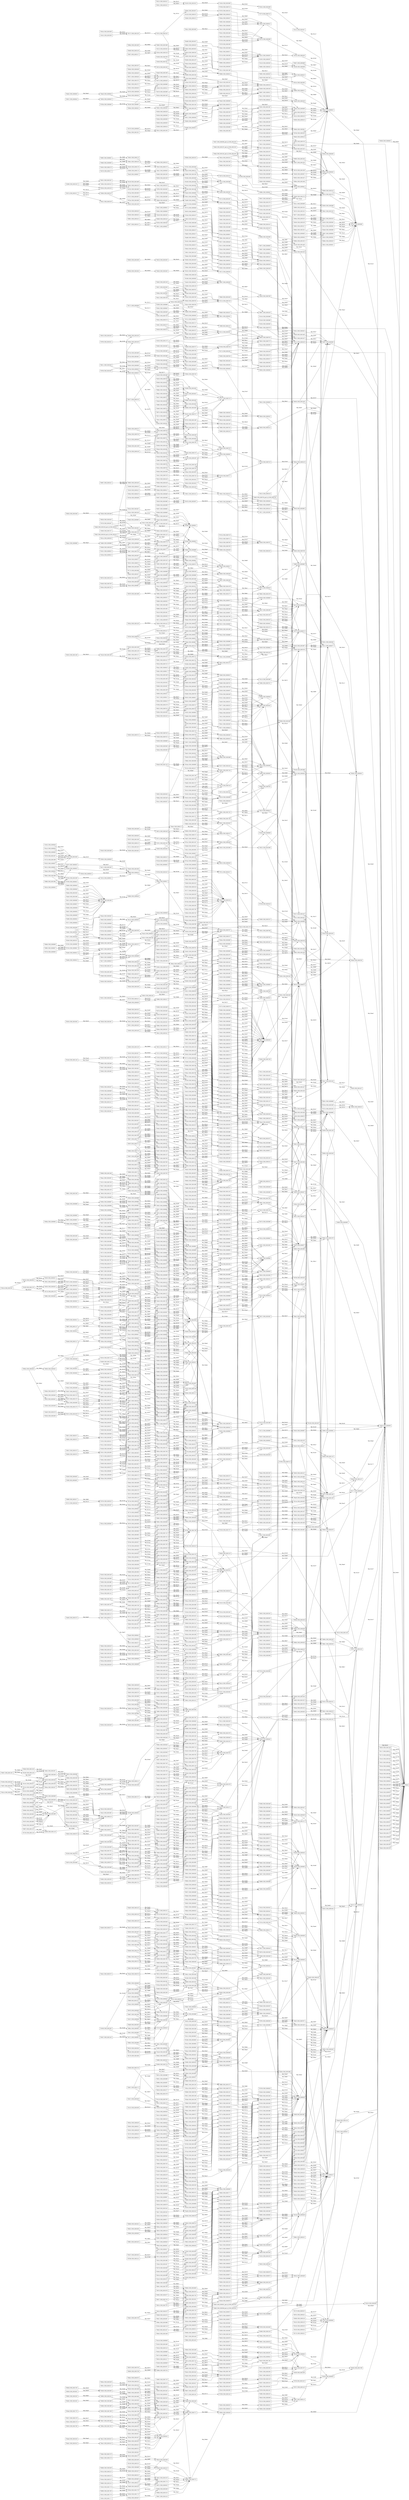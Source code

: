 strict digraph G {
  splines=polyline;
  rankdir=LR;
  "T0000::Thing" [ label="\"T0000::Thing\"" shape="box" ];
  "T0001::CMO_0001503" [ label="\"T0001::CMO_0001503\"" shape="box" ];
  "T001b::CMO_0001502" [ label="\"T001b::CMO_0001502\"" shape="box" ];
  "T0002::CMO_0001854" [ label="\"T0002::CMO_0001854\"" shape="box" ];
  "T0018::CMO_0001853" [ label="\"T0018::CMO_0001853\"" shape="box" ];
  "T0003::CMO_0001636" [ label="\"T0003::CMO_0001636\"" shape="box" ];
  "T0016::CMO_0001635" [ label="\"T0016::CMO_0001635\"" shape="box" ];
  "T0004::CMO_0001721" [ label="\"T0004::CMO_0001721\"" shape="box" ];
  "T0221::CMO_0001718" [ label="\"T0221::CMO_0001718\"" shape="box" ];
  "T0005::CMO_0002086" [ label="\"T0005::CMO_0002086\"" shape="box" ];
  "T0830::CMO_0000404" [ label="\"T0830::CMO_0000404\"" shape="box" ];
  "T0017::CMO_0002085" [ label="\"T0017::CMO_0002085\"" shape="box" ];
  "T0006::CMO_0001987" [ label="\"T0006::CMO_0001987\"" shape="box" ];
  "T08a9::CMO_0001970" [ label="\"T08a9::CMO_0001970\"" shape="box" ];
  "T0007::CMO_0002171" [ label="\"T0007::CMO_0002171\"" shape="box" ];
  "T001c::CMO_0002170" [ label="\"T001c::CMO_0002170\"" shape="box" ];
  "T03cf::CMO_0000352" [ label="\"T03cf::CMO_0000352\"" shape="box" ];
  "T0008::CMO_0001769" [ label="\"T0008::CMO_0001769\"" shape="box" ];
  "T001a::CMO_0001768" [ label="\"T001a::CMO_0001768\"" shape="box" ];
  "T09ae::CMO_0002333" [ label="\"T09ae::CMO_0002333\"" shape="box" ];
  "T0009::CMO_0001418" [ label="\"T0009::CMO_0001418\"" shape="box" ];
  "T007c::CMO_0001109" [ label="\"T007c::CMO_0001109\"" shape="box" ];
  "T000a::CMO_0000522" [ label="\"T000a::CMO_0000522\"" shape="box" ];
  "T021f::CMO_0000518" [ label="\"T021f::CMO_0000518\"" shape="box" ];
  "T000b::CMO_0000873" [ label="\"T000b::CMO_0000873\"" shape="box" ];
  "T0049::CMO_0000872" [ label="\"T0049::CMO_0000872\"" shape="box" ];
  "T000c::CMO_0002616" [ label="\"T000c::CMO_0002616\"" shape="box" ];
  "T065e::CMO_0002109" [ label="\"T065e::CMO_0002109\"" shape="box" ];
  "T0549::CMO_0002619" [ label="\"T0549::CMO_0002619\"" shape="box" ];
  "T004d::CMO_0002613" [ label="\"T004d::CMO_0002613\"" shape="box" ];
  "T000d::CMO_0000655" [ label="\"T000d::CMO_0000655\"" shape="box" ];
  "T000e::CMO_0000740" [ label="\"T000e::CMO_0000740\"" shape="box" ];
  "T0707::CMO_0000719" [ label="\"T0707::CMO_0000719\"" shape="box" ];
  "T000f::CMO_0000437" [ label="\"T000f::CMO_0000437\"" shape="box" ];
  "T09ab::CMO_0000021" [ label="\"T09ab::CMO_0000021\"" shape="box" ];
  "T0424::CMO_0001159" [ label="\"T0424::CMO_0001159\"" shape="box" ];
  "T0010::CMO_0002701" [ label="\"T0010::CMO_0002701\"" shape="box" ];
  "T0556::CMO_0001723" [ label="\"T0556::CMO_0001723\"" shape="box" ];
  "T0011::CMO_0000304" [ label="\"T0011::CMO_0000304\"" shape="box" ];
  "T031f::CMO_0000312" [ label="\"T031f::CMO_0000312\"" shape="box" ];
  "T0012::CMO_0002749" [ label="\"T0012::CMO_0002749\"" shape="box" ];
  "T0027::CMO_0002748" [ label="\"T0027::CMO_0002748\"" shape="box" ];
  "T0013::CMO_0000219" [ label="\"T0013::CMO_0000219\"" shape="box" ];
  "T004e::CMO_0000218" [ label="\"T004e::CMO_0000218\"" shape="box" ];
  "T0014::CMO_0001191" [ label="\"T0014::CMO_0001191\"" shape="box" ];
  "T028b::CMO_0000951" [ label="\"T028b::CMO_0000951\"" shape="box" ];
  "T0015::CMO_0000788" [ label="\"T0015::CMO_0000788\"" shape="box" ];
  "T004f::CMO_0000787" [ label="\"T004f::CMO_0000787\"" shape="box" ];
  "T0058::CMO_0001632" [ label="\"T0058::CMO_0001632\"" shape="box" ];
  "T002f::CMO_0002084" [ label="\"T002f::CMO_0002084\"" shape="box" ];
  "T0031::CMO_0001852" [ label="\"T0031::CMO_0001852\"" shape="box" ];
  "T0019::CMO_0001986" [ label="\"T0019::CMO_0001986\"" shape="box" ];
  "T002b::CMO_0001985" [ label="\"T002b::CMO_0001985\"" shape="box" ];
  "T08ae::CMO_0000773" [ label="\"T08ae::CMO_0000773\"" shape="box" ];
  "T00eb::CMO_0000342" [ label="\"T00eb::CMO_0000342\"" shape="box" ];
  "T03ea::CMO_0000353" [ label="\"T03ea::CMO_0000353\"" shape="box" ];
  "T001d::CMO_0001417" [ label="\"T001d::CMO_0001417\"" shape="box" ];
  "T07c8::CMO_0000976" [ label="\"T07c8::CMO_0000976\"" shape="box" ];
  "T001e::CMO_0001720" [ label="\"T001e::CMO_0001720\"" shape="box" ];
  "T020a::CMO_0001719" [ label="\"T020a::CMO_0001719\"" shape="box" ];
  "T001f::CMO_0000741" [ label="\"T001f::CMO_0000741\"" shape="box" ];
  "T0610::CMO_0000455" [ label="\"T0610::CMO_0000455\"" shape="box" ];
  "T0020::CMO_0000523" [ label="\"T0020::CMO_0000523\"" shape="box" ];
  "T0021::CMO_0000305" [ label="\"T0021::CMO_0000305\"" shape="box" ];
  "T048e::CMO_0000089" [ label="\"T048e::CMO_0000089\"" shape="box" ];
  "T0022::CMO_0000656" [ label="\"T0022::CMO_0000656\"" shape="box" ];
  "T085f::CMO_0000777" [ label="\"T085f::CMO_0000777\"" shape="box" ];
  "T0023::CMO_0002700" [ label="\"T0023::CMO_0002700\"" shape="box" ];
  "T0217::CMO_0001717" [ label="\"T0217::CMO_0001717\"" shape="box" ];
  "T0024::CMO_0000438" [ label="\"T0024::CMO_0000438\"" shape="box" ];
  "T0067::CMO_0001679" [ label="\"T0067::CMO_0001679\"" shape="box" ];
  "T0025::CMO_0001190" [ label="\"T0025::CMO_0001190\"" shape="box" ];
  "T01ed::CMO_0001189" [ label="\"T01ed::CMO_0001189\"" shape="box" ];
  "T0026::CMO_0002615" [ label="\"T0026::CMO_0002615\"" shape="box" ];
  "T0674::CMO_0002108" [ label="\"T0674::CMO_0002108\"" shape="box" ];
  "T0560::CMO_0002618" [ label="\"T0560::CMO_0002618\"" shape="box" ];
  "T0033::CMO_0002747" [ label="\"T0033::CMO_0002747\"" shape="box" ];
  "T0028::CMO_0000789" [ label="\"T0028::CMO_0000789\"" shape="box" ];
  "T0029::CMO_0000874" [ label="\"T0029::CMO_0000874\"" shape="box" ];
  "T002a::CMO_0001416" [ label="\"T002a::CMO_0001416\"" shape="box" ];
  "T003e::CMO_0001415" [ label="\"T003e::CMO_0001415\"" shape="box" ];
  "T0059::CMO_0001983" [ label="\"T0059::CMO_0001983\"" shape="box" ];
  "T002c::CMO_0001501" [ label="\"T002c::CMO_0001501\"" shape="box" ];
  "T014f::CMO_0001499" [ label="\"T014f::CMO_0001499\"" shape="box" ];
  "T002d::CMO_0001634" [ label="\"T002d::CMO_0001634\"" shape="box" ];
  "T0040::CMO_0001633" [ label="\"T0040::CMO_0001633\"" shape="box" ];
  "T002e::CMO_0001767" [ label="\"T002e::CMO_0001767\"" shape="box" ];
  "T003d::CMO_0001766" [ label="\"T003d::CMO_0001766\"" shape="box" ];
  "T081f::CMO_0000669" [ label="\"T081f::CMO_0000669\"" shape="box" ];
  "T012e::CMO_0000389" [ label="\"T012e::CMO_0000389\"" shape="box" ];
  "T0030::CMO_0001549" [ label="\"T0030::CMO_0001549\"" shape="box" ];
  "T0567::CMO_0000080" [ label="\"T0567::CMO_0000080\"" shape="box" ];
  "T0aa4::CMO_0002067" [ label="\"T0aa4::CMO_0002067\"" shape="box" ];
  "T04b4::CMO_0000087" [ label="\"T04b4::CMO_0000087\"" shape="box" ];
  "T0032::CMO_0000435" [ label="\"T0032::CMO_0000435\"" shape="box" ];
  "T00a7::CMO_0000432" [ label="\"T00a7::CMO_0000432\"" shape="box" ];
  "T07fe::CMO_0000094" [ label="\"T07fe::CMO_0000094\"" shape="box" ];
  "T0034::CMO_0000217" [ label="\"T0034::CMO_0000217\"" shape="box" ];
  "T0a9e::CMO_0000505" [ label="\"T0a9e::CMO_0000505\"" shape="box" ];
  "T0035::CMO_0000302" [ label="\"T0035::CMO_0000302\"" shape="box" ];
  "T0036::CMO_0002529" [ label="\"T0036::CMO_0002529\"" shape="box" ];
  "T0a4a::CMO_0000064" [ label="\"T0a4a::CMO_0000064\"" shape="box" ];
  "T0037::CMO_0000568" [ label="\"T0037::CMO_0000568\"" shape="box" ];
  "T0297::CMO_0000512" [ label="\"T0297::CMO_0000512\"" shape="box" ];
  "T0038::CMO_0000871" [ label="\"T0038::CMO_0000871\"" shape="box" ];
  "T0220::CMO_0000869" [ label="\"T0220::CMO_0000869\"" shape="box" ];
  "T0039::CMO_0002614" [ label="\"T0039::CMO_0002614\"" shape="box" ];
  "T06a0::CMO_0002106" [ label="\"T06a0::CMO_0002106\"" shape="box" ];
  "T003a::CMO_0000520" [ label="\"T003a::CMO_0000520\"" shape="box" ];
  "T0219::CMO_0000519" [ label="\"T0219::CMO_0000519\"" shape="box" ];
  "T003b::CMO_0000653" [ label="\"T003b::CMO_0000653\"" shape="box" ];
  "T03c0::CMO_0000355" [ label="\"T03c0::CMO_0000355\"" shape="box" ];
  "T0767::CMO_0001250" [ label="\"T0767::CMO_0001250\"" shape="box" ];
  "T003c::CMO_0000786" [ label="\"T003c::CMO_0000786\"" shape="box" ];
  "T005d::CMO_0000784" [ label="\"T005d::CMO_0000784\"" shape="box" ];
  "T040e::CMO_0000000" [ label="\"T040e::CMO_0000000\"" shape="box" ];
  "T0054::CMO_0001414" [ label="\"T0054::CMO_0001414\"" shape="box" ];
  "T003f::CMO_0001548" [ label="\"T003f::CMO_0001548\"" shape="box" ];
  "T0253::CMO_0001629" [ label="\"T0253::CMO_0001629\"" shape="box" ];
  "T0041::CMO_0002083" [ label="\"T0041::CMO_0002083\"" shape="box" ];
  "T006b::CMO_0002081" [ label="\"T006b::CMO_0002081\"" shape="box" ];
  "T0042::CMO_0001899" [ label="\"T0042::CMO_0001899\"" shape="box" ];
  "T0052::CMO_0001898" [ label="\"T0052::CMO_0001898\"" shape="box" ];
  "T0043::CMO_0001500" [ label="\"T0043::CMO_0001500\"" shape="box" ];
  "T0166::CMO_0001498" [ label="\"T0166::CMO_0001498\"" shape="box" ];
  "T0044::CMO_0001851" [ label="\"T0044::CMO_0001851\"" shape="box" ];
  "T022d::CMO_0001849" [ label="\"T022d::CMO_0001849\"" shape="box" ];
  "T034a::CMO_0000443" [ label="\"T034a::CMO_0000443\"" shape="box" ];
  "T0045::CMO_0001984" [ label="\"T0045::CMO_0001984\"" shape="box" ];
  "T0167::CMO_0001232" [ label="\"T0167::CMO_0001232\"" shape="box" ];
  "T0314::CMO_0000227" [ label="\"T0314::CMO_0000227\"" shape="box" ];
  "T0046::CMO_0000303" [ label="\"T0046::CMO_0000303\"" shape="box" ];
  "T0047::CMO_0000654" [ label="\"T0047::CMO_0000654\"" shape="box" ];
  "T0048::CMO_0002528" [ label="\"T0048::CMO_0002528\"" shape="box" ];
  "T00a1::CMO_0002524" [ label="\"T00a1::CMO_0002524\"" shape="box" ];
  "T004a::CMO_0002746" [ label="\"T004a::CMO_0002746\"" shape="box" ];
  "T0445::CMO_0002223" [ label="\"T0445::CMO_0002223\"" shape="box" ];
  "T004b::CMO_0000436" [ label="\"T004b::CMO_0000436\"" shape="box" ];
  "T004c::CMO_0000569" [ label="\"T004c::CMO_0000569\"" shape="box" ];
  "T09e3::CMO_0000067" [ label="\"T09e3::CMO_0000067\"" shape="box" ];
  "T0574::CMO_0002617" [ label="\"T0574::CMO_0002617\"" shape="box" ];
  "T02fd::CMO_0001863" [ label="\"T02fd::CMO_0001863\"" shape="box" ];
  "T068a::CMO_0002107" [ label="\"T068a::CMO_0002107\"" shape="box" ];
  "T01c1::CMO_0000077" [ label="\"T01c1::CMO_0000077\"" shape="box" ];
  "T0070::CMO_0000785" [ label="\"T0070::CMO_0000785\"" shape="box" ];
  "T0050::CMO_0000521" [ label="\"T0050::CMO_0000521\"" shape="box" ];
  "T0051::CMO_0001547" [ label="\"T0051::CMO_0001547\"" shape="box" ];
  "T0988::CMO_0000906" [ label="\"T0988::CMO_0000906\"" shape="box" ];
  "T04e6::CMO_0000700" [ label="\"T04e6::CMO_0000700\"" shape="box" ];
  "T0053::CMO_0001765" [ label="\"T0053::CMO_0001765\"" shape="box" ];
  "T006e::CMO_0001764" [ label="\"T006e::CMO_0001764\"" shape="box" ];
  "T080a::CMO_0000975" [ label="\"T080a::CMO_0000975\"" shape="box" ];
  "T0055::CMO_0002082" [ label="\"T0055::CMO_0002082\"" shape="box" ];
  "T0056::CMO_0001329" [ label="\"T0056::CMO_0001329\"" shape="box" ];
  "T0066::CMO_0001328" [ label="\"T0066::CMO_0001328\"" shape="box" ];
  "T0057::CMO_0001850" [ label="\"T0057::CMO_0001850\"" shape="box" ];
  "T05e0::CMO_0000760" [ label="\"T05e0::CMO_0000760\"" shape="box" ];
  "T02a8::CMO_0002160" [ label="\"T02a8::CMO_0002160\"" shape="box" ];
  "T0472::CMO_0000262" [ label="\"T0472::CMO_0000262\"" shape="box" ];
  "T058d::CMO_0000328" [ label="\"T058d::CMO_0000328\"" shape="box" ];
  "T005a::CMO_0000566" [ label="\"T005a::CMO_0000566\"" shape="box" ];
  "T026f::CMO_0000514" [ label="\"T026f::CMO_0000514\"" shape="box" ];
  "T005b::CMO_0002309" [ label="\"T005b::CMO_0002309\"" shape="box" ];
  "T081a::CMO_0001072" [ label="\"T081a::CMO_0001072\"" shape="box" ];
  "T005c::CMO_0000699" [ label="\"T005c::CMO_0000699\"" shape="box" ];
  "T0663::CMO_0000015" [ label="\"T0663::CMO_0000015\"" shape="box" ];
  "T00a0::CMO_0000783" [ label="\"T00a0::CMO_0000783\"" shape="box" ];
  "T005e::CMO_0002745" [ label="\"T005e::CMO_0002745\"" shape="box" ];
  "T005f::CMO_0000215" [ label="\"T005f::CMO_0000215\"" shape="box" ];
  "T0060::CMO_0000348" [ label="\"T0060::CMO_0000348\"" shape="box" ];
  "T009c::CMO_0000347" [ label="\"T009c::CMO_0000347\"" shape="box" ];
  "T0061::CMO_0002612" [ label="\"T0061::CMO_0002612\"" shape="box" ];
  "T026a::CMO_0002609" [ label="\"T026a::CMO_0002609\"" shape="box" ];
  "T0062::CMO_0002527" [ label="\"T0062::CMO_0002527\"" shape="box" ];
  "T0063::CMO_0000651" [ label="\"T0063::CMO_0000651\"" shape="box" ];
  "T09f8::CMO_0000068" [ label="\"T09f8::CMO_0000068\"" shape="box" ];
  "T0064::CMO_0000433" [ label="\"T0064::CMO_0000433\"" shape="box" ];
  "T0065::CMO_0000300" [ label="\"T0065::CMO_0000300\"" shape="box" ];
  "T0931::CMO_0000379" [ label="\"T0931::CMO_0000379\"" shape="box" ];
  "T007d::CMO_0001327" [ label="\"T007d::CMO_0001327\"" shape="box" ];
  "T0068::CMO_0001897" [ label="\"T0068::CMO_0001897\"" shape="box" ];
  "T073a::CMO_0001167" [ label="\"T073a::CMO_0001167\"" shape="box" ];
  "T0069::CMO_0001413" [ label="\"T0069::CMO_0001413\"" shape="box" ];
  "T0099::CMO_0001411" [ label="\"T0099::CMO_0001411\"" shape="box" ];
  "T04fa::CMO_0000967" [ label="\"T04fa::CMO_0000967\"" shape="box" ];
  "T006a::CMO_0001546" [ label="\"T006a::CMO_0001546\"" shape="box" ];
  "T009a::CMO_0001544" [ label="\"T009a::CMO_0001544\"" shape="box" ];
  "T047e::CMO_0001373" [ label="\"T047e::CMO_0001373\"" shape="box" ];
  "T006c::CMO_0001631" [ label="\"T006c::CMO_0001631\"" shape="box" ];
  "T006d::CMO_0001982" [ label="\"T006d::CMO_0001982\"" shape="box" ];
  "T01cd::CMO_0002123" [ label="\"T01cd::CMO_0002123\"" shape="box" ];
  "T09e4::CMO_0002331" [ label="\"T09e4::CMO_0002331\"" shape="box" ];
  "T0085::CMO_0001763" [ label="\"T0085::CMO_0001763\"" shape="box" ];
  "T006f::CMO_0000216" [ label="\"T006f::CMO_0000216\"" shape="box" ];
  "T0071::CMO_0000434" [ label="\"T0071::CMO_0000434\"" shape="box" ];
  "T0072::CMO_0000567" [ label="\"T0072::CMO_0000567\"" shape="box" ];
  "T0073::CMO_0002308" [ label="\"T0073::CMO_0002308\"" shape="box" ];
  "T0074::CMO_0000349" [ label="\"T0074::CMO_0000349\"" shape="box" ];
  "T09ef::CMO_0000286" [ label="\"T09ef::CMO_0000286\"" shape="box" ];
  "T0075::CMO_0000870" [ label="\"T0075::CMO_0000870\"" shape="box" ];
  "T0076::CMO_0002744" [ label="\"T0076::CMO_0002744\"" shape="box" ];
  "T00a6::CMO_0002742" [ label="\"T00a6::CMO_0002742\"" shape="box" ];
  "T0077::CMO_0002526" [ label="\"T0077::CMO_0002526\"" shape="box" ];
  "T0078::CMO_0002659" [ label="\"T0078::CMO_0002659\"" shape="box" ];
  "T008c::CMO_0002658" [ label="\"T008c::CMO_0002658\"" shape="box" ];
  "T0079::CMO_0002611" [ label="\"T0079::CMO_0002611\"" shape="box" ];
  "T008d::CMO_0002610" [ label="\"T008d::CMO_0002610\"" shape="box" ];
  "T007a::CMO_0000301" [ label="\"T007a::CMO_0000301\"" shape="box" ];
  "T007b::CMO_0000652" [ label="\"T007b::CMO_0000652\"" shape="box" ];
  "T076a::CMO_0000847" [ label="\"T076a::CMO_0000847\"" shape="box" ];
  "T00ab::CMO_0001107" [ label="\"T00ab::CMO_0001107\"" shape="box" ];
  "T09fc::CMO_0000150" [ label="\"T09fc::CMO_0000150\"" shape="box" ];
  "T007e::CMO_0001545" [ label="\"T007e::CMO_0001545\"" shape="box" ];
  "T0a37::CMO_0000196" [ label="\"T0a37::CMO_0000196\"" shape="box" ];
  "T007f::CMO_0001678" [ label="\"T007f::CMO_0001678\"" shape="box" ];
  "T08d4::CMO_0001665" [ label="\"T08d4::CMO_0001665\"" shape="box" ];
  "T06ae::CMO_0001561" [ label="\"T06ae::CMO_0001561\"" shape="box" ];
  "T0080::CMO_0002080" [ label="\"T0080::CMO_0002080\"" shape="box" ];
  "T06d7::CMO_0000012" [ label="\"T06d7::CMO_0000012\"" shape="box" ];
  "T0081::CMO_0001412" [ label="\"T0081::CMO_0001412\"" shape="box" ];
  "T04e1::CMO_0000966" [ label="\"T04e1::CMO_0000966\"" shape="box" ];
  "T0082::CMO_0001981" [ label="\"T0082::CMO_0001981\"" shape="box" ];
  "T02a7::CMO_0001976" [ label="\"T02a7::CMO_0001976\"" shape="box" ];
  "T0083::CMO_0001896" [ label="\"T0083::CMO_0001896\"" shape="box" ];
  "T009b::CMO_0001895" [ label="\"T009b::CMO_0001895\"" shape="box" ];
  "T0084::CMO_0001630" [ label="\"T0084::CMO_0001630\"" shape="box" ];
  "T0098::CMO_0001762" [ label="\"T0098::CMO_0001762\"" shape="box" ];
  "T0086::CMO_0000128" [ label="\"T0086::CMO_0000128\"" shape="box" ];
  "T0997::CMO_0000593" [ label="\"T0997::CMO_0000593\"" shape="box" ];
  "T0087::CMO_0000479" [ label="\"T0087::CMO_0000479\"" shape="box" ];
  "T00c7::CMO_0000478" [ label="\"T00c7::CMO_0000478\"" shape="box" ];
  "T0088::CMO_0000346" [ label="\"T0088::CMO_0000346\"" shape="box" ];
  "T0089::CMO_0000782" [ label="\"T0089::CMO_0000782\"" shape="box" ];
  "T03a5::CMO_0000003" [ label="\"T03a5::CMO_0000003\"" shape="box" ];
  "T008a::CMO_0002525" [ label="\"T008a::CMO_0002525\"" shape="box" ];
  "T008b::CMO_0002307" [ label="\"T008b::CMO_0002307\"" shape="box" ];
  "T0558::CMO_0001989" [ label="\"T0558::CMO_0001989\"" shape="box" ];
  "T00a2::CMO_0002657" [ label="\"T00a2::CMO_0002657\"" shape="box" ];
  "T06fe::CMO_0002102" [ label="\"T06fe::CMO_0002102\"" shape="box" ];
  "T008e::CMO_0000431" [ label="\"T008e::CMO_0000431\"" shape="box" ];
  "T00d1::CMO_0000430" [ label="\"T00d1::CMO_0000430\"" shape="box" ];
  "T008f::CMO_0002743" [ label="\"T008f::CMO_0002743\"" shape="box" ];
  "T0090::CMO_0000213" [ label="\"T0090::CMO_0000213\"" shape="box" ];
  "T018d::CMO_0001145" [ label="\"T018d::CMO_0001145\"" shape="box" ];
  "T0091::CMO_0000564" [ label="\"T0091::CMO_0000564\"" shape="box" ];
  "T02ac::CMO_0000513" [ label="\"T02ac::CMO_0000513\"" shape="box" ];
  "T0092::CMO_0000697" [ label="\"T0092::CMO_0000697\"" shape="box" ];
  "T08f6::CMO_0000683" [ label="\"T08f6::CMO_0000683\"" shape="box" ];
  "T0093::CMO_0001459" [ label="\"T0093::CMO_0001459\"" shape="box" ];
  "T00a9::CMO_0001458" [ label="\"T00a9::CMO_0001458\"" shape="box" ];
  "T0094::CMO_0001326" [ label="\"T0094::CMO_0001326\"" shape="box" ];
  "T0095::CMO_0001677" [ label="\"T0095::CMO_0001677\"" shape="box" ];
  "T00ae::CMO_0001676" [ label="\"T00ae::CMO_0001676\"" shape="box" ];
  "T08e8::CMO_0001664" [ label="\"T08e8::CMO_0001664\"" shape="box" ];
  "T0096::CMO_0001108" [ label="\"T0096::CMO_0001108\"" shape="box" ];
  "T0097::CMO_0001980" [ label="\"T0097::CMO_0001980\"" shape="box" ];
  "T0269::CMO_0001979" [ label="\"T0269::CMO_0001979\"" shape="box" ];
  "T08db::CMO_0000771" [ label="\"T08db::CMO_0000771\"" shape="box" ];
  "T00b0::CMO_0001410" [ label="\"T00b0::CMO_0001410\"" shape="box" ];
  "T0678::CMO_0000670" [ label="\"T0678::CMO_0000670\"" shape="box" ];
  "T04ae::CMO_0001020" [ label="\"T04ae::CMO_0001020\"" shape="box" ];
  "T0289::CMO_0000866" [ label="\"T0289::CMO_0000866\"" shape="box" ];
  "T0128::CMO_0000341" [ label="\"T0128::CMO_0000341\"" shape="box" ];
  "T009d::CMO_0000698" [ label="\"T009d::CMO_0000698\"" shape="box" ];
  "T009e::CMO_0000129" [ label="\"T009e::CMO_0000129\"" shape="box" ];
  "T009f::CMO_0000214" [ label="\"T009f::CMO_0000214\"" shape="box" ];
  "T0791::CMO_0001163" [ label="\"T0791::CMO_0001163\"" shape="box" ];
  "T00b5::CMO_0002656" [ label="\"T00b5::CMO_0002656\"" shape="box" ];
  "T00a3::CMO_0002439" [ label="\"T00a3::CMO_0002439\"" shape="box" ];
  "T00b7::CMO_0002438" [ label="\"T00b7::CMO_0002438\"" shape="box" ];
  "T0125::CMO_0002433" [ label="\"T0125::CMO_0002433\"" shape="box" ];
  "T00a4::CMO_0002306" [ label="\"T00a4::CMO_0002306\"" shape="box" ];
  "T00b4::CMO_0002305" [ label="\"T00b4::CMO_0002305\"" shape="box" ];
  "T00a5::CMO_0000650" [ label="\"T00a5::CMO_0000650\"" shape="box" ];
  "T0287::CMO_0000648" [ label="\"T0287::CMO_0000648\"" shape="box" ];
  "T0ae7::CMO_0002281" [ label="\"T0ae7::CMO_0002281\"" shape="box" ];
  "T02af::CMO_0000428" [ label="\"T02af::CMO_0000428\"" shape="box" ];
  "T00a8::CMO_0000565" [ label="\"T00a8::CMO_0000565\"" shape="box" ];
  "T00aa::CMO_0001325" [ label="\"T00aa::CMO_0001325\"" shape="box" ];
  "T00ac::CMO_0001543" [ label="\"T00ac::CMO_0001543\"" shape="box" ];
  "T0a74::CMO_0000195" [ label="\"T0a74::CMO_0000195\"" shape="box" ];
  "T00ad::CMO_0001894" [ label="\"T00ad::CMO_0001894\"" shape="box" ];
  "T01e8::CMO_0000160" [ label="\"T01e8::CMO_0000160\"" shape="box" ];
  "T0338::CMO_0001557" [ label="\"T0338::CMO_0001557\"" shape="box" ];
  "T00af::CMO_0001761" [ label="\"T00af::CMO_0001761\"" shape="box" ];
  "T0803::CMO_0001073" [ label="\"T0803::CMO_0001073\"" shape="box" ];
  "T07f7::CMO_0000974" [ label="\"T07f7::CMO_0000974\"" shape="box" ];
  "T00b1::CMO_0000126" [ label="\"T00b1::CMO_0000126\"" shape="box" ];
  "T05f1::CMO_0000107" [ label="\"T05f1::CMO_0000107\"" shape="box" ];
  "T00b2::CMO_0002789" [ label="\"T00b2::CMO_0002789\"" shape="box" ];
  "T00c9::CMO_0002788" [ label="\"T00c9::CMO_0002788\"" shape="box" ];
  "T00b3::CMO_0000259" [ label="\"T00b3::CMO_0000259\"" shape="box" ];
  "T012c::CMO_0000256" [ label="\"T012c::CMO_0000256\"" shape="box" ];
  "T0234::CMO_0000955" [ label="\"T0234::CMO_0000955\"" shape="box" ];
  "T0110::CMO_0002652" [ label="\"T0110::CMO_0002652\"" shape="box" ];
  "T00b6::CMO_0000780" [ label="\"T00b6::CMO_0000780\"" shape="box" ];
  "T02b2::CMO_0000779" [ label="\"T02b2::CMO_0000779\"" shape="box" ];
  "T0141::CMO_0002432" [ label="\"T0141::CMO_0002432\"" shape="box" ];
  "T00b8::CMO_0002523" [ label="\"T00b8::CMO_0002523\"" shape="box" ];
  "T00ce::CMO_0002522" [ label="\"T00ce::CMO_0002522\"" shape="box" ];
  "T00b9::CMO_0000562" [ label="\"T00b9::CMO_0000562\"" shape="box" ];
  "T0855::CMO_0000511" [ label="\"T0855::CMO_0000511\"" shape="box" ];
  "T00ba::CMO_0000695" [ label="\"T00ba::CMO_0000695\"" shape="box" ];
  "T0897::CMO_0000687" [ label="\"T0897::CMO_0000687\"" shape="box" ];
  "T00fe::CMO_0000694" [ label="\"T00fe::CMO_0000694\"" shape="box" ];
  "T00bb::CMO_0000477" [ label="\"T00bb::CMO_0000477\"" shape="box" ];
  "T08eb::CMO_0001531" [ label="\"T08eb::CMO_0001531\"" shape="box" ];
  "T00bc::CMO_0002741" [ label="\"T00bc::CMO_0002741\"" shape="box" ];
  "T029d::CMO_0002739" [ label="\"T029d::CMO_0002739\"" shape="box" ];
  "T00bd::CMO_0000211" [ label="\"T00bd::CMO_0000211\"" shape="box" ];
  "T0883::CMO_0000206" [ label="\"T0883::CMO_0000206\"" shape="box" ];
  "T00be::CMO_0000344" [ label="\"T00be::CMO_0000344\"" shape="box" ];
  "T00bf::CMO_0001457" [ label="\"T00bf::CMO_0001457\"" shape="box" ];
  "T010b::CMO_0001454" [ label="\"T010b::CMO_0001454\"" shape="box" ];
  "T00f1::CMO_0001455" [ label="\"T00f1::CMO_0001455\"" shape="box" ];
  "T00c0::CMO_0001106" [ label="\"T00c0::CMO_0001106\"" shape="box" ];
  "T00c1::CMO_0001239" [ label="\"T00c1::CMO_0001239\"" shape="box" ];
  "T00c2::CMO_0001760" [ label="\"T00c2::CMO_0001760\"" shape="box" ];
  "T02a9::CMO_0001758" [ label="\"T02a9::CMO_0001758\"" shape="box" ];
  "T00c3::CMO_0001324" [ label="\"T00c3::CMO_0001324\"" shape="box" ];
  "T00db::CMO_0001323" [ label="\"T00db::CMO_0001323\"" shape="box" ];
  "T00c4::CMO_0001675" [ label="\"T00c4::CMO_0001675\"" shape="box" ];
  "T00c5::CMO_0001893" [ label="\"T00c5::CMO_0001893\"" shape="box" ];
  "T09e6::CMO_0001047" [ label="\"T09e6::CMO_0001047\"" shape="box" ];
  "T00f0::CMO_0001891" [ label="\"T00f0::CMO_0001891\"" shape="box" ];
  "T00c6::CMO_0001542" [ label="\"T00c6::CMO_0001542\"" shape="box" ];
  "T071c::CMO_0002101" [ label="\"T071c::CMO_0002101\"" shape="box" ];
  "T0780::CMO_0001828" [ label="\"T0780::CMO_0001828\"" shape="box" ];
  "T00c8::CMO_0000127" [ label="\"T00c8::CMO_0000127\"" shape="box" ];
  "T0439::CMO_0001158" [ label="\"T0439::CMO_0001158\"" shape="box" ];
  "T05f6::CMO_0002502" [ label="\"T05f6::CMO_0002502\"" shape="box" ];
  "T00ca::CMO_0000781" [ label="\"T00ca::CMO_0000781\"" shape="box" ];
  "T00cb::CMO_0002437" [ label="\"T00cb::CMO_0002437\"" shape="box" ];
  "T00cc::CMO_0002219" [ label="\"T00cc::CMO_0002219\"" shape="box" ];
  "T089a::CMO_0000772" [ label="\"T089a::CMO_0000772\"" shape="box" ];
  "T00cd::CMO_0002304" [ label="\"T00cd::CMO_0002304\"" shape="box" ];
  "T051c::CMO_0001196" [ label="\"T051c::CMO_0001196\"" shape="box" ];
  "T0876::CMO_0000641" [ label="\"T0876::CMO_0000641\"" shape="box" ];
  "T00cf::CMO_0002655" [ label="\"T00cf::CMO_0002655\"" shape="box" ];
  "T00f9::CMO_0002653" [ label="\"T00f9::CMO_0002653\"" shape="box" ];
  "T00d0::CMO_0000212" [ label="\"T00d0::CMO_0000212\"" shape="box" ];
  "T00d2::CMO_0000563" [ label="\"T00d2::CMO_0000563\"" shape="box" ];
  "T00d3::CMO_0000345" [ label="\"T00d3::CMO_0000345\"" shape="box" ];
  "T00d4::CMO_0000696" [ label="\"T00d4::CMO_0000696\"" shape="box" ];
  "T0872::CMO_0000689" [ label="\"T0872::CMO_0000689\"" shape="box" ];
  "T00d5::CMO_0002740" [ label="\"T00d5::CMO_0002740\"" shape="box" ];
  "T00d6::CMO_0001589" [ label="\"T00d6::CMO_0001589\"" shape="box" ];
  "T00f2::CMO_0001588" [ label="\"T00f2::CMO_0001588\"" shape="box" ];
  "T00d7::CMO_0001105" [ label="\"T00d7::CMO_0001105\"" shape="box" ];
  "T0183::CMO_0002344" [ label="\"T0183::CMO_0002344\"" shape="box" ];
  "T0108::CMO_0001103" [ label="\"T0108::CMO_0001103\"" shape="box" ];
  "T00ef::CMO_0001104" [ label="\"T00ef::CMO_0001104\"" shape="box" ];
  "T00d8::CMO_0001238" [ label="\"T00d8::CMO_0001238\"" shape="box" ];
  "T062e::CMO_0001785" [ label="\"T062e::CMO_0001785\"" shape="box" ];
  "T00d9::CMO_0001892" [ label="\"T00d9::CMO_0001892\"" shape="box" ];
  "T09d3::CMO_0001048" [ label="\"T09d3::CMO_0001048\"" shape="box" ];
  "T00da::CMO_0001456" [ label="\"T00da::CMO_0001456\"" shape="box" ];
  "T0121::CMO_0001453" [ label="\"T0121::CMO_0001453\"" shape="box" ];
  "T010c::CMO_0001321" [ label="\"T010c::CMO_0001321\"" shape="box" ];
  "T00dc::CMO_0001541" [ label="\"T00dc::CMO_0001541\"" shape="box" ];
  "T0731::CMO_0002100" [ label="\"T0731::CMO_0002100\"" shape="box" ];
  "T00dd::CMO_0001674" [ label="\"T00dd::CMO_0001674\"" shape="box" ];
  "T00f4::CMO_0001673" [ label="\"T00f4::CMO_0001673\"" shape="box" ];
  "T00de::CMO_0000039" [ label="\"T00de::CMO_0000039\"" shape="box" ];
  "T0986::CMO_0000023" [ label="\"T0986::CMO_0000023\"" shape="box" ];
  "T00df::CMO_0002218" [ label="\"T00df::CMO_0002218\"" shape="box" ];
  "T010e::CMO_0002216" [ label="\"T010e::CMO_0002216\"" shape="box" ];
  "T00e0::CMO_0002436" [ label="\"T00e0::CMO_0002436\"" shape="box" ];
  "T0114::CMO_0002434" [ label="\"T0114::CMO_0002434\"" shape="box" ];
  "T00e1::CMO_0002569" [ label="\"T00e1::CMO_0002569\"" shape="box" ];
  "T0115::CMO_0002567" [ label="\"T0115::CMO_0002567\"" shape="box" ];
  "T00e2::CMO_0002521" [ label="\"T00e2::CMO_0002521\"" shape="box" ];
  "T038d::CMO_0002401" [ label="\"T038d::CMO_0002401\"" shape="box" ];
  "T0844::CMO_0002519" [ label="\"T0844::CMO_0002519\"" shape="box" ];
  "T00e3::CMO_0000560" [ label="\"T00e3::CMO_0000560\"" shape="box" ];
  "T084b::CMO_0000510" [ label="\"T084b::CMO_0000510\"" shape="box" ];
  "T00e4::CMO_0002303" [ label="\"T00e4::CMO_0002303\"" shape="box" ];
  "T00e5::CMO_0002654" [ label="\"T00e5::CMO_0002654\"" shape="box" ];
  "T00e6::CMO_0000693" [ label="\"T00e6::CMO_0000693\"" shape="box" ];
  "T0129::CMO_0000692" [ label="\"T0129::CMO_0000692\"" shape="box" ];
  "T00e7::CMO_0000124" [ label="\"T00e7::CMO_0000124\"" shape="box" ];
  "T00e8::CMO_0000475" [ label="\"T00e8::CMO_0000475\"" shape="box" ];
  "T08b8::CMO_0000422" [ label="\"T08b8::CMO_0000422\"" shape="box" ];
  "T00e9::CMO_0002787" [ label="\"T00e9::CMO_0002787\"" shape="box" ];
  "T06dc::CMO_0001123" [ label="\"T06dc::CMO_0001123\"" shape="box" ];
  "T00ea::CMO_0000257" [ label="\"T00ea::CMO_0000257\"" shape="box" ];
  "T00ec::CMO_0001237" [ label="\"T00ec::CMO_0001237\"" shape="box" ];
  "T0109::CMO_0001236" [ label="\"T0109::CMO_0001236\"" shape="box" ];
  "T00ed::CMO_0001019" [ label="\"T00ed::CMO_0001019\"" shape="box" ];
  "T02df::CMO_0000753" [ label="\"T02df::CMO_0000753\"" shape="box" ];
  "T00ee::CMO_0001540" [ label="\"T00ee::CMO_0001540\"" shape="box" ];
  "T0270::CMO_0002608" [ label="\"T0270::CMO_0002608\"" shape="box" ];
  "T0a9c::CMO_0001087" [ label="\"T0a9c::CMO_0001087\"" shape="box" ];
  "T09fe::CMO_0001046" [ label="\"T09fe::CMO_0001046\"" shape="box" ];
  "T0135::CMO_0001452" [ label="\"T0135::CMO_0001452\"" shape="box" ];
  "T00f3::CMO_0001322" [ label="\"T00f3::CMO_0001322\"" shape="box" ];
  "T00f5::CMO_0000258" [ label="\"T00f5::CMO_0000258\"" shape="box" ];
  "T00f6::CMO_0002568" [ label="\"T00f6::CMO_0002568\"" shape="box" ];
  "T00f7::CMO_0002217" [ label="\"T00f7::CMO_0002217\"" shape="box" ];
  "T00f8::CMO_0002520" [ label="\"T00f8::CMO_0002520\"" shape="box" ];
  "T04b6::CMO_0002399" [ label="\"T04b6::CMO_0002399\"" shape="box" ];
  "T00fa::CMO_0002435" [ label="\"T00fa::CMO_0002435\"" shape="box" ];
  "T00fb::CMO_0000561" [ label="\"T00fb::CMO_0000561\"" shape="box" ];
  "T00fc::CMO_0002302" [ label="\"T00fc::CMO_0002302\"" shape="box" ];
  "T025e::CMO_0002297" [ label="\"T025e::CMO_0002297\"" shape="box" ];
  "T00fd::CMO_0000343" [ label="\"T00fd::CMO_0000343\"" shape="box" ];
  "T0111::CMO_0000691" [ label="\"T0111::CMO_0000691\"" shape="box" ];
  "T08e3::CMO_0000686" [ label="\"T08e3::CMO_0000686\"" shape="box" ];
  "T00ff::CMO_0000125" [ label="\"T00ff::CMO_0000125\"" shape="box" ];
  "T0adf::CMO_0000766" [ label="\"T0adf::CMO_0000766\"" shape="box" ];
  "T0100::CMO_0002786" [ label="\"T0100::CMO_0002786\"" shape="box" ];
  "T096c::CMO_0000026" [ label="\"T096c::CMO_0000026\"" shape="box" ];
  "T0101::CMO_0000210" [ label="\"T0101::CMO_0000210\"" shape="box" ];
  "T0102::CMO_0000476" [ label="\"T0102::CMO_0000476\"" shape="box" ];
  "T061b::CMO_0000456" [ label="\"T061b::CMO_0000456\"" shape="box" ];
  "T0103::CMO_0000919" [ label="\"T0103::CMO_0000919\"" shape="box" ];
  "T0149::CMO_0000918" [ label="\"T0149::CMO_0000918\"" shape="box" ];
  "T0104::CMO_0001369" [ label="\"T0104::CMO_0001369\"" shape="box" ];
  "T0150::CMO_0001366" [ label="\"T0150::CMO_0001366\"" shape="box" ];
  "T0105::CMO_0001018" [ label="\"T0105::CMO_0001018\"" shape="box" ];
  "T068c::CMO_0000231" [ label="\"T068c::CMO_0000231\"" shape="box" ];
  "T0106::CMO_0001890" [ label="\"T0106::CMO_0001890\"" shape="box" ];
  "T0878::CMO_0001887" [ label="\"T0878::CMO_0001887\"" shape="box" ];
  "T0107::CMO_0001672" [ label="\"T0107::CMO_0001672\"" shape="box" ];
  "T0425::CMO_0001377" [ label="\"T0425::CMO_0001377\"" shape="box" ];
  "T011f::CMO_0001235" [ label="\"T011f::CMO_0001235\"" shape="box" ];
  "T0136::CMO_0001234" [ label="\"T0136::CMO_0001234\"" shape="box" ];
  "T010a::CMO_0001587" [ label="\"T010a::CMO_0001587\"" shape="box" ];
  "T013a::CMO_0001585" [ label="\"T013a::CMO_0001585\"" shape="box" ];
  "T0147::CMO_0000035" [ label="\"T0147::CMO_0000035\"" shape="box" ];
  "T010d::CMO_0002349" [ label="\"T010d::CMO_0002349\"" shape="box" ];
  "T099d::CMO_0000024" [ label="\"T099d::CMO_0000024\"" shape="box" ];
  "T04fc::CMO_0002045" [ label="\"T04fc::CMO_0002045\"" shape="box" ];
  "T010f::CMO_0002301" [ label="\"T010f::CMO_0002301\"" shape="box" ];
  "T07a4::CMO_0001825" [ label="\"T07a4::CMO_0001825\"" shape="box" ];
  "T08cd::CMO_0000685" [ label="\"T08cd::CMO_0000685\"" shape="box" ];
  "T0112::CMO_0000473" [ label="\"T0112::CMO_0000473\"" shape="box" ];
  "T0317::CMO_0000445" [ label="\"T0317::CMO_0000445\"" shape="box" ];
  "T0113::CMO_0000340" [ label="\"T0113::CMO_0000340\"" shape="box" ];
  "T04e3::CMO_0000085" [ label="\"T04e3::CMO_0000085\"" shape="box" ];
  "T0823::CMO_0001952" [ label="\"T0823::CMO_0001952\"" shape="box" ];
  "T0835::CMO_0000755" [ label="\"T0835::CMO_0000755\"" shape="box" ];
  "T0491::CMO_0002570" [ label="\"T0491::CMO_0002570\"" shape="box" ];
  "T0116::CMO_0000037" [ label="\"T0116::CMO_0000037\"" shape="box" ];
  "T095f::CMO_0001356" [ label="\"T095f::CMO_0001356\"" shape="box" ];
  "T0a83::CMO_0000192" [ label="\"T0a83::CMO_0000192\"" shape="box" ];
  "T0117::CMO_0000122" [ label="\"T0117::CMO_0000122\"" shape="box" ];
  "T0118::CMO_0002785" [ label="\"T0118::CMO_0002785\"" shape="box" ];
  "T03a2::CMO_0000572" [ label="\"T03a2::CMO_0000572\"" shape="box" ];
  "T0119::CMO_0000255" [ label="\"T0119::CMO_0000255\"" shape="box" ];
  "T08f7::CMO_0000114" [ label="\"T08f7::CMO_0000114\"" shape="box" ];
  "T011a::CMO_0000388" [ label="\"T011a::CMO_0000388\"" shape="box" ];
  "T0783::CMO_0000185" [ label="\"T0783::CMO_0000185\"" shape="box" ];
  "T011b::CMO_0001017" [ label="\"T011b::CMO_0001017\"" shape="box" ];
  "T0137::CMO_0001016" [ label="\"T0137::CMO_0001016\"" shape="box" ];
  "T011c::CMO_0001320" [ label="\"T011c::CMO_0001320\"" shape="box" ];
  "T011d::CMO_0001671" [ label="\"T011d::CMO_0001671\"" shape="box" ];
  "T011e::CMO_0001102" [ label="\"T011e::CMO_0001102\"" shape="box" ];
  "T094c::CMO_0000110" [ label="\"T094c::CMO_0000110\"" shape="box" ];
  "T0120::CMO_0001368" [ label="\"T0120::CMO_0001368\"" shape="box" ];
  "T0139::CMO_0001367" [ label="\"T0139::CMO_0001367\"" shape="box" ];
  "T0122::CMO_0001586" [ label="\"T0122::CMO_0001586\"" shape="box" ];
  "T0123::CMO_0000038" [ label="\"T0123::CMO_0000038\"" shape="box" ];
  "T0124::CMO_0002348" [ label="\"T0124::CMO_0002348\"" shape="box" ];
  "T015b::CMO_0002346" [ label="\"T015b::CMO_0002346\"" shape="box" ];
  "T0126::CMO_0002215" [ label="\"T0126::CMO_0002215\"" shape="box" ];
  "T019d::CMO_0002210" [ label="\"T019d::CMO_0002210\"" shape="box" ];
  "T0127::CMO_0002300" [ label="\"T0127::CMO_0002300\"" shape="box" ];
  "T012a::CMO_0002566" [ label="\"T012a::CMO_0002566\"" shape="box" ];
  "T08f1::CMO_0002559" [ label="\"T08f1::CMO_0002559\"" shape="box" ];
  "T012b::CMO_0002699" [ label="\"T012b::CMO_0002699\"" shape="box" ];
  "T012d::CMO_0000474" [ label="\"T012d::CMO_0000474\"" shape="box" ];
  "T012f::CMO_0000123" [ label="\"T012f::CMO_0000123\"" shape="box" ];
  "T0130::CMO_0002651" [ label="\"T0130::CMO_0002651\"" shape="box" ];
  "T09af::CMO_0002248" [ label="\"T09af::CMO_0002248\"" shape="box" ];
  "T0131::CMO_0002784" [ label="\"T0131::CMO_0002784\"" shape="box" ];
  "T09b8::CMO_0001134" [ label="\"T09b8::CMO_0001134\"" shape="box" ];
  "T0132::CMO_0001149" [ label="\"T0132::CMO_0001149\"" shape="box" ];
  "T0133::CMO_0000917" [ label="\"T0133::CMO_0000917\"" shape="box" ];
  "T0177::CMO_0000916" [ label="\"T0177::CMO_0000916\"" shape="box" ];
  "T0134::CMO_0001101" [ label="\"T0134::CMO_0001101\"" shape="box" ];
  "T014b::CMO_0001451" [ label="\"T014b::CMO_0001451\"" shape="box" ];
  "T014a::CMO_0001233" [ label="\"T014a::CMO_0001233\"" shape="box" ];
  "T0355::CMO_0000008" [ label="\"T0355::CMO_0000008\"" shape="box" ];
  "T036f::CMO_0000005" [ label="\"T036f::CMO_0000005\"" shape="box" ];
  "T0138::CMO_0001670" [ label="\"T0138::CMO_0001670\"" shape="box" ];
  "T088e::CMO_0001668" [ label="\"T088e::CMO_0001668\"" shape="box" ];
  "T0658::CMO_0001698" [ label="\"T0658::CMO_0001698\"" shape="box" ];
  "T0465::CMO_0000926" [ label="\"T0465::CMO_0000926\"" shape="box" ];
  "T013b::CMO_0002129" [ label="\"T013b::CMO_0002129\"" shape="box" ];
  "T013c::CMO_0000120" [ label="\"T013c::CMO_0000120\"" shape="box" ];
  "T013d::CMO_0000471" [ label="\"T013d::CMO_0000471\"" shape="box" ];
  "T093d::CMO_0000331" [ label="\"T093d::CMO_0000331\"" shape="box" ];
  "T013e::CMO_0002214" [ label="\"T013e::CMO_0002214\"" shape="box" ];
  "T0187::CMO_0002211" [ label="\"T0187::CMO_0002211\"" shape="box" ];
  "T013f::CMO_0002783" [ label="\"T013f::CMO_0002783\"" shape="box" ];
  "T074e::CMO_0000490" [ label="\"T074e::CMO_0000490\"" shape="box" ];
  "T0140::CMO_0000253" [ label="\"T0140::CMO_0000253\"" shape="box" ];
  "T0142::CMO_0002565" [ label="\"T0142::CMO_0002565\"" shape="box" ];
  "T02bb::CMO_0001999" [ label="\"T02bb::CMO_0001999\"" shape="box" ];
  "T04a4::CMO_0002001" [ label="\"T04a4::CMO_0002001\"" shape="box" ];
  "T0143::CMO_0002347" [ label="\"T0143::CMO_0002347\"" shape="box" ];
  "T0144::CMO_0002698" [ label="\"T0144::CMO_0002698\"" shape="box" ];
  "T0145::CMO_0000168" [ label="\"T0145::CMO_0000168\"" shape="box" ];
  "T06fc::CMO_0000143" [ label="\"T06fc::CMO_0000143\"" shape="box" ];
  "T0146::CMO_0000386" [ label="\"T0146::CMO_0000386\"" shape="box" ];
  "T0148::CMO_0002650" [ label="\"T0148::CMO_0002650\"" shape="box" ];
  "T08a0::CMO_0002648" [ label="\"T08a0::CMO_0002648\"" shape="box" ];
  "T014c::CMO_0001584" [ label="\"T014c::CMO_0001584\"" shape="box" ];
  "T0163::CMO_0001583" [ label="\"T0163::CMO_0001583\"" shape="box" ];
  "T014d::CMO_0001015" [ label="\"T014d::CMO_0001015\"" shape="box" ];
  "T090d::CMO_0000684" [ label="\"T090d::CMO_0000684\"" shape="box" ];
  "T0193::CMO_0001012" [ label="\"T0193::CMO_0001012\"" shape="box" ];
  "T014e::CMO_0001148" [ label="\"T014e::CMO_0001148\"" shape="box" ];
  "T0164::CMO_0001147" [ label="\"T0164::CMO_0001147\"" shape="box" ];
  "T043e::CMO_0000131" [ label="\"T043e::CMO_0000131\"" shape="box" ];
  "T0151::CMO_0001100" [ label="\"T0151::CMO_0001100\"" shape="box" ];
  "T0152::CMO_0002128" [ label="\"T0152::CMO_0002128\"" shape="box" ];
  "T01b1::CMO_0002124" [ label="\"T01b1::CMO_0002124\"" shape="box" ];
  "T0153::CMO_0000690" [ label="\"T0153::CMO_0000690\"" shape="box" ];
  "T0154::CMO_0002564" [ label="\"T0154::CMO_0002564\"" shape="box" ];
  "T0155::CMO_0000121" [ label="\"T0155::CMO_0000121\"" shape="box" ];
  "T0156::CMO_0002697" [ label="\"T0156::CMO_0002697\"" shape="box" ];
  "T08b4::CMO_0000119" [ label="\"T08b4::CMO_0000119\"" shape="box" ];
  "T0157::CMO_0002782" [ label="\"T0157::CMO_0002782\"" shape="box" ];
  "T072c::CMO_0001917" [ label="\"T072c::CMO_0001917\"" shape="box" ];
  "T0158::CMO_0002479" [ label="\"T0158::CMO_0002479\"" shape="box" ];
  "T0172::CMO_0002478" [ label="\"T0172::CMO_0002478\"" shape="box" ];
  "T0748::CMO_0002450" [ label="\"T0748::CMO_0002450\"" shape="box" ];
  "T03fe::CMO_0002577" [ label="\"T03fe::CMO_0002577\"" shape="box" ];
  "T0159::CMO_0000472" [ label="\"T0159::CMO_0000472\"" shape="box" ];
  "T015a::CMO_0002213" [ label="\"T015a::CMO_0002213\"" shape="box" ];
  "T0906::CMO_0002207" [ label="\"T0906::CMO_0002207\"" shape="box" ];
  "T0925::CMO_0000596" [ label="\"T0925::CMO_0000596\"" shape="box" ];
  "T015c::CMO_0000387" [ label="\"T015c::CMO_0000387\"" shape="box" ];
  "T015d::CMO_0000036" [ label="\"T015d::CMO_0000036\"" shape="box" ];
  "T015e::CMO_0000169" [ label="\"T015e::CMO_0000169\"" shape="box" ];
  "T0530::CMO_0000081" [ label="\"T0530::CMO_0000081\"" shape="box" ];
  "T015f::CMO_0000254" [ label="\"T015f::CMO_0000254\"" shape="box" ];
  "T0160::CMO_0002431" [ label="\"T0160::CMO_0002431\"" shape="box" ];
  "T0161::CMO_0000915" [ label="\"T0161::CMO_0000915\"" shape="box" ];
  "T06c7::CMO_0001124" [ label="\"T06c7::CMO_0001124\"" shape="box" ];
  "T0162::CMO_0001014" [ label="\"T0162::CMO_0001014\"" shape="box" ];
  "T0921::CMO_0000681" [ label="\"T0921::CMO_0000681\"" shape="box" ];
  "T0165::CMO_0001450" [ label="\"T0165::CMO_0001450\"" shape="box" ];
  "T08a4::CMO_0001449" [ label="\"T08a4::CMO_0001449\"" shape="box" ];
  "T017e::CMO_0001497" [ label="\"T017e::CMO_0001497\"" shape="box" ];
  "T0168::CMO_0001365" [ label="\"T0168::CMO_0001365\"" shape="box" ];
  "T0190::CMO_0001363" [ label="\"T0190::CMO_0001363\"" shape="box" ];
  "T06f8::CMO_0000361" [ label="\"T06f8::CMO_0000361\"" shape="box" ];
  "T06bc::CMO_0000362" [ label="\"T06bc::CMO_0000362\"" shape="box" ];
  "T0169::CMO_0000033" [ label="\"T0169::CMO_0000033\"" shape="box" ];
  "T096e::CMO_0000111" [ label="\"T096e::CMO_0000111\"" shape="box" ];
  "T016a::CMO_0000914" [ label="\"T016a::CMO_0000914\"" shape="box" ];
  "T016b::CMO_0002345" [ label="\"T016b::CMO_0002345\"" shape="box" ];
  "T016c::CMO_0002696" [ label="\"T016c::CMO_0002696\"" shape="box" ];
  "T0584::CMO_0002280" [ label="\"T0584::CMO_0002280\"" shape="box" ];
  "T016d::CMO_0002127" [ label="\"T016d::CMO_0002127\"" shape="box" ];
  "T016e::CMO_0002212" [ label="\"T016e::CMO_0002212\"" shape="box" ];
  "T016f::CMO_0002781" [ label="\"T016f::CMO_0002781\"" shape="box" ];
  "T061d::CMO_0000105" [ label="\"T061d::CMO_0000105\"" shape="box" ];
  "T019f::CMO_0000079" [ label="\"T019f::CMO_0000079\"" shape="box" ];
  "T0170::CMO_0000251" [ label="\"T0170::CMO_0000251\"" shape="box" ];
  "T0171::CMO_0000384" [ label="\"T0171::CMO_0000384\"" shape="box" ];
  "T0301::CMO_0002758" [ label="\"T0301::CMO_0002758\"" shape="box" ];
  "T042e::CMO_0000130" [ label="\"T042e::CMO_0000130\"" shape="box" ];
  "T0507::CMO_0001064" [ label="\"T0507::CMO_0001064\"" shape="box" ];
  "T0173::CMO_0000166" [ label="\"T0173::CMO_0000166\"" shape="box" ];
  "T0174::CMO_0000299" [ label="\"T0174::CMO_0000299\"" shape="box" ];
  "T0342::CMO_0000225" [ label="\"T0342::CMO_0000225\"" shape="box" ];
  "T0175::CMO_0002430" [ label="\"T0175::CMO_0002430\"" shape="box" ];
  "T08c8::CMO_0002428" [ label="\"T08c8::CMO_0002428\"" shape="box" ];
  "T0176::CMO_0002563" [ label="\"T0176::CMO_0002563\"" shape="box" ];
  "T019e::CMO_0002561" [ label="\"T019e::CMO_0002561\"" shape="box" ];
  "T0178::CMO_0001364" [ label="\"T0178::CMO_0001364\"" shape="box" ];
  "T01a6::CMO_0001362" [ label="\"T01a6::CMO_0001362\"" shape="box" ];
  "T0179::CMO_0001013" [ label="\"T0179::CMO_0001013\"" shape="box" ];
  "T017a::CMO_0001146" [ label="\"T017a::CMO_0001146\"" shape="box" ];
  "T017b::CMO_0001279" [ label="\"T017b::CMO_0001279\"" shape="box" ];
  "T0307::CMO_0002625" [ label="\"T0307::CMO_0002625\"" shape="box" ];
  "T017c::CMO_0001582" [ label="\"T017c::CMO_0001582\"" shape="box" ];
  "T0426::CMO_0001111" [ label="\"T0426::CMO_0001111\"" shape="box" ];
  "T017d::CMO_0001231" [ label="\"T017d::CMO_0001231\"" shape="box" ];
  "T0290::CMO_0002161" [ label="\"T0290::CMO_0002161\"" shape="box" ];
  "T0191::CMO_0001581" [ label="\"T0191::CMO_0001581\"" shape="box" ];
  "T018e::CMO_0001496" [ label="\"T018e::CMO_0001496\"" shape="box" ];
  "T017f::CMO_0000252" [ label="\"T017f::CMO_0000252\"" shape="box" ];
  "T0180::CMO_0002126" [ label="\"T0180::CMO_0002126\"" shape="box" ];
  "T0181::CMO_0002477" [ label="\"T0181::CMO_0002477\"" shape="box" ];
  "T040c::CMO_0001596" [ label="\"T040c::CMO_0001596\"" shape="box" ];
  "T0182::CMO_0000470" [ label="\"T0182::CMO_0000470\"" shape="box" ];
  "T0184::CMO_0000385" [ label="\"T0184::CMO_0000385\"" shape="box" ];
  "T0185::CMO_0002259" [ label="\"T0185::CMO_0002259\"" shape="box" ];
  "T01ab::CMO_0002257" [ label="\"T01ab::CMO_0002257\"" shape="box" ];
  "T0186::CMO_0002780" [ label="\"T0186::CMO_0002780\"" shape="box" ];
  "T01e6::CMO_0000078" [ label="\"T01e6::CMO_0000078\"" shape="box" ];
  "T0354::CMO_0001774" [ label="\"T0354::CMO_0001774\"" shape="box" ];
  "T0188::CMO_0002562" [ label="\"T0188::CMO_0002562\"" shape="box" ];
  "T0189::CMO_0000034" [ label="\"T0189::CMO_0000034\"" shape="box" ];
  "T018a::CMO_0000167" [ label="\"T018a::CMO_0000167\"" shape="box" ];
  "T018b::CMO_0002695" [ label="\"T018b::CMO_0002695\"" shape="box" ];
  "T01cf::CMO_0002691" [ label="\"T01cf::CMO_0002691\"" shape="box" ];
  "T018c::CMO_0000828" [ label="\"T018c::CMO_0000828\"" shape="box" ];
  "T074f::CMO_0001384" [ label="\"T074f::CMO_0001384\"" shape="box" ];
  "T085e::CMO_0000208" [ label="\"T085e::CMO_0000208\"" shape="box" ];
  "T01a9::CMO_0001580" [ label="\"T01a9::CMO_0001580\"" shape="box" ];
  "T018f::CMO_0001278" [ label="\"T018f::CMO_0001278\"" shape="box" ];
  "T0330::CMO_0002623" [ label="\"T0330::CMO_0002623\"" shape="box" ];
  "T0192::CMO_0001230" [ label="\"T0192::CMO_0001230\"" shape="box" ];
  "T031d::CMO_0000009" [ label="\"T031d::CMO_0000009\"" shape="box" ];
  "T057a::CMO_0000743" [ label="\"T057a::CMO_0000743\"" shape="box" ];
  "T0194::CMO_0000164" [ label="\"T0194::CMO_0000164\"" shape="box" ];
  "T0195::CMO_0000297" [ label="\"T0195::CMO_0000297\"" shape="box" ];
  "T01d9::CMO_0000296" [ label="\"T01d9::CMO_0000296\"" shape="box" ];
  "T0196::CMO_0000382" [ label="\"T0196::CMO_0000382\"" shape="box" ];
  "T0197::CMO_0002476" [ label="\"T0197::CMO_0002476\"" shape="box" ];
  "T01ce::CMO_0002474" [ label="\"T01ce::CMO_0002474\"" shape="box" ];
  "T0198::CMO_0000031" [ label="\"T0198::CMO_0000031\"" shape="box" ];
  "T01a4::CMO_0001495" [ label="\"T01a4::CMO_0001495\"" shape="box" ];
  "T0199::CMO_0000912" [ label="\"T0199::CMO_0000912\"" shape="box" ];
  "T0885::CMO_0000860" [ label="\"T0885::CMO_0000860\"" shape="box" ];
  "T01ca::CMO_0000910" [ label="\"T01ca::CMO_0000910\"" shape="box" ];
  "T019a::CMO_0001809" [ label="\"T019a::CMO_0001809\"" shape="box" ];
  "T01b2::CMO_0001808" [ label="\"T01b2::CMO_0001808\"" shape="box" ];
  "T019b::CMO_0002125" [ label="\"T019b::CMO_0002125\"" shape="box" ];
  "T019c::CMO_0002258" [ label="\"T019c::CMO_0002258\"" shape="box" ];
  "T0696::CMO_0000013" [ label="\"T0696::CMO_0000013\"" shape="box" ];
  "T01a0::CMO_0002343" [ label="\"T01a0::CMO_0002343\"" shape="box" ];
  "T0459::CMO_0000924" [ label="\"T0459::CMO_0000924\"" shape="box" ];
  "T01a1::CMO_0002694" [ label="\"T01a1::CMO_0002694\"" shape="box" ];
  "T01a2::CMO_0000829" [ label="\"T01a2::CMO_0000829\"" shape="box" ];
  "T01a3::CMO_0001277" [ label="\"T01a3::CMO_0001277\"" shape="box" ];
  "T01c0::CMO_0001276" [ label="\"T01c0::CMO_0001276\"" shape="box" ];
  "T0669::CMO_0000366" [ label="\"T0669::CMO_0000366\"" shape="box" ];
  "T0949::CMO_0002119" [ label="\"T0949::CMO_0002119\"" shape="box" ];
  "T01a5::CMO_0001059" [ label="\"T01a5::CMO_0001059\"" shape="box" ];
  "T01a7::CMO_0001011" [ label="\"T01a7::CMO_0001011\"" shape="box" ];
  "T08fc::CMO_0001009" [ label="\"T08fc::CMO_0001009\"" shape="box" ];
  "T01a8::CMO_0001144" [ label="\"T01a8::CMO_0001144\"" shape="box" ];
  "T06d3::CMO_0002588" [ label="\"T06d3::CMO_0002588\"" shape="box" ];
  "T01bf::CMO_0001143" [ label="\"T01bf::CMO_0001143\"" shape="box" ];
  "T08e5::CMO_0001579" [ label="\"T08e5::CMO_0001579\"" shape="box" ];
  "T01aa::CMO_0000383" [ label="\"T01aa::CMO_0000383\"" shape="box" ];
  "T01fd::CMO_0002254" [ label="\"T01fd::CMO_0002254\"" shape="box" ];
  "T01ac::CMO_0000032" [ label="\"T01ac::CMO_0000032\"" shape="box" ];
  "T01ad::CMO_0000165" [ label="\"T01ad::CMO_0000165\"" shape="box" ];
  "T0797::CMO_0000097" [ label="\"T0797::CMO_0000097\"" shape="box" ];
  "T01ae::CMO_0000913" [ label="\"T01ae::CMO_0000913\"" shape="box" ];
  "T0a31::CMO_0000859" [ label="\"T0a31::CMO_0000859\"" shape="box" ];
  "T01af::CMO_0002039" [ label="\"T01af::CMO_0002039\"" shape="box" ];
  "T06e7::CMO_0000360" [ label="\"T06e7::CMO_0000360\"" shape="box" ];
  "T01b0::CMO_0000250" [ label="\"T01b0::CMO_0000250\"" shape="box" ];
  "T093c::CMO_0000246" [ label="\"T093c::CMO_0000246\"" shape="box" ];
  "T01c2::CMO_0001807" [ label="\"T01c2::CMO_0001807\"" shape="box" ];
  "T01b3::CMO_0002560" [ label="\"T01b3::CMO_0002560\"" shape="box" ];
  "T01b4::CMO_0002693" [ label="\"T01b4::CMO_0002693\"" shape="box" ];
  "T01b5::CMO_0000298" [ label="\"T01b5::CMO_0000298\"" shape="box" ];
  "T01b6::CMO_0002475" [ label="\"T01b6::CMO_0002475\"" shape="box" ];
  "T01b7::CMO_0002342" [ label="\"T01b7::CMO_0002342\"" shape="box" ];
  "T07cc::CMO_0002140" [ label="\"T07cc::CMO_0002140\"" shape="box" ];
  "T01b8::CMO_0000959" [ label="\"T01b8::CMO_0000959\"" shape="box" ];
  "T0209::CMO_0000957" [ label="\"T0209::CMO_0000957\"" shape="box" ];
  "T01b9::CMO_0000380" [ label="\"T01b9::CMO_0000380\"" shape="box" ];
  "T01ba::CMO_0000608" [ label="\"T01ba::CMO_0000608\"" shape="box" ];
  "T01bb::CMO_0001058" [ label="\"T01bb::CMO_0001058\"" shape="box" ];
  "T01d3::CMO_0001057" [ label="\"T01d3::CMO_0001057\"" shape="box" ];
  "T01f0::CMO_0001056" [ label="\"T01f0::CMO_0001056\"" shape="box" ];
  "T01bc::CMO_0001494" [ label="\"T01bc::CMO_0001494\"" shape="box" ];
  "T01bd::CMO_0001361" [ label="\"T01bd::CMO_0001361\"" shape="box" ];
  "T0808::CMO_0001291" [ label="\"T0808::CMO_0001291\"" shape="box" ];
  "T047d::CMO_0001288" [ label="\"T047d::CMO_0001288\"" shape="box" ];
  "T01d8::CMO_0001360" [ label="\"T01d8::CMO_0001360\"" shape="box" ];
  "T01be::CMO_0001010" [ label="\"T01be::CMO_0001010\"" shape="box" ];
  "T01d6::CMO_0001142" [ label="\"T01d6::CMO_0001142\"" shape="box" ];
  "T03d5::CMO_0000001" [ label="\"T03d5::CMO_0000001\"" shape="box" ];
  "T01c3::CMO_0002038" [ label="\"T01c3::CMO_0002038\"" shape="box" ];
  "T0359::CMO_0000359" [ label="\"T0359::CMO_0000359\"" shape="box" ];
  "T01c4::CMO_0002389" [ label="\"T01c4::CMO_0002389\"" shape="box" ];
  "T01dd::CMO_0002388" [ label="\"T01dd::CMO_0002388\"" shape="box" ];
  "T01c5::CMO_0000825" [ label="\"T01c5::CMO_0000825\"" shape="box" ];
  "T01da::CMO_0000826" [ label="\"T01da::CMO_0000826\"" shape="box" ];
  "T01c6::CMO_0000958" [ label="\"T01c6::CMO_0000958\"" shape="box" ];
  "T01c7::CMO_0002256" [ label="\"T01c7::CMO_0002256\"" shape="box" ];
  "T03ee::CMO_0000929" [ label="\"T03ee::CMO_0000929\"" shape="box" ];
  "T01c8::CMO_0000162" [ label="\"T01c8::CMO_0000162\"" shape="box" ];
  "T01df::CMO_0000163" [ label="\"T01df::CMO_0000163\"" shape="box" ];
  "T01c9::CMO_0000295" [ label="\"T01c9::CMO_0000295\"" shape="box" ];
  "T05b2::CMO_0000677" [ label="\"T05b2::CMO_0000677\"" shape="box" ];
  "T01e0::CMO_0000911" [ label="\"T01e0::CMO_0000911\"" shape="box" ];
  "T01cb::CMO_0002341" [ label="\"T01cb::CMO_0002341\"" shape="box" ];
  "T01cc::CMO_0002692" [ label="\"T01cc::CMO_0002692\"" shape="box" ];
  "T01e7::CMO_0002690" [ label="\"T01e7::CMO_0002690\"" shape="box" ];
  "T01d0::CMO_0000381" [ label="\"T01d0::CMO_0000381\"" shape="box" ];
  "T01d1::CMO_0001805" [ label="\"T01d1::CMO_0001805\"" shape="box" ];
  "T01eb::CMO_0001804" [ label="\"T01eb::CMO_0001804\"" shape="box" ];
  "T01d2::CMO_0000827" [ label="\"T01d2::CMO_0000827\"" shape="box" ];
  "T0236::CMO_0000822" [ label="\"T0236::CMO_0000822\"" shape="box" ];
  "T021a::CMO_0001054" [ label="\"T021a::CMO_0001054\"" shape="box" ];
  "T01d4::CMO_0000609" [ label="\"T01d4::CMO_0000609\"" shape="box" ];
  "T0251::CMO_0001847" [ label="\"T0251::CMO_0001847\"" shape="box" ];
  "T01d5::CMO_0001493" [ label="\"T01d5::CMO_0001493\"" shape="box" ];
  "T0760::CMO_0002581" [ label="\"T0760::CMO_0002581\"" shape="box" ];
  "T01d7::CMO_0001275" [ label="\"T01d7::CMO_0001275\"" shape="box" ];
  "T021c::CMO_0001272" [ label="\"T021c::CMO_0001272\"" shape="box" ];
  "T049a::CMO_0001287" [ label="\"T049a::CMO_0001287\"" shape="box" ];
  "T01db::CMO_0001806" [ label="\"T01db::CMO_0001806\"" shape="box" ];
  "T01dc::CMO_0001939" [ label="\"T01dc::CMO_0001939\"" shape="box" ];
  "T022f::CMO_0001053" [ label="\"T022f::CMO_0001053\"" shape="box" ];
  "T01de::CMO_0000030" [ label="\"T01de::CMO_0000030\"" shape="box" ];
  "T01e1::CMO_0002037" [ label="\"T01e1::CMO_0002037\"" shape="box" ];
  "T01f6::CMO_0002036" [ label="\"T01f6::CMO_0002036\"" shape="box" ];
  "T01e2::CMO_0002122" [ label="\"T01e2::CMO_0002122\"" shape="box" ];
  "T0211::CMO_0002120" [ label="\"T0211::CMO_0002120\"" shape="box" ];
  "T01e3::CMO_0002473" [ label="\"T01e3::CMO_0002473\"" shape="box" ];
  "T01fe::CMO_0002471" [ label="\"T01fe::CMO_0002471\"" shape="box" ];
  "T01fa::CMO_0002472" [ label="\"T01fa::CMO_0002472\"" shape="box" ];
  "T01e4::CMO_0002340" [ label="\"T01e4::CMO_0002340\"" shape="box" ];
  "T01e5::CMO_0002255" [ label="\"T01e5::CMO_0002255\"" shape="box" ];
  "T07a5::CMO_0000050" [ label="\"T07a5::CMO_0000050\"" shape="box" ];
  "T0932::CMO_0000028" [ label="\"T0932::CMO_0000028\"" shape="box" ];
  "T01e9::CMO_0000293" [ label="\"T01e9::CMO_0000293\"" shape="box" ];
  "T01ea::CMO_0000739" [ label="\"T01ea::CMO_0000739\"" shape="box" ];
  "T023c::CMO_0001800" [ label="\"T023c::CMO_0001800\"" shape="box" ];
  "T01ec::CMO_0001937" [ label="\"T01ec::CMO_0001937\"" shape="box" ];
  "T0201::CMO_0001936" [ label="\"T0201::CMO_0001936\"" shape="box" ];
  "T0205::CMO_0001188" [ label="\"T0205::CMO_0001188\"" shape="box" ];
  "T066b::CMO_0001128" [ label="\"T066b::CMO_0001128\"" shape="box" ];
  "T01ee::CMO_0001141" [ label="\"T01ee::CMO_0001141\"" shape="box" ];
  "T0405::CMO_0001112" [ label="\"T0405::CMO_0001112\"" shape="box" ];
  "T01ef::CMO_0001274" [ label="\"T01ef::CMO_0001274\"" shape="box" ];
  "T01f1::CMO_0001492" [ label="\"T01f1::CMO_0001492\"" shape="box" ];
  "T01f2::CMO_0000605" [ label="\"T01f2::CMO_0000605\"" shape="box" ];
  "T0340::CMO_0000007" [ label="\"T0340::CMO_0000007\"" shape="box" ];
  "T01f3::CMO_0000738" [ label="\"T01f3::CMO_0000738\"" shape="box" ];
  "T01f4::CMO_0001938" [ label="\"T01f4::CMO_0001938\"" shape="box" ];
  "T01f5::CMO_0000075" [ label="\"T01f5::CMO_0000075\"" shape="box" ];
  "T0214::CMO_0000073" [ label="\"T0214::CMO_0000073\"" shape="box" ];
  "T01f7::CMO_0000823" [ label="\"T01f7::CMO_0000823\"" shape="box" ];
  "T099f::CMO_0000818" [ label="\"T099f::CMO_0000818\"" shape="box" ];
  "T01f8::CMO_0000956" [ label="\"T01f8::CMO_0000956\"" shape="box" ];
  "T01f9::CMO_0002169" [ label="\"T01f9::CMO_0002169\"" shape="box" ];
  "T0213::CMO_0002470" [ label="\"T0213::CMO_0002470\"" shape="box" ];
  "T0962::CMO_0002469" [ label="\"T0962::CMO_0002469\"" shape="box" ];
  "T01fb::CMO_0002387" [ label="\"T01fb::CMO_0002387\"" shape="box" ];
  "T01fc::CMO_0002121" [ label="\"T01fc::CMO_0002121\"" shape="box" ];
  "T0963::CMO_0002118" [ label="\"T0963::CMO_0002118\"" shape="box" ];
  "T01ff::CMO_0001803" [ label="\"T01ff::CMO_0001803\"" shape="box" ];
  "T0229::CMO_0001801" [ label="\"T0229::CMO_0001801\"" shape="box" ];
  "T0200::CMO_0000161" [ label="\"T0200::CMO_0000161\"" shape="box" ];
  "T022c::CMO_0001934" [ label="\"T022c::CMO_0001934\"" shape="box" ];
  "T0202::CMO_0000607" [ label="\"T0202::CMO_0000607\"" shape="box" ];
  "T050e::CMO_0000746" [ label="\"T050e::CMO_0000746\"" shape="box" ];
  "T0203::CMO_0001273" [ label="\"T0203::CMO_0001273\"" shape="box" ];
  "T0204::CMO_0001055" [ label="\"T0204::CMO_0001055\"" shape="box" ];
  "T069b::CMO_0001126" [ label="\"T069b::CMO_0001126\"" shape="box" ];
  "T05b5::CMO_0000980" [ label="\"T05b5::CMO_0000980\"" shape="box" ];
  "T0206::CMO_0001140" [ label="\"T0206::CMO_0001140\"" shape="box" ];
  "T0207::CMO_0001491" [ label="\"T0207::CMO_0001491\"" shape="box" ];
  "T021e::CMO_0001490" [ label="\"T021e::CMO_0001490\"" shape="box" ];
  "T0208::CMO_0000606" [ label="\"T0208::CMO_0000606\"" shape="box" ];
  "T0387::CMO_0000006" [ label="\"T0387::CMO_0000006\"" shape="box" ];
  "T020b::CMO_0000076" [ label="\"T020b::CMO_0000076\"" shape="box" ];
  "T06ca::CMO_0001475" [ label="\"T06ca::CMO_0001475\"" shape="box" ];
  "T020c::CMO_0000294" [ label="\"T020c::CMO_0000294\"" shape="box" ];
  "T020d::CMO_0000824" [ label="\"T020d::CMO_0000824\"" shape="box" ];
  "T020e::CMO_0002168" [ label="\"T020e::CMO_0002168\"" shape="box" ];
  "T04f5::CMO_0000616" [ label="\"T04f5::CMO_0000616\"" shape="box" ];
  "T0ab8::CMO_0000853" [ label="\"T0ab8::CMO_0000853\"" shape="box" ];
  "T020f::CMO_0002253" [ label="\"T020f::CMO_0002253\"" shape="box" ];
  "T0210::CMO_0002035" [ label="\"T0210::CMO_0002035\"" shape="box" ];
  "T097a::CMO_0002117" [ label="\"T097a::CMO_0002117\"" shape="box" ];
  "T0212::CMO_0002386" [ label="\"T0212::CMO_0002386\"" shape="box" ];
  "T05a0::CMO_0000414" [ label="\"T05a0::CMO_0000414\"" shape="box" ];
  "T099a::CMO_0002467" [ label="\"T099a::CMO_0002467\"" shape="box" ];
  "T0630::CMO_0000017" [ label="\"T0630::CMO_0000017\"" shape="box" ];
  "T0215::CMO_0001802" [ label="\"T0215::CMO_0001802\"" shape="box" ];
  "T0216::CMO_0001935" [ label="\"T0216::CMO_0001935\"" shape="box" ];
  "T08cb::CMO_0002731" [ label="\"T08cb::CMO_0002731\"" shape="box" ];
  "T077d::CMO_0001382" [ label="\"T077d::CMO_0001382\"" shape="box" ];
  "T06c6::CMO_0001693" [ label="\"T06c6::CMO_0001693\"" shape="box" ];
  "T0218::CMO_0000291" [ label="\"T0218::CMO_0000291\"" shape="box" ];
  "T0245::CMO_0001052" [ label="\"T0245::CMO_0001052\"" shape="box" ];
  "T021b::CMO_0001187" [ label="\"T021b::CMO_0001187\"" shape="box" ];
  "T0259::CMO_0001184" [ label="\"T0259::CMO_0001184\"" shape="box" ];
  "T0231::CMO_0001271" [ label="\"T0231::CMO_0001271\"" shape="box" ];
  "T021d::CMO_0000603" [ label="\"T021d::CMO_0000603\"" shape="box" ];
  "T0903::CMO_0000599" [ label="\"T0903::CMO_0000599\"" shape="box" ];
  "T0222::CMO_0000736" [ label="\"T0222::CMO_0000736\"" shape="box" ];
  "T0249::CMO_0000734" [ label="\"T0249::CMO_0000734\"" shape="box" ];
  "T0223::CMO_0002034" [ label="\"T0223::CMO_0002034\"" shape="box" ];
  "T03f9::CMO_0000350" [ label="\"T03f9::CMO_0000350\"" shape="box" ];
  "T0224::CMO_0002385" [ label="\"T0224::CMO_0002385\"" shape="box" ];
  "T0225::CMO_0000821" [ label="\"T0225::CMO_0000821\"" shape="box" ];
  "T0226::CMO_0000954" [ label="\"T0226::CMO_0000954\"" shape="box" ];
  "T025d::CMO_0000953" [ label="\"T025d::CMO_0000953\"" shape="box" ];
  "T0227::CMO_0002167" [ label="\"T0227::CMO_0002167\"" shape="box" ];
  "T0228::CMO_0002252" [ label="\"T0228::CMO_0002252\"" shape="box" ];
  "T0991::CMO_0002249" [ label="\"T0991::CMO_0002249\"" shape="box" ];
  "T022a::CMO_0002251" [ label="\"T022a::CMO_0002251\"" shape="box" ];
  "T0ace::CMO_0002198" [ label="\"T0ace::CMO_0002198\"" shape="box" ];
  "T023e::CMO_0002250" [ label="\"T023e::CMO_0002250\"" shape="box" ];
  "T022b::CMO_0000292" [ label="\"T022b::CMO_0000292\"" shape="box" ];
  "T023d::CMO_0001933" [ label="\"T023d::CMO_0001933\"" shape="box" ];
  "T03d8::CMO_0001550" [ label="\"T03d8::CMO_0001550\"" shape="box" ];
  "T022e::CMO_0001716" [ label="\"T022e::CMO_0001716\"" shape="box" ];
  "T0230::CMO_0001186" [ label="\"T0230::CMO_0001186\"" shape="box" ];
  "T026e::CMO_0001183" [ label="\"T026e::CMO_0001183\"" shape="box" ];
  "T0242::CMO_0001185" [ label="\"T0242::CMO_0001185\"" shape="box" ];
  "T0285::CMO_0002607" [ label="\"T0285::CMO_0002607\"" shape="box" ];
  "T0232::CMO_0000604" [ label="\"T0232::CMO_0000604\"" shape="box" ];
  "T0233::CMO_0000737" [ label="\"T0233::CMO_0000737\"" shape="box" ];
  "T0235::CMO_0000074" [ label="\"T0235::CMO_0000074\"" shape="box" ];
  "T0237::CMO_0002166" [ label="\"T0237::CMO_0002166\"" shape="box" ];
  "T0a2f::CMO_0001177" [ label="\"T0a2f::CMO_0001177\"" shape="box" ];
  "T0238::CMO_0002384" [ label="\"T0238::CMO_0002384\"" shape="box" ];
  "T027a::CMO_0002380" [ label="\"T027a::CMO_0002380\"" shape="box" ];
  "T0263::CMO_0002381" [ label="\"T0263::CMO_0002381\"" shape="box" ];
  "T0239::CMO_0002299" [ label="\"T0239::CMO_0002299\"" shape="box" ];
  "T023a::CMO_0002033" [ label="\"T023a::CMO_0002033\"" shape="box" ];
  "T06da::CMO_0000939" [ label="\"T06da::CMO_0000939\"" shape="box" ];
  "T023b::CMO_0002383" [ label="\"T023b::CMO_0002383\"" shape="box" ];
  "T0945::CMO_0001793" [ label="\"T0945::CMO_0001793\"" shape="box" ];
  "T041e::CMO_0000927" [ label="\"T041e::CMO_0000927\"" shape="box" ];
  "T023f::CMO_0001715" [ label="\"T023f::CMO_0001715\"" shape="box" ];
  "T0240::CMO_0000071" [ label="\"T0240::CMO_0000071\"" shape="box" ];
  "T084a::CMO_0000776" [ label="\"T084a::CMO_0000776\"" shape="box" ];
  "T09b1::CMO_0000069" [ label="\"T09b1::CMO_0000069\"" shape="box" ];
  "T0241::CMO_0001848" [ label="\"T0241::CMO_0001848\"" shape="box" ];
  "T0284::CMO_0001182" [ label="\"T0284::CMO_0001182\"" shape="box" ];
  "T0243::CMO_0001270" [ label="\"T0243::CMO_0001270\"" shape="box" ];
  "T0809::CMO_0000757" [ label="\"T0809::CMO_0000757\"" shape="box" ];
  "T0256::CMO_0001099" [ label="\"T0256::CMO_0001099\"" shape="box" ];
  "T0244::CMO_0000601" [ label="\"T0244::CMO_0000601\"" shape="box" ];
  "T08f5::CMO_0000332" [ label="\"T08f5::CMO_0000332\"" shape="box" ];
  "T026d::CMO_0001050" [ label="\"T026d::CMO_0001050\"" shape="box" ];
  "T0246::CMO_0000516" [ label="\"T0246::CMO_0000516\"" shape="box" ];
  "T0286::CMO_0000515" [ label="\"T0286::CMO_0000515\"" shape="box" ];
  "T0247::CMO_0000649" [ label="\"T0247::CMO_0000649\"" shape="box" ];
  "T0ad0::CMO_0002282" [ label="\"T0ad0::CMO_0002282\"" shape="box" ];
  "T0248::CMO_0000867" [ label="\"T0248::CMO_0000867\"" shape="box" ];
  "T04cb::CMO_0000088" [ label="\"T04cb::CMO_0000088\"" shape="box" ];
  "T0ab9::CMO_0000720" [ label="\"T0ab9::CMO_0000720\"" shape="box" ];
  "T024a::CMO_0002032" [ label="\"T024a::CMO_0002032\"" shape="box" ];
  "T0a91::CMO_0000940" [ label="\"T0a91::CMO_0000940\"" shape="box" ];
  "T024b::CMO_0000952" [ label="\"T024b::CMO_0000952\"" shape="box" ];
  "T0888::CMO_0000339" [ label="\"T0888::CMO_0000339\"" shape="box" ];
  "T024c::CMO_0002165" [ label="\"T024c::CMO_0002165\"" shape="box" ];
  "T0261::CMO_0002164" [ label="\"T0261::CMO_0002164\"" shape="box" ];
  "T024d::CMO_0002298" [ label="\"T024d::CMO_0002298\"" shape="box" ];
  "T024e::CMO_0002031" [ label="\"T024e::CMO_0002031\"" shape="box" ];
  "T0585::CMO_0001830" [ label="\"T0585::CMO_0001830\"" shape="box" ];
  "T024f::CMO_0001932" [ label="\"T024f::CMO_0001932\"" shape="box" ];
  "T0250::CMO_0002382" [ label="\"T0250::CMO_0002382\"" shape="box" ];
  "T0252::CMO_0000072" [ label="\"T0252::CMO_0000072\"" shape="box" ];
  "T0254::CMO_0001714" [ label="\"T0254::CMO_0001714\"" shape="box" ];
  "T0421::CMO_0001595" [ label="\"T0421::CMO_0001595\"" shape="box" ];
  "T02a5::CMO_0001710" [ label="\"T02a5::CMO_0001710\"" shape="box" ];
  "T0255::CMO_0000290" [ label="\"T0255::CMO_0000290\"" shape="box" ];
  "T07dd::CMO_0000759" [ label="\"T07dd::CMO_0000759\"" shape="box" ];
  "T0257::CMO_0001051" [ label="\"T0257::CMO_0001051\"" shape="box" ];
  "T09bd::CMO_0001049" [ label="\"T09bd::CMO_0001049\"" shape="box" ];
  "T0258::CMO_0000602" [ label="\"T0258::CMO_0000602\"" shape="box" ];
  "T02b1::CMO_0001180" [ label="\"T02b1::CMO_0001180\"" shape="box" ];
  "T025a::CMO_0000517" [ label="\"T025a::CMO_0000517\"" shape="box" ];
  "T0976::CMO_0001004" [ label="\"T0976::CMO_0001004\"" shape="box" ];
  "T025b::CMO_0000868" [ label="\"T025b::CMO_0000868\"" shape="box" ];
  "T09a6::CMO_0001220" [ label="\"T09a6::CMO_0001220\"" shape="box" ];
  "T025c::CMO_0000735" [ label="\"T025c::CMO_0000735\"" shape="box" ];
  "T0499::CMO_0001154" [ label="\"T0499::CMO_0001154\"" shape="box" ];
  "T025f::CMO_0002079" [ label="\"T025f::CMO_0002079\"" shape="box" ];
  "T04a0::CMO_0000393" [ label="\"T04a0::CMO_0000393\"" shape="box" ];
  "T0260::CMO_0000820" [ label="\"T0260::CMO_0000820\"" shape="box" ];
  "T0262::CMO_0002030" [ label="\"T0262::CMO_0002030\"" shape="box" ];
  "T0768::CMO_0001829" [ label="\"T0768::CMO_0001829\"" shape="box" ];
  "T0480::CMO_0001022" [ label="\"T0480::CMO_0001022\"" shape="box" ];
  "T0264::CMO_0001931" [ label="\"T0264::CMO_0001931\"" shape="box" ];
  "T09f4::CMO_0001929" [ label="\"T09f4::CMO_0001929\"" shape="box" ];
  "T0265::CMO_0002163" [ label="\"T0265::CMO_0002163\"" shape="box" ];
  "T0266::CMO_0001713" [ label="\"T0266::CMO_0001713\"" shape="box" ];
  "T0a20::CMO_0001709" [ label="\"T0a20::CMO_0001709\"" shape="box" ];
  "T0267::CMO_0001628" [ label="\"T0267::CMO_0001628\"" shape="box" ];
  "T0268::CMO_0001846" [ label="\"T0268::CMO_0001846\"" shape="box" ];
  "T02a2::CMO_0001843" [ label="\"T02a2::CMO_0001843\"" shape="box" ];
  "T027f::CMO_0001978" [ label="\"T027f::CMO_0001978\"" shape="box" ];
  "T06cd::CMO_0002104" [ label="\"T06cd::CMO_0002104\"" shape="box" ];
  "T026b::CMO_0001098" [ label="\"T026b::CMO_0001098\"" shape="box" ];
  "T0282::CMO_0001097" [ label="\"T0282::CMO_0001097\"" shape="box" ];
  "T026c::CMO_0000950" [ label="\"T026c::CMO_0000950\"" shape="box" ];
  "T09d0::CMO_0000949" [ label="\"T09d0::CMO_0000949\"" shape="box" ];
  "T0296::CMO_0001181" [ label="\"T0296::CMO_0001181\"" shape="box" ];
  "T0271::CMO_0000647" [ label="\"T0271::CMO_0000647\"" shape="box" ];
  "T0743::CMO_0000053" [ label="\"T0743::CMO_0000053\"" shape="box" ];
  "T0272::CMO_0000429" [ label="\"T0272::CMO_0000429\"" shape="box" ];
  "T0273::CMO_0002078" [ label="\"T0273::CMO_0002078\"" shape="box" ];
  "T08ce::CMO_0001798" [ label="\"T08ce::CMO_0001798\"" shape="box" ];
  "T0274::CMO_0000865" [ label="\"T0274::CMO_0000865\"" shape="box" ];
  "T05c9::CMO_0000678" [ label="\"T05c9::CMO_0000678\"" shape="box" ];
  "T0275::CMO_0000998" [ label="\"T0275::CMO_0000998\"" shape="box" ];
  "T02b3::CMO_0000997" [ label="\"T02b3::CMO_0000997\"" shape="box" ];
  "T0276::CMO_0002296" [ label="\"T0276::CMO_0002296\"" shape="box" ];
  "T0277::CMO_0000732" [ label="\"T0277::CMO_0000732\"" shape="box" ];
  "T0295::CMO_0000730" [ label="\"T0295::CMO_0000730\"" shape="box" ];
  "T0278::CMO_0001930" [ label="\"T0278::CMO_0001930\"" shape="box" ];
  "T0279::CMO_0002162" [ label="\"T0279::CMO_0002162\"" shape="box" ];
  "T088b::CMO_0000642" [ label="\"T088b::CMO_0000642\"" shape="box" ];
  "T027b::CMO_0001845" [ label="\"T027b::CMO_0001845\"" shape="box" ];
  "T027c::CMO_0002295" [ label="\"T027c::CMO_0002295\"" shape="box" ];
  "T027d::CMO_0001712" [ label="\"T027d::CMO_0001712\"" shape="box" ];
  "T0438::CMO_0001594" [ label="\"T0438::CMO_0001594\"" shape="box" ];
  "T027e::CMO_0001409" [ label="\"T027e::CMO_0001409\"" shape="box" ];
  "T0293::CMO_0001408" [ label="\"T0293::CMO_0001408\"" shape="box" ];
  "T028f::CMO_0001977" [ label="\"T028f::CMO_0001977\"" shape="box" ];
  "T0280::CMO_0000070" [ label="\"T0280::CMO_0000070\"" shape="box" ];
  "T0281::CMO_0001627" [ label="\"T0281::CMO_0001627\"" shape="box" ];
  "T029a::CMO_0001096" [ label="\"T029a::CMO_0001096\"" shape="box" ];
  "T0283::CMO_0000600" [ label="\"T0283::CMO_0000600\"" shape="box" ];
  "T04c2::CMO_0000040" [ label="\"T04c2::CMO_0000040\"" shape="box" ];
  "T0288::CMO_0000999" [ label="\"T0288::CMO_0000999\"" shape="box" ];
  "T028a::CMO_0000733" [ label="\"T028a::CMO_0000733\"" shape="box" ];
  "T028c::CMO_0002077" [ label="\"T028c::CMO_0002077\"" shape="box" ];
  "T028d::CMO_0001711" [ label="\"T028d::CMO_0001711\"" shape="box" ];
  "T028e::CMO_0001844" [ label="\"T028e::CMO_0001844\"" shape="box" ];
  "T0854::CMO_0001841" [ label="\"T0854::CMO_0001841\"" shape="box" ];
  "T03eb::CMO_0000002" [ label="\"T03eb::CMO_0000002\"" shape="box" ];
  "T0291::CMO_0002294" [ label="\"T0291::CMO_0002294\"" shape="box" ];
  "T0292::CMO_0001759" [ label="\"T0292::CMO_0001759\"" shape="box" ];
  "T0294::CMO_0001626" [ label="\"T0294::CMO_0001626\"" shape="box" ];
  "T087b::CMO_0001403" [ label="\"T087b::CMO_0001403\"" shape="box" ];
  "T0aa3::CMO_0000723" [ label="\"T0aa3::CMO_0000723\"" shape="box" ];
  "T0a13::CMO_0001178" [ label="\"T0a13::CMO_0001178\"" shape="box" ];
  "T0298::CMO_0002606" [ label="\"T0298::CMO_0002606\"" shape="box" ];
  "T0299::CMO_0000645" [ label="\"T0299::CMO_0000645\"" shape="box" ];
  "T05c8::CMO_0000327" [ label="\"T05c8::CMO_0000327\"" shape="box" ];
  "T029b::CMO_0000209" [ label="\"T029b::CMO_0000209\"" shape="box" ];
  "T029c::CMO_0000427" [ label="\"T029c::CMO_0000427\"" shape="box" ];
  "T02b0::CMO_0002738" [ label="\"T02b0::CMO_0002738\"" shape="box" ];
  "T029e::CMO_0000778" [ label="\"T029e::CMO_0000778\"" shape="box" ];
  "T029f::CMO_0002076" [ label="\"T029f::CMO_0002076\"" shape="box" ];
  "T0902::CMO_0001796" [ label="\"T0902::CMO_0001796\"" shape="box" ];
  "T02a0::CMO_0000863" [ label="\"T02a0::CMO_0000863\"" shape="box" ];
  "T0856::CMO_0000862" [ label="\"T0856::CMO_0000862\"" shape="box" ];
  "T02a1::CMO_0000996" [ label="\"T02a1::CMO_0000996\"" shape="box" ];
  "T089d::CMO_0000990" [ label="\"T089d::CMO_0000990\"" shape="box" ];
  "T02a3::CMO_0002293" [ label="\"T02a3::CMO_0002293\"" shape="box" ];
  "T083c::CMO_0002292" [ label="\"T083c::CMO_0002292\"" shape="box" ];
  "T02a4::CMO_0001625" [ label="\"T02a4::CMO_0001625\"" shape="box" ];
  "T0890::CMO_0001402" [ label="\"T0890::CMO_0001402\"" shape="box" ];
  "T0452::CMO_0001593" [ label="\"T0452::CMO_0001593\"" shape="box" ];
  "T02a6::CMO_0002075" [ label="\"T02a6::CMO_0002075\"" shape="box" ];
  "T083b::CMO_0001975" [ label="\"T083b::CMO_0001975\"" shape="box" ];
  "T07c5::CMO_0000758" [ label="\"T07c5::CMO_0000758\"" shape="box" ];
  "T02aa::CMO_0001407" [ label="\"T02aa::CMO_0001407\"" shape="box" ];
  "T02ab::CMO_0002605" [ label="\"T02ab::CMO_0002605\"" shape="box" ];
  "T02ad::CMO_0001095" [ label="\"T02ad::CMO_0001095\"" shape="box" ];
  "T02ae::CMO_0000646" [ label="\"T02ae::CMO_0000646\"" shape="box" ];
  "T0782::CMO_0000052" [ label="\"T0782::CMO_0000052\"" shape="box" ];
  "T0390::CMO_0000224" [ label="\"T0390::CMO_0000224\"" shape="box" ];
  "T0a00::CMO_0001179" [ label="\"T0a00::CMO_0001179\"" shape="box" ];
  "T0860::CMO_0000995" [ label="\"T0860::CMO_0000995\"" shape="box" ];
  "T02b4::CMO_0000864" [ label="\"T02b4::CMO_0000864\"" shape="box" ];
  "T02b5::CMO_0000731" [ label="\"T02b5::CMO_0000731\"" shape="box" ];
  "T02b6::CMO_0001733" [ label="\"T02b6::CMO_0001733\"" shape="box" ];
  "T02b7::CMO_0001515" [ label="\"T02b7::CMO_0001515\"" shape="box" ];
  "T02b8::CMO_0001600" [ label="\"T02b8::CMO_0001600\"" shape="box" ];
  "T03c6::CMO_0001599" [ label="\"T03c6::CMO_0001599\"" shape="box" ];
  "T02b9::CMO_0002050" [ label="\"T02b9::CMO_0002050\"" shape="box" ];
  "T05af::CMO_0000544" [ label="\"T05af::CMO_0000544\"" shape="box" ];
  "T04b9::CMO_0002048" [ label="\"T04b9::CMO_0002048\"" shape="box" ];
  "T02ba::CMO_0001866" [ label="\"T02ba::CMO_0001866\"" shape="box" ];
  "T02e2::CMO_0001864" [ label="\"T02e2::CMO_0001864\"" shape="box" ];
  "T03ca::CMO_0002579" [ label="\"T03ca::CMO_0002579\"" shape="box" ];
  "T02bc::CMO_0002183" [ label="\"T02bc::CMO_0002183\"" shape="box" ];
  "T02fc::CMO_0002180" [ label="\"T02fc::CMO_0002180\"" shape="box" ];
  "T02bd::CMO_0001648" [ label="\"T02bd::CMO_0001648\"" shape="box" ];
  "T0ae0::CMO_0000984" [ label="\"T0ae0::CMO_0000984\"" shape="box" ];
  "T02ce::CMO_0001647" [ label="\"T02ce::CMO_0001647\"" shape="box" ];
  "T02be::CMO_0001951" [ label="\"T02be::CMO_0001951\"" shape="box" ];
  "T02bf::CMO_0000752" [ label="\"T02bf::CMO_0000752\"" shape="box" ];
  "T053a::CMO_0000744" [ label="\"T053a::CMO_0000744\"" shape="box" ];
  "T0645::CMO_0000018" [ label="\"T0645::CMO_0000018\"" shape="box" ];
  "T02c0::CMO_0000401" [ label="\"T02c0::CMO_0000401\"" shape="box" ];
  "T030a::CMO_0000400" [ label="\"T030a::CMO_0000400\"" shape="box" ];
  "T02c1::CMO_0000534" [ label="\"T02c1::CMO_0000534\"" shape="box" ];
  "T02c2::CMO_0002628" [ label="\"T02c2::CMO_0002628\"" shape="box" ];
  "T083f::CMO_0001539" [ label="\"T083f::CMO_0001539\"" shape="box" ];
  "T02c3::CMO_0002713" [ label="\"T02c3::CMO_0002713\"" shape="box" ];
  "T0575::CMO_0002702" [ label="\"T0575::CMO_0002702\"" shape="box" ];
  "T02c4::CMO_0000316" [ label="\"T02c4::CMO_0000316\"" shape="box" ];
  "T02c5::CMO_0000667" [ label="\"T02c5::CMO_0000667\"" shape="box" ];
  "T0302::CMO_0000666" [ label="\"T0302::CMO_0000666\"" shape="box" ];
  "T02c6::CMO_0000970" [ label="\"T02c6::CMO_0000970\"" shape="box" ];
  "T0448::CMO_0000179" [ label="\"T0448::CMO_0000179\"" shape="box" ];
  "T02c7::CMO_0000449" [ label="\"T02c7::CMO_0000449\"" shape="box" ];
  "T02c8::CMO_0001070" [ label="\"T02c8::CMO_0001070\"" shape="box" ];
  "T0496::CMO_0001069" [ label="\"T0496::CMO_0001069\"" shape="box" ];
  "T02c9::CMO_0002098" [ label="\"T02c9::CMO_0002098\"" shape="box" ];
  "T0324::CMO_0002093" [ label="\"T0324::CMO_0002093\"" shape="box" ];
  "T02ca::CMO_0000885" [ label="\"T02ca::CMO_0000885\"" shape="box" ];
  "T032e::CMO_0000882" [ label="\"T032e::CMO_0000882\"" shape="box" ];
  "T02cb::CMO_0001514" [ label="\"T02cb::CMO_0001514\"" shape="box" ];
  "T02cc::CMO_0001865" [ label="\"T02cc::CMO_0001865\"" shape="box" ];
  "T02cd::CMO_0000090" [ label="\"T02cd::CMO_0000090\"" shape="box" ];
  "T02cf::CMO_0001732" [ label="\"T02cf::CMO_0001732\"" shape="box" ];
  "T06a5::CMO_0000450" [ label="\"T06a5::CMO_0000450\"" shape="box" ];
  "T02d0::CMO_0002097" [ label="\"T02d0::CMO_0002097\"" shape="box" ];
  "T02d1::CMO_0001998" [ label="\"T02d1::CMO_0001998\"" shape="box" ];
  "T0353::CMO_0001641" [ label="\"T0353::CMO_0001641\"" shape="box" ];
  "T02d2::CMO_0002182" [ label="\"T02d2::CMO_0002182\"" shape="box" ];
  "T02d3::CMO_0001429" [ label="\"T02d3::CMO_0001429\"" shape="box" ];
  "T02e7::CMO_0001428" [ label="\"T02e7::CMO_0001428\"" shape="box" ];
  "T02d4::CMO_0001950" [ label="\"T02d4::CMO_0001950\"" shape="box" ];
  "T057e::CMO_0001878" [ label="\"T057e::CMO_0001878\"" shape="box" ];
  "T02d5::CMO_0000402" [ label="\"T02d5::CMO_0000402\"" shape="box" ];
  "T02d6::CMO_0000971" [ label="\"T02d6::CMO_0000971\"" shape="box" ];
  "T04b3::CMO_0000968" [ label="\"T04b3::CMO_0000968\"" shape="box" ];
  "T04ce::CMO_0000969" [ label="\"T04ce::CMO_0000969\"" shape="box" ];
  "T02d7::CMO_0002627" [ label="\"T02d7::CMO_0002627\"" shape="box" ];
  "T0531::CMO_0001280" [ label="\"T0531::CMO_0001280\"" shape="box" ];
  "T02d8::CMO_0000535" [ label="\"T02d8::CMO_0000535\"" shape="box" ];
  "T02d9::CMO_0002712" [ label="\"T02d9::CMO_0002712\"" shape="box" ];
  "T02da::CMO_0000668" [ label="\"T02da::CMO_0000668\"" shape="box" ];
  "T02db::CMO_0002409" [ label="\"T02db::CMO_0002409\"" shape="box" ];
  "T0673::CMO_0000149" [ label="\"T0673::CMO_0000149\"" shape="box" ];
  "T04ec::CMO_0000171" [ label="\"T04ec::CMO_0000171\"" shape="box" ];
  "T02dc::CMO_0000317" [ label="\"T02dc::CMO_0000317\"" shape="box" ];
  "T02dd::CMO_0000886" [ label="\"T02dd::CMO_0000886\"" shape="box" ];
  "T02de::CMO_0000620" [ label="\"T02de::CMO_0000620\"" shape="box" ];
  "T0591::CMO_0001744" [ label="\"T0591::CMO_0001744\"" shape="box" ];
  "T02e0::CMO_0001646" [ label="\"T02e0::CMO_0001646\"" shape="box" ];
  "T02f9::CMO_0001645" [ label="\"T02f9::CMO_0001645\"" shape="box" ];
  "T02e1::CMO_0002096" [ label="\"T02e1::CMO_0002096\"" shape="box" ];
  "T0310::CMO_0002094" [ label="\"T0310::CMO_0002094\"" shape="box" ];
  "T02e3::CMO_0001997" [ label="\"T02e3::CMO_0001997\"" shape="box" ];
  "T02e4::CMO_0001779" [ label="\"T02e4::CMO_0001779\"" shape="box" ];
  "T02fa::CMO_0001778" [ label="\"T02fa::CMO_0001778\"" shape="box" ];
  "T048f::CMO_0002220" [ label="\"T048f::CMO_0002220\"" shape="box" ];
  "T02e5::CMO_0001513" [ label="\"T02e5::CMO_0001513\"" shape="box" ];
  "T0523::CMO_0001509" [ label="\"T0523::CMO_0001509\"" shape="box" ];
  "T02e6::CMO_0002181" [ label="\"T02e6::CMO_0002181\"" shape="box" ];
  "T02f5::CMO_0001427" [ label="\"T02f5::CMO_0001427\"" shape="box" ];
  "T02e8::CMO_0001731" [ label="\"T02e8::CMO_0001731\"" shape="box" ];
  "T02e9::CMO_0000314" [ label="\"T02e9::CMO_0000314\"" shape="box" ];
  "T032c::CMO_0000313" [ label="\"T032c::CMO_0000313\"" shape="box" ];
  "T02ea::CMO_0000665" [ label="\"T02ea::CMO_0000665\"" shape="box" ];
  "T0361::CMO_0000662" [ label="\"T0361::CMO_0000662\"" shape="box" ];
  "T02eb::CMO_0002408" [ label="\"T02eb::CMO_0002408\"" shape="box" ];
  "T02ec::CMO_0000883" [ label="\"T02ec::CMO_0000883\"" shape="box" ];
  "T0746::CMO_0000934" [ label="\"T0746::CMO_0000934\"" shape="box" ];
  "T02ed::CMO_0000750" [ label="\"T02ed::CMO_0000750\"" shape="box" ];
  "T04e0::CMO_0000748" [ label="\"T04e0::CMO_0000748\"" shape="box" ];
  "T02ee::CMO_0000447" [ label="\"T02ee::CMO_0000447\"" shape="box" ];
  "T02ef::CMO_0002711" [ label="\"T02ef::CMO_0002711\"" shape="box" ];
  "T055d::CMO_0002703" [ label="\"T055d::CMO_0002703\"" shape="box" ];
  "T02f0::CMO_0000229" [ label="\"T02f0::CMO_0000229\"" shape="box" ];
  "T0495::CMO_0000706" [ label="\"T0495::CMO_0000706\"" shape="box" ];
  "T02f1::CMO_0002626" [ label="\"T02f1::CMO_0002626\"" shape="box" ];
  "T0375::CMO_0002620" [ label="\"T0375::CMO_0002620\"" shape="box" ];
  "T02f2::CMO_0002759" [ label="\"T02f2::CMO_0002759\"" shape="box" ];
  "T0672::CMO_0000016" [ label="\"T0672::CMO_0000016\"" shape="box" ];
  "T03a1::CMO_0002533" [ label="\"T03a1::CMO_0002533\"" shape="box" ];
  "T02f3::CMO_0000798" [ label="\"T02f3::CMO_0000798\"" shape="box" ];
  "T0343::CMO_0000794" [ label="\"T0343::CMO_0000794\"" shape="box" ];
  "T02f4::CMO_0000532" [ label="\"T02f4::CMO_0000532\"" shape="box" ];
  "T03bf::CMO_0000222" [ label="\"T03bf::CMO_0000222\"" shape="box" ];
  "T02f6::CMO_0001996" [ label="\"T02f6::CMO_0001996\"" shape="box" ];
  "T02f7::CMO_0001209" [ label="\"T02f7::CMO_0001209\"" shape="box" ];
  "T0399::CMO_0001420" [ label="\"T0399::CMO_0001420\"" shape="box" ];
  "T04ad::CMO_0001068" [ label="\"T04ad::CMO_0001068\"" shape="box" ];
  "T02f8::CMO_0001512" [ label="\"T02f8::CMO_0001512\"" shape="box" ];
  "T0326::CMO_0001510" [ label="\"T0326::CMO_0001510\"" shape="box" ];
  "T030f::CMO_0001644" [ label="\"T030f::CMO_0001644\"" shape="box" ];
  "T02fb::CMO_0002095" [ label="\"T02fb::CMO_0002095\"" shape="box" ];
  "T0312::CMO_0001862" [ label="\"T0312::CMO_0001862\"" shape="box" ];
  "T02fe::CMO_0001730" [ label="\"T02fe::CMO_0001730\"" shape="box" ];
  "T039a::CMO_0001553" [ label="\"T039a::CMO_0001553\"" shape="box" ];
  "T02ff::CMO_0000533" [ label="\"T02ff::CMO_0000533\"" shape="box" ];
  "T0300::CMO_0000884" [ label="\"T0300::CMO_0000884\"" shape="box" ];
  "T0319::CMO_0002757" [ label="\"T0319::CMO_0002757\"" shape="box" ];
  "T0303::CMO_0000751" [ label="\"T0303::CMO_0000751\"" shape="box" ];
  "T054e::CMO_0000745" [ label="\"T054e::CMO_0000745\"" shape="box" ];
  "T0304::CMO_0002407" [ label="\"T0304::CMO_0002407\"" shape="box" ];
  "T031c::CMO_0002406" [ label="\"T031c::CMO_0002406\"" shape="box" ];
  "T0305::CMO_0000448" [ label="\"T0305::CMO_0000448\"" shape="box" ];
  "T0306::CMO_0000315" [ label="\"T0306::CMO_0000315\"" shape="box" ];
  "T0831::CMO_0002629" [ label="\"T0831::CMO_0002629\"" shape="box" ];
  "T0308::CMO_0002710" [ label="\"T0308::CMO_0002710\"" shape="box" ];
  "T0309::CMO_0000799" [ label="\"T0309::CMO_0000799\"" shape="box" ];
  "T0335::CMO_0000797" [ label="\"T0335::CMO_0000797\"" shape="box" ];
  "T030b::CMO_0001208" [ label="\"T030b::CMO_0001208\"" shape="box" ];
  "T0325::CMO_0001207" [ label="\"T0325::CMO_0001207\"" shape="box" ];
  "T030c::CMO_0001777" [ label="\"T030c::CMO_0001777\"" shape="box" ];
  "T033e::CMO_0001775" [ label="\"T033e::CMO_0001775\"" shape="box" ];
  "T030d::CMO_0001426" [ label="\"T030d::CMO_0001426\"" shape="box" ];
  "T04da::CMO_0000170" [ label="\"T04da::CMO_0000170\"" shape="box" ];
  "T030e::CMO_0001559" [ label="\"T030e::CMO_0001559\"" shape="box" ];
  "T0328::CMO_0001643" [ label="\"T0328::CMO_0001643\"" shape="box" ];
  "T0311::CMO_0001511" [ label="\"T0311::CMO_0001511\"" shape="box" ];
  "T0327::CMO_0001861" [ label="\"T0327::CMO_0001861\"" shape="box" ];
  "T0313::CMO_0001995" [ label="\"T0313::CMO_0001995\"" shape="box" ];
  "T0315::CMO_0000796" [ label="\"T0315::CMO_0000796\"" shape="box" ];
  "T0316::CMO_0002539" [ label="\"T0316::CMO_0002539\"" shape="box" ];
  "T0318::CMO_0000578" [ label="\"T0318::CMO_0000578\"" shape="box" ];
  "T031a::CMO_0000881" [ label="\"T031a::CMO_0000881\"" shape="box" ];
  "T031b::CMO_0002624" [ label="\"T031b::CMO_0002624\"" shape="box" ];
  "T035f::CMO_0002621" [ label="\"T035f::CMO_0002621\"" shape="box" ];
  "T0987::CMO_0000156" [ label="\"T0987::CMO_0000156\"" shape="box" ];
  "T031e::CMO_0000530" [ label="\"T031e::CMO_0000530\"" shape="box" ];
  "T0320::CMO_0000663" [ label="\"T0320::CMO_0000663\"" shape="box" ];
  "T0321::CMO_0001558" [ label="\"T0321::CMO_0001558\"" shape="box" ];
  "T03f1::CMO_0001682" [ label="\"T03f1::CMO_0001682\"" shape="box" ];
  "T0322::CMO_0001776" [ label="\"T0322::CMO_0001776\"" shape="box" ];
  "T0323::CMO_0001425" [ label="\"T0323::CMO_0001425\"" shape="box" ];
  "T0abc::CMO_0001833" [ label="\"T0abc::CMO_0001833\"" shape="box" ];
  "T036d::CMO_0001640" [ label="\"T036d::CMO_0001640\"" shape="box" ];
  "T0329::CMO_0001994" [ label="\"T0329::CMO_0001994\"" shape="box" ];
  "T032a::CMO_0000446" [ label="\"T032a::CMO_0000446\"" shape="box" ];
  "T032b::CMO_0000228" [ label="\"T032b::CMO_0000228\"" shape="box" ];
  "T0363::CMO_0000311" [ label="\"T0363::CMO_0000311\"" shape="box" ];
  "T032d::CMO_0000579" [ label="\"T032d::CMO_0000579\"" shape="box" ];
  "T032f::CMO_0002756" [ label="\"T032f::CMO_0002756\"" shape="box" ];
  "T09c0::CMO_0000022" [ label="\"T09c0::CMO_0000022\"" shape="box" ];
  "T0347::CMO_0002622" [ label="\"T0347::CMO_0002622\"" shape="box" ];
  "T0331::CMO_0002405" [ label="\"T0331::CMO_0002405\"" shape="box" ];
  "T0954::CMO_0000158" [ label="\"T0954::CMO_0000158\"" shape="box" ];
  "T0ad8::CMO_0000633" [ label="\"T0ad8::CMO_0000633\"" shape="box" ];
  "T0332::CMO_0002538" [ label="\"T0332::CMO_0002538\"" shape="box" ];
  "T0333::CMO_0000531" [ label="\"T0333::CMO_0000531\"" shape="box" ];
  "T0984::CMO_0000289" [ label="\"T0984::CMO_0000289\"" shape="box" ];
  "T0334::CMO_0000664" [ label="\"T0334::CMO_0000664\"" shape="box" ];
  "T0336::CMO_0001339" [ label="\"T0336::CMO_0001339\"" shape="box" ];
  "T0397::CMO_0001335" [ label="\"T0397::CMO_0001335\"" shape="box" ];
  "T0337::CMO_0001424" [ label="\"T0337::CMO_0001424\"" shape="box" ];
  "T0351::CMO_0001423" [ label="\"T0351::CMO_0001423\"" shape="box" ];
  "T03c3::CMO_0001551" [ label="\"T03c3::CMO_0001551\"" shape="box" ];
  "T0339::CMO_0002092" [ label="\"T0339::CMO_0002092\"" shape="box" ];
  "T033a::CMO_0001206" [ label="\"T033a::CMO_0001206\"" shape="box" ];
  "T0395::CMO_0001202" [ label="\"T0395::CMO_0001202\"" shape="box" ];
  "T033b::CMO_0001642" [ label="\"T033b::CMO_0001642\"" shape="box" ];
  "T033c::CMO_0001860" [ label="\"T033c::CMO_0001860\"" shape="box" ];
  "T052e::CMO_0001858" [ label="\"T052e::CMO_0001858\"" shape="box" ];
  "T033d::CMO_0001993" [ label="\"T033d::CMO_0001993\"" shape="box" ];
  "T03c4::CMO_0001115" [ label="\"T03c4::CMO_0001115\"" shape="box" ];
  "T033f::CMO_0000358" [ label="\"T033f::CMO_0000358\"" shape="box" ];
  "T03bb::CMO_0000004" [ label="\"T03bb::CMO_0000004\"" shape="box" ];
  "T0341::CMO_0002319" [ label="\"T0341::CMO_0002319\"" shape="box" ];
  "T0344::CMO_0002755" [ label="\"T0344::CMO_0002755\"" shape="box" ];
  "T037a::CMO_0002753" [ label="\"T037a::CMO_0002753\"" shape="box" ];
  "T0345::CMO_0002404" [ label="\"T0345::CMO_0002404\"" shape="box" ];
  "T0346::CMO_0002537" [ label="\"T0346::CMO_0002537\"" shape="box" ];
  "T0348::CMO_0000310" [ label="\"T0348::CMO_0000310\"" shape="box" ];
  "T0349::CMO_0000661" [ label="\"T0349::CMO_0000661\"" shape="box" ];
  "T034b::CMO_0000576" [ label="\"T034b::CMO_0000576\"" shape="box" ];
  "T034c::CMO_0001338" [ label="\"T034c::CMO_0001338\"" shape="box" ];
  "T0364::CMO_0001337" [ label="\"T0364::CMO_0001337\"" shape="box" ];
  "T034d::CMO_0001556" [ label="\"T034d::CMO_0001556\"" shape="box" ];
  "T036c::CMO_0001555" [ label="\"T036c::CMO_0001555\"" shape="box" ];
  "T034e::CMO_0001689" [ label="\"T034e::CMO_0001689\"" shape="box" ];
  "T03b1::CMO_0001685" [ label="\"T03b1::CMO_0001685\"" shape="box" ];
  "T0365::CMO_0001688" [ label="\"T0365::CMO_0001688\"" shape="box" ];
  "T034f::CMO_0001205" [ label="\"T034f::CMO_0001205\"" shape="box" ];
  "T0350::CMO_0002091" [ label="\"T0350::CMO_0002091\"" shape="box" ];
  "T043b::CMO_0001110" [ label="\"T043b::CMO_0001110\"" shape="box" ];
  "T0352::CMO_0001992" [ label="\"T0352::CMO_0001992\"" shape="box" ];
  "T03da::CMO_0001114" [ label="\"T03da::CMO_0001114\"" shape="box" ];
  "T0356::CMO_0000577" [ label="\"T0356::CMO_0000577\"" shape="box" ];
  "T0357::CMO_0000795" [ label="\"T0357::CMO_0000795\"" shape="box" ];
  "T0358::CMO_0000226" [ label="\"T0358::CMO_0000226\"" shape="box" ];
  "T035a::CMO_0000880" [ label="\"T035a::CMO_0000880\"" shape="box" ];
  "T054d::CMO_0000878" [ label="\"T054d::CMO_0000878\"" shape="box" ];
  "T035b::CMO_0002403" [ label="\"T035b::CMO_0002403\"" shape="box" ];
  "T04d4::CMO_0002398" [ label="\"T04d4::CMO_0002398\"" shape="box" ];
  "T035c::CMO_0002536" [ label="\"T035c::CMO_0002536\"" shape="box" ];
  "T035d::CMO_0002318" [ label="\"T035d::CMO_0002318\"" shape="box" ];
  "T03d1::CMO_0002313" [ label="\"T03d1::CMO_0002313\"" shape="box" ];
  "T035e::CMO_0002669" [ label="\"T035e::CMO_0002669\"" shape="box" ];
  "T0373::CMO_0002668" [ label="\"T0373::CMO_0002668\"" shape="box" ];
  "T0360::CMO_0002754" [ label="\"T0360::CMO_0002754\"" shape="box" ];
  "T0362::CMO_0000444" [ label="\"T0362::CMO_0000444\"" shape="box" ];
  "T0382::CMO_0001687" [ label="\"T0382::CMO_0001687\"" shape="box" ];
  "T03c8::CMO_0001684" [ label="\"T03c8::CMO_0001684\"" shape="box" ];
  "T0366::CMO_0001204" [ label="\"T0366::CMO_0001204\"" shape="box" ];
  "T0367::CMO_0002090" [ label="\"T0367::CMO_0002090\"" shape="box" ];
  "T057b::CMO_0002087" [ label="\"T057b::CMO_0002087\"" shape="box" ];
  "T0368::CMO_0001119" [ label="\"T0368::CMO_0001119\"" shape="box" ];
  "T0369::CMO_0001991" [ label="\"T0369::CMO_0001991\"" shape="box" ];
  "T036a::CMO_0001773" [ label="\"T036a::CMO_0001773\"" shape="box" ];
  "T0396::CMO_0001771" [ label="\"T0396::CMO_0001771\"" shape="box" ];
  "T036b::CMO_0001422" [ label="\"T036b::CMO_0001422\"" shape="box" ];
  "T0862::CMO_0001404" [ label="\"T0862::CMO_0001404\"" shape="box" ];
  "T0381::CMO_0001554" [ label="\"T0381::CMO_0001554\"" shape="box" ];
  "T036e::CMO_0000489" [ label="\"T036e::CMO_0000489\"" shape="box" ];
  "T0693::CMO_0000497" [ label="\"T0693::CMO_0000497\"" shape="box" ];
  "T0370::CMO_0000138" [ label="\"T0370::CMO_0000138\"" shape="box" ];
  "T03b2::CMO_0000137" [ label="\"T03b2::CMO_0000137\"" shape="box" ];
  "T0371::CMO_0000792" [ label="\"T0371::CMO_0000792\"" shape="box" ];
  "T03b4::CMO_0000791" [ label="\"T03b4::CMO_0000791\"" shape="box" ];
  "T0372::CMO_0002535" [ label="\"T0372::CMO_0002535\"" shape="box" ];
  "T038e::CMO_0002534" [ label="\"T038e::CMO_0002534\"" shape="box" ];
  "T038a::CMO_0002667" [ label="\"T038a::CMO_0002667\"" shape="box" ];
  "T0374::CMO_0002317" [ label="\"T0374::CMO_0002317\"" shape="box" ];
  "T03b9::CMO_0002314" [ label="\"T03b9::CMO_0002314\"" shape="box" ];
  "T0376::CMO_0002402" [ label="\"T0376::CMO_0002402\"" shape="box" ];
  "T03a0::CMO_0002400" [ label="\"T03a0::CMO_0002400\"" shape="box" ];
  "T0377::CMO_0000223" [ label="\"T0377::CMO_0000223\"" shape="box" ];
  "T0378::CMO_0000441" [ label="\"T0378::CMO_0000441\"" shape="box" ];
  "T0aa8::CMO_0000190" [ label="\"T0aa8::CMO_0000190\"" shape="box" ];
  "T0379::CMO_0000574" [ label="\"T0379::CMO_0000574\"" shape="box" ];
  "T0392::CMO_0002752" [ label="\"T0392::CMO_0002752\"" shape="box" ];
  "T037b::CMO_0000356" [ label="\"T037b::CMO_0000356\"" shape="box" ];
  "T037c::CMO_0001469" [ label="\"T037c::CMO_0001469\"" shape="box" ];
  "T07eb::CMO_0000093" [ label="\"T07eb::CMO_0000093\"" shape="box" ];
  "T037d::CMO_0001336" [ label="\"T037d::CMO_0001336\"" shape="box" ];
  "T037e::CMO_0001118" [ label="\"T037e::CMO_0001118\"" shape="box" ];
  "T0394::CMO_0001117" [ label="\"T0394::CMO_0001117\"" shape="box" ];
  "T037f::CMO_0001990" [ label="\"T037f::CMO_0001990\"" shape="box" ];
  "T0380::CMO_0001203" [ label="\"T0380::CMO_0001203\"" shape="box" ];
  "T03b0::CMO_0001552" [ label="\"T03b0::CMO_0001552\"" shape="box" ];
  "T0383::CMO_0001772" [ label="\"T0383::CMO_0001772\"" shape="box" ];
  "T0384::CMO_0001421" [ label="\"T0384::CMO_0001421\"" shape="box" ];
  "T0385::CMO_0000139" [ label="\"T0385::CMO_0000139\"" shape="box" ];
  "T0386::CMO_0000357" [ label="\"T0386::CMO_0000357\"" shape="box" ];
  "T0561::CMO_0000657" [ label="\"T0561::CMO_0000657\"" shape="box" ];
  "T0388::CMO_0000793" [ label="\"T0388::CMO_0000793\"" shape="box" ];
  "T0389::CMO_0002316" [ label="\"T0389::CMO_0002316\"" shape="box" ];
  "T039e::CMO_0002315" [ label="\"T039e::CMO_0002315\"" shape="box" ];
  "T038b::CMO_0002449" [ label="\"T038b::CMO_0002449\"" shape="box" ];
  "T03b5::CMO_0002447" [ label="\"T03b5::CMO_0002447\"" shape="box" ];
  "T038c::CMO_0000660" [ label="\"T038c::CMO_0000660\"" shape="box" ];
  "T038f::CMO_0000442" [ label="\"T038f::CMO_0000442\"" shape="box" ];
  "T0391::CMO_0000575" [ label="\"T0391::CMO_0000575\"" shape="box" ];
  "T0393::CMO_0001468" [ label="\"T0393::CMO_0001468\"" shape="box" ];
  "T0398::CMO_0001686" [ label="\"T0398::CMO_0001686\"" shape="box" ];
  "T04c9::CMO_0001067" [ label="\"T04c9::CMO_0001067\"" shape="box" ];
  "T039b::CMO_0000269" [ label="\"T039b::CMO_0000269\"" shape="box" ];
  "T06cc::CMO_0000230" [ label="\"T06cc::CMO_0000230\"" shape="box" ];
  "T039c::CMO_0002799" [ label="\"T039c::CMO_0002799\"" shape="box" ];
  "T042c::CMO_0002793" [ label="\"T042c::CMO_0002793\"" shape="box" ];
  "T039d::CMO_0002448" [ label="\"T039d::CMO_0002448\"" shape="box" ];
  "T039f::CMO_0000790" [ label="\"T039f::CMO_0000790\"" shape="box" ];
  "T0af0::CMO_0000549" [ label="\"T0af0::CMO_0000549\"" shape="box" ];
  "T03b7::CMO_0002532" [ label="\"T03b7::CMO_0002532\"" shape="box" ];
  "T03a3::CMO_0002666" [ label="\"T03a3::CMO_0002666\"" shape="box" ];
  "T03ba::CMO_0002665" [ label="\"T03ba::CMO_0002665\"" shape="box" ];
  "T0403::CMO_0002662" [ label="\"T0403::CMO_0002662\"" shape="box" ];
  "T03a4::CMO_0000354" [ label="\"T03a4::CMO_0000354\"" shape="box" ];
  "T03a6::CMO_0000136" [ label="\"T03a6::CMO_0000136\"" shape="box" ];
  "T03a7::CMO_0000221" [ label="\"T03a7::CMO_0000221\"" shape="box" ];
  "T03a8::CMO_0000487" [ label="\"T03a8::CMO_0000487\"" shape="box" ];
  "T03a9::CMO_0002751" [ label="\"T03a9::CMO_0002751\"" shape="box" ];
  "T03aa::CMO_0001116" [ label="\"T03aa::CMO_0001116\"" shape="box" ];
  "T03ab::CMO_0001249" [ label="\"T03ab::CMO_0001249\"" shape="box" ];
  "T03db::CMO_0001247" [ label="\"T03db::CMO_0001247\"" shape="box" ];
  "T03ac::CMO_0001201" [ label="\"T03ac::CMO_0001201\"" shape="box" ];
  "T03c2::CMO_0001200" [ label="\"T03c2::CMO_0001200\"" shape="box" ];
  "T03ad::CMO_0001770" [ label="\"T03ad::CMO_0001770\"" shape="box" ];
  "T03ae::CMO_0001467" [ label="\"T03ae::CMO_0001467\"" shape="box" ];
  "T03dd::CMO_0001465" [ label="\"T03dd::CMO_0001465\"" shape="box" ];
  "T03af::CMO_0001334" [ label="\"T03af::CMO_0001334\"" shape="box" ];
  "T03b3::CMO_0002229" [ label="\"T03b3::CMO_0002229\"" shape="box" ];
  "T03b6::CMO_0002750" [ label="\"T03b6::CMO_0002750\"" shape="box" ];
  "T03b8::CMO_0000440" [ label="\"T03b8::CMO_0000440\"" shape="box" ];
  "T065a::CMO_0001432" [ label="\"T065a::CMO_0001432\"" shape="box" ];
  "T03bc::CMO_0000573" [ label="\"T03bc::CMO_0000573\"" shape="box" ];
  "T03bd::CMO_0002798" [ label="\"T03bd::CMO_0002798\"" shape="box" ];
  "T03be::CMO_0000488" [ label="\"T03be::CMO_0000488\"" shape="box" ];
  "T06ac::CMO_0000498" [ label="\"T06ac::CMO_0000498\"" shape="box" ];
  "T03c1::CMO_0001248" [ label="\"T03c1::CMO_0001248\"" shape="box" ];
  "T03f2::CMO_0001113" [ label="\"T03f2::CMO_0001113\"" shape="box" ];
  "T03c5::CMO_0001466" [ label="\"T03c5::CMO_0001466\"" shape="box" ];
  "T03c7::CMO_0001333" [ label="\"T03c7::CMO_0001333\"" shape="box" ];
  "T040a::CMO_0001681" [ label="\"T040a::CMO_0001681\"" shape="box" ];
  "T03c9::CMO_0000049" [ label="\"T03c9::CMO_0000049\"" shape="box" ];
  "T03cb::CMO_0002228" [ label="\"T03cb::CMO_0002228\"" shape="box" ];
  "T03cc::CMO_0002531" [ label="\"T03cc::CMO_0002531\"" shape="box" ];
  "T03cd::CMO_0000570" [ label="\"T03cd::CMO_0000570\"" shape="box" ];
  "T03ce::CMO_0002664" [ label="\"T03ce::CMO_0002664\"" shape="box" ];
  "T044a::CMO_0000046" [ label="\"T044a::CMO_0000046\"" shape="box" ];
  "T03d0::CMO_0002446" [ label="\"T03d0::CMO_0002446\"" shape="box" ];
  "T03fa::CMO_0002444" [ label="\"T03fa::CMO_0002444\"" shape="box" ];
  "T03e1::CMO_0002312" [ label="\"T03e1::CMO_0002312\"" shape="box" ];
  "T03d2::CMO_0000267" [ label="\"T03d2::CMO_0000267\"" shape="box" ];
  "T03d3::CMO_0000485" [ label="\"T03d3::CMO_0000485\"" shape="box" ];
  "T03d4::CMO_0002797" [ label="\"T03d4::CMO_0002797\"" shape="box" ];
  "T03d6::CMO_0000134" [ label="\"T03d6::CMO_0000134\"" shape="box" ];
  "T03d7::CMO_0001029" [ label="\"T03d7::CMO_0001029\"" shape="box" ];
  "T03ef::CMO_0001028" [ label="\"T03ef::CMO_0001028\"" shape="box" ];
  "T03d9::CMO_0001683" [ label="\"T03d9::CMO_0001683\"" shape="box" ];
  "T0422::CMO_0001680" [ label="\"T0422::CMO_0001680\"" shape="box" ];
  "T03dc::CMO_0001598" [ label="\"T03dc::CMO_0001598\"" shape="box" ];
  "T0a53::CMO_0001923" [ label="\"T0a53::CMO_0001923\"" shape="box" ];
  "T03de::CMO_0001332" [ label="\"T03de::CMO_0001332\"" shape="box" ];
  "T05d9::CMO_0000106" [ label="\"T05d9::CMO_0000106\"" shape="box" ];
  "T03df::CMO_0002009" [ label="\"T03df::CMO_0002009\"" shape="box" ];
  "T03f8::CMO_0002008" [ label="\"T03f8::CMO_0002008\"" shape="box" ];
  "T03e0::CMO_0002227" [ label="\"T03e0::CMO_0002227\"" shape="box" ];
  "T03e2::CMO_0002663" [ label="\"T03e2::CMO_0002663\"" shape="box" ];
  "T0670::CMO_0001431" [ label="\"T0670::CMO_0001431\"" shape="box" ];
  "T03e3::CMO_0000220" [ label="\"T03e3::CMO_0000220\"" shape="box" ];
  "T03e4::CMO_0000571" [ label="\"T03e4::CMO_0000571\"" shape="box" ];
  "T03e5::CMO_0002445" [ label="\"T03e5::CMO_0002445\"" shape="box" ];
  "T03e6::CMO_0002578" [ label="\"T03e6::CMO_0002578\"" shape="box" ];
  "T0aba::CMO_0002066" [ label="\"T0aba::CMO_0002066\"" shape="box" ];
  "T03e7::CMO_0000135" [ label="\"T03e7::CMO_0000135\"" shape="box" ];
  "T03e8::CMO_0000486" [ label="\"T03e8::CMO_0000486\"" shape="box" ];
  "T0413::CMO_0000484" [ label="\"T0413::CMO_0000484\"" shape="box" ];
  "T03e9::CMO_0000268" [ label="\"T03e9::CMO_0000268\"" shape="box" ];
  "T03ec::CMO_0002796" [ label="\"T03ec::CMO_0002796\"" shape="box" ];
  "T03ed::CMO_0002530" [ label="\"T03ed::CMO_0002530\"" shape="box" ];
  "T0437::CMO_0001025" [ label="\"T0437::CMO_0001025\"" shape="box" ];
  "T0838::CMO_0001624" [ label="\"T0838::CMO_0001624\"" shape="box" ];
  "T03f0::CMO_0001331" [ label="\"T03f0::CMO_0001331\"" shape="box" ];
  "T03f3::CMO_0001246" [ label="\"T03f3::CMO_0001246\"" shape="box" ];
  "T03f4::CMO_0001379" [ label="\"T03f4::CMO_0001379\"" shape="box" ];
  "T03f5::CMO_0001464" [ label="\"T03f5::CMO_0001464\"" shape="box" ];
  "T0588::CMO_0001082" [ label="\"T0588::CMO_0001082\"" shape="box" ];
  "T03f6::CMO_0001597" [ label="\"T03f6::CMO_0001597\"" shape="box" ];
  "T03f7::CMO_0002359" [ label="\"T03f7::CMO_0002359\"" shape="box" ];
  "T0479::CMO_0002354" [ label="\"T0479::CMO_0002354\"" shape="box" ];
  "T03fb::CMO_0000132" [ label="\"T03fb::CMO_0000132\"" shape="box" ];
  "T03fc::CMO_0002226" [ label="\"T03fc::CMO_0002226\"" shape="box" ];
  "T03fd::CMO_0002311" [ label="\"T03fd::CMO_0002311\"" shape="box" ];
  "T03ff::CMO_0000483" [ label="\"T03ff::CMO_0000483\"" shape="box" ];
  "T0400::CMO_0000398" [ label="\"T0400::CMO_0000398\"" shape="box" ];
  "T0401::CMO_0000047" [ label="\"T0401::CMO_0000047\"" shape="box" ];
  "T0402::CMO_0000265" [ label="\"T0402::CMO_0000265\"" shape="box" ];
  "T0682::CMO_0001430" [ label="\"T0682::CMO_0001430\"" shape="box" ];
  "T0404::CMO_0002795" [ label="\"T0404::CMO_0002795\"" shape="box" ];
  "T0406::CMO_0001463" [ label="\"T0406::CMO_0001463\"" shape="box" ];
  "T0407::CMO_0001245" [ label="\"T0407::CMO_0001245\"" shape="box" ];
  "T0408::CMO_0001330" [ label="\"T0408::CMO_0001330\"" shape="box" ];
  "T0409::CMO_0001027" [ label="\"T0409::CMO_0001027\"" shape="box" ];
  "T040b::CMO_0001378" [ label="\"T040b::CMO_0001378\"" shape="box" ];
  "T040d::CMO_0002007" [ label="\"T040d::CMO_0002007\"" shape="box" ];
  "T05a7::CMO_0001876" [ label="\"T05a7::CMO_0001876\"" shape="box" ];
  "T042b::CMO_0002006" [ label="\"T042b::CMO_0002006\"" shape="box" ];
  "T040f::CMO_0002225" [ label="\"T040f::CMO_0002225\"" shape="box" ];
  "T0410::CMO_0002794" [ label="\"T0410::CMO_0002794\"" shape="box" ];
  "T0411::CMO_0002443" [ label="\"T0411::CMO_0002443\"" shape="box" ];
  "T044b::CMO_0002441" [ label="\"T044b::CMO_0002441\"" shape="box" ];
  "T0412::CMO_0002576" [ label="\"T0412::CMO_0002576\"" shape="box" ];
  "T0414::CMO_0002358" [ label="\"T0414::CMO_0002358\"" shape="box" ];
  "T0415::CMO_0000351" [ label="\"T0415::CMO_0000351\"" shape="box" ];
  "T0416::CMO_0000048" [ label="\"T0416::CMO_0000048\"" shape="box" ];
  "T0417::CMO_0001909" [ label="\"T0417::CMO_0001909\"" shape="box" ];
  "T042f::CMO_0001908" [ label="\"T042f::CMO_0001908\"" shape="box" ];
  "T0418::CMO_0000133" [ label="\"T0418::CMO_0000133\"" shape="box" ];
  "T0419::CMO_0002310" [ label="\"T0419::CMO_0002310\"" shape="box" ];
  "T041a::CMO_0002661" [ label="\"T041a::CMO_0002661\"" shape="box" ];
  "T041b::CMO_0000266" [ label="\"T041b::CMO_0000266\"" shape="box" ];
  "T041c::CMO_0000399" [ label="\"T041c::CMO_0000399\"" shape="box" ];
  "T041d::CMO_0000709" [ label="\"T041d::CMO_0000709\"" shape="box" ];
  "T044d::CMO_0000707" [ label="\"T044d::CMO_0000707\"" shape="box" ];
  "T0436::CMO_0000928" [ label="\"T0436::CMO_0000928\"" shape="box" ];
  "T041f::CMO_0001244" [ label="\"T041f::CMO_0001244\"" shape="box" ];
  "T0453::CMO_0001242" [ label="\"T0453::CMO_0001242\"" shape="box" ];
  "T0420::CMO_0001462" [ label="\"T0420::CMO_0001462\"" shape="box" ];
  "T0423::CMO_0001026" [ label="\"T0423::CMO_0001026\"" shape="box" ];
  "T0427::CMO_0002139" [ label="\"T0427::CMO_0002139\"" shape="box" ];
  "T0428::CMO_0000263" [ label="\"T0428::CMO_0000263\"" shape="box" ];
  "T0429::CMO_0002575" [ label="\"T0429::CMO_0002575\"" shape="box" ];
  "T0477::CMO_0002572" [ label="\"T0477::CMO_0002572\"" shape="box" ];
  "T048b::CMO_0002571" [ label="\"T048b::CMO_0002571\"" shape="box" ];
  "T042a::CMO_0000481" [ label="\"T042a::CMO_0000481\"" shape="box" ];
  "T0602::CMO_0001872" [ label="\"T0602::CMO_0001872\"" shape="box" ];
  "T042d::CMO_0000396" [ label="\"T042d::CMO_0000396\"" shape="box" ];
  "T0449::CMO_0000397" [ label="\"T0449::CMO_0000397\"" shape="box" ];
  "T09c1::CMO_0000591" [ label="\"T09c1::CMO_0000591\"" shape="box" ];
  "T0776::CMO_0001912" [ label="\"T0776::CMO_0001912\"" shape="box" ];
  "T0430::CMO_0002224" [ label="\"T0430::CMO_0002224\"" shape="box" ];
  "T0431::CMO_0002357" [ label="\"T0431::CMO_0002357\"" shape="box" ];
  "T04a5::CMO_0002352" [ label="\"T04a5::CMO_0002352\"" shape="box" ];
  "T0432::CMO_0002660" [ label="\"T0432::CMO_0002660\"" shape="box" ];
  "T0433::CMO_0002442" [ label="\"T0433::CMO_0002442\"" shape="box" ];
  "T0434::CMO_0000045" [ label="\"T0434::CMO_0000045\"" shape="box" ];
  "T0435::CMO_0000178" [ label="\"T0435::CMO_0000178\"" shape="box" ];
  "T0458::CMO_0000176" [ label="\"T0458::CMO_0000176\"" shape="box" ];
  "T073d::CMO_0001034" [ label="\"T073d::CMO_0001034\"" shape="box" ];
  "T043a::CMO_0001461" [ label="\"T043a::CMO_0001461\"" shape="box" ];
  "T043c::CMO_0001243" [ label="\"T043c::CMO_0001243\"" shape="box" ];
  "T043d::CMO_0001376" [ label="\"T043d::CMO_0001376\"" shape="box" ];
  "T0469::CMO_0001374" [ label="\"T0469::CMO_0001374\"" shape="box" ];
  "T043f::CMO_0000482" [ label="\"T043f::CMO_0000482\"" shape="box" ];
  "T0440::CMO_0002005" [ label="\"T0440::CMO_0002005\"" shape="box" ];
  "T0441::CMO_0002356" [ label="\"T0441::CMO_0002356\"" shape="box" ];
  "T0442::CMO_0000264" [ label="\"T0442::CMO_0000264\"" shape="box" ];
  "T0443::CMO_0002138" [ label="\"T0443::CMO_0002138\"" shape="box" ];
  "T0455::CMO_0002137" [ label="\"T0455::CMO_0002137\"" shape="box" ];
  "T0444::CMO_0001907" [ label="\"T0444::CMO_0001907\"" shape="box" ];
  "T045a::CMO_0001906" [ label="\"T045a::CMO_0001906\"" shape="box" ];
  "T0460::CMO_0002222" [ label="\"T0460::CMO_0002222\"" shape="box" ];
  "T0446::CMO_0002792" [ label="\"T0446::CMO_0002792\"" shape="box" ];
  "T0acb::CMO_0000987" [ label="\"T0acb::CMO_0000987\"" shape="box" ];
  "T0447::CMO_0002489" [ label="\"T0447::CMO_0002489\"" shape="box" ];
  "T07ef::CMO_0000405" [ label="\"T07ef::CMO_0000405\"" shape="box" ];
  "T044c::CMO_0002574" [ label="\"T044c::CMO_0002574\"" shape="box" ];
  "T044e::CMO_0001375" [ label="\"T044e::CMO_0001375\"" shape="box" ];
  "T044f::CMO_0001024" [ label="\"T044f::CMO_0001024\"" shape="box" ];
  "T0450::CMO_0001157" [ label="\"T0450::CMO_0001157\"" shape="box" ];
  "T0451::CMO_0001460" [ label="\"T0451::CMO_0001460\"" shape="box" ];
  "T046a::CMO_0001592" [ label="\"T046a::CMO_0001592\"" shape="box" ];
  "T046b::CMO_0001241" [ label="\"T046b::CMO_0001241\"" shape="box" ];
  "T0454::CMO_0000394" [ label="\"T0454::CMO_0000394\"" shape="box" ];
  "T0456::CMO_0002488" [ label="\"T0456::CMO_0002488\"" shape="box" ];
  "T0470::CMO_0002487" [ label="\"T0470::CMO_0002487\"" shape="box" ];
  "T07c4::CMO_0000407" [ label="\"T07c4::CMO_0000407\"" shape="box" ];
  "T0457::CMO_0000043" [ label="\"T0457::CMO_0000043\"" shape="box" ];
  "T06b7::CMO_0000580" [ label="\"T06b7::CMO_0000580\"" shape="box" ];
  "T04cf::CMO_0000173" [ label="\"T04cf::CMO_0000173\"" shape="box" ];
  "T046f::CMO_0001905" [ label="\"T046f::CMO_0001905\"" shape="box" ];
  "T045b::CMO_0002355" [ label="\"T045b::CMO_0002355\"" shape="box" ];
  "T045c::CMO_0000261" [ label="\"T045c::CMO_0000261\"" shape="box" ];
  "T045d::CMO_0002004" [ label="\"T045d::CMO_0002004\"" shape="box" ];
  "T045e::CMO_0002791" [ label="\"T045e::CMO_0002791\"" shape="box" ];
  "T045f::CMO_0002440" [ label="\"T045f::CMO_0002440\"" shape="box" ];
  "T0461::CMO_0002573" [ label="\"T0461::CMO_0002573\"" shape="box" ];
  "T0462::CMO_0002790" [ label="\"T0462::CMO_0002790\"" shape="box" ];
  "T0463::CMO_0000708" [ label="\"T0463::CMO_0000708\"" shape="box" ];
  "T0464::CMO_0000480" [ label="\"T0464::CMO_0000480\"" shape="box" ];
  "T0466::CMO_0001904" [ label="\"T0466::CMO_0001904\"" shape="box" ];
  "T047b::CMO_0001903" [ label="\"T047b::CMO_0001903\"" shape="box" ];
  "T0467::CMO_0001156" [ label="\"T0467::CMO_0001156\"" shape="box" ];
  "T0468::CMO_0001289" [ label="\"T0468::CMO_0001289\"" shape="box" ];
  "T047f::CMO_0001240" [ label="\"T047f::CMO_0001240\"" shape="box" ];
  "T046c::CMO_0001023" [ label="\"T046c::CMO_0001023\"" shape="box" ];
  "T046d::CMO_0000044" [ label="\"T046d::CMO_0000044\"" shape="box" ];
  "T046e::CMO_0000925" [ label="\"T046e::CMO_0000925\"" shape="box" ];
  "T0755::CMO_0002279" [ label="\"T0755::CMO_0002279\"" shape="box" ];
  "T07b4::CMO_0000931" [ label="\"T07b4::CMO_0000931\"" shape="box" ];
  "T0471::CMO_0002003" [ label="\"T0471::CMO_0002003\"" shape="box" ];
  "T04bf::CMO_0002000" [ label="\"T04bf::CMO_0002000\"" shape="box" ];
  "T0473::CMO_0000395" [ label="\"T0473::CMO_0000395\"" shape="box" ];
  "T0474::CMO_0002136" [ label="\"T0474::CMO_0002136\"" shape="box" ];
  "T04ba::CMO_0002133" [ label="\"T04ba::CMO_0002133\"" shape="box" ];
  "T0486::CMO_0002135" [ label="\"T0486::CMO_0002135\"" shape="box" ];
  "T0475::CMO_0002269" [ label="\"T0475::CMO_0002269\"" shape="box" ];
  "T07fa::CMO_0002271" [ label="\"T07fa::CMO_0002271\"" shape="box" ];
  "T0476::CMO_0002221" [ label="\"T0476::CMO_0002221\"" shape="box" ];
  "T0478::CMO_0000177" [ label="\"T0478::CMO_0000177\"" shape="box" ];
  "T047a::CMO_0000392" [ label="\"T047a::CMO_0000392\"" shape="box" ];
  "T047c::CMO_0000838" [ label="\"T047c::CMO_0000838\"" shape="box" ];
  "T073b::CMO_0001385" [ label="\"T073b::CMO_0001385\"" shape="box" ];
  "T0481::CMO_0001155" [ label="\"T0481::CMO_0001155\"" shape="box" ];
  "T04c7::CMO_0001152" [ label="\"T04c7::CMO_0001152\"" shape="box" ];
  "T04af::CMO_0001153" [ label="\"T04af::CMO_0001153\"" shape="box" ];
  "T0482::CMO_0001591" [ label="\"T0482::CMO_0001591\"" shape="box" ];
  "T0483::CMO_0000837" [ label="\"T0483::CMO_0000837\"" shape="box" ];
  "T0484::CMO_0002268" [ label="\"T0484::CMO_0002268\"" shape="box" ];
  "T0485::CMO_0000704" [ label="\"T0485::CMO_0000704\"" shape="box" ];
  "T04a6::CMO_0002134" [ label="\"T04a6::CMO_0002134\"" shape="box" ];
  "T0487::CMO_0000041" [ label="\"T0487::CMO_0000041\"" shape="box" ];
  "T0488::CMO_0000174" [ label="\"T0488::CMO_0000174\"" shape="box" ];
  "T0aa1::CMO_0000856" [ label="\"T0aa1::CMO_0000856\"" shape="box" ];
  "T0489::CMO_0000922" [ label="\"T0489::CMO_0000922\"" shape="box" ];
  "T04d2::CMO_0000921" [ label="\"T04d2::CMO_0000921\"" shape="box" ];
  "T048a::CMO_0001819" [ label="\"T048a::CMO_0001819\"" shape="box" ];
  "T048c::CMO_0002002" [ label="\"T048c::CMO_0002002\"" shape="box" ];
  "T048d::CMO_0002486" [ label="\"T048d::CMO_0002486\"" shape="box" ];
  "T0805::CMO_0000406" [ label="\"T0805::CMO_0000406\"" shape="box" ];
  "T0490::CMO_0002353" [ label="\"T0490::CMO_0002353\"" shape="box" ];
  "T04c0::CMO_0002350" [ label="\"T04c0::CMO_0002350\"" shape="box" ];
  "T0492::CMO_0000260" [ label="\"T0492::CMO_0000260\"" shape="box" ];
  "T0493::CMO_0001902" [ label="\"T0493::CMO_0001902\"" shape="box" ];
  "T07f4::CMO_0000756" [ label="\"T07f4::CMO_0000756\"" shape="box" ];
  "T0494::CMO_0000839" [ label="\"T0494::CMO_0000839\"" shape="box" ];
  "T0497::CMO_0001372" [ label="\"T0497::CMO_0001372\"" shape="box" ];
  "T0498::CMO_0001021" [ label="\"T0498::CMO_0001021\"" shape="box" ];
  "T04de::CMO_0001151" [ label="\"T04de::CMO_0001151\"" shape="box" ];
  "T095c::CMO_0001005" [ label="\"T095c::CMO_0001005\"" shape="box" ];
  "T049b::CMO_0001590" [ label="\"T049b::CMO_0001590\"" shape="box" ];
  "T086c::CMO_0000774" [ label="\"T086c::CMO_0000774\"" shape="box" ];
  "T049c::CMO_0000175" [ label="\"T049c::CMO_0000175\"" shape="box" ];
  "T049d::CMO_0000705" [ label="\"T049d::CMO_0000705\"" shape="box" ];
  "T049e::CMO_0001818" [ label="\"T049e::CMO_0001818\"" shape="box" ];
  "T049f::CMO_0002049" [ label="\"T049f::CMO_0002049\"" shape="box" ];
  "T05c7::CMO_0000545" [ label="\"T05c7::CMO_0000545\"" shape="box" ];
  "T04a1::CMO_0002267" [ label="\"T04a1::CMO_0002267\"" shape="box" ];
  "T04a2::CMO_0000042" [ label="\"T04a2::CMO_0000042\"" shape="box" ];
  "T04a3::CMO_0000923" [ label="\"T04a3::CMO_0000923\"" shape="box" ];
  "T04a7::CMO_0002485" [ label="\"T04a7::CMO_0002485\"" shape="box" ];
  "T04bb::CMO_0002484" [ label="\"T04bb::CMO_0002484\"" shape="box" ];
  "T04a8::CMO_0000390" [ label="\"T04a8::CMO_0000390\"" shape="box" ];
  "T04a9::CMO_0001901" [ label="\"T04a9::CMO_0001901\"" shape="box" ];
  "T04aa::CMO_0000172" [ label="\"T04aa::CMO_0000172\"" shape="box" ];
  "T06aa::CMO_0000147" [ label="\"T06aa::CMO_0000147\"" shape="box" ];
  "T04ab::CMO_0001816" [ label="\"T04ab::CMO_0001816\"" shape="box" ];
  "T04c4::CMO_0001815" [ label="\"T04c4::CMO_0001815\"" shape="box" ];
  "T04ac::CMO_0000618" [ label="\"T04ac::CMO_0000618\"" shape="box" ];
  "T04f3::CMO_0001150" [ label="\"T04f3::CMO_0001150\"" shape="box" ];
  "T04b0::CMO_0001286" [ label="\"T04b0::CMO_0001286\"" shape="box" ];
  "T04db::CMO_0001284" [ label="\"T04db::CMO_0001284\"" shape="box" ];
  "T04b1::CMO_0001371" [ label="\"T04b1::CMO_0001371\"" shape="box" ];
  "T04b2::CMO_0000617" [ label="\"T04b2::CMO_0000617\"" shape="box" ];
  "T04b5::CMO_0001817" [ label="\"T04b5::CMO_0001817\"" shape="box" ];
  "T04b7::CMO_0000835" [ label="\"T04b7::CMO_0000835\"" shape="box" ];
  "T04b8::CMO_0000702" [ label="\"T04b8::CMO_0000702\"" shape="box" ];
  "T04fb::CMO_0000701" [ label="\"T04fb::CMO_0000701\"" shape="box" ];
  "T0732::CMO_0002451" [ label="\"T0732::CMO_0002451\"" shape="box" ];
  "T04bc::CMO_0000920" [ label="\"T04bc::CMO_0000920\"" shape="box" ];
  "T04bd::CMO_0002351" [ label="\"T04bd::CMO_0002351\"" shape="box" ];
  "T04be::CMO_0002266" [ label="\"T04be::CMO_0002266\"" shape="box" ];
  "T04c1::CMO_0001900" [ label="\"T04c1::CMO_0001900\"" shape="box" ];
  "T04c3::CMO_0000391" [ label="\"T04c3::CMO_0000391\"" shape="box" ];
  "T04c5::CMO_0001948" [ label="\"T04c5::CMO_0001948\"" shape="box" ];
  "T04c6::CMO_0000619" [ label="\"T04c6::CMO_0000619\"" shape="box" ];
  "T04c8::CMO_0001285" [ label="\"T04c8::CMO_0001285\"" shape="box" ];
  "T04f1::CMO_0001065" [ label="\"T04f1::CMO_0001065\"" shape="box" ];
  "T04ca::CMO_0001370" [ label="\"T04ca::CMO_0001370\"" shape="box" ];
  "T04cc::CMO_0001949" [ label="\"T04cc::CMO_0001949\"" shape="box" ];
  "T04cd::CMO_0000836" [ label="\"T04cd::CMO_0000836\"" shape="box" ];
  "T0a1d::CMO_0000151" [ label="\"T0a1d::CMO_0000151\"" shape="box" ];
  "T04d0::CMO_0000703" [ label="\"T04d0::CMO_0000703\"" shape="box" ];
  "T04d1::CMO_0002047" [ label="\"T04d1::CMO_0002047\"" shape="box" ];
  "T04e7::CMO_0002046" [ label="\"T04e7::CMO_0002046\"" shape="box" ];
  "T04d3::CMO_0002483" [ label="\"T04d3::CMO_0002483\"" shape="box" ];
  "T04eb::CMO_0002481" [ label="\"T04eb::CMO_0002481\"" shape="box" ];
  "T04e9::CMO_0002397" [ label="\"T04e9::CMO_0002397\"" shape="box" ];
  "T04d5::CMO_0002132" [ label="\"T04d5::CMO_0002132\"" shape="box" ];
  "T04d6::CMO_0002265" [ label="\"T04d6::CMO_0002265\"" shape="box" ];
  "T04d7::CMO_0002482" [ label="\"T04d7::CMO_0002482\"" shape="box" ];
  "T04d8::CMO_0001814" [ label="\"T04d8::CMO_0001814\"" shape="box" ];
  "T04d9::CMO_0001947" [ label="\"T04d9::CMO_0001947\"" shape="box" ];
  "T04ee::CMO_0001946" [ label="\"T04ee::CMO_0001946\"" shape="box" ];
  "T04f4::CMO_0001283" [ label="\"T04f4::CMO_0001283\"" shape="box" ];
  "T04dc::CMO_0001066" [ label="\"T04dc::CMO_0001066\"" shape="box" ];
  "T04dd::CMO_0001199" [ label="\"T04dd::CMO_0001199\"" shape="box" ];
  "T04df::CMO_0000615" [ label="\"T04df::CMO_0000615\"" shape="box" ];
  "T051f::CMO_0000614" [ label="\"T051f::CMO_0000614\"" shape="box" ];
  "T0a07::CMO_0000198" [ label="\"T0a07::CMO_0000198\"" shape="box" ];
  "T050f::CMO_0000964" [ label="\"T050f::CMO_0000964\"" shape="box" ];
  "T04e2::CMO_0002179" [ label="\"T04e2::CMO_0002179\"" shape="box" ];
  "T0510::CMO_0002177" [ label="\"T0510::CMO_0002177\"" shape="box" ];
  "T04e4::CMO_0000833" [ label="\"T04e4::CMO_0000833\"" shape="box" ];
  "T0764::CMO_0001383" [ label="\"T0764::CMO_0001383\"" shape="box" ];
  "T04e5::CMO_0002264" [ label="\"T04e5::CMO_0002264\"" shape="box" ];
  "T07e9::CMO_0001519" [ label="\"T07e9::CMO_0001519\"" shape="box" ];
  "T04e8::CMO_0002131" [ label="\"T04e8::CMO_0002131\"" shape="box" ];
  "T04ea::CMO_0002130" [ label="\"T04ea::CMO_0002130\"" shape="box" ];
  "T0500::CMO_0002480" [ label="\"T0500::CMO_0002480\"" shape="box" ];
  "T04ed::CMO_0001813" [ label="\"T04ed::CMO_0001813\"" shape="box" ];
  "T04ef::CMO_0001728" [ label="\"T04ef::CMO_0001728\"" shape="box" ];
  "T04f0::CMO_0002709" [ label="\"T04f0::CMO_0002709\"" shape="box" ];
  "T04f2::CMO_0001198" [ label="\"T04f2::CMO_0001198\"" shape="box" ];
  "T0861::CMO_0001755" [ label="\"T0861::CMO_0001755\"" shape="box" ];
  "T04f6::CMO_0000749" [ label="\"T04f6::CMO_0000749\"" shape="box" ];
  "T04f7::CMO_0001729" [ label="\"T04f7::CMO_0001729\"" shape="box" ];
  "T04f8::CMO_0000086" [ label="\"T04f8::CMO_0000086\"" shape="box" ];
  "T04f9::CMO_0000834" [ label="\"T04f9::CMO_0000834\"" shape="box" ];
  "T0525::CMO_0000965" [ label="\"T0525::CMO_0000965\"" shape="box" ];
  "T04fd::CMO_0002396" [ label="\"T04fd::CMO_0002396\"" shape="box" ];
  "T04fe::CMO_0002178" [ label="\"T04fe::CMO_0002178\"" shape="box" ];
  "T04ff::CMO_0002263" [ label="\"T04ff::CMO_0002263\"" shape="box" ];
  "T0501::CMO_0001812" [ label="\"T0501::CMO_0001812\"" shape="box" ];
  "T0528::CMO_0001810" [ label="\"T0528::CMO_0001810\"" shape="box" ];
  "T0502::CMO_0002262" [ label="\"T0502::CMO_0002262\"" shape="box" ];
  "T0503::CMO_0001945" [ label="\"T0503::CMO_0001945\"" shape="box" ];
  "T0828::CMO_0002051" [ label="\"T0828::CMO_0002051\"" shape="box" ];
  "T0504::CMO_0000083" [ label="\"T0504::CMO_0000083\"" shape="box" ];
  "T0518::CMO_0000084" [ label="\"T0518::CMO_0000084\"" shape="box" ];
  "T0505::CMO_0001727" [ label="\"T0505::CMO_0001727\"" shape="box" ];
  "T0519::CMO_0001726" [ label="\"T0519::CMO_0001726\"" shape="box" ];
  "T0506::CMO_0002708" [ label="\"T0506::CMO_0002708\"" shape="box" ];
  "T0508::CMO_0001197" [ label="\"T0508::CMO_0001197\"" shape="box" ];
  "T0509::CMO_0001282" [ label="\"T0509::CMO_0001282\"" shape="box" ];
  "T050a::CMO_0000613" [ label="\"T050a::CMO_0000613\"" shape="box" ];
  "T0532::CMO_0000611" [ label="\"T0532::CMO_0000611\"" shape="box" ];
  "T050b::CMO_0002707" [ label="\"T050b::CMO_0002707\"" shape="box" ];
  "T050c::CMO_0000528" [ label="\"T050c::CMO_0000528\"" shape="box" ];
  "T050d::CMO_0000879" [ label="\"T050d::CMO_0000879\"" shape="box" ];
  "T091d::CMO_0002206" [ label="\"T091d::CMO_0002206\"" shape="box" ];
  "T0511::CMO_0002395" [ label="\"T0511::CMO_0002395\"" shape="box" ];
  "T052c::CMO_0002393" [ label="\"T052c::CMO_0002393\"" shape="box" ];
  "T0512::CMO_0000831" [ label="\"T0512::CMO_0000831\"" shape="box" ];
  "T0513::CMO_0002044" [ label="\"T0513::CMO_0002044\"" shape="box" ];
  "T0514::CMO_0002394" [ label="\"T0514::CMO_0002394\"" shape="box" ];
  "T0515::CMO_0001811" [ label="\"T0515::CMO_0001811\"" shape="box" ];
  "T0516::CMO_0001944" [ label="\"T0516::CMO_0001944\"" shape="box" ];
  "T0517::CMO_0002261" [ label="\"T0517::CMO_0002261\"" shape="box" ];
  "T051a::CMO_0001508" [ label="\"T051a::CMO_0001508\"" shape="box" ];
  "T0545::CMO_0001506" [ label="\"T0545::CMO_0001506\"" shape="box" ];
  "T051b::CMO_0001859" [ label="\"T051b::CMO_0001859\"" shape="box" ];
  "T051d::CMO_0001281" [ label="\"T051d::CMO_0001281\"" shape="box" ];
  "T051e::CMO_0001063" [ label="\"T051e::CMO_0001063\"" shape="box" ];
  "T0520::CMO_0002706" [ label="\"T0520::CMO_0002706\"" shape="box" ];
  "T0521::CMO_0000529" [ label="\"T0521::CMO_0000529\"" shape="box" ];
  "T0522::CMO_0000747" [ label="\"T0522::CMO_0000747\"" shape="box" ];
  "T0524::CMO_0000832" [ label="\"T0524::CMO_0000832\"" shape="box" ];
  "T0526::CMO_0002043" [ label="\"T0526::CMO_0002043\"" shape="box" ];
  "T0527::CMO_0002176" [ label="\"T0527::CMO_0002176\"" shape="box" ];
  "T0ab7::CMO_0002199" [ label="\"T0ab7::CMO_0002199\"" shape="box" ];
  "T0529::CMO_0002260" [ label="\"T0529::CMO_0002260\"" shape="box" ];
  "T052a::CMO_0002042" [ label="\"T052a::CMO_0002042\"" shape="box" ];
  "T0aeb::CMO_0000501" [ label="\"T0aeb::CMO_0000501\"" shape="box" ];
  "T052b::CMO_0001943" [ label="\"T052b::CMO_0001943\"" shape="box" ];
  "T052d::CMO_0001507" [ label="\"T052d::CMO_0001507\"" shape="box" ];
  "T052f::CMO_0001725" [ label="\"T052f::CMO_0001725\"" shape="box" ];
  "T0571::CMO_0000610" [ label="\"T0571::CMO_0000610\"" shape="box" ];
  "T0533::CMO_0001062" [ label="\"T0533::CMO_0001062\"" shape="box" ];
  "T0546::CMO_0001061" [ label="\"T0546::CMO_0001061\"" shape="box" ];
  "T0534::CMO_0001195" [ label="\"T0534::CMO_0001195\"" shape="box" ];
  "T0548::CMO_0001194" [ label="\"T0548::CMO_0001194\"" shape="box" ];
  "T0535::CMO_0000526" [ label="\"T0535::CMO_0000526\"" shape="box" ];
  "T0536::CMO_0000659" [ label="\"T0536::CMO_0000659\"" shape="box" ];
  "T0537::CMO_0002705" [ label="\"T0537::CMO_0002705\"" shape="box" ];
  "T0538::CMO_0000308" [ label="\"T0538::CMO_0000308\"" shape="box" ];
  "T0539::CMO_0000877" [ label="\"T0539::CMO_0000877\"" shape="box" ];
  "T0564::CMO_0000875" [ label="\"T0564::CMO_0000875\"" shape="box" ];
  "T06fb::CMO_0000010" [ label="\"T06fb::CMO_0000010\"" shape="box" ];
  "T053b::CMO_0000962" [ label="\"T053b::CMO_0000962\"" shape="box" ];
  "T053c::CMO_0002175" [ label="\"T053c::CMO_0002175\"" shape="box" ];
  "T053d::CMO_0002041" [ label="\"T053d::CMO_0002041\"" shape="box" ];
  "T053e::CMO_0002392" [ label="\"T053e::CMO_0002392\"" shape="box" ];
  "T056f::CMO_0002390" [ label="\"T056f::CMO_0002390\"" shape="box" ];
  "T053f::CMO_0001942" [ label="\"T053f::CMO_0001942\"" shape="box" ];
  "T0540::CMO_0002174" [ label="\"T0540::CMO_0002174\"" shape="box" ];
  "T0541::CMO_0001724" [ label="\"T0541::CMO_0001724\"" shape="box" ];
  "T0542::CMO_0001639" [ label="\"T0542::CMO_0001639\"" shape="box" ];
  "T0727::CMO_0001253" [ label="\"T0727::CMO_0001253\"" shape="box" ];
  "T0543::CMO_0001857" [ label="\"T0543::CMO_0001857\"" shape="box" ];
  "T075c::CMO_0002582" [ label="\"T075c::CMO_0002582\"" shape="box" ];
  "T0544::CMO_0000082" [ label="\"T0544::CMO_0000082\"" shape="box" ];
  "T0559::CMO_0001505" [ label="\"T0559::CMO_0001505\"" shape="box" ];
  "T055c::CMO_0001060" [ label="\"T055c::CMO_0001060\"" shape="box" ];
  "T0547::CMO_0000612" [ label="\"T0547::CMO_0000612\"" shape="box" ];
  "T054a::CMO_0000527" [ label="\"T054a::CMO_0000527\"" shape="box" ];
  "T054b::CMO_0000309" [ label="\"T054b::CMO_0000309\"" shape="box" ];
  "T054c::CMO_0002704" [ label="\"T054c::CMO_0002704\"" shape="box" ];
  "T054f::CMO_0002089" [ label="\"T054f::CMO_0002089\"" shape="box" ];
  "T0550::CMO_0000830" [ label="\"T0550::CMO_0000830\"" shape="box" ];
  "T0551::CMO_0000963" [ label="\"T0551::CMO_0000963\"" shape="box" ];
  "T0552::CMO_0001941" [ label="\"T0552::CMO_0001941\"" shape="box" ];
  "T0553::CMO_0002173" [ label="\"T0553::CMO_0002173\"" shape="box" ];
  "T0554::CMO_0002391" [ label="\"T0554::CMO_0002391\"" shape="box" ];
  "T0555::CMO_0001856" [ label="\"T0555::CMO_0001856\"" shape="box" ];
  "T0557::CMO_0002040" [ label="\"T0557::CMO_0002040\"" shape="box" ];
  "T093e::CMO_0000597" [ label="\"T093e::CMO_0000597\"" shape="box" ];
  "T055a::CMO_0001638" [ label="\"T055a::CMO_0001638\"" shape="box" ];
  "T055b::CMO_0000960" [ label="\"T055b::CMO_0000960\"" shape="box" ];
  "T055e::CMO_0001193" [ label="\"T055e::CMO_0001193\"" shape="box" ];
  "T055f::CMO_0000524" [ label="\"T055f::CMO_0000524\"" shape="box" ];
  "T0562::CMO_0000439" [ label="\"T0562::CMO_0000439\"" shape="box" ];
  "T0563::CMO_0000306" [ label="\"T0563::CMO_0000306\"" shape="box" ];
  "T0565::CMO_0000742" [ label="\"T0565::CMO_0000742\"" shape="box" ];
  "T0566::CMO_0002088" [ label="\"T0566::CMO_0002088\"" shape="box" ];
  "T0568::CMO_0001722" [ label="\"T0568::CMO_0001722\"" shape="box" ];
  "T0569::CMO_0001504" [ label="\"T0569::CMO_0001504\"" shape="box" ];
  "T056a::CMO_0001855" [ label="\"T056a::CMO_0001855\"" shape="box" ];
  "T056b::CMO_0001988" [ label="\"T056b::CMO_0001988\"" shape="box" ];
  "T07d3::CMO_0001738" [ label="\"T07d3::CMO_0001738\"" shape="box" ];
  "T056c::CMO_0002172" [ label="\"T056c::CMO_0002172\"" shape="box" ];
  "T056d::CMO_0001419" [ label="\"T056d::CMO_0001419\"" shape="box" ];
  "T056e::CMO_0001637" [ label="\"T056e::CMO_0001637\"" shape="box" ];
  "T0750::CMO_0001251" [ label="\"T0750::CMO_0001251\"" shape="box" ];
  "T0570::CMO_0001940" [ label="\"T0570::CMO_0001940\"" shape="box" ];
  "T0572::CMO_0001192" [ label="\"T0572::CMO_0001192\"" shape="box" ];
  "T0573::CMO_0000961" [ label="\"T0573::CMO_0000961\"" shape="box" ];
  "T0576::CMO_0000525" [ label="\"T0576::CMO_0000525\"" shape="box" ];
  "T0577::CMO_0000307" [ label="\"T0577::CMO_0000307\"" shape="box" ];
  "T0578::CMO_0000658" [ label="\"T0578::CMO_0000658\"" shape="box" ];
  "T0579::CMO_0000876" [ label="\"T0579::CMO_0000876\"" shape="box" ];
  "T057c::CMO_0001963" [ label="\"T057c::CMO_0001963\"" shape="box" ];
  "T0779::CMO_0001079" [ label="\"T0779::CMO_0001079\"" shape="box" ];
  "T057d::CMO_0002195" [ label="\"T057d::CMO_0002195\"" shape="box" ];
  "T0596::CMO_0002194" [ label="\"T0596::CMO_0002194\"" shape="box" ];
  "T05ee::CMO_0001873" [ label="\"T05ee::CMO_0001873\"" shape="box" ];
  "T0676::CMO_0002326" [ label="\"T0676::CMO_0002326\"" shape="box" ];
  "T057f::CMO_0001612" [ label="\"T057f::CMO_0001612\"" shape="box" ];
  "T0580::CMO_0001745" [ label="\"T0580::CMO_0001745\"" shape="box" ];
  "T0581::CMO_0002062" [ label="\"T0581::CMO_0002062\"" shape="box" ];
  "T05ec::CMO_0001740" [ label="\"T05ec::CMO_0001740\"" shape="box" ];
  "T0582::CMO_0001309" [ label="\"T0582::CMO_0001309\"" shape="box" ];
  "T0583::CMO_0001527" [ label="\"T0583::CMO_0001527\"" shape="box" ];
  "T0acf::CMO_0001832" [ label="\"T0acf::CMO_0001832\"" shape="box" ];
  "T0586::CMO_0000413" [ label="\"T0586::CMO_0000413\"" shape="box" ];
  "T05bb::CMO_0000411" [ label="\"T05bb::CMO_0000411\"" shape="box" ];
  "T0587::CMO_0000982" [ label="\"T0587::CMO_0000982\"" shape="box" ];
  "T05b9::CMO_0001080" [ label="\"T05b9::CMO_0001080\"" shape="box" ];
  "T0589::CMO_0002725" [ label="\"T0589::CMO_0002725\"" shape="box" ];
  "T05fb::CMO_0000543" [ label="\"T05fb::CMO_0000543\"" shape="box" ];
  "T058a::CMO_0002507" [ label="\"T058a::CMO_0002507\"" shape="box" ];
  "T059b::CMO_0002506" [ label="\"T059b::CMO_0002506\"" shape="box" ];
  "T058b::CMO_0000546" [ label="\"T058b::CMO_0000546\"" shape="box" ];
  "T08d6::CMO_0000117" [ label="\"T08d6::CMO_0000117\"" shape="box" ];
  "T058c::CMO_0000679" [ label="\"T058c::CMO_0000679\"" shape="box" ];
  "T058e::CMO_0000897" [ label="\"T058e::CMO_0000897\"" shape="box" ];
  "T05b0::CMO_0000895" [ label="\"T05b0::CMO_0000895\"" shape="box" ];
  "T0821::CMO_0000887" [ label="\"T0821::CMO_0000887\"" shape="box" ];
  "T058f::CMO_0000631" [ label="\"T058f::CMO_0000631\"" shape="box" ];
  "T0590::CMO_0000764" [ label="\"T0590::CMO_0000764\"" shape="box" ];
  "T0592::CMO_0001526" [ label="\"T0592::CMO_0001526\"" shape="box" ];
  "T05bf::CMO_0001524" [ label="\"T05bf::CMO_0001524\"" shape="box" ];
  "T0593::CMO_0001611" [ label="\"T0593::CMO_0001611\"" shape="box" ];
  "T079a::CMO_0001609" [ label="\"T079a::CMO_0001609\"" shape="box" ];
  "T05ad::CMO_0001610" [ label="\"T05ad::CMO_0001610\"" shape="box" ];
  "T0594::CMO_0002061" [ label="\"T0594::CMO_0002061\"" shape="box" ];
  "T0595::CMO_0001877" [ label="\"T0595::CMO_0001877\"" shape="box" ];
  "T05c0::CMO_0002192" [ label="\"T05c0::CMO_0002192\"" shape="box" ];
  "T0597::CMO_0001308" [ label="\"T0597::CMO_0001308\"" shape="box" ];
  "T05bc::CMO_0001306" [ label="\"T05bc::CMO_0001306\"" shape="box" ];
  "T0598::CMO_0001659" [ label="\"T0598::CMO_0001659\"" shape="box" ];
  "T0599::CMO_0001962" [ label="\"T0599::CMO_0001962\"" shape="box" ];
  "T078f::CMO_0001959" [ label="\"T078f::CMO_0001959\"" shape="box" ];
  "T059a::CMO_0000632" [ label="\"T059a::CMO_0000632\"" shape="box" ];
  "T059c::CMO_0000850" [ label="\"T059c::CMO_0000850\"" shape="box" ];
  "T0778::CMO_0000849" [ label="\"T0778::CMO_0000849\"" shape="box" ];
  "T059d::CMO_0000983" [ label="\"T059d::CMO_0000983\"" shape="box" ];
  "T059e::CMO_0002639" [ label="\"T059e::CMO_0002639\"" shape="box" ];
  "T05b1::CMO_0002638" [ label="\"T05b1::CMO_0002638\"" shape="box" ];
  "T059f::CMO_0002724" [ label="\"T059f::CMO_0002724\"" shape="box" ];
  "T05a1::CMO_0000547" [ label="\"T05a1::CMO_0000547\"" shape="box" ];
  "T05a2::CMO_0000329" [ label="\"T05a2::CMO_0000329\"" shape="box" ];
  "T05a3::CMO_0001081" [ label="\"T05a3::CMO_0001081\"" shape="box" ];
  "T05a4::CMO_0000898" [ label="\"T05a4::CMO_0000898\"" shape="box" ];
  "T07f3::CMO_0000889" [ label="\"T07f3::CMO_0000889\"" shape="box" ];
  "T05a5::CMO_0000765" [ label="\"T05a5::CMO_0000765\"" shape="box" ];
  "T0ab5::CMO_0000768" [ label="\"T0ab5::CMO_0000768\"" shape="box" ];
  "T05a6::CMO_0001525" [ label="\"T05a6::CMO_0001525\"" shape="box" ];
  "T05a8::CMO_0001658" [ label="\"T05a8::CMO_0001658\"" shape="box" ];
  "T09c3::CMO_0002465" [ label="\"T09c3::CMO_0002465\"" shape="box" ];
  "T05a9::CMO_0001743" [ label="\"T05a9::CMO_0001743\"" shape="box" ];
  "T05aa::CMO_0002193" [ label="\"T05aa::CMO_0002193\"" shape="box" ];
  "T05ab::CMO_0002060" [ label="\"T05ab::CMO_0002060\"" shape="box" ];
  "T05ac::CMO_0001307" [ label="\"T05ac::CMO_0001307\"" shape="box" ];
  "T07b2::CMO_0001608" [ label="\"T07b2::CMO_0001608\"" shape="box" ];
  "T05ae::CMO_0001961" [ label="\"T05ae::CMO_0001961\"" shape="box" ];
  "T05f2::CMO_0000894" [ label="\"T05f2::CMO_0000894\"" shape="box" ];
  "T05ce::CMO_0002637" [ label="\"T05ce::CMO_0002637\"" shape="box" ];
  "T05b3::CMO_0000762" [ label="\"T05b3::CMO_0000762\"" shape="box" ];
  "T05b4::CMO_0000459" [ label="\"T05b4::CMO_0000459\"" shape="box" ];
  "T0836::CMO_0000973" [ label="\"T0836::CMO_0000973\"" shape="box" ];
  "T05b6::CMO_0002723" [ label="\"T05b6::CMO_0002723\"" shape="box" ];
  "T05b7::CMO_0000326" [ label="\"T05b7::CMO_0000326\"" shape="box" ];
  "T05b8::CMO_0000108" [ label="\"T05b8::CMO_0000108\"" shape="box" ];
  "T07ab::CMO_0001077" [ label="\"T07ab::CMO_0001077\"" shape="box" ];
  "T05ba::CMO_0002505" [ label="\"T05ba::CMO_0002505\"" shape="box" ];
  "T0631::CMO_0002414" [ label="\"T0631::CMO_0002414\"" shape="box" ];
  "T05bd::CMO_0001657" [ label="\"T05bd::CMO_0001657\"" shape="box" ];
  "T09e2::CMO_0002464" [ label="\"T09e2::CMO_0002464\"" shape="box" ];
  "T05be::CMO_0001875" [ label="\"T05be::CMO_0001875\"" shape="box" ];
  "T05d7::CMO_0001874" [ label="\"T05d7::CMO_0001874\"" shape="box" ];
  "T074a::CMO_0002365" [ label="\"T074a::CMO_0002365\"" shape="box" ];
  "T05c1::CMO_0001439" [ label="\"T05c1::CMO_0001439\"" shape="box" ];
  "T05e8::CMO_0001437" [ label="\"T05e8::CMO_0001437\"" shape="box" ];
  "T05c2::CMO_0001960" [ label="\"T05c2::CMO_0001960\"" shape="box" ];
  "T05c3::CMO_0001742" [ label="\"T05c3::CMO_0001742\"" shape="box" ];
  "T05c4::CMO_0000763" [ label="\"T05c4::CMO_0000763\"" shape="box" ];
  "T05c5::CMO_0002419" [ label="\"T05c5::CMO_0002419\"" shape="box" ];
  "T060b::CMO_0002416" [ label="\"T060b::CMO_0002416\"" shape="box" ];
  "T05c6::CMO_0000412" [ label="\"T05c6::CMO_0000412\"" shape="box" ];
  "T08b7::CMO_0000640" [ label="\"T08b7::CMO_0000640\"" shape="box" ];
  "T05ca::CMO_0000981" [ label="\"T05ca::CMO_0000981\"" shape="box" ];
  "T05cb::CMO_0002722" [ label="\"T05cb::CMO_0002722\"" shape="box" ];
  "T05e3::CMO_0002721" [ label="\"T05e3::CMO_0002721\"" shape="box" ];
  "T05cc::CMO_0002504" [ label="\"T05cc::CMO_0002504\"" shape="box" ];
  "T05cd::CMO_0000109" [ label="\"T05cd::CMO_0000109\"" shape="box" ];
  "T05cf::CMO_0000630" [ label="\"T05cf::CMO_0000630\"" shape="box" ];
  "T07ae::CMO_0000628" [ label="\"T07ae::CMO_0000628\"" shape="box" ];
  "T05d0::CMO_0000896" [ label="\"T05d0::CMO_0000896\"" shape="box" ];
  "T0834::CMO_0000888" [ label="\"T0834::CMO_0000888\"" shape="box" ];
  "T05d1::CMO_0001438" [ label="\"T05d1::CMO_0001438\"" shape="box" ];
  "T05d2::CMO_0001305" [ label="\"T05d2::CMO_0001305\"" shape="box" ];
  "T05ff::CMO_0001303" [ label="\"T05ff::CMO_0001303\"" shape="box" ];
  "T05d3::CMO_0001523" [ label="\"T05d3::CMO_0001523\"" shape="box" ];
  "T0601::CMO_0001521" [ label="\"T0601::CMO_0001521\"" shape="box" ];
  "T05d4::CMO_0001656" [ label="\"T05d4::CMO_0001656\"" shape="box" ];
  "T05ea::CMO_0001655" [ label="\"T05ea::CMO_0001655\"" shape="box" ];
  "T05d5::CMO_0001789" [ label="\"T05d5::CMO_0001789\"" shape="box" ];
  "T05e7::CMO_0001788" [ label="\"T05e7::CMO_0001788\"" shape="box" ];
  "T05d6::CMO_0002191" [ label="\"T05d6::CMO_0002191\"" shape="box" ];
  "T0690::CMO_0002325" [ label="\"T0690::CMO_0002325\"" shape="box" ];
  "T05d8::CMO_0001741" [ label="\"T05d8::CMO_0001741\"" shape="box" ];
  "T06b6::CMO_0000011" [ label="\"T06b6::CMO_0000011\"" shape="box" ];
  "T05da::CMO_0000457" [ label="\"T05da::CMO_0000457\"" shape="box" ];
  "T08a2::CMO_0000421" [ label="\"T08a2::CMO_0000421\"" shape="box" ];
  "T05db::CMO_0002769" [ label="\"T05db::CMO_0002769\"" shape="box" ];
  "T0607::CMO_0002767" [ label="\"T0607::CMO_0002767\"" shape="box" ];
  "T0650::CMO_0002764" [ label="\"T0650::CMO_0002764\"" shape="box" ];
  "T05dc::CMO_0000239" [ label="\"T05dc::CMO_0000239\"" shape="box" ];
  "T061a::CMO_0000238" [ label="\"T061a::CMO_0000238\"" shape="box" ];
  "T05dd::CMO_0000324" [ label="\"T05dd::CMO_0000324\"" shape="box" ];
  "T05de::CMO_0002418" [ label="\"T05de::CMO_0002418\"" shape="box" ];
  "T05df::CMO_0000893" [ label="\"T05df::CMO_0000893\"" shape="box" ];
  "T0609::CMO_0000891" [ label="\"T0609::CMO_0000891\"" shape="box" ];
  "T05e1::CMO_0002503" [ label="\"T05e1::CMO_0002503\"" shape="box" ];
  "T05e2::CMO_0002636" [ label="\"T05e2::CMO_0002636\"" shape="box" ];
  "T0877::CMO_0001536" [ label="\"T0877::CMO_0001536\"" shape="box" ];
  "T060a::CMO_0002634" [ label="\"T060a::CMO_0002634\"" shape="box" ];
  "T05e4::CMO_0000542" [ label="\"T05e4::CMO_0000542\"" shape="box" ];
  "T0a87::CMO_0000504" [ label="\"T0a87::CMO_0000504\"" shape="box" ];
  "T05e5::CMO_0000675" [ label="\"T05e5::CMO_0000675\"" shape="box" ];
  "T0635::CMO_0000671" [ label="\"T0635::CMO_0000671\"" shape="box" ];
  "T05e6::CMO_0001219" [ label="\"T05e6::CMO_0001219\"" shape="box" ];
  "T063e::CMO_0001215" [ label="\"T063e::CMO_0001215\"" shape="box" ];
  "T05fd::CMO_0001787" [ label="\"T05fd::CMO_0001787\"" shape="box" ];
  "T05e9::CMO_0001304" [ label="\"T05e9::CMO_0001304\"" shape="box" ];
  "T0738::CMO_0000717" [ label="\"T0738::CMO_0000717\"" shape="box" ];
  "T05eb::CMO_0002190" [ label="\"T05eb::CMO_0002190\"" shape="box" ];
  "T07c9::CMO_0002189" [ label="\"T07c9::CMO_0002189\"" shape="box" ];
  "T05ed::CMO_0001522" [ label="\"T05ed::CMO_0001522\"" shape="box" ];
  "T06a7::CMO_0002324" [ label="\"T06a7::CMO_0002324\"" shape="box" ];
  "T05ef::CMO_0000325" [ label="\"T05ef::CMO_0000325\"" shape="box" ];
  "T05f0::CMO_0000676" [ label="\"T05f0::CMO_0000676\"" shape="box" ];
  "T05f3::CMO_0002768" [ label="\"T05f3::CMO_0002768\"" shape="box" ];
  "T0667::CMO_0002763" [ label="\"T0667::CMO_0002763\"" shape="box" ];
  "T05f4::CMO_0000761" [ label="\"T05f4::CMO_0000761\"" shape="box" ];
  "T05f5::CMO_0000458" [ label="\"T05f5::CMO_0000458\"" shape="box" ];
  "T05f7::CMO_0002635" [ label="\"T05f7::CMO_0002635\"" shape="box" ];
  "T0863::CMO_0001537" [ label="\"T0863::CMO_0001537\"" shape="box" ];
  "T05f8::CMO_0002417" [ label="\"T05f8::CMO_0002417\"" shape="box" ];
  "T05f9::CMO_0002720" [ label="\"T05f9::CMO_0002720\"" shape="box" ];
  "T05fa::CMO_0000410" [ label="\"T05fa::CMO_0000410\"" shape="box" ];
  "T07db::CMO_0000408" [ label="\"T07db::CMO_0000408\"" shape="box" ];
  "T05fc::CMO_0001569" [ label="\"T05fc::CMO_0001569\"" shape="box" ];
  "T0613::CMO_0001568" [ label="\"T0613::CMO_0001568\"" shape="box" ];
  "T0ac3::CMO_0001170" [ label="\"T0ac3::CMO_0001170\"" shape="box" ];
  "T05fe::CMO_0001436" [ label="\"T05fe::CMO_0001436\"" shape="box" ];
  "T0600::CMO_0001218" [ label="\"T0600::CMO_0001218\"" shape="box" ];
  "T0614::CMO_0001217" [ label="\"T0614::CMO_0001217\"" shape="box" ];
  "T0787::CMO_0002362" [ label="\"T0787::CMO_0002362\"" shape="box" ];
  "T0617::CMO_0001871" [ label="\"T0617::CMO_0001871\"" shape="box" ];
  "T0603::CMO_0001654" [ label="\"T0603::CMO_0001654\"" shape="box" ];
  "T0604::CMO_0000019" [ label="\"T0604::CMO_0000019\"" shape="box" ];
  "T0605::CMO_0000588" [ label="\"T0605::CMO_0000588\"" shape="box" ];
  "T0606::CMO_0000104" [ label="\"T0606::CMO_0000104\"" shape="box" ];
  "T07af::CMO_0000098" [ label="\"T07af::CMO_0000098\"" shape="box" ];
  "T0680::CMO_0002762" [ label="\"T0680::CMO_0002762\"" shape="box" ];
  "T0608::CMO_0000237" [ label="\"T0608::CMO_0000237\"" shape="box" ];
  "T0852::CMO_0001538" [ label="\"T0852::CMO_0001538\"" shape="box" ];
  "T064c::CMO_0002413" [ label="\"T064c::CMO_0002413\"" shape="box" ];
  "T060c::CMO_0002549" [ label="\"T060c::CMO_0002549\"" shape="box" ];
  "T060d::CMO_0002501" [ label="\"T060d::CMO_0002501\"" shape="box" ];
  "T093a::CMO_0000113" [ label="\"T093a::CMO_0000113\"" shape="box" ];
  "T09a0::CMO_0000590" [ label="\"T09a0::CMO_0000590\"" shape="box" ];
  "T060e::CMO_0000540" [ label="\"T060e::CMO_0000540\"" shape="box" ];
  "T060f::CMO_0000673" [ label="\"T060f::CMO_0000673\"" shape="box" ];
  "T064e::CMO_0000672" [ label="\"T064e::CMO_0000672\"" shape="box" ];
  "T0611::CMO_0000322" [ label="\"T0611::CMO_0000322\"" shape="box" ];
  "T0612::CMO_0001435" [ label="\"T0612::CMO_0001435\"" shape="box" ];
  "T0640::CMO_0001433" [ label="\"T0640::CMO_0001433\"" shape="box" ];
  "T070b::CMO_0001169" [ label="\"T070b::CMO_0001169\"" shape="box" ];
  "T0629::CMO_0001216" [ label="\"T0629::CMO_0001216\"" shape="box" ];
  "T0615::CMO_0001302" [ label="\"T0615::CMO_0001302\"" shape="box" ];
  "T0616::CMO_0001653" [ label="\"T0616::CMO_0001653\"" shape="box" ];
  "T0618::CMO_0001786" [ label="\"T0618::CMO_0001786\"" shape="box" ];
  "T0619::CMO_0001520" [ label="\"T0619::CMO_0001520\"" shape="box" ];
  "T0646::CMO_0000236" [ label="\"T0646::CMO_0000236\"" shape="box" ];
  "T061c::CMO_0000589" [ label="\"T061c::CMO_0000589\"" shape="box" ];
  "T0664::CMO_0000584" [ label="\"T0664::CMO_0000584\"" shape="box" ];
  "T061e::CMO_0000892" [ label="\"T061e::CMO_0000892\"" shape="box" ];
  "T061f::CMO_0002766" [ label="\"T061f::CMO_0002766\"" shape="box" ];
  "T0620::CMO_0002415" [ label="\"T0620::CMO_0002415\"" shape="box" ];
  "T0621::CMO_0002548" [ label="\"T0621::CMO_0002548\"" shape="box" ];
  "T088a::CMO_0002516" [ label="\"T088a::CMO_0002516\"" shape="box" ];
  "T0622::CMO_0002500" [ label="\"T0622::CMO_0002500\"" shape="box" ];
  "T08c4::CMO_0000116" [ label="\"T08c4::CMO_0000116\"" shape="box" ];
  "T0623::CMO_0002633" [ label="\"T0623::CMO_0002633\"" shape="box" ];
  "T0624::CMO_0000541" [ label="\"T0624::CMO_0000541\"" shape="box" ];
  "T0625::CMO_0000323" [ label="\"T0625::CMO_0000323\"" shape="box" ];
  "T0626::CMO_0000674" [ label="\"T0626::CMO_0000674\"" shape="box" ];
  "T0627::CMO_0001349" [ label="\"T0627::CMO_0001349\"" shape="box" ];
  "T0628::CMO_0001567" [ label="\"T0628::CMO_0001567\"" shape="box" ];
  "T0657::CMO_0001565" [ label="\"T0657::CMO_0001565\"" shape="box" ];
  "T0ab0::CMO_0001171" [ label="\"T0ab0::CMO_0001171\"" shape="box" ];
  "T062a::CMO_0001870" [ label="\"T062a::CMO_0001870\"" shape="box" ];
  "T0825::CMO_0001867" [ label="\"T0825::CMO_0001867\"" shape="box" ];
  "T0800::CMO_0001869" [ label="\"T0800::CMO_0001869\"" shape="box" ];
  "T0815::CMO_0001868" [ label="\"T0815::CMO_0001868\"" shape="box" ];
  "T062b::CMO_0001434" [ label="\"T062b::CMO_0001434\"" shape="box" ];
  "T062c::CMO_0001301" [ label="\"T062c::CMO_0001301\"" shape="box" ];
  "T062d::CMO_0001652" [ label="\"T062d::CMO_0001652\"" shape="box" ];
  "T0643::CMO_0001651" [ label="\"T0643::CMO_0001651\"" shape="box" ];
  "T062f::CMO_0000368" [ label="\"T062f::CMO_0000368\"" shape="box" ];
  "T067e::CMO_0000367" [ label="\"T067e::CMO_0000367\"" shape="box" ];
  "T0632::CMO_0002547" [ label="\"T0632::CMO_0002547\"" shape="box" ];
  "T0633::CMO_0002329" [ label="\"T0633::CMO_0002329\"" shape="box" ];
  "T09f5::CMO_0002330" [ label="\"T09f5::CMO_0002330\"" shape="box" ];
  "T0634::CMO_0002632" [ label="\"T0634::CMO_0002632\"" shape="box" ];
  "T0891::CMO_0001535" [ label="\"T0891::CMO_0001535\"" shape="box" ];
  "T065f::CMO_0002630" [ label="\"T065f::CMO_0002630\"" shape="box" ];
  "T0636::CMO_0000102" [ label="\"T0636::CMO_0000102\"" shape="box" ];
  "T0637::CMO_0000453" [ label="\"T0637::CMO_0000453\"" shape="box" ];
  "T0638::CMO_0002765" [ label="\"T0638::CMO_0002765\"" shape="box" ];
  "T0639::CMO_0000235" [ label="\"T0639::CMO_0000235\"" shape="box" ];
  "T063a::CMO_0000320" [ label="\"T063a::CMO_0000320\"" shape="box" ];
  "T063b::CMO_0000586" [ label="\"T063b::CMO_0000586\"" shape="box" ];
  "T063c::CMO_0001348" [ label="\"T063c::CMO_0001348\"" shape="box" ];
  "T063d::CMO_0001699" [ label="\"T063d::CMO_0001699\"" shape="box" ];
  "T063f::CMO_0001784" [ label="\"T063f::CMO_0001784\"" shape="box" ];
  "T066d::CMO_0001782" [ label="\"T066d::CMO_0001782\"" shape="box" ];
  "T0641::CMO_0001566" [ label="\"T0641::CMO_0001566\"" shape="box" ];
  "T0642::CMO_0001300" [ label="\"T0642::CMO_0001300\"" shape="box" ];
  "T0655::CMO_0001650" [ label="\"T0655::CMO_0001650\"" shape="box" ];
  "T06b0::CMO_0001125" [ label="\"T06b0::CMO_0001125\"" shape="box" ];
  "T0644::CMO_0000369" [ label="\"T0644::CMO_0000369\"" shape="box" ];
  "T0647::CMO_0002546" [ label="\"T0647::CMO_0002546\"" shape="box" ];
  "T0648::CMO_0000890" [ label="\"T0648::CMO_0000890\"" shape="box" ];
  "T0649::CMO_0002679" [ label="\"T0649::CMO_0002679\"" shape="box" ];
  "T064a::CMO_0002328" [ label="\"T064a::CMO_0002328\"" shape="box" ];
  "T064b::CMO_0002631" [ label="\"T064b::CMO_0002631\"" shape="box" ];
  "T08a6::CMO_0001534" [ label="\"T08a6::CMO_0001534\"" shape="box" ];
  "T064d::CMO_0000321" [ label="\"T064d::CMO_0000321\"" shape="box" ];
  "T064f::CMO_0000103" [ label="\"T064f::CMO_0000103\"" shape="box" ];
  "T067f::CMO_0000101" [ label="\"T067f::CMO_0000101\"" shape="box" ];
  "T0651::CMO_0000454" [ label="\"T0651::CMO_0000454\"" shape="box" ];
  "T0652::CMO_0000587" [ label="\"T0652::CMO_0000587\"" shape="box" ];
  "T0653::CMO_0001347" [ label="\"T0653::CMO_0001347\"" shape="box" ];
  "T0654::CMO_0001129" [ label="\"T0654::CMO_0001129\"" shape="box" ];
  "T0656::CMO_0001214" [ label="\"T0656::CMO_0001214\"" shape="box" ];
  "T0683::CMO_0001212" [ label="\"T0683::CMO_0001212\"" shape="box" ];
  "T06af::CMO_0001694" [ label="\"T06af::CMO_0001694\"" shape="box" ];
  "T066f::CMO_0001697" [ label="\"T066f::CMO_0001697\"" shape="box" ];
  "T0659::CMO_0001783" [ label="\"T0659::CMO_0001783\"" shape="box" ];
  "T065b::CMO_0000148" [ label="\"T065b::CMO_0000148\"" shape="box" ];
  "T065c::CMO_0002327" [ label="\"T065c::CMO_0002327\"" shape="box" ];
  "T065d::CMO_0002678" [ label="\"T065d::CMO_0002678\"" shape="box" ];
  "T0691::CMO_0002676" [ label="\"T0691::CMO_0002676\"" shape="box" ];
  "T08bf::CMO_0001533" [ label="\"T08bf::CMO_0001533\"" shape="box" ];
  "T0660::CMO_0000451" [ label="\"T0660::CMO_0000451\"" shape="box" ];
  "T0661::CMO_0002412" [ label="\"T0661::CMO_0002412\"" shape="box" ];
  "T06d8::CMO_0000145" [ label="\"T06d8::CMO_0000145\"" shape="box" ];
  "T0662::CMO_0002545" [ label="\"T0662::CMO_0002545\"" shape="box" ];
  "T068e::CMO_0002543" [ label="\"T068e::CMO_0002543\"" shape="box" ];
  "T0665::CMO_0000100" [ label="\"T0665::CMO_0000100\"" shape="box" ];
  "T0666::CMO_0000499" [ label="\"T0666::CMO_0000499\"" shape="box" ];
  "T0a36::CMO_0000063" [ label="\"T0a36::CMO_0000063\"" shape="box" ];
  "T0668::CMO_0000233" [ label="\"T0668::CMO_0000233\"" shape="box" ];
  "T091b::CMO_0000027" [ label="\"T091b::CMO_0000027\"" shape="box" ];
  "T066a::CMO_0001479" [ label="\"T066a::CMO_0001479\"" shape="box" ];
  "T06dd::CMO_0001474" [ label="\"T06dd::CMO_0001474\"" shape="box" ];
  "T066c::CMO_0001213" [ label="\"T066c::CMO_0001213\"" shape="box" ];
  "T0684::CMO_0001781" [ label="\"T0684::CMO_0001781\"" shape="box" ];
  "T066e::CMO_0001346" [ label="\"T066e::CMO_0001346\"" shape="box" ];
  "T0688::CMO_0001696" [ label="\"T0688::CMO_0001696\"" shape="box" ];
  "T092b::CMO_0001661" [ label="\"T092b::CMO_0001661\"" shape="box" ];
  "T0671::CMO_0001564" [ label="\"T0671::CMO_0001564\"" shape="box" ];
  "T069a::CMO_0001562" [ label="\"T069a::CMO_0001562\"" shape="box" ];
  "T0675::CMO_0002459" [ label="\"T0675::CMO_0002459\"" shape="box" ];
  "T0689::CMO_0002458" [ label="\"T0689::CMO_0002458\"" shape="box" ];
  "T0677::CMO_0002411" [ label="\"T0677::CMO_0002411\"" shape="box" ];
  "T0817::CMO_0000621" [ label="\"T0817::CMO_0000621\"" shape="box" ];
  "T0679::CMO_0002544" [ label="\"T0679::CMO_0002544\"" shape="box" ];
  "T067a::CMO_0002677" [ label="\"T067a::CMO_0002677\"" shape="box" ];
  "T067b::CMO_0000234" [ label="\"T067b::CMO_0000234\"" shape="box" ];
  "T067c::CMO_0000452" [ label="\"T067c::CMO_0000452\"" shape="box" ];
  "T067d::CMO_0000585" [ label="\"T067d::CMO_0000585\"" shape="box" ];
  "T0761::CMO_0000051" [ label="\"T0761::CMO_0000051\"" shape="box" ];
  "T07de::CMO_0000096" [ label="\"T07de::CMO_0000096\"" shape="box" ];
  "T068b::CMO_0002761" [ label="\"T068b::CMO_0002761\"" shape="box" ];
  "T0681::CMO_0001127" [ label="\"T0681::CMO_0001127\"" shape="box" ];
  "T0685::CMO_0001478" [ label="\"T0685::CMO_0001478\"" shape="box" ];
  "T069c::CMO_0001477" [ label="\"T069c::CMO_0001477\"" shape="box" ];
  "T0686::CMO_0001345" [ label="\"T0686::CMO_0001345\"" shape="box" ];
  "T0687::CMO_0001563" [ label="\"T0687::CMO_0001563\"" shape="box" ];
  "T068d::CMO_0002410" [ label="\"T068d::CMO_0002410\"" shape="box" ];
  "T09ca::CMO_0000155" [ label="\"T09ca::CMO_0000155\"" shape="box" ];
  "T0777::CMO_0001827" [ label="\"T0777::CMO_0001827\"" shape="box" ];
  "T068f::CMO_0000582" [ label="\"T068f::CMO_0000582\"" shape="box" ];
  "T0692::CMO_0000146" [ label="\"T0692::CMO_0000146\"" shape="box" ];
  "T0694::CMO_0000279" [ label="\"T0694::CMO_0000279\"" shape="box" ];
  "T0695::CMO_0000364" [ label="\"T0695::CMO_0000364\"" shape="box" ];
  "T0697::CMO_0001259" [ label="\"T0697::CMO_0001259\"" shape="box" ];
  "T0698::CMO_0001211" [ label="\"T0698::CMO_0001211\"" shape="box" ];
  "T0699::CMO_0001780" [ label="\"T0699::CMO_0001780\"" shape="box" ];
  "T06b2::CMO_0001476" [ label="\"T06b2::CMO_0001476\"" shape="box" ];
  "T069d::CMO_0001344" [ label="\"T069d::CMO_0001344\"" shape="box" ];
  "T06c5::CMO_0001342" [ label="\"T06c5::CMO_0001342\"" shape="box" ];
  "T069e::CMO_0001695" [ label="\"T069e::CMO_0001695\"" shape="box" ];
  "T069f::CMO_0002239" [ label="\"T069f::CMO_0002239\"" shape="box" ];
  "T06a1::CMO_0002542" [ label="\"T06a1::CMO_0002542\"" shape="box" ];
  "T06a2::CMO_0002675" [ label="\"T06a2::CMO_0002675\"" shape="box" ];
  "T092f::CMO_0001443" [ label="\"T092f::CMO_0001443\"" shape="box" ];
  "T06a3::CMO_0002760" [ label="\"T06a3::CMO_0002760\"" shape="box" ];
  "T06a4::CMO_0002457" [ label="\"T06a4::CMO_0002457\"" shape="box" ];
  "T06a6::CMO_0000583" [ label="\"T06a6::CMO_0000583\"" shape="box" ];
  "T06d0::CMO_0002322" [ label="\"T06d0::CMO_0002322\"" shape="box" ];
  "T06a8::CMO_0000365" [ label="\"T06a8::CMO_0000365\"" shape="box" ];
  "T06a9::CMO_0000014" [ label="\"T06a9::CMO_0000014\"" shape="box" ];
  "T06ab::CMO_0000232" [ label="\"T06ab::CMO_0000232\"" shape="box" ];
  "T06ad::CMO_0000808" [ label="\"T06ad::CMO_0000808\"" shape="box" ];
  "T06b1::CMO_0001258" [ label="\"T06b1::CMO_0001258\"" shape="box" ];
  "T06c8::CMO_0001257" [ label="\"T06c8::CMO_0001257\"" shape="box" ];
  "T06b3::CMO_0001210" [ label="\"T06b3::CMO_0001210\"" shape="box" ];
  "T06b4::CMO_0001343" [ label="\"T06b4::CMO_0001343\"" shape="box" ];
  "T06b5::CMO_0002238" [ label="\"T06b5::CMO_0002238\"" shape="box" ];
  "T06b8::CMO_0002323" [ label="\"T06b8::CMO_0002323\"" shape="box" ];
  "T06ee::CMO_0002321" [ label="\"T06ee::CMO_0002321\"" shape="box" ];
  "T06b9::CMO_0002674" [ label="\"T06b9::CMO_0002674\"" shape="box" ];
  "T0947::CMO_0001442" [ label="\"T0947::CMO_0001442\"" shape="box" ];
  "T06ba::CMO_0002105" [ label="\"T06ba::CMO_0002105\"" shape="box" ];
  "T06bb::CMO_0000495" [ label="\"T06bb::CMO_0000495\"" shape="box" ];
  "T06d5::CMO_0000496" [ label="\"T06d5::CMO_0000496\"" shape="box" ];
  "T06bd::CMO_0002456" [ label="\"T06bd::CMO_0002456\"" shape="box" ];
  "T06be::CMO_0002589" [ label="\"T06be::CMO_0002589\"" shape="box" ];
  "T06bf::CMO_0000059" [ label="\"T06bf::CMO_0000059\"" shape="box" ];
  "T06c0::CMO_0000144" [ label="\"T06c0::CMO_0000144\"" shape="box" ];
  "T06c1::CMO_0000277" [ label="\"T06c1::CMO_0000277\"" shape="box" ];
  "T06c2::CMO_0002541" [ label="\"T06c2::CMO_0002541\"" shape="box" ];
  "T06c3::CMO_0000809" [ label="\"T06c3::CMO_0000809\"" shape="box" ];
  "T06c4::CMO_0001039" [ label="\"T06c4::CMO_0001039\"" shape="box" ];
  "T06e0::CMO_0001038" [ label="\"T06e0::CMO_0001038\"" shape="box" ];
  "T06de::CMO_0001256" [ label="\"T06de::CMO_0001256\"" shape="box" ];
  "T09ee::CMO_0002378" [ label="\"T09ee::CMO_0002378\"" shape="box" ];
  "T06c9::CMO_0001560" [ label="\"T06c9::CMO_0001560\"" shape="box" ];
  "T06cb::CMO_0002019" [ label="\"T06cb::CMO_0002019\"" shape="box" ];
  "T06e3::CMO_0002018" [ label="\"T06e3::CMO_0002018\"" shape="box" ];
  "T06ce::CMO_0002455" [ label="\"T06ce::CMO_0002455\"" shape="box" ];
  "T06cf::CMO_0000581" [ label="\"T06cf::CMO_0000581\"" shape="box" ];
  "T06d1::CMO_0000363" [ label="\"T06d1::CMO_0000363\"" shape="box" ];
  "T06d2::CMO_0002237" [ label="\"T06d2::CMO_0002237\"" shape="box" ];
  "T06e9::CMO_0002587" [ label="\"T06e9::CMO_0002587\"" shape="box" ];
  "T06d4::CMO_0000278" [ label="\"T06d4::CMO_0000278\"" shape="box" ];
  "T06d6::CMO_0002540" [ label="\"T06d6::CMO_0002540\"" shape="box" ];
  "T0a01::CMO_0001482" [ label="\"T0a01::CMO_0001482\"" shape="box" ];
  "T06d9::CMO_0002673" [ label="\"T06d9::CMO_0002673\"" shape="box" ];
  "T071b::CMO_0002670" [ label="\"T071b::CMO_0002670\"" shape="box" ];
  "T0703::CMO_0002671" [ label="\"T0703::CMO_0002671\"" shape="box" ];
  "T0709::CMO_0000937" [ label="\"T0709::CMO_0000937\"" shape="box" ];
  "T06db::CMO_0000806" [ label="\"T06db::CMO_0000806\"" shape="box" ];
  "T0745::CMO_0000801" [ label="\"T0745::CMO_0000801\"" shape="box" ];
  "T06f1::CMO_0001255" [ label="\"T06f1::CMO_0001255\"" shape="box" ];
  "T06df::CMO_0001341" [ label="\"T06df::CMO_0001341\"" shape="box" ];
  "T06e1::CMO_0001692" [ label="\"T06e1::CMO_0001692\"" shape="box" ];
  "T06f5::CMO_0001691" [ label="\"T06f5::CMO_0001691\"" shape="box" ];
  "T06e2::CMO_0001389" [ label="\"T06e2::CMO_0001389\"" shape="box" ];
  "T0a7c::CMO_0002020" [ label="\"T0a7c::CMO_0002020\"" shape="box" ];
  "T06e4::CMO_0000142" [ label="\"T06e4::CMO_0000142\"" shape="box" ];
  "T06e5::CMO_0000493" [ label="\"T06e5::CMO_0000493\"" shape="box" ];
  "T06e6::CMO_0000275" [ label="\"T06e6::CMO_0000275\"" shape="box" ];
  "T0898::CMO_0000118" [ label="\"T0898::CMO_0000118\"" shape="box" ];
  "T06e8::CMO_0002454" [ label="\"T06e8::CMO_0002454\"" shape="box" ];
  "T071f::CMO_0002585" [ label="\"T071f::CMO_0002585\"" shape="box" ];
  "T06ea::CMO_0002369" [ label="\"T06ea::CMO_0002369\"" shape="box" ];
  "T0701::CMO_0002368" [ label="\"T0701::CMO_0002368\"" shape="box" ];
  "T06eb::CMO_0002103" [ label="\"T06eb::CMO_0002103\"" shape="box" ];
  "T06ec::CMO_0002236" [ label="\"T06ec::CMO_0002236\"" shape="box" ];
  "T06ed::CMO_0000057" [ label="\"T06ed::CMO_0000057\"" shape="box" ];
  "T07f0::CMO_0000538" [ label="\"T07f0::CMO_0000538\"" shape="box" ];
  "T0706::CMO_0002320" [ label="\"T0706::CMO_0002320\"" shape="box" ];
  "T06ef::CMO_0002672" [ label="\"T06ef::CMO_0002672\"" shape="box" ];
  "T06f0::CMO_0000807" [ label="\"T06f0::CMO_0000807\"" shape="box" ];
  "T070e::CMO_0001254" [ label="\"T070e::CMO_0001254\"" shape="box" ];
  "T06f2::CMO_0001473" [ label="\"T06f2::CMO_0001473\"" shape="box" ];
  "T0725::CMO_0001471" [ label="\"T0725::CMO_0001471\"" shape="box" ];
  "T06f3::CMO_0001037" [ label="\"T06f3::CMO_0001037\"" shape="box" ];
  "T087a::CMO_0001754" [ label="\"T087a::CMO_0001754\"" shape="box" ];
  "T06f4::CMO_0001340" [ label="\"T06f4::CMO_0001340\"" shape="box" ];
  "T06f6::CMO_0001388" [ label="\"T06f6::CMO_0001388\"" shape="box" ];
  "T06f7::CMO_0001122" [ label="\"T06f7::CMO_0001122\"" shape="box" ];
  "T06f9::CMO_0002235" [ label="\"T06f9::CMO_0002235\"" shape="box" ];
  "T06fa::CMO_0002586" [ label="\"T06fa::CMO_0002586\"" shape="box" ];
  "T0749::CMO_0002583" [ label="\"T0749::CMO_0002583\"" shape="box" ];
  "T06fd::CMO_0002017" [ label="\"T06fd::CMO_0002017\"" shape="box" ];
  "T0730::CMO_0002015" [ label="\"T0730::CMO_0002015\"" shape="box" ];
  "T06ff::CMO_0000494" [ label="\"T06ff::CMO_0000494\"" shape="box" ];
  "T0700::CMO_0001919" [ label="\"T0700::CMO_0001919\"" shape="box" ];
  "T0719::CMO_0001918" [ label="\"T0719::CMO_0001918\"" shape="box" ];
  "T078b::CMO_0002361" [ label="\"T078b::CMO_0002361\"" shape="box" ];
  "T07a2::CMO_0002360" [ label="\"T07a2::CMO_0002360\"" shape="box" ];
  "T0702::CMO_0000058" [ label="\"T0702::CMO_0000058\"" shape="box" ];
  "T0704::CMO_0000276" [ label="\"T0704::CMO_0000276\"" shape="box" ];
  "T0705::CMO_0002453" [ label="\"T0705::CMO_0002453\"" shape="box" ];
  "T0708::CMO_0000491" [ label="\"T0708::CMO_0000491\"" shape="box" ];
  "T0715::CMO_0000936" [ label="\"T0715::CMO_0000936\"" shape="box" ];
  "T070a::CMO_0001036" [ label="\"T070a::CMO_0001036\"" shape="box" ];
  "T070c::CMO_0001472" [ label="\"T070c::CMO_0001472\"" shape="box" ];
  "T070d::CMO_0001121" [ label="\"T070d::CMO_0001121\"" shape="box" ];
  "T0a02::CMO_0001131" [ label="\"T0a02::CMO_0001131\"" shape="box" ];
  "T070f::CMO_0001387" [ label="\"T070f::CMO_0001387\"" shape="box" ];
  "T0710::CMO_0001690" [ label="\"T0710::CMO_0001690\"" shape="box" ];
  "T0711::CMO_0000055" [ label="\"T0711::CMO_0000055\"" shape="box" ];
  "T0712::CMO_0002016" [ label="\"T0712::CMO_0002016\"" shape="box" ];
  "T0713::CMO_0002367" [ label="\"T0713::CMO_0002367\"" shape="box" ];
  "T072d::CMO_0002366" [ label="\"T072d::CMO_0002366\"" shape="box" ];
  "T0714::CMO_0000803" [ label="\"T0714::CMO_0000803\"" shape="box" ];
  "T0716::CMO_0002149" [ label="\"T0716::CMO_0002149\"" shape="box" ];
  "T072a::CMO_0002148" [ label="\"T072a::CMO_0002148\"" shape="box" ];
  "T0717::CMO_0002234" [ label="\"T0717::CMO_0002234\"" shape="box" ];
  "T0718::CMO_0000140" [ label="\"T0718::CMO_0000140\"" shape="box" ];
  "T071a::CMO_0000273" [ label="\"T071a::CMO_0000273\"" shape="box" ];
  "T0837::CMO_0002099" [ label="\"T0837::CMO_0002099\"" shape="box" ];
  "T071d::CMO_0000188" [ label="\"T071d::CMO_0000188\"" shape="box" ];
  "T071e::CMO_0002452" [ label="\"T071e::CMO_0002452\"" shape="box" ];
  "T0734::CMO_0002584" [ label="\"T0734::CMO_0002584\"" shape="box" ];
  "T0720::CMO_0000805" [ label="\"T0720::CMO_0000805\"" shape="box" ];
  "T0721::CMO_0000938" [ label="\"T0721::CMO_0000938\"" shape="box" ];
  "T0722::CMO_0001035" [ label="\"T0722::CMO_0001035\"" shape="box" ];
  "T0723::CMO_0001386" [ label="\"T0723::CMO_0001386\"" shape="box" ];
  "T0724::CMO_0001168" [ label="\"T0724::CMO_0001168\"" shape="box" ];
  "T0726::CMO_0001120" [ label="\"T0726::CMO_0001120\"" shape="box" ];
  "T073c::CMO_0001252" [ label="\"T073c::CMO_0001252\"" shape="box" ];
  "T0728::CMO_0000274" [ label="\"T0728::CMO_0000274\"" shape="box" ];
  "T0729::CMO_0000804" [ label="\"T0729::CMO_0000804\"" shape="box" ];
  "T0747::CMO_0002147" [ label="\"T0747::CMO_0002147\"" shape="box" ];
  "T072b::CMO_0000492" [ label="\"T072b::CMO_0000492\"" shape="box" ];
  "T074d::CMO_0001914" [ label="\"T074d::CMO_0001914\"" shape="box" ];
  "T072e::CMO_0002499" [ label="\"T072e::CMO_0002499\"" shape="box" ];
  "T0742::CMO_0002498" [ label="\"T0742::CMO_0002498\"" shape="box" ];
  "T072f::CMO_0000141" [ label="\"T072f::CMO_0000141\"" shape="box" ];
  "T099b::CMO_0000157" [ label="\"T099b::CMO_0000157\"" shape="box" ];
  "T0744::CMO_0002014" [ label="\"T0744::CMO_0002014\"" shape="box" ];
  "T0733::CMO_0002233" [ label="\"T0733::CMO_0002233\"" shape="box" ];
  "T0735::CMO_0000056" [ label="\"T0735::CMO_0000056\"" shape="box" ];
  "T0736::CMO_0000189" [ label="\"T0736::CMO_0000189\"" shape="box" ];
  "T0737::CMO_0000271" [ label="\"T0737::CMO_0000271\"" shape="box" ];
  "T0740::CMO_0000716" [ label="\"T0740::CMO_0000716\"" shape="box" ];
  "T0739::CMO_0001915" [ label="\"T0739::CMO_0001915\"" shape="box" ];
  "T0741::CMO_0001916" [ label="\"T0741::CMO_0001916\"" shape="box" ];
  "T0940::CMO_0000907" [ label="\"T0940::CMO_0000907\"" shape="box" ];
  "T09b6::CMO_0000819" [ label="\"T09b6::CMO_0000819\"" shape="box" ];
  "T073e::CMO_0001470" [ label="\"T073e::CMO_0001470\"" shape="box" ];
  "T073f::CMO_0000186" [ label="\"T073f::CMO_0000186\"" shape="box" ];
  "T075a::CMO_0002146" [ label="\"T075a::CMO_0002146\"" shape="box" ];
  "T075e::CMO_0002364" [ label="\"T075e::CMO_0002364\"" shape="box" ];
  "T074b::CMO_0002232" [ label="\"T074b::CMO_0002232\"" shape="box" ];
  "T074c::CMO_0000718" [ label="\"T074c::CMO_0000718\"" shape="box" ];
  "T0751::CMO_0001033" [ label="\"T0751::CMO_0001033\"" shape="box" ];
  "T0752::CMO_0001166" [ label="\"T0752::CMO_0001166\"" shape="box" ];
  "T0766::CMO_0001165" [ label="\"T0766::CMO_0001165\"" shape="box" ];
  "T0753::CMO_0001299" [ label="\"T0753::CMO_0001299\"" shape="box" ];
  "T077a::CMO_0001297" [ label="\"T077a::CMO_0001297\"" shape="box" ];
  "T0754::CMO_0000935" [ label="\"T0754::CMO_0000935\"" shape="box" ];
  "T09ad::CMO_0000902" [ label="\"T09ad::CMO_0000902\"" shape="box" ];
  "T0756::CMO_0000054" [ label="\"T0756::CMO_0000054\"" shape="box" ];
  "T0757::CMO_0000187" [ label="\"T0757::CMO_0000187\"" shape="box" ];
  "T0758::CMO_0000272" [ label="\"T0758::CMO_0000272\"" shape="box" ];
  "T0759::CMO_0000802" [ label="\"T0759::CMO_0000802\"" shape="box" ];
  "T075b::CMO_0002231" [ label="\"T075b::CMO_0002231\"" shape="box" ];
  "T0774::CMO_0002580" [ label="\"T0774::CMO_0002580\"" shape="box" ];
  "T075d::CMO_0002013" [ label="\"T075d::CMO_0002013\"" shape="box" ];
  "T075f::CMO_0002497" [ label="\"T075f::CMO_0002497\"" shape="box" ];
  "T0762::CMO_0001913" [ label="\"T0762::CMO_0001913\"" shape="box" ];
  "T0763::CMO_0001298" [ label="\"T0763::CMO_0001298\"" shape="box" ];
  "T0765::CMO_0001032" [ label="\"T0765::CMO_0001032\"" shape="box" ];
  "T0769::CMO_0000099" [ label="\"T0769::CMO_0000099\"" shape="box" ];
  "T076b::CMO_0002278" [ label="\"T076b::CMO_0002278\"" shape="box" ];
  "T076c::CMO_0000184" [ label="\"T076c::CMO_0000184\"" shape="box" ];
  "T078d::CMO_0000182" [ label="\"T078d::CMO_0000182\"" shape="box" ];
  "T076d::CMO_0000714" [ label="\"T076d::CMO_0000714\"" shape="box" ];
  "T077f::CMO_0000715" [ label="\"T077f::CMO_0000715\"" shape="box" ];
  "T076e::CMO_0002012" [ label="\"T076e::CMO_0002012\"" shape="box" ];
  "T079d::CMO_0002010" [ label="\"T079d::CMO_0002010\"" shape="box" ];
  "T076f::CMO_0002363" [ label="\"T076f::CMO_0002363\"" shape="box" ];
  "T0770::CMO_0000932" [ label="\"T0770::CMO_0000932\"" shape="box" ];
  "T0771::CMO_0002145" [ label="\"T0771::CMO_0002145\"" shape="box" ];
  "T0786::CMO_0002144" [ label="\"T0786::CMO_0002144\"" shape="box" ];
  "T0772::CMO_0002230" [ label="\"T0772::CMO_0002230\"" shape="box" ];
  "T0773::CMO_0002496" [ label="\"T0773::CMO_0002496\"" shape="box" ];
  "T0ab6::CMO_0000986" [ label="\"T0ab6::CMO_0000986\"" shape="box" ];
  "T0775::CMO_0000270" [ label="\"T0775::CMO_0000270\"" shape="box" ];
  "T078e::CMO_0001826" [ label="\"T078e::CMO_0001826\"" shape="box" ];
  "T077b::CMO_0001031" [ label="\"T077b::CMO_0001031\"" shape="box" ];
  "T077c::CMO_0001164" [ label="\"T077c::CMO_0001164\"" shape="box" ];
  "T0a97::CMO_0000193" [ label="\"T0a97::CMO_0000193\"" shape="box" ];
  "T077e::CMO_0000848" [ label="\"T077e::CMO_0000848\"" shape="box" ];
  "T0781::CMO_0000933" [ label="\"T0781::CMO_0000933\"" shape="box" ];
  "T0784::CMO_0002059" [ label="\"T0784::CMO_0002059\"" shape="box" ];
  "T07bf::CMO_0001739" [ label="\"T07bf::CMO_0001739\"" shape="box" ];
  "T0785::CMO_0000800" [ label="\"T0785::CMO_0000800\"" shape="box" ];
  "T079f::CMO_0002143" [ label="\"T079f::CMO_0002143\"" shape="box" ];
  "T0788::CMO_0002495" [ label="\"T0788::CMO_0002495\"" shape="box" ];
  "T0789::CMO_0002277" [ label="\"T0789::CMO_0002277\"" shape="box" ];
  "T09ba::CMO_0001267" [ label="\"T09ba::CMO_0001267\"" shape="box" ];
  "T07b5::CMO_0002275" [ label="\"T07b5::CMO_0002275\"" shape="box" ];
  "T078a::CMO_0002011" [ label="\"T078a::CMO_0002011\"" shape="box" ];
  "T078c::CMO_0001911" [ label="\"T078c::CMO_0001911\"" shape="box" ];
  "T0790::CMO_0001296" [ label="\"T0790::CMO_0001296\"" shape="box" ];
  "T07c3::CMO_0001294" [ label="\"T07c3::CMO_0001294\"" shape="box" ];
  "T07ac::CMO_0001162" [ label="\"T07ac::CMO_0001162\"" shape="box" ];
  "T0792::CMO_0001078" [ label="\"T0792::CMO_0001078\"" shape="box" ];
  "T0793::CMO_0001030" [ label="\"T0793::CMO_0001030\"" shape="box" ];
  "T0794::CMO_0001381" [ label="\"T0794::CMO_0001381\"" shape="box" ];
  "T0795::CMO_0000627" [ label="\"T0795::CMO_0000627\"" shape="box" ];
  "T0910::CMO_0000333" [ label="\"T0910::CMO_0000333\"" shape="box" ];
  "T0796::CMO_0002058" [ label="\"T0796::CMO_0002058\"" shape="box" ];
  "T0798::CMO_0000845" [ label="\"T0798::CMO_0000845\"" shape="box" ];
  "T07e0::CMO_0000844" [ label="\"T07e0::CMO_0000844\"" shape="box" ];
  "T0799::CMO_0000978" [ label="\"T0799::CMO_0000978\"" shape="box" ];
  "T07df::CMO_0000977" [ label="\"T07df::CMO_0000977\"" shape="box" ];
  "T079b::CMO_0000712" [ label="\"T079b::CMO_0000712\"" shape="box" ];
  "T079c::CMO_0002494" [ label="\"T079c::CMO_0002494\"" shape="box" ];
  "T079e::CMO_0000930" [ label="\"T079e::CMO_0000930\"" shape="box" ];
  "T07b7::CMO_0002142" [ label="\"T07b7::CMO_0002142\"" shape="box" ];
  "T07a0::CMO_0002276" [ label="\"T07a0::CMO_0002276\"" shape="box" ];
  "T09a4::CMO_0001268" [ label="\"T09a4::CMO_0001268\"" shape="box" ];
  "T07a1::CMO_0001910" [ label="\"T07a1::CMO_0001910\"" shape="box" ];
  "T0a1e::CMO_0002025" [ label="\"T0a1e::CMO_0002025\"" shape="box" ];
  "T07a3::CMO_0002493" [ label="\"T07a3::CMO_0002493\"" shape="box" ];
  "T07a6::CMO_0000183" [ label="\"T07a6::CMO_0000183\"" shape="box" ];
  "T07a7::CMO_0001607" [ label="\"T07a7::CMO_0001607\"" shape="box" ];
  "T080d::CMO_0001602" [ label="\"T080d::CMO_0001602\"" shape="box" ];
  "T07a8::CMO_0001958" [ label="\"T07a8::CMO_0001958\"" shape="box" ];
  "T07d0::CMO_0001956" [ label="\"T07d0::CMO_0001956\"" shape="box" ];
  "T07a9::CMO_0000629" [ label="\"T07a9::CMO_0000629\"" shape="box" ];
  "T07aa::CMO_0001295" [ label="\"T07aa::CMO_0001295\"" shape="box" ];
  "T07ad::CMO_0001380" [ label="\"T07ad::CMO_0001380\"" shape="box" ];
  "T07b0::CMO_0000979" [ label="\"T07b0::CMO_0000979\"" shape="box" ];
  "T07b1::CMO_0000846" [ label="\"T07b1::CMO_0000846\"" shape="box" ];
  "T07b3::CMO_0000713" [ label="\"T07b3::CMO_0000713\"" shape="box" ];
  "T09d1::CMO_0001266" [ label="\"T09d1::CMO_0001266\"" shape="box" ];
  "T07b6::CMO_0002057" [ label="\"T07b6::CMO_0002057\"" shape="box" ];
  "T07b8::CMO_0002141" [ label="\"T07b8::CMO_0002141\"" shape="box" ];
  "T07b9::CMO_0002492" [ label="\"T07b9::CMO_0002492\"" shape="box" ];
  "T07ba::CMO_0001606" [ label="\"T07ba::CMO_0001606\"" shape="box" ];
  "T07bb::CMO_0000095" [ label="\"T07bb::CMO_0000095\"" shape="box" ];
  "T07bc::CMO_0001824" [ label="\"T07bc::CMO_0001824\"" shape="box" ];
  "T07e5::CMO_0001822" [ label="\"T07e5::CMO_0001822\"" shape="box" ];
  "T07bd::CMO_0001957" [ label="\"T07bd::CMO_0001957\"" shape="box" ];
  "T07be::CMO_0000180" [ label="\"T07be::CMO_0000180\"" shape="box" ];
  "T07c0::CMO_0001076" [ label="\"T07c0::CMO_0001076\"" shape="box" ];
  "T07c1::CMO_0001161" [ label="\"T07c1::CMO_0001161\"" shape="box" ];
  "T07c2::CMO_0000625" [ label="\"T07c2::CMO_0000625\"" shape="box" ];
  "T0ac9::CMO_0000769" [ label="\"T0ac9::CMO_0000769\"" shape="box" ];
  "T07c6::CMO_0002056" [ label="\"T07c6::CMO_0002056\"" shape="box" ];
  "T07c7::CMO_0000843" [ label="\"T07c7::CMO_0000843\"" shape="box" ];
  "T07e1::CMO_0002188" [ label="\"T07e1::CMO_0002188\"" shape="box" ];
  "T07ca::CMO_0002274" [ label="\"T07ca::CMO_0002274\"" shape="box" ];
  "T07cb::CMO_0000710" [ label="\"T07cb::CMO_0000710\"" shape="box" ];
  "T07cd::CMO_0002491" [ label="\"T07cd::CMO_0002491\"" shape="box" ];
  "T07ce::CMO_0001823" [ label="\"T07ce::CMO_0001823\"" shape="box" ];
  "T07cf::CMO_0002273" [ label="\"T07cf::CMO_0002273\"" shape="box" ];
  "T07d1::CMO_0000181" [ label="\"T07d1::CMO_0000181\"" shape="box" ];
  "T07d2::CMO_0001605" [ label="\"T07d2::CMO_0001605\"" shape="box" ];
  "T07fb::CMO_0001603" [ label="\"T07fb::CMO_0001603\"" shape="box" ];
  "T07e8::CMO_0001737" [ label="\"T07e8::CMO_0001737\"" shape="box" ];
  "T07d4::CMO_0000409" [ label="\"T07d4::CMO_0000409\"" shape="box" ];
  "T07d5::CMO_0002719" [ label="\"T07d5::CMO_0002719\"" shape="box" ];
  "T07d8::CMO_0002718" [ label="\"T07d8::CMO_0002718\"" shape="box" ];
  "T07d6::CMO_0001075" [ label="\"T07d6::CMO_0001075\"" shape="box" ];
  "T07d7::CMO_0001160" [ label="\"T07d7::CMO_0001160\"" shape="box" ];
  "T07d9::CMO_0000626" [ label="\"T07d9::CMO_0000626\"" shape="box" ];
  "T07da::CMO_0001293" [ label="\"T07da::CMO_0001293\"" shape="box" ];
  "T07dc::CMO_0002803" [ label="\"T07dc::CMO_0002803\"" shape="box" ];
  "T08c5::CMO_0000770" [ label="\"T08c5::CMO_0000770\"" shape="box" ];
  "T0a73::CMO_0000858" [ label="\"T0a73::CMO_0000858\"" shape="box" ];
  "T07f8::CMO_0002187" [ label="\"T07f8::CMO_0002187\"" shape="box" ];
  "T07e2::CMO_0000711" [ label="\"T07e2::CMO_0000711\"" shape="box" ];
  "T07e3::CMO_0002055" [ label="\"T07e3::CMO_0002055\"" shape="box" ];
  "T07e4::CMO_0002490" [ label="\"T07e4::CMO_0002490\"" shape="box" ];
  "T07e6::CMO_0001955" [ label="\"T07e6::CMO_0001955\"" shape="box" ];
  "T07e7::CMO_0002272" [ label="\"T07e7::CMO_0002272\"" shape="box" ];
  "T0a82::CMO_0001969" [ label="\"T0a82::CMO_0001969\"" shape="box" ];
  "T07ff::CMO_0001518" [ label="\"T07ff::CMO_0001518\"" shape="box" ];
  "T07ea::CMO_0001604" [ label="\"T07ea::CMO_0001604\"" shape="box" ];
  "T07ec::CMO_0002802" [ label="\"T07ec::CMO_0002802\"" shape="box" ];
  "T07ed::CMO_0000623" [ label="\"T07ed::CMO_0000623\"" shape="box" ];
  "T07ee::CMO_0001074" [ label="\"T07ee::CMO_0001074\"" shape="box" ];
  "T0af2::CMO_0000767" [ label="\"T0af2::CMO_0000767\"" shape="box" ];
  "T07f1::CMO_0002717" [ label="\"T07f1::CMO_0002717\"" shape="box" ];
  "T0807::CMO_0002716" [ label="\"T0807::CMO_0002716\"" shape="box" ];
  "T07f2::CMO_0001292" [ label="\"T07f2::CMO_0001292\"" shape="box" ];
  "T07f5::CMO_0002054" [ label="\"T07f5::CMO_0002054\"" shape="box" ];
  "T07f6::CMO_0000841" [ label="\"T07f6::CMO_0000841\"" shape="box" ];
  "T07f9::CMO_0001821" [ label="\"T07f9::CMO_0001821\"" shape="box" ];
  "T0ac6::CMO_0000636" [ label="\"T0ac6::CMO_0000636\"" shape="box" ];
  "T07fc::CMO_0002053" [ label="\"T07fc::CMO_0002053\"" shape="box" ];
  "T07fd::CMO_0001954" [ label="\"T07fd::CMO_0001954\"" shape="box" ];
  "T082f::CMO_0000622" [ label="\"T082f::CMO_0000622\"" shape="box" ];
  "T0801::CMO_0001736" [ label="\"T0801::CMO_0001736\"" shape="box" ];
  "T0802::CMO_0002801" [ label="\"T0802::CMO_0002801\"" shape="box" ];
  "T0804::CMO_0000624" [ label="\"T0804::CMO_0000624\"" shape="box" ];
  "T0806::CMO_0000539" [ label="\"T0806::CMO_0000539\"" shape="box" ];
  "T080b::CMO_0000842" [ label="\"T080b::CMO_0000842\"" shape="box" ];
  "T080c::CMO_0002186" [ label="\"T080c::CMO_0002186\"" shape="box" ];
  "T0812::CMO_0002185" [ label="\"T0812::CMO_0002185\"" shape="box" ];
  "T0a88::CMO_0000637" [ label="\"T0a88::CMO_0000637\"" shape="box" ];
  "T080e::CMO_0002052" [ label="\"T080e::CMO_0002052\"" shape="box" ];
  "T080f::CMO_0000091" [ label="\"T080f::CMO_0000091\"" shape="box" ];
  "T0810::CMO_0001820" [ label="\"T0810::CMO_0001820\"" shape="box" ];
  "T0811::CMO_0001953" [ label="\"T0811::CMO_0001953\"" shape="box" ];
  "T0824::CMO_0002184" [ label="\"T0824::CMO_0002184\"" shape="box" ];
  "T0813::CMO_0002270" [ label="\"T0813::CMO_0002270\"" shape="box" ];
  "T0814::CMO_0001735" [ label="\"T0814::CMO_0001735\"" shape="box" ];
  "T0816::CMO_0001517" [ label="\"T0816::CMO_0001517\"" shape="box" ];
  "T0818::CMO_0001290" [ label="\"T0818::CMO_0001290\"" shape="box" ];
  "T0819::CMO_0000972" [ label="\"T0819::CMO_0000972\"" shape="box" ];
  "T081b::CMO_0002800" [ label="\"T081b::CMO_0002800\"" shape="box" ];
  "T081c::CMO_0000403" [ label="\"T081c::CMO_0000403\"" shape="box" ];
  "T081d::CMO_0000536" [ label="\"T081d::CMO_0000536\"" shape="box" ];
  "T081e::CMO_0000318" [ label="\"T081e::CMO_0000318\"" shape="box" ];
  "T0820::CMO_0002715" [ label="\"T0820::CMO_0002715\"" shape="box" ];
  "T08ab::CMO_0001752" [ label="\"T08ab::CMO_0001752\"" shape="box" ];
  "T0822::CMO_0000754" [ label="\"T0822::CMO_0000754\"" shape="box" ];
  "T0826::CMO_0001601" [ label="\"T0826::CMO_0001601\"" shape="box" ];
  "T0827::CMO_0001734" [ label="\"T0827::CMO_0001734\"" shape="box" ];
  "T0829::CMO_0000092" [ label="\"T0829::CMO_0000092\"" shape="box" ];
  "T082a::CMO_0001516" [ label="\"T082a::CMO_0001516\"" shape="box" ];
  "T082b::CMO_0001649" [ label="\"T082b::CMO_0001649\"" shape="box" ];
  "T082c::CMO_0000840" [ label="\"T082c::CMO_0000840\"" shape="box" ];
  "T082d::CMO_0001071" [ label="\"T082d::CMO_0001071\"" shape="box" ];
  "T082e::CMO_0002714" [ label="\"T082e::CMO_0002714\"" shape="box" ];
  "T0832::CMO_0000537" [ label="\"T0832::CMO_0000537\"" shape="box" ];
  "T0833::CMO_0000319" [ label="\"T0833::CMO_0000319\"" shape="box" ];
  "T0839::CMO_0002074" [ label="\"T0839::CMO_0002074\"" shape="box" ];
  "T083a::CMO_0001842" [ label="\"T083a::CMO_0001842\"" shape="box" ];
  "T083d::CMO_0001757" [ label="\"T083d::CMO_0001757\"" shape="box" ];
  "T0850::CMO_0001756" [ label="\"T0850::CMO_0001756\"" shape="box" ];
  "T083e::CMO_0001406" [ label="\"T083e::CMO_0001406\"" shape="box" ];
  "T084c::CMO_0001405" [ label="\"T084c::CMO_0001405\"" shape="box" ];
  "T0840::CMO_0000643" [ label="\"T0840::CMO_0000643\"" shape="box" ];
  "T0841::CMO_0000861" [ label="\"T0841::CMO_0000861\"" shape="box" ];
  "T0842::CMO_0000994" [ label="\"T0842::CMO_0000994\"" shape="box" ];
  "T0843::CMO_0001094" [ label="\"T0843::CMO_0001094\"" shape="box" ];
  "T0857::CMO_0001093" [ label="\"T0857::CMO_0001093\"" shape="box" ];
  "T0875::CMO_0001092" [ label="\"T0875::CMO_0001092\"" shape="box" ];
  "T0845::CMO_0000425" [ label="\"T0845::CMO_0000425\"" shape="box" ];
  "T0880::CMO_0000424" [ label="\"T0880::CMO_0000424\"" shape="box" ];
  "T0846::CMO_0000558" [ label="\"T0846::CMO_0000558\"" shape="box" ];
  "T0a2b::CMO_0000509" [ label="\"T0a2b::CMO_0000509\"" shape="box" ];
  "T0847::CMO_0000207" [ label="\"T0847::CMO_0000207\"" shape="box" ];
  "T086b::CMO_0000205" [ label="\"T086b::CMO_0000205\"" shape="box" ];
  "T0848::CMO_0002604" [ label="\"T0848::CMO_0002604\"" shape="box" ];
  "T0849::CMO_0002737" [ label="\"T0849::CMO_0002737\"" shape="box" ];
  "T08ad::CMO_0000688" [ label="\"T08ad::CMO_0000688\"" shape="box" ];
  "T084d::CMO_0001974" [ label="\"T084d::CMO_0001974\"" shape="box" ];
  "T086a::CMO_0001973" [ label="\"T086a::CMO_0001973\"" shape="box" ];
  "T084e::CMO_0001889" [ label="\"T084e::CMO_0001889\"" shape="box" ];
  "T084f::CMO_0001623" [ label="\"T084f::CMO_0001623\"" shape="box" ];
  "T087e::CMO_0001621" [ label="\"T087e::CMO_0001621\"" shape="box" ];
  "T0851::CMO_0002073" [ label="\"T0851::CMO_0002073\"" shape="box" ];
  "T0853::CMO_0002291" [ label="\"T0853::CMO_0002291\"" shape="box" ];
  "T089e::CMO_0001090" [ label="\"T089e::CMO_0001090\"" shape="box" ];
  "T0858::CMO_0002736" [ label="\"T0858::CMO_0002736\"" shape="box" ];
  "T0886::CMO_0002734" [ label="\"T0886::CMO_0002734\"" shape="box" ];
  "T0859::CMO_0000644" [ label="\"T0859::CMO_0000644\"" shape="box" ];
  "T085a::CMO_0002518" [ label="\"T085a::CMO_0002518\"" shape="box" ];
  "T085b::CMO_0000426" [ label="\"T085b::CMO_0000426\"" shape="box" ];
  "T085c::CMO_0000559" [ label="\"T085c::CMO_0000559\"" shape="box" ];
  "T085d::CMO_0002603" [ label="\"T085d::CMO_0002603\"" shape="box" ];
  "T0864::CMO_0001622" [ label="\"T0864::CMO_0001622\"" shape="box" ];
  "T0865::CMO_0002072" [ label="\"T0865::CMO_0002072\"" shape="box" ];
  "T0866::CMO_0001888" [ label="\"T0866::CMO_0001888\"" shape="box" ];
  "T0867::CMO_0001319" [ label="\"T0867::CMO_0001319\"" shape="box" ];
  "T0868::CMO_0002290" [ label="\"T0868::CMO_0002290\"" shape="box" ];
  "T0869::CMO_0001840" [ label="\"T0869::CMO_0001840\"" shape="box" ];
  "T0894::CMO_0001971" [ label="\"T0894::CMO_0001971\"" shape="box" ];
  "T08b1::CMO_0000204" [ label="\"T08b1::CMO_0000204\"" shape="box" ];
  "T086d::CMO_0002517" [ label="\"T086d::CMO_0002517\"" shape="box" ];
  "T086e::CMO_0000423" [ label="\"T086e::CMO_0000423\"" shape="box" ];
  "T086f::CMO_0000556" [ label="\"T086f::CMO_0000556\"" shape="box" ];
  "T08ac::CMO_0000555" [ label="\"T08ac::CMO_0000555\"" shape="box" ];
  "T0870::CMO_0002735" [ label="\"T0870::CMO_0002735\"" shape="box" ];
  "T0871::CMO_0000338" [ label="\"T0871::CMO_0000338\"" shape="box" ];
  "T09d2::CMO_0001484" [ label="\"T09d2::CMO_0001484\"" shape="box" ];
  "T0873::CMO_0000992" [ label="\"T0873::CMO_0000992\"" shape="box" ];
  "T08b0::CMO_0000991" [ label="\"T08b0::CMO_0000991\"" shape="box" ];
  "T0874::CMO_0002602" [ label="\"T0874::CMO_0002602\"" shape="box" ];
  "T08aa::CMO_0001885" [ label="\"T08aa::CMO_0001885\"" shape="box" ];
  "T0879::CMO_0001669" [ label="\"T0879::CMO_0001669\"" shape="box" ];
  "T0aab::CMO_0001701" [ label="\"T0aab::CMO_0001701\"" shape="box" ];
  "T0a58::CMO_0001042" [ label="\"T0a58::CMO_0001042\"" shape="box" ];
  "T08a8::CMO_0001401" [ label="\"T08a8::CMO_0001401\"" shape="box" ];
  "T087c::CMO_0002071" [ label="\"T087c::CMO_0002071\"" shape="box" ];
  "T087d::CMO_0001318" [ label="\"T087d::CMO_0001318\"" shape="box" ];
  "T088d::CMO_0001317" [ label="\"T088d::CMO_0001317\"" shape="box" ];
  "T0893::CMO_0001620" [ label="\"T0893::CMO_0001620\"" shape="box" ];
  "T087f::CMO_0001972" [ label="\"T087f::CMO_0001972\"" shape="box" ];
  "T0881::CMO_0000993" [ label="\"T0881::CMO_0000993\"" shape="box" ];
  "T0882::CMO_0002649" [ label="\"T0882::CMO_0002649\"" shape="box" ];
  "T0884::CMO_0000557" [ label="\"T0884::CMO_0000557\"" shape="box" ];
  "T089c::CMO_0002733" [ label="\"T089c::CMO_0002733\"" shape="box" ];
  "T0887::CMO_0002601" [ label="\"T0887::CMO_0002601\"" shape="box" ];
  "T0889::CMO_0001091" [ label="\"T0889::CMO_0001091\"" shape="box" ];
  "T088c::CMO_0000775" [ label="\"T088c::CMO_0000775\"" shape="box" ];
  "T08a5::CMO_0001316" [ label="\"T08a5::CMO_0001316\"" shape="box" ];
  "T088f::CMO_0001886" [ label="\"T088f::CMO_0001886\"" shape="box" ];
  "T08c0::CMO_0001884" [ label="\"T08c0::CMO_0001884\"" shape="box" ];
  "T0892::CMO_0002070" [ label="\"T0892::CMO_0002070\"" shape="box" ];
  "T0895::CMO_0001753" [ label="\"T0895::CMO_0001753\"" shape="box" ];
  "T0896::CMO_0000336" [ label="\"T0896::CMO_0000336\"" shape="box" ];
  "T0899::CMO_0000203" [ label="\"T0899::CMO_0000203\"" shape="box" ];
  "T08c9::CMO_0000201" [ label="\"T08c9::CMO_0000201\"" shape="box" ];
  "T089b::CMO_0000469" [ label="\"T089b::CMO_0000469\"" shape="box" ];
  "T0a6f::CMO_0001089" [ label="\"T0a6f::CMO_0001089\"" shape="box" ];
  "T089f::CMO_0002515" [ label="\"T089f::CMO_0002515\"" shape="box" ];
  "T08a1::CMO_0002600" [ label="\"T08a1::CMO_0002600\"" shape="box" ];
  "T0a32::CMO_0001708" [ label="\"T0a32::CMO_0001708\"" shape="box" ];
  "T08a3::CMO_0000554" [ label="\"T08a3::CMO_0000554\"" shape="box" ];
  "T08ba::CMO_0001448" [ label="\"T08ba::CMO_0001448\"" shape="box" ];
  "T08a7::CMO_0001667" [ label="\"T08a7::CMO_0001667\"" shape="box" ];
  "T08af::CMO_0002429" [ label="\"T08af::CMO_0002429\"" shape="box" ];
  "T08b2::CMO_0000337" [ label="\"T08b2::CMO_0000337\"" shape="box" ];
  "T09e7::CMO_0001483" [ label="\"T09e7::CMO_0001483\"" shape="box" ];
  "T08b3::CMO_0002514" [ label="\"T08b3::CMO_0002514\"" shape="box" ];
  "T08c6::CMO_0002513" [ label="\"T08c6::CMO_0002513\"" shape="box" ];
  "T08b5::CMO_0002647" [ label="\"T08b5::CMO_0002647\"" shape="box" ];
  "T08b6::CMO_0002732" [ label="\"T08b6::CMO_0002732\"" shape="box" ];
  "T08b9::CMO_0001799" [ label="\"T08b9::CMO_0001799\"" shape="box" ];
  "T08ea::CMO_0001797" [ label="\"T08ea::CMO_0001797\"" shape="box" ];
  "T08bb::CMO_0001315" [ label="\"T08bb::CMO_0001315\"" shape="box" ];
  "T08bc::CMO_0001666" [ label="\"T08bc::CMO_0001666\"" shape="box" ];
  "T08bd::CMO_0001751" [ label="\"T08bd::CMO_0001751\"" shape="box" ];
  "T0ac0::CMO_0001748" [ label="\"T0ac0::CMO_0001748\"" shape="box" ];
  "T08be::CMO_0001400" [ label="\"T08be::CMO_0001400\"" shape="box" ];
  "T09d5::CMO_0001399" [ label="\"T09d5::CMO_0001399\"" shape="box" ];
  "T08d3::CMO_0001883" [ label="\"T08d3::CMO_0001883\"" shape="box" ];
  "T08c1::CMO_0000249" [ label="\"T08c1::CMO_0000249\"" shape="box" ];
  "T08c2::CMO_0000467" [ label="\"T08c2::CMO_0000467\"" shape="box" ];
  "T08c3::CMO_0002779" [ label="\"T08c3::CMO_0002779\"" shape="box" ];
  "T08ee::CMO_0002777" [ label="\"T08ee::CMO_0002777\"" shape="box" ];
  "T0904::CMO_0000115" [ label="\"T0904::CMO_0000115\"" shape="box" ];
  "T08c7::CMO_0002646" [ label="\"T08c7::CMO_0002646\"" shape="box" ];
  "T08ca::CMO_0000552" [ label="\"T08ca::CMO_0000552\"" shape="box" ];
  "T08cc::CMO_0000334" [ label="\"T08cc::CMO_0000334\"" shape="box" ];
  "T0937::CMO_0000682" [ label="\"T0937::CMO_0000682\"" shape="box" ];
  "T08cf::CMO_0001447" [ label="\"T08cf::CMO_0001447\"" shape="box" ];
  "T08d0::CMO_0001314" [ label="\"T08d0::CMO_0001314\"" shape="box" ];
  "T08d1::CMO_0001229" [ label="\"T08d1::CMO_0001229\"" shape="box" ];
  "T08fb::CMO_0001227" [ label="\"T08fb::CMO_0001227\"" shape="box" ];
  "T08d2::CMO_0001532" [ label="\"T08d2::CMO_0001532\"" shape="box" ];
  "T08d5::CMO_0001750" [ label="\"T08d5::CMO_0001750\"" shape="box" ];
  "T0aae::CMO_0001749" [ label="\"T0aae::CMO_0001749\"" shape="box" ];
  "T08d7::CMO_0000468" [ label="\"T08d7::CMO_0000468\"" shape="box" ];
  "T08d8::CMO_0000335" [ label="\"T08d8::CMO_0000335\"" shape="box" ];
  "T08d9::CMO_0002209" [ label="\"T08d9::CMO_0002209\"" shape="box" ];
  "T08da::CMO_0002778" [ label="\"T08da::CMO_0002778\"" shape="box" ];
  "T08dc::CMO_0002645" [ label="\"T08dc::CMO_0002645\"" shape="box" ];
  "T08dd::CMO_0002427" [ label="\"T08dd::CMO_0002427\"" shape="box" ];
  "T0907::CMO_0002425" [ label="\"T0907::CMO_0002425\"" shape="box" ];
  "T08de::CMO_0002512" [ label="\"T08de::CMO_0002512\"" shape="box" ];
  "T08df::CMO_0000420" [ label="\"T08df::CMO_0000420\"" shape="box" ];
  "T0ac8::CMO_0000418" [ label="\"T0ac8::CMO_0000418\"" shape="box" ];
  "T08e0::CMO_0000202" [ label="\"T08e0::CMO_0000202\"" shape="box" ];
  "T08e1::CMO_0000553" [ label="\"T08e1::CMO_0000553\"" shape="box" ];
  "T08e2::CMO_0002730" [ label="\"T08e2::CMO_0002730\"" shape="box" ];
  "T08e4::CMO_0001446" [ label="\"T08e4::CMO_0001446\"" shape="box" ];
  "T08e6::CMO_0001228" [ label="\"T08e6::CMO_0001228\"" shape="box" ];
  "T08e7::CMO_0001313" [ label="\"T08e7::CMO_0001313\"" shape="box" ];
  "T08e9::CMO_0001882" [ label="\"T08e9::CMO_0001882\"" shape="box" ];
  "T08ec::CMO_0000029" [ label="\"T08ec::CMO_0000029\"" shape="box" ];
  "T08ed::CMO_0000247" [ label="\"T08ed::CMO_0000247\"" shape="box" ];
  "T090c::CMO_0002776" [ label="\"T090c::CMO_0002776\"" shape="box" ];
  "T08ef::CMO_0002426" [ label="\"T08ef::CMO_0002426\"" shape="box" ];
  "T08f0::CMO_0002208" [ label="\"T08f0::CMO_0002208\"" shape="box" ];
  "T091c::CMO_0002557" [ label="\"T091c::CMO_0002557\"" shape="box" ];
  "T08f2::CMO_0002511" [ label="\"T08f2::CMO_0002511\"" shape="box" ];
  "T08f3::CMO_0000550" [ label="\"T08f3::CMO_0000550\"" shape="box" ];
  "T08f4::CMO_0002644" [ label="\"T08f4::CMO_0002644\"" shape="box" ];
  "T08f8::CMO_0000465" [ label="\"T08f8::CMO_0000465\"" shape="box" ];
  "T08f9::CMO_0000598" [ label="\"T08f9::CMO_0000598\"" shape="box" ];
  "T08fa::CMO_0001578" [ label="\"T08fa::CMO_0001578\"" shape="box" ];
  "T08fd::CMO_0001881" [ label="\"T08fd::CMO_0001881\"" shape="box" ];
  "T0915::CMO_0001880" [ label="\"T0915::CMO_0001880\"" shape="box" ];
  "T08fe::CMO_0001445" [ label="\"T08fe::CMO_0001445\"" shape="box" ];
  "T08ff::CMO_0001312" [ label="\"T08ff::CMO_0001312\"" shape="box" ];
  "T0900::CMO_0001530" [ label="\"T0900::CMO_0001530\"" shape="box" ];
  "T0901::CMO_0001663" [ label="\"T0901::CMO_0001663\"" shape="box" ];
  "T0abb::CMO_0001700" [ label="\"T0abb::CMO_0001700\"" shape="box" ];
  "T091a::CMO_0001662" [ label="\"T091a::CMO_0001662\"" shape="box" ];
  "T092e::CMO_0001794" [ label="\"T092e::CMO_0001794\"" shape="box" ];
  "T0905::CMO_0000248" [ label="\"T0905::CMO_0000248\"" shape="box" ];
  "T0908::CMO_0002558" [ label="\"T0908::CMO_0002558\"" shape="box" ];
  "T0909::CMO_0002510" [ label="\"T0909::CMO_0002510\"" shape="box" ];
  "T090a::CMO_0002643" [ label="\"T090a::CMO_0002643\"" shape="box" ];
  "T091f::CMO_0002642" [ label="\"T091f::CMO_0002642\"" shape="box" ];
  "T0936::CMO_0002641" [ label="\"T0936::CMO_0002641\"" shape="box" ];
  "T090b::CMO_0000551" [ label="\"T090b::CMO_0000551\"" shape="box" ];
  "T0966::CMO_0000680" [ label="\"T0966::CMO_0000680\"" shape="box" ];
  "T090e::CMO_0000466" [ label="\"T090e::CMO_0000466\"" shape="box" ];
  "T090f::CMO_0000200" [ label="\"T090f::CMO_0000200\"" shape="box" ];
  "T0911::CMO_0000909" [ label="\"T0911::CMO_0000909\"" shape="box" ];
  "T0a24::CMO_0000199" [ label="\"T0a24::CMO_0000199\"" shape="box" ];
  "T0912::CMO_0001359" [ label="\"T0912::CMO_0001359\"" shape="box" ];
  "T0929::CMO_0001358" [ label="\"T0929::CMO_0001358\"" shape="box" ];
  "T0913::CMO_0001226" [ label="\"T0913::CMO_0001226\"" shape="box" ];
  "T0914::CMO_0001008" [ label="\"T0914::CMO_0001008\"" shape="box" ];
  "T0941::CMO_0001006" [ label="\"T0941::CMO_0001006\"" shape="box" ];
  "T0916::CMO_0001795" [ label="\"T0916::CMO_0001795\"" shape="box" ];
  "T0917::CMO_0001444" [ label="\"T0917::CMO_0001444\"" shape="box" ];
  "T0918::CMO_0001577" [ label="\"T0918::CMO_0001577\"" shape="box" ];
  "T0919::CMO_0001311" [ label="\"T0919::CMO_0001311\"" shape="box" ];
  "T091e::CMO_0002339" [ label="\"T091e::CMO_0002339\"" shape="box" ];
  "T0920::CMO_0000330" [ label="\"T0920::CMO_0000330\"" shape="box" ];
  "T0922::CMO_0002424" [ label="\"T0922::CMO_0002424\"" shape="box" ];
  "T094b::CMO_0002422" [ label="\"T094b::CMO_0002422\"" shape="box" ];
  "T0923::CMO_0000245" [ label="\"T0923::CMO_0000245\"" shape="box" ];
  "T0924::CMO_0000463" [ label="\"T0924::CMO_0000463\"" shape="box" ];
  "T0926::CMO_0002775" [ label="\"T0926::CMO_0002775\"" shape="box" ];
  "T0927::CMO_0000378" [ label="\"T0927::CMO_0000378\"" shape="box" ];
  "T0a06::CMO_0000065" [ label="\"T0a06::CMO_0000065\"" shape="box" ];
  "T0928::CMO_0000112" [ label="\"T0928::CMO_0000112\"" shape="box" ];
  "T092a::CMO_0001007" [ label="\"T092a::CMO_0001007\"" shape="box" ];
  "T0943::CMO_0001660" [ label="\"T0943::CMO_0001660\"" shape="box" ];
  "T092c::CMO_0001225" [ label="\"T092c::CMO_0001225\"" shape="box" ];
  "T092d::CMO_0001576" [ label="\"T092d::CMO_0001576\"" shape="box" ];
  "T0960::CMO_0001574" [ label="\"T0960::CMO_0001574\"" shape="box" ];
  "T0930::CMO_0001310" [ label="\"T0930::CMO_0001310\"" shape="box" ];
  "T0933::CMO_0002338" [ label="\"T0933::CMO_0002338\"" shape="box" ];
  "T096a::CMO_0002336" [ label="\"T096a::CMO_0002336\"" shape="box" ];
  "T09ce::CMO_0000370" [ label="\"T09ce::CMO_0000370\"" shape="box" ];
  "T0934::CMO_0002689" [ label="\"T0934::CMO_0002689\"" shape="box" ];
  "T0994::CMO_0002685" [ label="\"T0994::CMO_0002685\"" shape="box" ];
  "T0935::CMO_0002205" [ label="\"T0935::CMO_0002205\"" shape="box" ];
  "T094d::CMO_0002204" [ label="\"T094d::CMO_0002204\"" shape="box" ];
  "T0938::CMO_0002423" [ label="\"T0938::CMO_0002423\"" shape="box" ];
  "T0939::CMO_0002556" [ label="\"T0939::CMO_0002556\"" shape="box" ];
  "T099e::CMO_0002552" [ label="\"T099e::CMO_0002552\"" shape="box" ];
  "T094e::CMO_0002555" [ label="\"T094e::CMO_0002555\"" shape="box" ];
  "T093b::CMO_0000464" [ label="\"T093b::CMO_0000464\"" shape="box" ];
  "T093f::CMO_0002774" [ label="\"T093f::CMO_0002774\"" shape="box" ];
  "T0942::CMO_0001139" [ label="\"T0942::CMO_0001139\"" shape="box" ];
  "T0944::CMO_0001224" [ label="\"T0944::CMO_0001224\"" shape="box" ];
  "T0946::CMO_0001357" [ label="\"T0946::CMO_0001357\"" shape="box" ];
  "T0948::CMO_0001575" [ label="\"T0948::CMO_0001575\"" shape="box" ];
  "T094a::CMO_0002337" [ label="\"T094a::CMO_0002337\"" shape="box" ];
  "T0983::CMO_0002335" [ label="\"T0983::CMO_0002335\"" shape="box" ];
  "T0964::CMO_0002203" [ label="\"T0964::CMO_0002203\"" shape="box" ];
  "T094f::CMO_0000461" [ label="\"T094f::CMO_0000461\"" shape="box" ];
  "T0950::CMO_0000594" [ label="\"T0950::CMO_0000594\"" shape="box" ];
  "T0951::CMO_0002688" [ label="\"T0951::CMO_0002688\"" shape="box" ];
  "T0952::CMO_0000376" [ label="\"T0952::CMO_0000376\"" shape="box" ];
  "T0953::CMO_0000025" [ label="\"T0953::CMO_0000025\"" shape="box" ];
  "T0955::CMO_0000243" [ label="\"T0955::CMO_0000243\"" shape="box" ];
  "T0956::CMO_0002640" [ label="\"T0956::CMO_0002640\"" shape="box" ];
  "T0957::CMO_0002773" [ label="\"T0957::CMO_0002773\"" shape="box" ];
  "T0958::CMO_0000908" [ label="\"T0958::CMO_0000908\"" shape="box" ];
  "T0959::CMO_0001138" [ label="\"T0959::CMO_0001138\"" shape="box" ];
  "T095a::CMO_0001441" [ label="\"T095a::CMO_0001441\"" shape="box" ];
  "T0974::CMO_0001440" [ label="\"T0974::CMO_0001440\"" shape="box" ];
  "T095b::CMO_0001223" [ label="\"T095b::CMO_0001223\"" shape="box" ];
  "T0989::CMO_0001003" [ label="\"T0989::CMO_0001003\"" shape="box" ];
  "T095d::CMO_0001792" [ label="\"T095d::CMO_0001792\"" shape="box" ];
  "T095e::CMO_0001489" [ label="\"T095e::CMO_0001489\"" shape="box" ];
  "T0961::CMO_0000159" [ label="\"T0961::CMO_0000159\"" shape="box" ];
  "T0965::CMO_0002772" [ label="\"T0965::CMO_0002772\"" shape="box" ];
  "T0967::CMO_0002421" [ label="\"T0967::CMO_0002421\"" shape="box" ];
  "T0985::CMO_0002420" [ label="\"T0985::CMO_0002420\"" shape="box" ];
  "T0968::CMO_0002554" [ label="\"T0968::CMO_0002554\"" shape="box" ];
  "T0969::CMO_0000462" [ label="\"T0969::CMO_0000462\"" shape="box" ];
  "T096b::CMO_0002687" [ label="\"T096b::CMO_0002687\"" shape="box" ];
  "T096d::CMO_0000595" [ label="\"T096d::CMO_0000595\"" shape="box" ];
  "T096f::CMO_0000244" [ label="\"T096f::CMO_0000244\"" shape="box" ];
  "T0970::CMO_0000377" [ label="\"T0970::CMO_0000377\"" shape="box" ];
  "T0971::CMO_0000905" [ label="\"T0971::CMO_0000905\"" shape="box" ];
  "T0972::CMO_0001222" [ label="\"T0972::CMO_0001222\"" shape="box" ];
  "T0973::CMO_0001791" [ label="\"T0973::CMO_0001791\"" shape="box" ];
  "T0975::CMO_0001573" [ label="\"T0975::CMO_0001573\"" shape="box" ];
  "T09a5::CMO_0001571" [ label="\"T09a5::CMO_0001571\"" shape="box" ];
  "T0977::CMO_0001137" [ label="\"T0977::CMO_0001137\"" shape="box" ];
  "T0978::CMO_0001488" [ label="\"T0978::CMO_0001488\"" shape="box" ];
  "T098e::CMO_0001487" [ label="\"T098e::CMO_0001487\"" shape="box" ];
  "T0979::CMO_0001355" [ label="\"T0979::CMO_0001355\"" shape="box" ];
  "T09a1::CMO_0001353" [ label="\"T09a1::CMO_0001353\"" shape="box" ];
  "T097b::CMO_0000241" [ label="\"T097b::CMO_0000241\"" shape="box" ];
  "T097c::CMO_0002553" [ label="\"T097c::CMO_0002553\"" shape="box" ];
  "T097d::CMO_0000592" [ label="\"T097d::CMO_0000592\"" shape="box" ];
  "T097e::CMO_0002686" [ label="\"T097e::CMO_0002686\"" shape="box" ];
  "T097f::CMO_0002771" [ label="\"T097f::CMO_0002771\"" shape="box" ];
  "T0980::CMO_0000374" [ label="\"T0980::CMO_0000374\"" shape="box" ];
  "T0981::CMO_0002468" [ label="\"T0981::CMO_0002468\"" shape="box" ];
  "T0982::CMO_0002202" [ label="\"T0982::CMO_0002202\"" shape="box" ];
  "T0998::CMO_0002201" [ label="\"T0998::CMO_0002201\"" shape="box" ];
  "T098a::CMO_0001572" [ label="\"T098a::CMO_0001572\"" shape="box" ];
  "T098b::CMO_0001790" [ label="\"T098b::CMO_0001790\"" shape="box" ];
  "T098c::CMO_0001136" [ label="\"T098c::CMO_0001136\"" shape="box" ];
  "T098d::CMO_0001269" [ label="\"T098d::CMO_0001269\"" shape="box" ];
  "T0a59::CMO_0001175" [ label="\"T0a59::CMO_0001175\"" shape="box" ];
  "T098f::CMO_0001221" [ label="\"T098f::CMO_0001221\"" shape="box" ];
  "T0990::CMO_0001354" [ label="\"T0990::CMO_0001354\"" shape="box" ];
  "T0992::CMO_0000460" [ label="\"T0992::CMO_0000460\"" shape="box" ];
  "T0993::CMO_0002334" [ label="\"T0993::CMO_0002334\"" shape="box" ];
  "T0995::CMO_0000242" [ label="\"T0995::CMO_0000242\"" shape="box" ];
  "T0996::CMO_0002116" [ label="\"T0996::CMO_0002116\"" shape="box" ];
  "T09c7::CMO_0002114" [ label="\"T09c7::CMO_0002114\"" shape="box" ];
  "T09b2::CMO_0002200" [ label="\"T09b2::CMO_0002200\"" shape="box" ];
  "T0999::CMO_0002770" [ label="\"T0999::CMO_0002770\"" shape="box" ];
  "T09aa::CMO_0002466" [ label="\"T09aa::CMO_0002466\"" shape="box" ];
  "T099c::CMO_0000375" [ label="\"T099c::CMO_0000375\"" shape="box" ];
  "T09e5::CMO_0000817" [ label="\"T09e5::CMO_0000817\"" shape="box" ];
  "T09a2::CMO_0001002" [ label="\"T09a2::CMO_0001002\"" shape="box" ];
  "T09d6::CMO_0001000" [ label="\"T09d6::CMO_0001000\"" shape="box" ];
  "T09a3::CMO_0001135" [ label="\"T09a3::CMO_0001135\"" shape="box" ];
  "T09a7::CMO_0001486" [ label="\"T09a7::CMO_0001486\"" shape="box" ];
  "T09a8::CMO_0000372" [ label="\"T09a8::CMO_0000372\"" shape="box" ];
  "T09f0::CMO_0000371" [ label="\"T09f0::CMO_0000371\"" shape="box" ];
  "T09a9::CMO_0002115" [ label="\"T09a9::CMO_0002115\"" shape="box" ];
  "T09ac::CMO_0000154" [ label="\"T09ac::CMO_0000154\"" shape="box" ];
  "T09b0::CMO_0002599" [ label="\"T09b0::CMO_0002599\"" shape="box" ];
  "T09c4::CMO_0002598" [ label="\"T09c4::CMO_0002598\"" shape="box" ];
  "T09b3::CMO_0000287" [ label="\"T09b3::CMO_0000287\"" shape="box" ];
  "T09b4::CMO_0002551" [ label="\"T09b4::CMO_0002551\"" shape="box" ];
  "T09b5::CMO_0002684" [ label="\"T09b5::CMO_0002684\"" shape="box" ];
  "T09e1::CMO_0002682" [ label="\"T09e1::CMO_0002682\"" shape="box" ];
  "T09b7::CMO_0000904" [ label="\"T09b7::CMO_0000904\"" shape="box" ];
  "T09d7::CMO_0001133" [ label="\"T09d7::CMO_0001133\"" shape="box" ];
  "T09b9::CMO_0001485" [ label="\"T09b9::CMO_0001485\"" shape="box" ];
  "T09bb::CMO_0001352" [ label="\"T09bb::CMO_0001352\"" shape="box" ];
  "T09bc::CMO_0001570" [ label="\"T09bc::CMO_0001570\"" shape="box" ];
  "T09be::CMO_0001001" [ label="\"T09be::CMO_0001001\"" shape="box" ];
  "T09bf::CMO_0002029" [ label="\"T09bf::CMO_0002029\"" shape="box" ];
  "T09ed::CMO_0002027" [ label="\"T09ed::CMO_0002027\"" shape="box" ];
  "T09c2::CMO_0000903" [ label="\"T09c2::CMO_0000903\"" shape="box" ];
  "T09c5::CMO_0000240" [ label="\"T09c5::CMO_0000240\"" shape="box" ];
  "T09c6::CMO_0000373" [ label="\"T09c6::CMO_0000373\"" shape="box" ];
  "T09c8::CMO_0002247" [ label="\"T09c8::CMO_0002247\"" shape="box" ];
  "T09c9::CMO_0002550" [ label="\"T09c9::CMO_0002550\"" shape="box" ];
  "T09cb::CMO_0002332" [ label="\"T09cb::CMO_0002332\"" shape="box" ];
  "T09cc::CMO_0002683" [ label="\"T09cc::CMO_0002683\"" shape="box" ];
  "T09cd::CMO_0000288" [ label="\"T09cd::CMO_0000288\"" shape="box" ];
  "T09cf::CMO_0000816" [ label="\"T09cf::CMO_0000816\"" shape="box" ];
  "T09d4::CMO_0001351" [ label="\"T09d4::CMO_0001351\"" shape="box" ];
  "T09d8::CMO_0000285" [ label="\"T09d8::CMO_0000285\"" shape="box" ];
  "T09d9::CMO_0000815" [ label="\"T09d9::CMO_0000815\"" shape="box" ];
  "T0a1b::CMO_0000814" [ label="\"T0a1b::CMO_0000814\"" shape="box" ];
  "T09da::CMO_0002246" [ label="\"T09da::CMO_0002246\"" shape="box" ];
  "T09db::CMO_0002597" [ label="\"T09db::CMO_0002597\"" shape="box" ];
  "T09dc::CMO_0002028" [ label="\"T09dc::CMO_0002028\"" shape="box" ];
  "T09dd::CMO_0002113" [ label="\"T09dd::CMO_0002113\"" shape="box" ];
  "T09de::CMO_0000152" [ label="\"T09de::CMO_0000152\"" shape="box" ];
  "T09df::CMO_0000900" [ label="\"T09df::CMO_0000900\"" shape="box" ];
  "T09ec::CMO_0000153" [ label="\"T09ec::CMO_0000153\"" shape="box" ];
  "T09e0::CMO_0002379" [ label="\"T09e0::CMO_0002379\"" shape="box" ];
  "T09e8::CMO_0001350" [ label="\"T09e8::CMO_0001350\"" shape="box" ];
  "T09e9::CMO_0001132" [ label="\"T09e9::CMO_0001132\"" shape="box" ];
  "T0a15::CMO_0001130" [ label="\"T0a15::CMO_0001130\"" shape="box" ];
  "T09ea::CMO_0001265" [ label="\"T09ea::CMO_0001265\"" shape="box" ];
  "T0a16::CMO_0001263" [ label="\"T0a16::CMO_0001263\"" shape="box" ];
  "T0a2d::CMO_0001262" [ label="\"T0a2d::CMO_0001262\"" shape="box" ];
  "T09eb::CMO_0001398" [ label="\"T09eb::CMO_0001398\"" shape="box" ];
  "T0a0c::CMO_0002026" [ label="\"T0a0c::CMO_0002026\"" shape="box" ];
  "T09f1::CMO_0002245" [ label="\"T09f1::CMO_0002245\"" shape="box" ];
  "T09f2::CMO_0000020" [ label="\"T09f2::CMO_0000020\"" shape="box" ];
  "T09f3::CMO_0000901" [ label="\"T09f3::CMO_0000901\"" shape="box" ];
  "T09f6::CMO_0002681" [ label="\"T09f6::CMO_0002681\"" shape="box" ];
  "T09f7::CMO_0002112" [ label="\"T09f7::CMO_0002112\"" shape="box" ];
  "T09f9::CMO_0002463" [ label="\"T09f9::CMO_0002463\"" shape="box" ];
  "T0a22::CMO_0002461" [ label="\"T0a22::CMO_0002461\"" shape="box" ];
  "T09fa::CMO_0002596" [ label="\"T09fa::CMO_0002596\"" shape="box" ];
  "T09fb::CMO_0002680" [ label="\"T09fb::CMO_0002680\"" shape="box" ];
  "T09fd::CMO_0000729" [ label="\"T09fd::CMO_0000729\"" shape="box" ];
  "T09ff::CMO_0001397" [ label="\"T09ff::CMO_0001397\"" shape="box" ];
  "T0a03::CMO_0001264" [ label="\"T0a03::CMO_0001264\"" shape="box" ];
  "T0a45::CMO_0001261" [ label="\"T0a45::CMO_0001261\"" shape="box" ];
  "T0a04::CMO_0000946" [ label="\"T0a04::CMO_0000946\"" shape="box" ];
  "T0a05::CMO_0002159" [ label="\"T0a05::CMO_0002159\"" shape="box" ];
  "T0ab1::CMO_0000502" [ label="\"T0ab1::CMO_0000502\"" shape="box" ];
  "T0a08::CMO_0001928" [ label="\"T0a08::CMO_0001928\"" shape="box" ];
  "T0a12::CMO_0001926" [ label="\"T0a12::CMO_0001926\"" shape="box" ];
  "T0a09::CMO_0002377" [ label="\"T0a09::CMO_0002377\"" shape="box" ];
  "T0a25::CMO_0002376" [ label="\"T0a25::CMO_0002376\"" shape="box" ];
  "T0a0a::CMO_0000283" [ label="\"T0a0a::CMO_0000283\"" shape="box" ];
  "T0a0b::CMO_0000813" [ label="\"T0a0b::CMO_0000813\"" shape="box" ];
  "T0a38::CMO_0000811" [ label="\"T0a38::CMO_0000811\"" shape="box" ];
  "T0a0d::CMO_0002111" [ label="\"T0a0d::CMO_0002111\"" shape="box" ];
  "T0a0e::CMO_0002462" [ label="\"T0a0e::CMO_0002462\"" shape="box" ];
  "T0a0f::CMO_0002244" [ label="\"T0a0f::CMO_0002244\"" shape="box" ];
  "T0a39::CMO_0002242" [ label="\"T0a39::CMO_0002242\"" shape="box" ];
  "T0a10::CMO_0002595" [ label="\"T0a10::CMO_0002595\"" shape="box" ];
  "T0a11::CMO_0000948" [ label="\"T0a11::CMO_0000948\"" shape="box" ];
  "T0a2a::CMO_0001925" [ label="\"T0a2a::CMO_0001925\"" shape="box" ];
  "T0a14::CMO_0001396" [ label="\"T0a14::CMO_0001396\"" shape="box" ];
  "T0a5a::CMO_0001260" [ label="\"T0a5a::CMO_0001260\"" shape="box" ];
  "T0a17::CMO_0001045" [ label="\"T0a17::CMO_0001045\"" shape="box" ];
  "T0a18::CMO_0001481" [ label="\"T0a18::CMO_0001481\"" shape="box" ];
  "T0a19::CMO_0000066" [ label="\"T0a19::CMO_0000066\"" shape="box" ];
  "T0a1a::CMO_0001927" [ label="\"T0a1a::CMO_0001927\"" shape="box" ];
  "T0a1c::CMO_0000947" [ label="\"T0a1c::CMO_0000947\"" shape="box" ];
  "T0a1f::CMO_0000284" [ label="\"T0a1f::CMO_0000284\"" shape="box" ];
  "T0a21::CMO_0002158" [ label="\"T0a21::CMO_0002158\"" shape="box" ];
  "T0a23::CMO_0002594" [ label="\"T0a23::CMO_0002594\"" shape="box" ];
  "T0a66::CMO_0002590" [ label="\"T0a66::CMO_0002590\"" shape="box" ];
  "T0a26::CMO_0002110" [ label="\"T0a26::CMO_0002110\"" shape="box" ];
  "T0a27::CMO_0002243" [ label="\"T0a27::CMO_0002243\"" shape="box" ];
  "T0a28::CMO_0002460" [ label="\"T0a28::CMO_0002460\"" shape="box" ];
  "T0a29::CMO_0000281" [ label="\"T0a29::CMO_0000281\"" shape="box" ];
  "T0a3f::CMO_0001924" [ label="\"T0a3f::CMO_0001924\"" shape="box" ];
  "T0a2c::CMO_0001395" [ label="\"T0a2c::CMO_0001395\"" shape="box" ];
  "T0a2e::CMO_0001044" [ label="\"T0a2e::CMO_0001044\"" shape="box" ];
  "T0a30::CMO_0001480" [ label="\"T0a30::CMO_0001480\"" shape="box" ];
  "T0a40::CMO_0001706" [ label="\"T0a40::CMO_0001706\"" shape="box" ];
  "T0a33::CMO_0000726" [ label="\"T0a33::CMO_0000726\"" shape="box" ];
  "T0a34::CMO_0000944" [ label="\"T0a34::CMO_0000944\"" shape="box" ];
  "T0a35::CMO_0002157" [ label="\"T0a35::CMO_0002157\"" shape="box" ];
  "T0a4f::CMO_0002156" [ label="\"T0a4f::CMO_0002156\"" shape="box" ];
  "T0a3a::CMO_0002593" [ label="\"T0a3a::CMO_0002593\"" shape="box" ];
  "T0a3b::CMO_0002024" [ label="\"T0a3b::CMO_0002024\"" shape="box" ];
  "T0a65::CMO_0002022" [ label="\"T0a65::CMO_0002022\"" shape="box" ];
  "T0a4d::CMO_0002023" [ label="\"T0a4d::CMO_0002023\"" shape="box" ];
  "T0a3c::CMO_0002375" [ label="\"T0a3c::CMO_0002375\"" shape="box" ];
  "T0a4e::CMO_0002374" [ label="\"T0a4e::CMO_0002374\"" shape="box" ];
  "T0a3d::CMO_0002592" [ label="\"T0a3d::CMO_0002592\"" shape="box" ];
  "T0a3e::CMO_0000282" [ label="\"T0a3e::CMO_0000282\"" shape="box" ];
  "T0a41::CMO_0000728" [ label="\"T0a41::CMO_0000728\"" shape="box" ];
  "T0a42::CMO_0001394" [ label="\"T0a42::CMO_0001394\"" shape="box" ];
  "T0a43::CMO_0001043" [ label="\"T0a43::CMO_0001043\"" shape="box" ];
  "T0a44::CMO_0001176" [ label="\"T0a44::CMO_0001176\"" shape="box" ];
  "T0a46::CMO_0000197" [ label="\"T0a46::CMO_0000197\"" shape="box" ];
  "T0a47::CMO_0000727" [ label="\"T0a47::CMO_0000727\"" shape="box" ];
  "T0a48::CMO_0001707" [ label="\"T0a48::CMO_0001707\"" shape="box" ];
  "T0a49::CMO_0002289" [ label="\"T0a49::CMO_0002289\"" shape="box" ];
  "T0a7b::CMO_0002287" [ label="\"T0a7b::CMO_0002287\"" shape="box" ];
  "T0a4b::CMO_0000812" [ label="\"T0a4b::CMO_0000812\"" shape="box" ];
  "T0a4c::CMO_0000945" [ label="\"T0a4c::CMO_0000945\"" shape="box" ];
  "T0a79::CMO_0002021" [ label="\"T0a79::CMO_0002021\"" shape="box" ];
  "T0a62::CMO_0002155" [ label="\"T0a62::CMO_0002155\"" shape="box" ];
  "T0a50::CMO_0002241" [ label="\"T0a50::CMO_0002241\"" shape="box" ];
  "T0a51::CMO_0002240" [ label="\"T0a51::CMO_0002240\"" shape="box" ];
  "T0a52::CMO_0002591" [ label="\"T0a52::CMO_0002591\"" shape="box" ];
  "T0a54::CMO_0000061" [ label="\"T0a54::CMO_0000061\"" shape="box" ];
  "T0a55::CMO_0000194" [ label="\"T0a55::CMO_0000194\"" shape="box" ];
  "T0a56::CMO_0001838" [ label="\"T0a56::CMO_0001838\"" shape="box" ];
  "T0a6c::CMO_0001837" [ label="\"T0a6c::CMO_0001837\"" shape="box" ];
  "T0a57::CMO_0001705" [ label="\"T0a57::CMO_0001705\"" shape="box" ];
  "T0a6a::CMO_0001704" [ label="\"T0a6a::CMO_0001704\"" shape="box" ];
  "T0a5b::CMO_0001393" [ label="\"T0a5b::CMO_0001393\"" shape="box" ];
  "T0a5c::CMO_0000506" [ label="\"T0a5c::CMO_0000506\"" shape="box" ];
  "T0a6d::CMO_0000508" [ label="\"T0a6d::CMO_0000508\"" shape="box" ];
  "T0a5d::CMO_0000639" [ label="\"T0a5d::CMO_0000639\"" shape="box" ];
  "T0a5e::CMO_0001839" [ label="\"T0a5e::CMO_0001839\"" shape="box" ];
  "T0a5f::CMO_0000857" [ label="\"T0a5f::CMO_0000857\"" shape="box" ];
  "T0a60::CMO_0000724" [ label="\"T0a60::CMO_0000724\"" shape="box" ];
  "T0a61::CMO_0000942" [ label="\"T0a61::CMO_0000942\"" shape="box" ];
  "T0a63::CMO_0002373" [ label="\"T0a63::CMO_0002373\"" shape="box" ];
  "T0a67::CMO_0002372" [ label="\"T0a67::CMO_0002372\"" shape="box" ];
  "T0a64::CMO_0002288" [ label="\"T0a64::CMO_0002288\"" shape="box" ];
  "T0a7e::CMO_0002371" [ label="\"T0a7e::CMO_0002371\"" shape="box" ];
  "T0a68::CMO_0001922" [ label="\"T0a68::CMO_0001922\"" shape="box" ];
  "T0a69::CMO_0000062" [ label="\"T0a69::CMO_0000062\"" shape="box" ];
  "T0a6b::CMO_0000280" [ label="\"T0a6b::CMO_0000280\"" shape="box" ];
  "T0a6e::CMO_0001174" [ label="\"T0a6e::CMO_0001174\"" shape="box" ];
  "T0a9d::CMO_0001172" [ label="\"T0a9d::CMO_0001172\"" shape="box" ];
  "T0a84::CMO_0001088" [ label="\"T0a84::CMO_0001088\"" shape="box" ];
  "T0a70::CMO_0001041" [ label="\"T0a70::CMO_0001041\"" shape="box" ];
  "T0a71::CMO_0001392" [ label="\"T0a71::CMO_0001392\"" shape="box" ];
  "T0a72::CMO_0000507" [ label="\"T0a72::CMO_0000507\"" shape="box" ];
  "T0a75::CMO_0000725" [ label="\"T0a75::CMO_0000725\"" shape="box" ];
  "T0a76::CMO_0002069" [ label="\"T0a76::CMO_0002069\"" shape="box" ];
  "T0a77::CMO_0000810" [ label="\"T0a77::CMO_0000810\"" shape="box" ];
  "T0a78::CMO_0000943" [ label="\"T0a78::CMO_0000943\"" shape="box" ];
  "T0a7a::CMO_0002154" [ label="\"T0a7a::CMO_0002154\"" shape="box" ];
  "T0abe::CMO_0002150" [ label="\"T0abe::CMO_0002150\"" shape="box" ];
  "T0aa7::CMO_0002151" [ label="\"T0aa7::CMO_0002151\"" shape="box" ];
  "T0a7d::CMO_0001921" [ label="\"T0a7d::CMO_0001921\"" shape="box" ];
  "T0a7f::CMO_0001836" [ label="\"T0a7f::CMO_0001836\"" shape="box" ];
  "T0a99::CMO_0001835" [ label="\"T0a99::CMO_0001835\"" shape="box" ];
  "T0a80::CMO_0001618" [ label="\"T0a80::CMO_0001618\"" shape="box" ];
  "T0a81::CMO_0001703" [ label="\"T0a81::CMO_0001703\"" shape="box" ];
  "T0a85::CMO_0001040" [ label="\"T0a85::CMO_0001040\"" shape="box" ];
  "T0a86::CMO_0001173" [ label="\"T0a86::CMO_0001173\"" shape="box" ];
  "T0a89::CMO_0000419" [ label="\"T0a89::CMO_0000419\"" shape="box" ];
  "T0a8a::CMO_0001391" [ label="\"T0a8a::CMO_0001391\"" shape="box" ];
  "T0a8b::CMO_0000988" [ label="\"T0a8b::CMO_0000988\"" shape="box" ];
  "T0a8c::CMO_0001619" [ label="\"T0a8c::CMO_0001619\"" shape="box" ];
  "T0a8d::CMO_0000855" [ label="\"T0a8d::CMO_0000855\"" shape="box" ];
  "T0a8e::CMO_0002286" [ label="\"T0a8e::CMO_0002286\"" shape="box" ];
  "T0a8f::CMO_0000722" [ label="\"T0a8f::CMO_0000722\"" shape="box" ];
  "T0a90::CMO_0002068" [ label="\"T0a90::CMO_0002068\"" shape="box" ];
  "T0a92::CMO_0002153" [ label="\"T0a92::CMO_0002153\"" shape="box" ];
  "T0a93::CMO_0002370" [ label="\"T0a93::CMO_0002370\"" shape="box" ];
  "T0a94::CMO_0001920" [ label="\"T0a94::CMO_0001920\"" shape="box" ];
  "T0a95::CMO_0002152" [ label="\"T0a95::CMO_0002152\"" shape="box" ];
  "T0a96::CMO_0001702" [ label="\"T0a96::CMO_0001702\"" shape="box" ];
  "T0a98::CMO_0001617" [ label="\"T0a98::CMO_0001617\"" shape="box" ];
  "T0aa9::CMO_0001834" [ label="\"T0aa9::CMO_0001834\"" shape="box" ];
  "T0a9a::CMO_0001968" [ label="\"T0a9a::CMO_0001968\"" shape="box" ];
  "T0a9b::CMO_0000060" [ label="\"T0a9b::CMO_0000060\"" shape="box" ];
  "T0a9f::CMO_0000638" [ label="\"T0a9f::CMO_0000638\"" shape="box" ];
  "T0aa0::CMO_0001390" [ label="\"T0aa0::CMO_0001390\"" shape="box" ];
  "T0aa2::CMO_0000989" [ label="\"T0aa2::CMO_0000989\"" shape="box" ];
  "T0aa5::CMO_0002285" [ label="\"T0aa5::CMO_0002285\"" shape="box" ];
  "T0aa6::CMO_0000941" [ label="\"T0aa6::CMO_0000941\"" shape="box" ];
  "T0aaa::CMO_0002284" [ label="\"T0aaa::CMO_0002284\"" shape="box" ];
  "T0aac::CMO_0001967" [ label="\"T0aac::CMO_0001967\"" shape="box" ];
  "T0abd::CMO_0001966" [ label="\"T0abd::CMO_0001966\"" shape="box" ];
  "T0aad::CMO_0001616" [ label="\"T0aad::CMO_0001616\"" shape="box" ];
  "T0ac2::CMO_0001615" [ label="\"T0ac2::CMO_0001615\"" shape="box" ];
  "T0aaf::CMO_0001086" [ label="\"T0aaf::CMO_0001086\"" shape="box" ];
  "T0ab2::CMO_0000635" [ label="\"T0ab2::CMO_0000635\"" shape="box" ];
  "T0aed::CMO_0000634" [ label="\"T0aed::CMO_0000634\"" shape="box" ];
  "T0ab3::CMO_0000417" [ label="\"T0ab3::CMO_0000417\"" shape="box" ];
  "T0aef::CMO_0000416" [ label="\"T0aef::CMO_0000416\"" shape="box" ];
  "T0ab4::CMO_0002729" [ label="\"T0ab4::CMO_0002729\"" shape="box" ];
  "T0add::CMO_0002727" [ label="\"T0add::CMO_0002727\"" shape="box" ];
  "T0abf::CMO_0002283" [ label="\"T0abf::CMO_0002283\"" shape="box" ];
  "T0ac1::CMO_0000191" [ label="\"T0ac1::CMO_0000191\"" shape="box" ];
  "T0ac4::CMO_0000503" [ label="\"T0ac4::CMO_0000503\"" shape="box" ];
  "T0ac5::CMO_0001085" [ label="\"T0ac5::CMO_0001085\"" shape="box" ];
  "T0ac7::CMO_0002728" [ label="\"T0ac7::CMO_0002728\"" shape="box" ];
  "T0aca::CMO_0000854" [ label="\"T0aca::CMO_0000854\"" shape="box" ];
  "T0acc::CMO_0000721" [ label="\"T0acc::CMO_0000721\"" shape="box" ];
  "T0acd::CMO_0002065" [ label="\"T0acd::CMO_0002065\"" shape="box" ];
  "T0ae4::CMO_0001831" [ label="\"T0ae4::CMO_0001831\"" shape="box" ];
  "T0ad1::CMO_0001614" [ label="\"T0ad1::CMO_0001614\"" shape="box" ];
  "T0ae2::CMO_0001613" [ label="\"T0ae2::CMO_0001613\"" shape="box" ];
  "T0ad2::CMO_0002064" [ label="\"T0ad2::CMO_0002064\"" shape="box" ];
  "T0ad3::CMO_0001965" [ label="\"T0ad3::CMO_0001965\"" shape="box" ];
  "T0ad4::CMO_0001529" [ label="\"T0ad4::CMO_0001529\"" shape="box" ];
  "T0ad5::CMO_0001747" [ label="\"T0ad5::CMO_0001747\"" shape="box" ];
  "T0ad6::CMO_0000500" [ label="\"T0ad6::CMO_0000500\"" shape="box" ];
  "T0ad7::CMO_0000851" [ label="\"T0ad7::CMO_0000851\"" shape="box" ];
  "T0ad9::CMO_0000415" [ label="\"T0ad9::CMO_0000415\"" shape="box" ];
  "T0ada::CMO_0001084" [ label="\"T0ada::CMO_0001084\"" shape="box" ];
  "T0aec::CMO_0001083" [ label="\"T0aec::CMO_0001083\"" shape="box" ];
  "T0adb::CMO_0002509" [ label="\"T0adb::CMO_0002509\"" shape="box" ];
  "T0aee::CMO_0002508" [ label="\"T0aee::CMO_0002508\"" shape="box" ];
  "T0adc::CMO_0000548" [ label="\"T0adc::CMO_0000548\"" shape="box" ];
  "T0af1::CMO_0002726" [ label="\"T0af1::CMO_0002726\"" shape="box" ];
  "T0ade::CMO_0000899" [ label="\"T0ade::CMO_0000899\"" shape="box" ];
  "T0ae1::CMO_0002197" [ label="\"T0ae1::CMO_0002197\"" shape="box" ];
  "T0ae3::CMO_0002063" [ label="\"T0ae3::CMO_0002063\"" shape="box" ];
  "T0ae5::CMO_0001964" [ label="\"T0ae5::CMO_0001964\"" shape="box" ];
  "T0ae6::CMO_0002196" [ label="\"T0ae6::CMO_0002196\"" shape="box" ];
  "T0ae8::CMO_0001746" [ label="\"T0ae8::CMO_0001746\"" shape="box" ];
  "T0ae9::CMO_0001879" [ label="\"T0ae9::CMO_0001879\"" shape="box" ];
  "T0aea::CMO_0001528" [ label="\"T0aea::CMO_0001528\"" shape="box" ];
  "T0af3::CMO_0000852" [ label="\"T0af3::CMO_0000852\"" shape="box" ];
  "T0af4::CMO_0000985" [ label="\"T0af4::CMO_0000985\"" shape="box" ];
  "T0af5::CMO_0000047_part_of_CMO_0002334" [ label="\"T0af5::CMO_0000047_part_of_CMO_0002334\"" shape="box" ];
  "T0af6::CMO_0000048_part_of_CMO_0002334" [ label="\"T0af6::CMO_0000048_part_of_CMO_0002334\"" shape="box" ];
  "T0af7::CMO_0000395_part_of_CMO_0001333" [ label="\"T0af7::CMO_0000395_part_of_CMO_0001333\"" shape="box" ];
  "T0af8::CMO_0000704_part_of_CMO_0000700" [ label="\"T0af8::CMO_0000704_part_of_CMO_0000700\"" shape="box" ];
  "T0af9::CMO_0001337_part_of_CMO_0001333" [ label="\"T0af9::CMO_0001337_part_of_CMO_0001333\"" shape="box" ];
  "T0afa::CMO_0001342_part_of_CMO_0001333" [ label="\"T0afa::CMO_0001342_part_of_CMO_0001333\"" shape="box" ];
  "T0afb::CMO_0001818_part_of_CMO_0001817" [ label="\"T0afb::CMO_0001818_part_of_CMO_0001817\"" shape="box" ];
  "T0afc::CMO_0001819_part_of_CMO_0001817" [ label="\"T0afc::CMO_0001819_part_of_CMO_0001817\"" shape="box" ];
  "T0001::CMO_0001503" -> "T001b::CMO_0001502" [ label="\"fk0_T0001\"" ];
  "T0002::CMO_0001854" -> "T0018::CMO_0001853" [ label="\"fk0_T0002\"" ];
  "T0003::CMO_0001636" -> "T0016::CMO_0001635" [ label="\"fk0_T0003\"" ];
  "T0004::CMO_0001721" -> "T0221::CMO_0001718" [ label="\"fk0_T0004\"" ];
  "T0005::CMO_0002086" -> "T0830::CMO_0000404" [ label="\"fk0_T0005\"" ];
  "T0005::CMO_0002086" -> "T0017::CMO_0002085" [ label="\"fk1_T0005\"" ];
  "T0006::CMO_0001987" -> "T08a9::CMO_0001970" [ label="\"fk0_T0006\"" ];
  "T0007::CMO_0002171" -> "T001c::CMO_0002170" [ label="\"fk1_T0007\"" ];
  "T0007::CMO_0002171" -> "T03cf::CMO_0000352" [ label="\"fk0_T0007\"" ];
  "T0008::CMO_0001769" -> "T001a::CMO_0001768" [ label="\"fk0_T0008\"" ];
  "T0008::CMO_0001769" -> "T09ae::CMO_0002333" [ label="\"fk1_T0008\"" ];
  "T0009::CMO_0001418" -> "T007c::CMO_0001109" [ label="\"fk0_T0009\"" ];
  "T000a::CMO_0000522" -> "T021f::CMO_0000518" [ label="\"fk0_T000a\"" ];
  "T000b::CMO_0000873" -> "T0049::CMO_0000872" [ label="\"fk0_T000b\"" ];
  "T000c::CMO_0002616" -> "T065e::CMO_0002109" [ label="\"fk0_T000c\"" ];
  "T000c::CMO_0002616" -> "T0549::CMO_0002619" [ label="\"fk2_T000c\"" ];
  "T000c::CMO_0002616" -> "T004d::CMO_0002613" [ label="\"fk1_T000c\"" ];
  "T000d::CMO_0000655" -> "T0000::Thing" [ label="\"fk0_T000d\"" ];
  "T000e::CMO_0000740" -> "T0707::CMO_0000719" [ label="\"fk0_T000e\"" ];
  "T000f::CMO_0000437" -> "T09ab::CMO_0000021" [ label="\"fk0_T000f\"" ];
  "T000f::CMO_0000437" -> "T0424::CMO_0001159" [ label="\"fk1_T000f\"" ];
  "T0010::CMO_0002701" -> "T0556::CMO_0001723" [ label="\"fk0_T0010\"" ];
  "T0011::CMO_0000304" -> "T031f::CMO_0000312" [ label="\"fk0_T0011\"" ];
  "T0012::CMO_0002749" -> "T0027::CMO_0002748" [ label="\"fk0_T0012\"" ];
  "T0013::CMO_0000219" -> "T004e::CMO_0000218" [ label="\"fk0_T0013\"" ];
  "T0014::CMO_0001191" -> "T028b::CMO_0000951" [ label="\"fk0_T0014\"" ];
  "T0015::CMO_0000788" -> "T004f::CMO_0000787" [ label="\"fk0_T0015\"" ];
  "T0016::CMO_0001635" -> "T0058::CMO_0001632" [ label="\"fk0_T0016\"" ];
  "T0017::CMO_0002085" -> "T002f::CMO_0002084" [ label="\"fk0_T0017\"" ];
  "T0018::CMO_0001853" -> "T0031::CMO_0001852" [ label="\"fk0_T0018\"" ];
  "T0019::CMO_0001986" -> "T002b::CMO_0001985" [ label="\"fk0_T0019\"" ];
  "T001a::CMO_0001768" -> "T08ae::CMO_0000773" [ label="\"fk0_T001a\"" ];
  "T001b::CMO_0001502" -> "T007c::CMO_0001109" [ label="\"fk0_T001b\"" ];
  "T001c::CMO_0002170" -> "T00eb::CMO_0000342" [ label="\"fk0_T001c\"" ];
  "T001c::CMO_0002170" -> "T03ea::CMO_0000353" [ label="\"fk1_T001c\"" ];
  "T001d::CMO_0001417" -> "T07c8::CMO_0000976" [ label="\"fk0_T001d\"" ];
  "T001e::CMO_0001720" -> "T020a::CMO_0001719" [ label="\"fk0_T001e\"" ];
  "T001f::CMO_0000741" -> "T0610::CMO_0000455" [ label="\"fk0_T001f\"" ];
  "T0020::CMO_0000523" -> "T021f::CMO_0000518" [ label="\"fk0_T0020\"" ];
  "T0021::CMO_0000305" -> "T048e::CMO_0000089" [ label="\"fk0_T0021\"" ];
  "T0022::CMO_0000656" -> "T085f::CMO_0000777" [ label="\"fk0_T0022\"" ];
  "T0023::CMO_0002700" -> "T0217::CMO_0001717" [ label="\"fk0_T0023\"" ];
  "T0024::CMO_0000438" -> "T0067::CMO_0001679" [ label="\"fk0_T0024\"" ];
  "T0025::CMO_0001190" -> "T01ed::CMO_0001189" [ label="\"fk0_T0025\"" ];
  "T0026::CMO_0002615" -> "T004d::CMO_0002613" [ label="\"fk2_T0026\"" ];
  "T0026::CMO_0002615" -> "T0674::CMO_0002108" [ label="\"fk1_T0026\"" ];
  "T0026::CMO_0002615" -> "T0560::CMO_0002618" [ label="\"fk0_T0026\"" ];
  "T0027::CMO_0002748" -> "T0033::CMO_0002747" [ label="\"fk0_T0027\"" ];
  "T0028::CMO_0000789" -> "T004f::CMO_0000787" [ label="\"fk0_T0028\"" ];
  "T0029::CMO_0000874" -> "T0049::CMO_0000872" [ label="\"fk0_T0029\"" ];
  "T002a::CMO_0001416" -> "T003e::CMO_0001415" [ label="\"fk0_T002a\"" ];
  "T002b::CMO_0001985" -> "T0059::CMO_0001983" [ label="\"fk0_T002b\"" ];
  "T002c::CMO_0001501" -> "T014f::CMO_0001499" [ label="\"fk0_T002c\"" ];
  "T002d::CMO_0001634" -> "T0040::CMO_0001633" [ label="\"fk0_T002d\"" ];
  "T002e::CMO_0001767" -> "T003d::CMO_0001766" [ label="\"fk0_T002e\"" ];
  "T002f::CMO_0002084" -> "T081f::CMO_0000669" [ label="\"fk1_T002f\"" ];
  "T002f::CMO_0002084" -> "T012e::CMO_0000389" [ label="\"fk0_T002f\"" ];
  "T0030::CMO_0001549" -> "T081f::CMO_0000669" [ label="\"fk0_T0030\"" ];
  "T0030::CMO_0001549" -> "T0567::CMO_0000080" [ label="\"fk1_T0030\"" ];
  "T0031::CMO_0001852" -> "T0aa4::CMO_0002067" [ label="\"fk1_T0031\"" ];
  "T0031::CMO_0001852" -> "T04b4::CMO_0000087" [ label="\"fk0_T0031\"" ];
  "T0032::CMO_0000435" -> "T00a7::CMO_0000432" [ label="\"fk0_T0032\"" ];
  "T0033::CMO_0002747" -> "T07fe::CMO_0000094" [ label="\"fk1_T0033\"" ];
  "T0033::CMO_0002747" -> "T081f::CMO_0000669" [ label="\"fk0_T0033\"" ];
  "T0034::CMO_0000217" -> "T0a9e::CMO_0000505" [ label="\"fk0_T0034\"" ];
  "T0035::CMO_0000302" -> "T031f::CMO_0000312" [ label="\"fk0_T0035\"" ];
  "T0036::CMO_0002529" -> "T0a4a::CMO_0000064" [ label="\"fk0_T0036\"" ];
  "T0037::CMO_0000568" -> "T0297::CMO_0000512" [ label="\"fk0_T0037\"" ];
  "T0038::CMO_0000871" -> "T0220::CMO_0000869" [ label="\"fk0_T0038\"" ];
  "T0039::CMO_0002614" -> "T06a0::CMO_0002106" [ label="\"fk0_T0039\"" ];
  "T003a::CMO_0000520" -> "T0219::CMO_0000519" [ label="\"fk0_T003a\"" ];
  "T003b::CMO_0000653" -> "T03c0::CMO_0000355" [ label="\"fk0_T003b\"" ];
  "T003b::CMO_0000653" -> "T0767::CMO_0001250" [ label="\"fk1_T003b\"" ];
  "T003c::CMO_0000786" -> "T005d::CMO_0000784" [ label="\"fk0_T003c\"" ];
  "T003d::CMO_0001766" -> "T040e::CMO_0000000" [ label="\"fk0_T003d\"" ];
  "T003e::CMO_0001415" -> "T0054::CMO_0001414" [ label="\"fk0_T003e\"" ];
  "T003e::CMO_0001415" -> "T07c8::CMO_0000976" [ label="\"fk1_T003e\"" ];
  "T003f::CMO_0001548" -> "T0567::CMO_0000080" [ label="\"fk0_T003f\"" ];
  "T0040::CMO_0001633" -> "T0253::CMO_0001629" [ label="\"fk0_T0040\"" ];
  "T0041::CMO_0002083" -> "T006b::CMO_0002081" [ label="\"fk0_T0041\"" ];
  "T0042::CMO_0001899" -> "T0052::CMO_0001898" [ label="\"fk0_T0042\"" ];
  "T0043::CMO_0001500" -> "T0166::CMO_0001498" [ label="\"fk0_T0043\"" ];
  "T0044::CMO_0001851" -> "T022d::CMO_0001849" [ label="\"fk0_T0044\"" ];
  "T0044::CMO_0001851" -> "T034a::CMO_0000443" [ label="\"fk1_T0044\"" ];
  "T0045::CMO_0001984" -> "T0167::CMO_0001232" [ label="\"fk1_T0045\"" ];
  "T0045::CMO_0001984" -> "T0314::CMO_0000227" [ label="\"fk0_T0045\"" ];
  "T0046::CMO_0000303" -> "T0035::CMO_0000302" [ label="\"fk0_T0046\"" ];
  "T0047::CMO_0000654" -> "T003b::CMO_0000653" [ label="\"fk0_T0047\"" ];
  "T0048::CMO_0002528" -> "T00a1::CMO_0002524" [ label="\"fk0_T0048\"" ];
  "T0049::CMO_0000872" -> "T0220::CMO_0000869" [ label="\"fk0_T0049\"" ];
  "T004a::CMO_0002746" -> "T0445::CMO_0002223" [ label="\"fk0_T004a\"" ];
  "T004b::CMO_0000436" -> "T00a7::CMO_0000432" [ label="\"fk0_T004b\"" ];
  "T004c::CMO_0000569" -> "T09e3::CMO_0000067" [ label="\"fk0_T004c\"" ];
  "T004d::CMO_0002613" -> "T0574::CMO_0002617" [ label="\"fk2_T004d\"" ];
  "T004d::CMO_0002613" -> "T02fd::CMO_0001863" [ label="\"fk1_T004d\"" ];
  "T004d::CMO_0002613" -> "T068a::CMO_0002107" [ label="\"fk0_T004d\"" ];
  "T004e::CMO_0000218" -> "T01c1::CMO_0000077" [ label="\"fk0_T004e\"" ];
  "T004f::CMO_0000787" -> "T0070::CMO_0000785" [ label="\"fk0_T004f\"" ];
  "T004f::CMO_0000787" -> "T003c::CMO_0000786" [ label="\"fk1_T004f\"" ];
  "T0050::CMO_0000521" -> "T0219::CMO_0000519" [ label="\"fk0_T0050\"" ];
  "T0051::CMO_0001547" -> "T0567::CMO_0000080" [ label="\"fk0_T0051\"" ];
  "T0052::CMO_0001898" -> "T0988::CMO_0000906" [ label="\"fk1_T0052\"" ];
  "T0052::CMO_0001898" -> "T04e6::CMO_0000700" [ label="\"fk0_T0052\"" ];
  "T0053::CMO_0001765" -> "T006e::CMO_0001764" [ label="\"fk0_T0053\"" ];
  "T0054::CMO_0001414" -> "T080a::CMO_0000975" [ label="\"fk0_T0054\"" ];
  "T0055::CMO_0002082" -> "T006b::CMO_0002081" [ label="\"fk0_T0055\"" ];
  "T0056::CMO_0001329" -> "T0066::CMO_0001328" [ label="\"fk0_T0056\"" ];
  "T0057::CMO_0001850" -> "T05e0::CMO_0000760" [ label="\"fk0_T0057\"" ];
  "T0057::CMO_0001850" -> "T02a8::CMO_0002160" [ label="\"fk1_T0057\"" ];
  "T0058::CMO_0001632" -> "T0472::CMO_0000262" [ label="\"fk0_T0058\"" ];
  "T0059::CMO_0001983" -> "T058d::CMO_0000328" [ label="\"fk0_T0059\"" ];
  "T005a::CMO_0000566" -> "T026f::CMO_0000514" [ label="\"fk0_T005a\"" ];
  "T005b::CMO_0002309" -> "T081a::CMO_0001072" [ label="\"fk0_T005b\"" ];
  "T005c::CMO_0000699" -> "T0663::CMO_0000015" [ label="\"fk0_T005c\"" ];
  "T005d::CMO_0000784" -> "T00a0::CMO_0000783" [ label="\"fk0_T005d\"" ];
  "T005e::CMO_0002745" -> "T0445::CMO_0002223" [ label="\"fk0_T005e\"" ];
  "T005f::CMO_0000215" -> "T01c1::CMO_0000077" [ label="\"fk0_T005f\"" ];
  "T0060::CMO_0000348" -> "T009c::CMO_0000347" [ label="\"fk0_T0060\"" ];
  "T0061::CMO_0002612" -> "T000c::CMO_0002616" [ label="\"fk1_T0061\"" ];
  "T0061::CMO_0002612" -> "T026a::CMO_0002609" [ label="\"fk0_T0061\"" ];
  "T0062::CMO_0002527" -> "T00a1::CMO_0002524" [ label="\"fk0_T0062\"" ];
  "T0063::CMO_0000651" -> "T09f8::CMO_0000068" [ label="\"fk0_T0063\"" ];
  "T0064::CMO_0000433" -> "T00a7::CMO_0000432" [ label="\"fk0_T0064\"" ];
  "T0065::CMO_0000300" -> "T0931::CMO_0000379" [ label="\"fk0_T0065\"" ];
  "T0066::CMO_0001328" -> "T007d::CMO_0001327" [ label="\"fk0_T0066\"" ];
  "T0067::CMO_0001679" -> "T034a::CMO_0000443" [ label="\"fk0_T0067\"" ];
  "T0068::CMO_0001897" -> "T073a::CMO_0001167" [ label="\"fk0_T0068\"" ];
  "T0069::CMO_0001413" -> "T0099::CMO_0001411" [ label="\"fk0_T0069\"" ];
  "T0069::CMO_0001413" -> "T04fa::CMO_0000967" [ label="\"fk1_T0069\"" ];
  "T006a::CMO_0001546" -> "T009a::CMO_0001544" [ label="\"fk0_T006a\"" ];
  "T006b::CMO_0002081" -> "T047e::CMO_0001373" [ label="\"fk0_T006b\"" ];
  "T006c::CMO_0001631" -> "T0472::CMO_0000262" [ label="\"fk0_T006c\"" ];
  "T006d::CMO_0001982" -> "T01cd::CMO_0002123" [ label="\"fk0_T006d\"" ];
  "T006e::CMO_0001764" -> "T09e4::CMO_0002331" [ label="\"fk1_T006e\"" ];
  "T006e::CMO_0001764" -> "T0085::CMO_0001763" [ label="\"fk0_T006e\"" ];
  "T006f::CMO_0000216" -> "T005f::CMO_0000215" [ label="\"fk0_T006f\"" ];
  "T0070::CMO_0000785" -> "T005d::CMO_0000784" [ label="\"fk0_T0070\"" ];
  "T0071::CMO_0000434" -> "T00a7::CMO_0000432" [ label="\"fk0_T0071\"" ];
  "T0072::CMO_0000567" -> "T0297::CMO_0000512" [ label="\"fk0_T0072\"" ];
  "T0073::CMO_0002308" -> "T081a::CMO_0001072" [ label="\"fk0_T0073\"" ];
  "T0074::CMO_0000349" -> "T09ef::CMO_0000286" [ label="\"fk0_T0074\"" ];
  "T0075::CMO_0000870" -> "T0220::CMO_0000869" [ label="\"fk0_T0075\"" ];
  "T0076::CMO_0002744" -> "T00a6::CMO_0002742" [ label="\"fk0_T0076\"" ];
  "T0077::CMO_0002526" -> "T00a1::CMO_0002524" [ label="\"fk0_T0077\"" ];
  "T0078::CMO_0002659" -> "T008c::CMO_0002658" [ label="\"fk0_T0078\"" ];
  "T0079::CMO_0002611" -> "T008d::CMO_0002610" [ label="\"fk1_T0079\"" ];
  "T0079::CMO_0002611" -> "T000c::CMO_0002616" [ label="\"fk0_T0079\"" ];
  "T007a::CMO_0000301" -> "T048e::CMO_0000089" [ label="\"fk0_T007a\"" ];
  "T007b::CMO_0000652" -> "T076a::CMO_0000847" [ label="\"fk0_T007b\"" ];
  "T007c::CMO_0001109" -> "T00ab::CMO_0001107" [ label="\"fk0_T007c\"" ];
  "T007d::CMO_0001327" -> "T09fc::CMO_0000150" [ label="\"fk0_T007d\"" ];
  "T007e::CMO_0001545" -> "T009a::CMO_0001544" [ label="\"fk0_T007e\"" ];
  "T007e::CMO_0001545" -> "T0a37::CMO_0000196" [ label="\"fk1_T007e\"" ];
  "T007f::CMO_0001678" -> "T08d4::CMO_0001665" [ label="\"fk1_T007f\"" ];
  "T007f::CMO_0001678" -> "T06ae::CMO_0001561" [ label="\"fk0_T007f\"" ];
  "T0080::CMO_0002080" -> "T06d7::CMO_0000012" [ label="\"fk0_T0080\"" ];
  "T0080::CMO_0002080" -> "T0055::CMO_0002082" [ label="\"fk1_T0080\"" ];
  "T0081::CMO_0001412" -> "T04e1::CMO_0000966" [ label="\"fk1_T0081\"" ];
  "T0081::CMO_0001412" -> "T0099::CMO_0001411" [ label="\"fk0_T0081\"" ];
  "T0082::CMO_0001981" -> "T02a7::CMO_0001976" [ label="\"fk0_T0082\"" ];
  "T0082::CMO_0001981" -> "T0aa4::CMO_0002067" [ label="\"fk1_T0082\"" ];
  "T0083::CMO_0001896" -> "T009b::CMO_0001895" [ label="\"fk0_T0083\"" ];
  "T0084::CMO_0001630" -> "T0472::CMO_0000262" [ label="\"fk0_T0084\"" ];
  "T0085::CMO_0001763" -> "T0098::CMO_0001762" [ label="\"fk0_T0085\"" ];
  "T0086::CMO_0000128" -> "T0997::CMO_0000593" [ label="\"fk0_T0086\"" ];
  "T0087::CMO_0000479" -> "T00c7::CMO_0000478" [ label="\"fk0_T0087\"" ];
  "T0088::CMO_0000346" -> "T009c::CMO_0000347" [ label="\"fk0_T0088\"" ];
  "T0089::CMO_0000782" -> "T03a5::CMO_0000003" [ label="\"fk0_T0089\"" ];
  "T008a::CMO_0002525" -> "T00a1::CMO_0002524" [ label="\"fk0_T008a\"" ];
  "T008b::CMO_0002307" -> "T0558::CMO_0001989" [ label="\"fk0_T008b\"" ];
  "T008c::CMO_0002658" -> "T00a2::CMO_0002657" [ label="\"fk0_T008c\"" ];
  "T008d::CMO_0002610" -> "T065e::CMO_0002109" [ label="\"fk0_T008d\"" ];
  "T008d::CMO_0002610" -> "T06fe::CMO_0002102" [ label="\"fk1_T008d\"" ];
  "T008e::CMO_0000431" -> "T00d1::CMO_0000430" [ label="\"fk0_T008e\"" ];
  "T008f::CMO_0002743" -> "T00a6::CMO_0002742" [ label="\"fk0_T008f\"" ];
  "T0090::CMO_0000213" -> "T018d::CMO_0001145" [ label="\"fk0_T0090\"" ];
  "T0091::CMO_0000564" -> "T02ac::CMO_0000513" [ label="\"fk0_T0091\"" ];
  "T0092::CMO_0000697" -> "T08f6::CMO_0000683" [ label="\"fk0_T0092\"" ];
  "T0093::CMO_0001459" -> "T00a9::CMO_0001458" [ label="\"fk0_T0093\"" ];
  "T0094::CMO_0001326" -> "T09fc::CMO_0000150" [ label="\"fk0_T0094\"" ];
  "T0095::CMO_0001677" -> "T00ae::CMO_0001676" [ label="\"fk0_T0095\"" ];
  "T0095::CMO_0001677" -> "T08e8::CMO_0001664" [ label="\"fk1_T0095\"" ];
  "T0096::CMO_0001108" -> "T00ab::CMO_0001107" [ label="\"fk0_T0096\"" ];
  "T0097::CMO_0001980" -> "T006d::CMO_0001982" [ label="\"fk0_T0097\"" ];
  "T0097::CMO_0001980" -> "T0269::CMO_0001979" [ label="\"fk1_T0097\"" ];
  "T0098::CMO_0001762" -> "T08db::CMO_0000771" [ label="\"fk0_T0098\"" ];
  "T0099::CMO_0001411" -> "T00b0::CMO_0001410" [ label="\"fk0_T0099\"" ];
  "T009a::CMO_0001544" -> "T0678::CMO_0000670" [ label="\"fk0_T009a\"" ];
  "T009b::CMO_0001895" -> "T04ae::CMO_0001020" [ label="\"fk0_T009b\"" ];
  "T009c::CMO_0000347" -> "T0289::CMO_0000866" [ label="\"fk1_T009c\"" ];
  "T009c::CMO_0000347" -> "T0128::CMO_0000341" [ label="\"fk0_T009c\"" ];
  "T009d::CMO_0000698" -> "T08f6::CMO_0000683" [ label="\"fk0_T009d\"" ];
  "T009e::CMO_0000129" -> "T0997::CMO_0000593" [ label="\"fk0_T009e\"" ];
  "T009f::CMO_0000214" -> "T0791::CMO_0001163" [ label="\"fk0_T009f\"" ];
  "T00a0::CMO_0000783" -> "T040e::CMO_0000000" [ label="\"fk0_T00a0\"" ];
  "T00a1::CMO_0002524" -> "T012e::CMO_0000389" [ label="\"fk0_T00a1\"" ];
  "T00a2::CMO_0002657" -> "T00b5::CMO_0002656" [ label="\"fk0_T00a2\"" ];
  "T00a3::CMO_0002439" -> "T00b7::CMO_0002438" [ label="\"fk1_T00a3\"" ];
  "T00a3::CMO_0002439" -> "T0125::CMO_0002433" [ label="\"fk0_T00a3\"" ];
  "T00a4::CMO_0002306" -> "T00b4::CMO_0002305" [ label="\"fk0_T00a4\"" ];
  "T00a5::CMO_0000650" -> "T0287::CMO_0000648" [ label="\"fk0_T00a5\"" ];
  "T00a5::CMO_0000650" -> "T0ae7::CMO_0002281" [ label="\"fk1_T00a5\"" ];
  "T00a6::CMO_0002742" -> "T0a4a::CMO_0000064" [ label="\"fk0_T00a6\"" ];
  "T00a7::CMO_0000432" -> "T02af::CMO_0000428" [ label="\"fk0_T00a7\"" ];
  "T00a8::CMO_0000565" -> "T026f::CMO_0000514" [ label="\"fk0_T00a8\"" ];
  "T00a9::CMO_0001458" -> "T007c::CMO_0001109" [ label="\"fk0_T00a9\"" ];
  "T00aa::CMO_0001325" -> "T0931::CMO_0000379" [ label="\"fk0_T00aa\"" ];
  "T00ab::CMO_0001107" -> "T040e::CMO_0000000" [ label="\"fk0_T00ab\"" ];
  "T00ac::CMO_0001543" -> "T0a74::CMO_0000195" [ label="\"fk0_T00ac\"" ];
  "T00ad::CMO_0001894" -> "T01e8::CMO_0000160" [ label="\"fk0_T00ad\"" ];
  "T00ae::CMO_0001676" -> "T0338::CMO_0001557" [ label="\"fk0_T00ae\"" ];
  "T00af::CMO_0001761" -> "T0803::CMO_0001073" [ label="\"fk0_T00af\"" ];
  "T00af::CMO_0001761" -> "T081a::CMO_0001072" [ label="\"fk1_T00af\"" ];
  "T00b0::CMO_0001410" -> "T07f7::CMO_0000974" [ label="\"fk0_T00b0\"" ];
  "T00b1::CMO_0000126" -> "T05f1::CMO_0000107" [ label="\"fk0_T00b1\"" ];
  "T00b2::CMO_0002789" -> "T00c9::CMO_0002788" [ label="\"fk0_T00b2\"" ];
  "T00b3::CMO_0000259" -> "T012c::CMO_0000256" [ label="\"fk0_T00b3\"" ];
  "T00b4::CMO_0002305" -> "T0234::CMO_0000955" [ label="\"fk0_T00b4\"" ];
  "T00b5::CMO_0002656" -> "T0110::CMO_0002652" [ label="\"fk0_T00b5\"" ];
  "T00b6::CMO_0000780" -> "T02b2::CMO_0000779" [ label="\"fk0_T00b6\"" ];
  "T00b7::CMO_0002438" -> "T0141::CMO_0002432" [ label="\"fk0_T00b7\"" ];
  "T00b8::CMO_0002523" -> "T00ce::CMO_0002522" [ label="\"fk0_T00b8\"" ];
  "T00b9::CMO_0000562" -> "T0855::CMO_0000511" [ label="\"fk0_T00b9\"" ];
  "T00ba::CMO_0000695" -> "T0897::CMO_0000687" [ label="\"fk0_T00ba\"" ];
  "T00ba::CMO_0000695" -> "T00fe::CMO_0000694" [ label="\"fk1_T00ba\"" ];
  "T00bb::CMO_0000477" -> "T08eb::CMO_0001531" [ label="\"fk0_T00bb\"" ];
  "T00bc::CMO_0002741" -> "T029d::CMO_0002739" [ label="\"fk0_T00bc\"" ];
  "T00bd::CMO_0000211" -> "T0883::CMO_0000206" [ label="\"fk0_T00bd\"" ];
  "T00be::CMO_0000344" -> "T009c::CMO_0000347" [ label="\"fk0_T00be\"" ];
  "T00bf::CMO_0001457" -> "T010b::CMO_0001454" [ label="\"fk1_T00bf\"" ];
  "T00bf::CMO_0001457" -> "T00f1::CMO_0001455" [ label="\"fk0_T00bf\"" ];
  "T00c0::CMO_0001106" -> "T0000::Thing" [ label="\"fk0_T00c0\"" ];
  "T00c1::CMO_0001239" -> "T073a::CMO_0001167" [ label="\"fk0_T00c1\"" ];
  "T00c2::CMO_0001760" -> "T02a9::CMO_0001758" [ label="\"fk0_T00c2\"" ];
  "T00c3::CMO_0001324" -> "T00db::CMO_0001323" [ label="\"fk0_T00c3\"" ];
  "T00c4::CMO_0001675" -> "T06ae::CMO_0001561" [ label="\"fk1_T00c4\"" ];
  "T00c4::CMO_0001675" -> "T08e8::CMO_0001664" [ label="\"fk0_T00c4\"" ];
  "T00c5::CMO_0001893" -> "T09e6::CMO_0001047" [ label="\"fk1_T00c5\"" ];
  "T00c5::CMO_0001893" -> "T00f0::CMO_0001891" [ label="\"fk0_T00c5\"" ];
  "T00c6::CMO_0001542" -> "T071c::CMO_0002101" [ label="\"fk0_T00c6\"" ];
  "T00c7::CMO_0000478" -> "T0780::CMO_0001828" [ label="\"fk1_T00c7\"" ];
  "T00c7::CMO_0000478" -> "T00bb::CMO_0000477" [ label="\"fk0_T00c7\"" ];
  "T00c8::CMO_0000127" -> "T09ab::CMO_0000021" [ label="\"fk1_T00c8\"" ];
  "T00c8::CMO_0000127" -> "T0439::CMO_0001158" [ label="\"fk0_T00c8\"" ];
  "T00c9::CMO_0002788" -> "T00ac::CMO_0001543" [ label="\"fk0_T00c9\"" ];
  "T00c9::CMO_0002788" -> "T05f6::CMO_0002502" [ label="\"fk1_T00c9\"" ];
  "T00ca::CMO_0000781" -> "T02b2::CMO_0000779" [ label="\"fk0_T00ca\"" ];
  "T00cb::CMO_0002437" -> "T0141::CMO_0002432" [ label="\"fk0_T00cb\"" ];
  "T00cc::CMO_0002219" -> "T089a::CMO_0000772" [ label="\"fk0_T00cc\"" ];
  "T00cd::CMO_0002304" -> "T051c::CMO_0001196" [ label="\"fk0_T00cd\"" ];
  "T00ce::CMO_0002522" -> "T0876::CMO_0000641" [ label="\"fk0_T00ce\"" ];
  "T00ce::CMO_0002522" -> "T0041::CMO_0002083" [ label="\"fk1_T00ce\"" ];
  "T00cf::CMO_0002655" -> "T00f9::CMO_0002653" [ label="\"fk0_T00cf\"" ];
  "T00d0::CMO_0000212" -> "T0883::CMO_0000206" [ label="\"fk0_T00d0\"" ];
  "T00d1::CMO_0000430" -> "T02af::CMO_0000428" [ label="\"fk1_T00d1\"" ];
  "T00d1::CMO_0000430" -> "T0767::CMO_0001250" [ label="\"fk0_T00d1\"" ];
  "T00d2::CMO_0000563" -> "T02ac::CMO_0000513" [ label="\"fk0_T00d2\"" ];
  "T00d3::CMO_0000345" -> "T009c::CMO_0000347" [ label="\"fk0_T00d3\"" ];
  "T00d4::CMO_0000696" -> "T0872::CMO_0000689" [ label="\"fk0_T00d4\"" ];
  "T00d5::CMO_0002740" -> "T029d::CMO_0002739" [ label="\"fk0_T00d5\"" ];
  "T00d6::CMO_0001589" -> "T09ae::CMO_0002333" [ label="\"fk1_T00d6\"" ];
  "T00d6::CMO_0001589" -> "T00f2::CMO_0001588" [ label="\"fk0_T00d6\"" ];
  "T00d7::CMO_0001105" -> "T0183::CMO_0002344" [ label="\"fk0_T00d7\"" ];
  "T00d7::CMO_0001105" -> "T0108::CMO_0001103" [ label="\"fk2_T00d7\"" ];
  "T00d7::CMO_0001105" -> "T00ef::CMO_0001104" [ label="\"fk1_T00d7\"" ];
  "T00d8::CMO_0001238" -> "T062e::CMO_0001785" [ label="\"fk0_T00d8\"" ];
  "T00d9::CMO_0001892" -> "T00f0::CMO_0001891" [ label="\"fk0_T00d9\"" ];
  "T00d9::CMO_0001892" -> "T09d3::CMO_0001048" [ label="\"fk1_T00d9\"" ];
  "T00da::CMO_0001456" -> "T00f1::CMO_0001455" [ label="\"fk0_T00da\"" ];
  "T00da::CMO_0001456" -> "T0121::CMO_0001453" [ label="\"fk1_T00da\"" ];
  "T00db::CMO_0001323" -> "T010c::CMO_0001321" [ label="\"fk0_T00db\"" ];
  "T00dc::CMO_0001541" -> "T0731::CMO_0002100" [ label="\"fk0_T00dc\"" ];
  "T00dd::CMO_0001674" -> "T08e8::CMO_0001664" [ label="\"fk1_T00dd\"" ];
  "T00dd::CMO_0001674" -> "T00f4::CMO_0001673" [ label="\"fk0_T00dd\"" ];
  "T00de::CMO_0000039" -> "T0986::CMO_0000023" [ label="\"fk0_T00de\"" ];
  "T00df::CMO_0002218" -> "T010e::CMO_0002216" [ label="\"fk0_T00df\"" ];
  "T00e0::CMO_0002436" -> "T0114::CMO_0002434" [ label="\"fk1_T00e0\"" ];
  "T00e0::CMO_0002436" -> "T00cb::CMO_0002437" [ label="\"fk0_T00e0\"" ];
  "T00e1::CMO_0002569" -> "T0115::CMO_0002567" [ label="\"fk0_T00e1\"" ];
  "T00e2::CMO_0002521" -> "T038d::CMO_0002401" [ label="\"fk1_T00e2\"" ];
  "T00e2::CMO_0002521" -> "T0844::CMO_0002519" [ label="\"fk0_T00e2\"" ];
  "T00e3::CMO_0000560" -> "T084b::CMO_0000510" [ label="\"fk0_T00e3\"" ];
  "T00e4::CMO_0002303" -> "T04fa::CMO_0000967" [ label="\"fk1_T00e4\"" ];
  "T00e4::CMO_0002303" -> "T07c8::CMO_0000976" [ label="\"fk0_T00e4\"" ];
  "T00e5::CMO_0002654" -> "T00f9::CMO_0002653" [ label="\"fk0_T00e5\"" ];
  "T00e6::CMO_0000693" -> "T0129::CMO_0000692" [ label="\"fk0_T00e6\"" ];
  "T00e7::CMO_0000124" -> "T00de::CMO_0000039" [ label="\"fk0_T00e7\"" ];
  "T00e8::CMO_0000475" -> "T08b8::CMO_0000422" [ label="\"fk0_T00e8\"" ];
  "T00e9::CMO_0002787" -> "T06dc::CMO_0001123" [ label="\"fk0_T00e9\"" ];
  "T00ea::CMO_0000257" -> "T012c::CMO_0000256" [ label="\"fk0_T00ea\"" ];
  "T00eb::CMO_0000342" -> "T0074::CMO_0000349" [ label="\"fk0_T00eb\"" ];
  "T00ec::CMO_0001237" -> "T0109::CMO_0001236" [ label="\"fk0_T00ec\"" ];
  "T00ed::CMO_0001019" -> "T02df::CMO_0000753" [ label="\"fk0_T00ed\"" ];
  "T00ee::CMO_0001540" -> "T00c7::CMO_0000478" [ label="\"fk1_T00ee\"" ];
  "T00ee::CMO_0001540" -> "T0270::CMO_0002608" [ label="\"fk0_T00ee\"" ];
  "T00ef::CMO_0001104" -> "T0a9c::CMO_0001087" [ label="\"fk0_T00ef\"" ];
  "T00f0::CMO_0001891" -> "T09fe::CMO_0001046" [ label="\"fk0_T00f0\"" ];
  "T00f1::CMO_0001455" -> "T0135::CMO_0001452" [ label="\"fk0_T00f1\"" ];
  "T00f2::CMO_0001588" -> "T08ae::CMO_0000773" [ label="\"fk0_T00f2\"" ];
  "T00f3::CMO_0001322" -> "T010c::CMO_0001321" [ label="\"fk0_T00f3\"" ];
  "T00f4::CMO_0001673" -> "T0338::CMO_0001557" [ label="\"fk0_T00f4\"" ];
  "T00f5::CMO_0000258" -> "T012c::CMO_0000256" [ label="\"fk0_T00f5\"" ];
  "T00f6::CMO_0002568" -> "T0115::CMO_0002567" [ label="\"fk0_T00f6\"" ];
  "T00f7::CMO_0002217" -> "T010e::CMO_0002216" [ label="\"fk0_T00f7\"" ];
  "T00f8::CMO_0002520" -> "T0844::CMO_0002519" [ label="\"fk1_T00f8\"" ];
  "T00f8::CMO_0002520" -> "T04b6::CMO_0002399" [ label="\"fk0_T00f8\"" ];
  "T00f9::CMO_0002653" -> "T0110::CMO_0002652" [ label="\"fk0_T00f9\"" ];
  "T00fa::CMO_0002435" -> "T0125::CMO_0002433" [ label="\"fk1_T00fa\"" ];
  "T00fa::CMO_0002435" -> "T00cb::CMO_0002437" [ label="\"fk0_T00fa\"" ];
  "T00fb::CMO_0000561" -> "T0855::CMO_0000511" [ label="\"fk0_T00fb\"" ];
  "T00fc::CMO_0002302" -> "T025e::CMO_0002297" [ label="\"fk0_T00fc\"" ];
  "T00fd::CMO_0000343" -> "T009c::CMO_0000347" [ label="\"fk0_T00fd\"" ];
  "T00fe::CMO_0000694" -> "T00d4::CMO_0000696" [ label="\"fk1_T00fe\"" ];
  "T00fe::CMO_0000694" -> "T0111::CMO_0000691" [ label="\"fk2_T00fe\"" ];
  "T00fe::CMO_0000694" -> "T08e3::CMO_0000686" [ label="\"fk0_T00fe\"" ];
  "T00ff::CMO_0000125" -> "T0adf::CMO_0000766" [ label="\"fk0_T00ff\"" ];
  "T0100::CMO_0002786" -> "T096c::CMO_0000026" [ label="\"fk0_T0100\"" ];
  "T0101::CMO_0000210" -> "T0883::CMO_0000206" [ label="\"fk0_T0101\"" ];
  "T0102::CMO_0000476" -> "T061b::CMO_0000456" [ label="\"fk0_T0102\"" ];
  "T0103::CMO_0000919" -> "T0149::CMO_0000918" [ label="\"fk0_T0103\"" ];
  "T0104::CMO_0001369" -> "T0150::CMO_0001366" [ label="\"fk0_T0104\"" ];
  "T0105::CMO_0001018" -> "T068c::CMO_0000231" [ label="\"fk0_T0105\"" ];
  "T0106::CMO_0001890" -> "T0878::CMO_0001887" [ label="\"fk0_T0106\"" ];
  "T0107::CMO_0001672" -> "T0425::CMO_0001377" [ label="\"fk0_T0107\"" ];
  "T0108::CMO_0001103" -> "T0a9c::CMO_0001087" [ label="\"fk0_T0108\"" ];
  "T0109::CMO_0001236" -> "T011f::CMO_0001235" [ label="\"fk0_T0109\"" ];
  "T0109::CMO_0001236" -> "T0136::CMO_0001234" [ label="\"fk1_T0109\"" ];
  "T010a::CMO_0001587" -> "T013a::CMO_0001585" [ label="\"fk0_T010a\"" ];
  "T010b::CMO_0001454" -> "T0135::CMO_0001452" [ label="\"fk0_T010b\"" ];
  "T010c::CMO_0001321" -> "T0147::CMO_0000035" [ label="\"fk0_T010c\"" ];
  "T010d::CMO_0002349" -> "T099d::CMO_0000024" [ label="\"fk0_T010d\"" ];
  "T010e::CMO_0002216" -> "T04fc::CMO_0002045" [ label="\"fk0_T010e\"" ];
  "T010f::CMO_0002301" -> "T025e::CMO_0002297" [ label="\"fk0_T010f\"" ];
  "T0110::CMO_0002652" -> "T07a4::CMO_0001825" [ label="\"fk0_T0110\"" ];
  "T0111::CMO_0000691" -> "T0872::CMO_0000689" [ label="\"fk0_T0111\"" ];
  "T0111::CMO_0000691" -> "T08cd::CMO_0000685" [ label="\"fk1_T0111\"" ];
  "T0112::CMO_0000473" -> "T0317::CMO_0000445" [ label="\"fk0_T0112\"" ];
  "T0113::CMO_0000340" -> "T04e3::CMO_0000085" [ label="\"fk0_T0113\"" ];
  "T0113::CMO_0000340" -> "T0823::CMO_0001952" [ label="\"fk1_T0113\"" ];
  "T0114::CMO_0002434" -> "T0141::CMO_0002432" [ label="\"fk0_T0114\"" ];
  "T0115::CMO_0002567" -> "T0835::CMO_0000755" [ label="\"fk1_T0115\"" ];
  "T0115::CMO_0002567" -> "T0491::CMO_0002570" [ label="\"fk0_T0115\"" ];
  "T0116::CMO_0000037" -> "T095f::CMO_0001356" [ label="\"fk0_T0116\"" ];
  "T0116::CMO_0000037" -> "T0a83::CMO_0000192" [ label="\"fk1_T0116\"" ];
  "T0117::CMO_0000122" -> "T0000::Thing" [ label="\"fk0_T0117\"" ];
  "T0118::CMO_0002785" -> "T03a2::CMO_0000572" [ label="\"fk0_T0118\"" ];
  "T0119::CMO_0000255" -> "T08f7::CMO_0000114" [ label="\"fk0_T0119\"" ];
  "T011a::CMO_0000388" -> "T0783::CMO_0000185" [ label="\"fk0_T011a\"" ];
  "T011b::CMO_0001017" -> "T0137::CMO_0001016" [ label="\"fk0_T011b\"" ];
  "T011c::CMO_0001320" -> "T034a::CMO_0000443" [ label="\"fk0_T011c\"" ];
  "T011d::CMO_0001671" -> "T0425::CMO_0001377" [ label="\"fk0_T011d\"" ];
  "T011e::CMO_0001102" -> "T094c::CMO_0000110" [ label="\"fk0_T011e\"" ];
  "T011f::CMO_0001235" -> "T0167::CMO_0001232" [ label="\"fk0_T011f\"" ];
  "T0120::CMO_0001368" -> "T0139::CMO_0001367" [ label="\"fk0_T0120\"" ];
  "T0121::CMO_0001453" -> "T0135::CMO_0001452" [ label="\"fk0_T0121\"" ];
  "T0122::CMO_0001586" -> "T013a::CMO_0001585" [ label="\"fk0_T0122\"" ];
  "T0123::CMO_0000038" -> "T095f::CMO_0001356" [ label="\"fk0_T0123\"" ];
  "T0124::CMO_0002348" -> "T015b::CMO_0002346" [ label="\"fk0_T0124\"" ];
  "T0125::CMO_0002433" -> "T0141::CMO_0002432" [ label="\"fk0_T0125\"" ];
  "T0126::CMO_0002215" -> "T019d::CMO_0002210" [ label="\"fk0_T0126\"" ];
  "T0127::CMO_0002300" -> "T025e::CMO_0002297" [ label="\"fk0_T0127\"" ];
  "T0128::CMO_0000341" -> "T040e::CMO_0000000" [ label="\"fk0_T0128\"" ];
  "T0129::CMO_0000692" -> "T08cd::CMO_0000685" [ label="\"fk0_T0129\"" ];
  "T012a::CMO_0002566" -> "T08f1::CMO_0002559" [ label="\"fk0_T012a\"" ];
  "T012b::CMO_0002699" -> "T058d::CMO_0000328" [ label="\"fk0_T012b\"" ];
  "T012c::CMO_0000256" -> "T0567::CMO_0000080" [ label="\"fk0_T012c\"" ];
  "T012d::CMO_0000474" -> "T08b8::CMO_0000422" [ label="\"fk0_T012d\"" ];
  "T012e::CMO_0000389" -> "T040e::CMO_0000000" [ label="\"fk0_T012e\"" ];
  "T012f::CMO_0000123" -> "T0986::CMO_0000023" [ label="\"fk0_T012f\"" ];
  "T0130::CMO_0002651" -> "T09af::CMO_0002248" [ label="\"fk0_T0130\"" ];
  "T0131::CMO_0002784" -> "T09b8::CMO_0001134" [ label="\"fk0_T0131\"" ];
  "T0132::CMO_0001149" -> "T040e::CMO_0000000" [ label="\"fk0_T0132\"" ];
  "T0133::CMO_0000917" -> "T0177::CMO_0000916" [ label="\"fk0_T0133\"" ];
  "T0134::CMO_0001101" -> "T094c::CMO_0000110" [ label="\"fk0_T0134\"" ];
  "T0135::CMO_0001452" -> "T014b::CMO_0001451" [ label="\"fk0_T0135\"" ];
  "T0136::CMO_0001234" -> "T014a::CMO_0001233" [ label="\"fk0_T0136\"" ];
  "T0137::CMO_0001016" -> "T0355::CMO_0000008" [ label="\"fk0_T0137\"" ];
  "T0137::CMO_0001016" -> "T036f::CMO_0000005" [ label="\"fk1_T0137\"" ];
  "T0138::CMO_0001670" -> "T088e::CMO_0001668" [ label="\"fk1_T0138\"" ];
  "T0138::CMO_0001670" -> "T0658::CMO_0001698" [ label="\"fk0_T0138\"" ];
  "T0139::CMO_0001367" -> "T040e::CMO_0000000" [ label="\"fk0_T0139\"" ];
  "T013a::CMO_0001585" -> "T0465::CMO_0000926" [ label="\"fk0_T013a\"" ];
  "T013b::CMO_0002129" -> "T01cd::CMO_0002123" [ label="\"fk0_T013b\"" ];
  "T013c::CMO_0000120" -> "T021f::CMO_0000518" [ label="\"fk0_T013c\"" ];
  "T013d::CMO_0000471" -> "T093d::CMO_0000331" [ label="\"fk0_T013d\"" ];
  "T013e::CMO_0002214" -> "T0187::CMO_0002211" [ label="\"fk0_T013e\"" ];
  "T013f::CMO_0002783" -> "T074e::CMO_0000490" [ label="\"fk0_T013f\"" ];
  "T0140::CMO_0000253" -> "T07fe::CMO_0000094" [ label="\"fk0_T0140\"" ];
  "T0141::CMO_0002432" -> "T0986::CMO_0000023" [ label="\"fk0_T0141\"" ];
  "T0142::CMO_0002565" -> "T02bb::CMO_0001999" [ label="\"fk0_T0142\"" ];
  "T0142::CMO_0002565" -> "T04a4::CMO_0002001" [ label="\"fk1_T0142\"" ];
  "T0143::CMO_0002347" -> "T015b::CMO_0002346" [ label="\"fk0_T0143\"" ];
  "T0144::CMO_0002698" -> "T012c::CMO_0000256" [ label="\"fk0_T0144\"" ];
  "T0145::CMO_0000168" -> "T06fc::CMO_0000143" [ label="\"fk0_T0145\"" ];
  "T0146::CMO_0000386" -> "T012c::CMO_0000256" [ label="\"fk0_T0146\"" ];
  "T0147::CMO_0000035" -> "T040e::CMO_0000000" [ label="\"fk0_T0147\"" ];
  "T0148::CMO_0002650" -> "T08a0::CMO_0002648" [ label="\"fk0_T0148\"" ];
  "T0149::CMO_0000918" -> "T0133::CMO_0000917" [ label="\"fk0_T0149\"" ];
  "T014a::CMO_0001233" -> "T0167::CMO_0001232" [ label="\"fk0_T014a\"" ];
  "T014b::CMO_0001451" -> "T0465::CMO_0000926" [ label="\"fk0_T014b\"" ];
  "T014c::CMO_0001584" -> "T0163::CMO_0001583" [ label="\"fk0_T014c\"" ];
  "T014d::CMO_0001015" -> "T090d::CMO_0000684" [ label="\"fk0_T014d\"" ];
  "T014d::CMO_0001015" -> "T0193::CMO_0001012" [ label="\"fk1_T014d\"" ];
  "T014e::CMO_0001148" -> "T0164::CMO_0001147" [ label="\"fk1_T014e\"" ];
  "T014e::CMO_0001148" -> "T043e::CMO_0000131" [ label="\"fk0_T014e\"" ];
  "T014f::CMO_0001499" -> "T0166::CMO_0001498" [ label="\"fk0_T014f\"" ];
  "T0150::CMO_0001366" -> "T034a::CMO_0000443" [ label="\"fk1_T0150\"" ];
  "T0150::CMO_0001366" -> "T0120::CMO_0001368" [ label="\"fk0_T0150\"" ];
  "T0151::CMO_0001100" -> "T094c::CMO_0000110" [ label="\"fk0_T0151\"" ];
  "T0152::CMO_0002128" -> "T01b1::CMO_0002124" [ label="\"fk0_T0152\"" ];
  "T0153::CMO_0000690" -> "T090d::CMO_0000684" [ label="\"fk0_T0153\"" ];
  "T0153::CMO_0000690" -> "T009d::CMO_0000698" [ label="\"fk1_T0153\"" ];
  "T0154::CMO_0002564" -> "T08f1::CMO_0002559" [ label="\"fk0_T0154\"" ];
  "T0155::CMO_0000121" -> "T09ef::CMO_0000286" [ label="\"fk0_T0155\"" ];
  "T0156::CMO_0002697" -> "T08b4::CMO_0000119" [ label="\"fk0_T0156\"" ];
  "T0157::CMO_0002782" -> "T072c::CMO_0001917" [ label="\"fk0_T0157\"" ];
  "T0158::CMO_0002479" -> "T0172::CMO_0002478" [ label="\"fk2_T0158\"" ];
  "T0158::CMO_0002479" -> "T0748::CMO_0002450" [ label="\"fk0_T0158\"" ];
  "T0158::CMO_0002479" -> "T03fe::CMO_0002577" [ label="\"fk1_T0158\"" ];
  "T0159::CMO_0000472" -> "T0317::CMO_0000445" [ label="\"fk0_T0159\"" ];
  "T015a::CMO_0002213" -> "T0906::CMO_0002207" [ label="\"fk0_T015a\"" ];
  "T015b::CMO_0002346" -> "T0925::CMO_0000596" [ label="\"fk0_T015b\"" ];
  "T015c::CMO_0000387" -> "T0783::CMO_0000185" [ label="\"fk0_T015c\"" ];
  "T015d::CMO_0000036" -> "T0314::CMO_0000227" [ label="\"fk1_T015d\"" ];
  "T015d::CMO_0000036" -> "T0147::CMO_0000035" [ label="\"fk0_T015d\"" ];
  "T015e::CMO_0000169" -> "T0530::CMO_0000081" [ label="\"fk0_T015e\"" ];
  "T015f::CMO_0000254" -> "T07fe::CMO_0000094" [ label="\"fk0_T015f\"" ];
  "T0160::CMO_0002431" -> "T0610::CMO_0000455" [ label="\"fk0_T0160\"" ];
  "T0161::CMO_0000915" -> "T06c7::CMO_0001124" [ label="\"fk0_T0161\"" ];
  "T0162::CMO_0001014" -> "T0921::CMO_0000681" [ label="\"fk1_T0162\"" ];
  "T0162::CMO_0001014" -> "T08f6::CMO_0000683" [ label="\"fk0_T0162\"" ];
  "T0163::CMO_0001583" -> "T0096::CMO_0001108" [ label="\"fk0_T0163\"" ];
  "T0164::CMO_0001147" -> "T00c8::CMO_0000127" [ label="\"fk0_T0164\"" ];
  "T0165::CMO_0001450" -> "T08a4::CMO_0001449" [ label="\"fk0_T0165\"" ];
  "T0166::CMO_0001498" -> "T017e::CMO_0001497" [ label="\"fk0_T0166\"" ];
  "T0167::CMO_0001232" -> "T040e::CMO_0000000" [ label="\"fk0_T0167\"" ];
  "T0168::CMO_0001365" -> "T0190::CMO_0001363" [ label="\"fk0_T0168\"" ];
  "T0168::CMO_0001365" -> "T06f8::CMO_0000361" [ label="\"fk1_T0168\"" ];
  "T0168::CMO_0001365" -> "T06bc::CMO_0000362" [ label="\"fk2_T0168\"" ];
  "T0169::CMO_0000033" -> "T096e::CMO_0000111" [ label="\"fk0_T0169\"" ];
  "T016a::CMO_0000914" -> "T06c7::CMO_0001124" [ label="\"fk0_T016a\"" ];
  "T016b::CMO_0002345" -> "T0183::CMO_0002344" [ label="\"fk2_T016b\"" ];
  "T016b::CMO_0002345" -> "T0143::CMO_0002347" [ label="\"fk1_T016b\"" ];
  "T016b::CMO_0002345" -> "T0124::CMO_0002348" [ label="\"fk0_T016b\"" ];
  "T016c::CMO_0002696" -> "T0584::CMO_0002280" [ label="\"fk1_T016c\"" ];
  "T016c::CMO_0002696" -> "T08b4::CMO_0000119" [ label="\"fk0_T016c\"" ];
  "T016d::CMO_0002127" -> "T01b1::CMO_0002124" [ label="\"fk0_T016d\"" ];
  "T016e::CMO_0002212" -> "T0187::CMO_0002211" [ label="\"fk0_T016e\"" ];
  "T016f::CMO_0002781" -> "T061d::CMO_0000105" [ label="\"fk1_T016f\"" ];
  "T016f::CMO_0002781" -> "T019f::CMO_0000079" [ label="\"fk0_T016f\"" ];
  "T0170::CMO_0000251" -> "T07fe::CMO_0000094" [ label="\"fk0_T0170\"" ];
  "T0171::CMO_0000384" -> "T0301::CMO_0002758" [ label="\"fk0_T0171\"" ];
  "T0171::CMO_0000384" -> "T042e::CMO_0000130" [ label="\"fk1_T0171\"" ];
  "T0172::CMO_0002478" -> "T0507::CMO_0001064" [ label="\"fk0_T0172\"" ];
  "T0173::CMO_0000166" -> "T0000::Thing" [ label="\"fk0_T0173\"" ];
  "T0174::CMO_0000299" -> "T0342::CMO_0000225" [ label="\"fk0_T0174\"" ];
  "T0175::CMO_0002430" -> "T0835::CMO_0000755" [ label="\"fk1_T0175\"" ];
  "T0175::CMO_0002430" -> "T08c8::CMO_0002428" [ label="\"fk0_T0175\"" ];
  "T0176::CMO_0002563" -> "T019e::CMO_0002561" [ label="\"fk0_T0176\"" ];
  "T0177::CMO_0000916" -> "T040e::CMO_0000000" [ label="\"fk0_T0177\"" ];
  "T0178::CMO_0001364" -> "T01a6::CMO_0001362" [ label="\"fk0_T0178\"" ];
  "T0179::CMO_0001013" -> "T0162::CMO_0001014" [ label="\"fk0_T0179\"" ];
  "T0179::CMO_0001013" -> "T0193::CMO_0001012" [ label="\"fk1_T0179\"" ];
  "T017a::CMO_0001146" -> "T0164::CMO_0001147" [ label="\"fk0_T017a\"" ];
  "T017b::CMO_0001279" -> "T0307::CMO_0002625" [ label="\"fk0_T017b\"" ];
  "T017c::CMO_0001582" -> "T0426::CMO_0001111" [ label="\"fk0_T017c\"" ];
  "T017d::CMO_0001231" -> "T0290::CMO_0002161" [ label="\"fk0_T017d\"" ];
  "T017e::CMO_0001497" -> "T09f8::CMO_0000068" [ label="\"fk2_T017e\"" ];
  "T017e::CMO_0001497" -> "T0191::CMO_0001581" [ label="\"fk1_T017e\"" ];
  "T017e::CMO_0001497" -> "T018e::CMO_0001496" [ label="\"fk0_T017e\"" ];
  "T017f::CMO_0000252" -> "T07fe::CMO_0000094" [ label="\"fk0_T017f\"" ];
  "T0180::CMO_0002126" -> "T01b1::CMO_0002124" [ label="\"fk0_T0180\"" ];
  "T0181::CMO_0002477" -> "T040c::CMO_0001596" [ label="\"fk0_T0181\"" ];
  "T0181::CMO_0002477" -> "T0748::CMO_0002450" [ label="\"fk1_T0181\"" ];
  "T0182::CMO_0000470" -> "T093d::CMO_0000331" [ label="\"fk0_T0182\"" ];
  "T0183::CMO_0002344" -> "T0925::CMO_0000596" [ label="\"fk0_T0183\"" ];
  "T0184::CMO_0000385" -> "T012c::CMO_0000256" [ label="\"fk0_T0184\"" ];
  "T0185::CMO_0002259" -> "T01ab::CMO_0002257" [ label="\"fk0_T0185\"" ];
  "T0186::CMO_0002780" -> "T01e6::CMO_0000078" [ label="\"fk1_T0186\"" ];
  "T0186::CMO_0002780" -> "T061d::CMO_0000105" [ label="\"fk0_T0186\"" ];
  "T0187::CMO_0002211" -> "T0354::CMO_0001774" [ label="\"fk1_T0187\"" ];
  "T0187::CMO_0002211" -> "T019d::CMO_0002210" [ label="\"fk0_T0187\"" ];
  "T0188::CMO_0002562" -> "T019e::CMO_0002561" [ label="\"fk0_T0188\"" ];
  "T0189::CMO_0000034" -> "T096e::CMO_0000111" [ label="\"fk0_T0189\"" ];
  "T018a::CMO_0000167" -> "T06fc::CMO_0000143" [ label="\"fk0_T018a\"" ];
  "T018b::CMO_0002695" -> "T01cf::CMO_0002691" [ label="\"fk0_T018b\"" ];
  "T018c::CMO_0000828" -> "T074f::CMO_0001384" [ label="\"fk0_T018c\"" ];
  "T018d::CMO_0001145" -> "T017a::CMO_0001146" [ label="\"fk1_T018d\"" ];
  "T018d::CMO_0001145" -> "T085e::CMO_0000208" [ label="\"fk0_T018d\"" ];
  "T018e::CMO_0001496" -> "T09ab::CMO_0000021" [ label="\"fk1_T018e\"" ];
  "T018e::CMO_0001496" -> "T01a9::CMO_0001580" [ label="\"fk0_T018e\"" ];
  "T018f::CMO_0001278" -> "T017b::CMO_0001279" [ label="\"fk1_T018f\"" ];
  "T018f::CMO_0001278" -> "T0330::CMO_0002623" [ label="\"fk0_T018f\"" ];
  "T0190::CMO_0001363" -> "T01a6::CMO_0001362" [ label="\"fk0_T0190\"" ];
  "T0191::CMO_0001581" -> "T01a9::CMO_0001580" [ label="\"fk0_T0191\"" ];
  "T0191::CMO_0001581" -> "T081f::CMO_0000669" [ label="\"fk1_T0191\"" ];
  "T0192::CMO_0001230" -> "T031d::CMO_0000009" [ label="\"fk0_T0192\"" ];
  "T0192::CMO_0001230" -> "T057a::CMO_0000743" [ label="\"fk1_T0192\"" ];
  "T0193::CMO_0001012" -> "T08f6::CMO_0000683" [ label="\"fk0_T0193\"" ];
  "T0194::CMO_0000164" -> "T018a::CMO_0000167" [ label="\"fk0_T0194\"" ];
  "T0195::CMO_0000297" -> "T01d9::CMO_0000296" [ label="\"fk0_T0195\"" ];
  "T0196::CMO_0000382" -> "T0997::CMO_0000593" [ label="\"fk0_T0196\"" ];
  "T0197::CMO_0002476" -> "T01ce::CMO_0002474" [ label="\"fk0_T0197\"" ];
  "T0198::CMO_0000031" -> "T01a4::CMO_0001495" [ label="\"fk0_T0198\"" ];
  "T0199::CMO_0000912" -> "T0885::CMO_0000860" [ label="\"fk0_T0199\"" ];
  "T0199::CMO_0000912" -> "T01ca::CMO_0000910" [ label="\"fk1_T0199\"" ];
  "T019a::CMO_0001809" -> "T01b2::CMO_0001808" [ label="\"fk0_T019a\"" ];
  "T019b::CMO_0002125" -> "T01b1::CMO_0002124" [ label="\"fk0_T019b\"" ];
  "T019c::CMO_0002258" -> "T01ab::CMO_0002257" [ label="\"fk0_T019c\"" ];
  "T019d::CMO_0002210" -> "T089a::CMO_0000772" [ label="\"fk0_T019d\"" ];
  "T019e::CMO_0002561" -> "T08f1::CMO_0002559" [ label="\"fk0_T019e\"" ];
  "T019f::CMO_0000079" -> "T0696::CMO_0000013" [ label="\"fk0_T019f\"" ];
  "T01a0::CMO_0002343" -> "T0459::CMO_0000924" [ label="\"fk0_T01a0\"" ];
  "T01a1::CMO_0002694" -> "T01cf::CMO_0002691" [ label="\"fk0_T01a1\"" ];
  "T01a2::CMO_0000829" -> "T074f::CMO_0001384" [ label="\"fk0_T01a2\"" ];
  "T01a3::CMO_0001277" -> "T0780::CMO_0001828" [ label="\"fk0_T01a3\"" ];
  "T01a3::CMO_0001277" -> "T01c0::CMO_0001276" [ label="\"fk1_T01a3\"" ];
  "T01a4::CMO_0001495" -> "T0669::CMO_0000366" [ label="\"fk1_T01a4\"" ];
  "T01a4::CMO_0001495" -> "T0949::CMO_0002119" [ label="\"fk0_T01a4\"" ];
  "T01a5::CMO_0001059" -> "T0000::Thing" [ label="\"fk0_T01a5\"" ];
  "T01a6::CMO_0001362" -> "T08b4::CMO_0000119" [ label="\"fk0_T01a6\"" ];
  "T01a7::CMO_0001011" -> "T08fc::CMO_0001009" [ label="\"fk0_T01a7\"" ];
  "T01a8::CMO_0001144" -> "T06d3::CMO_0002588" [ label="\"fk1_T01a8\"" ];
  "T01a8::CMO_0001144" -> "T01bf::CMO_0001143" [ label="\"fk0_T01a8\"" ];
  "T01a9::CMO_0001580" -> "T08e5::CMO_0001579" [ label="\"fk0_T01a9\"" ];
  "T01aa::CMO_0000383" -> "T012c::CMO_0000256" [ label="\"fk0_T01aa\"" ];
  "T01ab::CMO_0002257" -> "T01fd::CMO_0002254" [ label="\"fk0_T01ab\"" ];
  "T01ac::CMO_0000032" -> "T01a4::CMO_0001495" [ label="\"fk0_T01ac\"" ];
  "T01ad::CMO_0000165" -> "T0797::CMO_0000097" [ label="\"fk0_T01ad\"" ];
  "T01ae::CMO_0000913" -> "T0a31::CMO_0000859" [ label="\"fk0_T01ae\"" ];
  "T01ae::CMO_0000913" -> "T01ca::CMO_0000910" [ label="\"fk1_T01ae\"" ];
  "T01af::CMO_0002039" -> "T06e7::CMO_0000360" [ label="\"fk0_T01af\"" ];
  "T01b0::CMO_0000250" -> "T093c::CMO_0000246" [ label="\"fk0_T01b0\"" ];
  "T01b1::CMO_0002124" -> "T0082::CMO_0001981" [ label="\"fk0_T01b1\"" ];
  "T01b2::CMO_0001808" -> "T01c2::CMO_0001807" [ label="\"fk0_T01b2\"" ];
  "T01b3::CMO_0002560" -> "T08f1::CMO_0002559" [ label="\"fk0_T01b3\"" ];
  "T01b4::CMO_0002693" -> "T01cf::CMO_0002691" [ label="\"fk0_T01b4\"" ];
  "T01b5::CMO_0000298" -> "T0342::CMO_0000225" [ label="\"fk0_T01b5\"" ];
  "T01b6::CMO_0002475" -> "T01ce::CMO_0002474" [ label="\"fk0_T01b6\"" ];
  "T01b7::CMO_0002342" -> "T07cc::CMO_0002140" [ label="\"fk0_T01b7\"" ];
  "T01b8::CMO_0000959" -> "T0209::CMO_0000957" [ label="\"fk0_T01b8\"" ];
  "T01b9::CMO_0000380" -> "T0033::CMO_0002747" [ label="\"fk0_T01b9\"" ];
  "T01ba::CMO_0000608" -> "T0137::CMO_0001016" [ label="\"fk0_T01ba\"" ];
  "T01bb::CMO_0001058" -> "T01d3::CMO_0001057" [ label="\"fk0_T01bb\"" ];
  "T01bb::CMO_0001058" -> "T01f0::CMO_0001056" [ label="\"fk1_T01bb\"" ];
  "T01bc::CMO_0001494" -> "T011a::CMO_0000388" [ label="\"fk0_T01bc\"" ];
  "T01bd::CMO_0001361" -> "T0808::CMO_0001291" [ label="\"fk0_T01bd\"" ];
  "T01bd::CMO_0001361" -> "T047d::CMO_0001288" [ label="\"fk1_T01bd\"" ];
  "T01bd::CMO_0001361" -> "T01d8::CMO_0001360" [ label="\"fk2_T01bd\"" ];
  "T01be::CMO_0001010" -> "T08fc::CMO_0001009" [ label="\"fk0_T01be\"" ];
  "T01bf::CMO_0001143" -> "T01d6::CMO_0001142" [ label="\"fk0_T01bf\"" ];
  "T01c0::CMO_0001276" -> "T08eb::CMO_0001531" [ label="\"fk0_T01c0\"" ];
  "T01c1::CMO_0000077" -> "T03d5::CMO_0000001" [ label="\"fk0_T01c1\"" ];
  "T01c2::CMO_0001807" -> "T09ab::CMO_0000021" [ label="\"fk0_T01c2\"" ];
  "T01c3::CMO_0002038" -> "T0359::CMO_0000359" [ label="\"fk0_T01c3\"" ];
  "T01c4::CMO_0002389" -> "T09f8::CMO_0000068" [ label="\"fk0_T01c4\"" ];
  "T01c4::CMO_0002389" -> "T01dd::CMO_0002388" [ label="\"fk1_T01c4\"" ];
  "T01c5::CMO_0000825" -> "T01da::CMO_0000826" [ label="\"fk0_T01c5\"" ];
  "T01c6::CMO_0000958" -> "T0209::CMO_0000957" [ label="\"fk0_T01c6\"" ];
  "T01c7::CMO_0002256" -> "T03ee::CMO_0000929" [ label="\"fk0_T01c7\"" ];
  "T01c8::CMO_0000162" -> "T01df::CMO_0000163" [ label="\"fk0_T01c8\"" ];
  "T01c9::CMO_0000295" -> "T01d9::CMO_0000296" [ label="\"fk0_T01c9\"" ];
  "T01ca::CMO_0000910" -> "T05b2::CMO_0000677" [ label="\"fk0_T01ca\"" ];
  "T01ca::CMO_0000910" -> "T01e0::CMO_0000911" [ label="\"fk1_T01ca\"" ];
  "T01cb::CMO_0002341" -> "T015d::CMO_0000036" [ label="\"fk0_T01cb\"" ];
  "T01cc::CMO_0002692" -> "T01cf::CMO_0002691" [ label="\"fk0_T01cc\"" ];
  "T01cd::CMO_0002123" -> "T03fe::CMO_0002577" [ label="\"fk1_T01cd\"" ];
  "T01cd::CMO_0002123" -> "T0082::CMO_0001981" [ label="\"fk0_T01cd\"" ];
  "T01ce::CMO_0002474" -> "T0a4a::CMO_0000064" [ label="\"fk0_T01ce\"" ];
  "T01cf::CMO_0002691" -> "T01e7::CMO_0002690" [ label="\"fk0_T01cf\"" ];
  "T01d0::CMO_0000381" -> "T0342::CMO_0000225" [ label="\"fk0_T01d0\"" ];
  "T01d1::CMO_0001805" -> "T01eb::CMO_0001804" [ label="\"fk0_T01d1\"" ];
  "T01d2::CMO_0000827" -> "T0236::CMO_0000822" [ label="\"fk0_T01d2\"" ];
  "T01d2::CMO_0000827" -> "T074f::CMO_0001384" [ label="\"fk1_T01d2\"" ];
  "T01d3::CMO_0001057" -> "T021a::CMO_0001054" [ label="\"fk0_T01d3\"" ];
  "T01d4::CMO_0000609" -> "T0251::CMO_0001847" [ label="\"fk1_T01d4\"" ];
  "T01d4::CMO_0000609" -> "T09f8::CMO_0000068" [ label="\"fk0_T01d4\"" ];
  "T01d5::CMO_0001493" -> "T0209::CMO_0000957" [ label="\"fk0_T01d5\"" ];
  "T01d6::CMO_0001142" -> "T0760::CMO_0002581" [ label="\"fk0_T01d6\"" ];
  "T01d7::CMO_0001275" -> "T021c::CMO_0001272" [ label="\"fk0_T01d7\"" ];
  "T01d8::CMO_0001360" -> "T049a::CMO_0001287" [ label="\"fk0_T01d8\"" ];
  "T01d9::CMO_0000296" -> "T09ab::CMO_0000021" [ label="\"fk0_T01d9\"" ];
  "T01da::CMO_0000826" -> "T0015::CMO_0000788" [ label="\"fk0_T01da\"" ];
  "T01db::CMO_0001806" -> "T01eb::CMO_0001804" [ label="\"fk0_T01db\"" ];
  "T01dc::CMO_0001939" -> "T0181::CMO_0002477" [ label="\"fk0_T01dc\"" ];
  "T01dd::CMO_0002388" -> "T022f::CMO_0001053" [ label="\"fk0_T01dd\"" ];
  "T01dd::CMO_0002388" -> "T081f::CMO_0000669" [ label="\"fk1_T01dd\"" ];
  "T01de::CMO_0000030" -> "T096e::CMO_0000111" [ label="\"fk0_T01de\"" ];
  "T01df::CMO_0000163" -> "T018a::CMO_0000167" [ label="\"fk0_T01df\"" ];
  "T01e0::CMO_0000911" -> "T081f::CMO_0000669" [ label="\"fk1_T01e0\"" ];
  "T01e0::CMO_0000911" -> "T08a9::CMO_0001970" [ label="\"fk0_T01e0\"" ];
  "T01e1::CMO_0002037" -> "T01f6::CMO_0002036" [ label="\"fk0_T01e1\"" ];
  "T01e2::CMO_0002122" -> "T0211::CMO_0002120" [ label="\"fk0_T01e2\"" ];
  "T01e3::CMO_0002473" -> "T01fe::CMO_0002471" [ label="\"fk1_T01e3\"" ];
  "T01e3::CMO_0002473" -> "T01fa::CMO_0002472" [ label="\"fk0_T01e3\"" ];
  "T01e4::CMO_0002340" -> "T0669::CMO_0000366" [ label="\"fk0_T01e4\"" ];
  "T01e5::CMO_0002255" -> "T03ee::CMO_0000929" [ label="\"fk0_T01e5\"" ];
  "T01e6::CMO_0000078" -> "T0696::CMO_0000013" [ label="\"fk0_T01e6\"" ];
  "T01e7::CMO_0002690" -> "T07a5::CMO_0000050" [ label="\"fk1_T01e7\"" ];
  "T01e7::CMO_0002690" -> "T0932::CMO_0000028" [ label="\"fk0_T01e7\"" ];
  "T01e8::CMO_0000160" -> "T0530::CMO_0000081" [ label="\"fk0_T01e8\"" ];
  "T01e9::CMO_0000293" -> "T015c::CMO_0000387" [ label="\"fk0_T01e9\"" ];
  "T01ea::CMO_0000739" -> "T0707::CMO_0000719" [ label="\"fk0_T01ea\"" ];
  "T01eb::CMO_0001804" -> "T023c::CMO_0001800" [ label="\"fk0_T01eb\"" ];
  "T01ec::CMO_0001937" -> "T0201::CMO_0001936" [ label="\"fk0_T01ec\"" ];
  "T01ed::CMO_0001189" -> "T0205::CMO_0001188" [ label="\"fk0_T01ed\"" ];
  "T01ed::CMO_0001189" -> "T066b::CMO_0001128" [ label="\"fk1_T01ed\"" ];
  "T01ee::CMO_0001141" -> "T0405::CMO_0001112" [ label="\"fk0_T01ee\"" ];
  "T01ef::CMO_0001274" -> "T021c::CMO_0001272" [ label="\"fk0_T01ef\"" ];
  "T01f0::CMO_0001056" -> "T021a::CMO_0001054" [ label="\"fk0_T01f0\"" ];
  "T01f1::CMO_0001492" -> "T0000::Thing" [ label="\"fk0_T01f1\"" ];
  "T01f2::CMO_0000605" -> "T0340::CMO_0000007" [ label="\"fk0_T01f2\"" ];
  "T01f3::CMO_0000738" -> "T0707::CMO_0000719" [ label="\"fk0_T01f3\"" ];
  "T01f4::CMO_0001938" -> "T0201::CMO_0001936" [ label="\"fk0_T01f4\"" ];
  "T01f5::CMO_0000075" -> "T0214::CMO_0000073" [ label="\"fk0_T01f5\"" ];
  "T01f6::CMO_0002036" -> "T031d::CMO_0000009" [ label="\"fk2_T01f6\"" ];
  "T01f6::CMO_0002036" -> "T057a::CMO_0000743" [ label="\"fk0_T01f6\"" ];
  "T01f6::CMO_0002036" -> "T0290::CMO_0002161" [ label="\"fk1_T01f6\"" ];
  "T01f7::CMO_0000823" -> "T099f::CMO_0000818" [ label="\"fk0_T01f7\"" ];
  "T01f8::CMO_0000956" -> "T0234::CMO_0000955" [ label="\"fk0_T01f8\"" ];
  "T01f9::CMO_0002169" -> "T07fe::CMO_0000094" [ label="\"fk0_T01f9\"" ];
  "T01fa::CMO_0002472" -> "T0213::CMO_0002470" [ label="\"fk1_T01fa\"" ];
  "T01fa::CMO_0002472" -> "T0962::CMO_0002469" [ label="\"fk0_T01fa\"" ];
  "T01fb::CMO_0002387" -> "T014e::CMO_0001148" [ label="\"fk0_T01fb\"" ];
  "T01fc::CMO_0002121" -> "T0963::CMO_0002118" [ label="\"fk0_T01fc\"" ];
  "T01fd::CMO_0002254" -> "T03ee::CMO_0000929" [ label="\"fk0_T01fd\"" ];
  "T01fe::CMO_0002471" -> "T0213::CMO_0002470" [ label="\"fk0_T01fe\"" ];
  "T01ff::CMO_0001803" -> "T0229::CMO_0001801" [ label="\"fk0_T01ff\"" ];
  "T0200::CMO_0000161" -> "T01df::CMO_0000163" [ label="\"fk0_T0200\"" ];
  "T0201::CMO_0001936" -> "T022c::CMO_0001934" [ label="\"fk0_T0201\"" ];
  "T0202::CMO_0000607" -> "T050e::CMO_0000746" [ label="\"fk0_T0202\"" ];
  "T0203::CMO_0001273" -> "T021c::CMO_0001272" [ label="\"fk0_T0203\"" ];
  "T0204::CMO_0001055" -> "T021a::CMO_0001054" [ label="\"fk0_T0204\"" ];
  "T0205::CMO_0001188" -> "T069b::CMO_0001126" [ label="\"fk1_T0205\"" ];
  "T0205::CMO_0001188" -> "T05b5::CMO_0000980" [ label="\"fk0_T0205\"" ];
  "T0206::CMO_0001140" -> "T0405::CMO_0001112" [ label="\"fk0_T0206\"" ];
  "T0207::CMO_0001491" -> "T021e::CMO_0001490" [ label="\"fk0_T0207\"" ];
  "T0208::CMO_0000606" -> "T0387::CMO_0000006" [ label="\"fk0_T0208\"" ];
  "T0209::CMO_0000957" -> "T01f8::CMO_0000956" [ label="\"fk0_T0209\"" ];
  "T020a::CMO_0001719" -> "T034a::CMO_0000443" [ label="\"fk0_T020a\"" ];
  "T020b::CMO_0000076" -> "T06ca::CMO_0001475" [ label="\"fk0_T020b\"" ];
  "T020c::CMO_0000294" -> "T03d5::CMO_0000001" [ label="\"fk0_T020c\"" ];
  "T020d::CMO_0000824" -> "T099f::CMO_0000818" [ label="\"fk0_T020d\"" ];
  "T020e::CMO_0002168" -> "T04f5::CMO_0000616" [ label="\"fk0_T020e\"" ];
  "T020e::CMO_0002168" -> "T0ab8::CMO_0000853" [ label="\"fk1_T020e\"" ];
  "T020f::CMO_0002253" -> "T09af::CMO_0002248" [ label="\"fk0_T020f\"" ];
  "T0210::CMO_0002035" -> "T057a::CMO_0000743" [ label="\"fk1_T0210\"" ];
  "T0210::CMO_0002035" -> "T031d::CMO_0000009" [ label="\"fk0_T0210\"" ];
  "T0211::CMO_0002120" -> "T0949::CMO_0002119" [ label="\"fk0_T0211\"" ];
  "T0211::CMO_0002120" -> "T097a::CMO_0002117" [ label="\"fk1_T0211\"" ];
  "T0212::CMO_0002386" -> "T05a0::CMO_0000414" [ label="\"fk0_T0212\"" ];
  "T0213::CMO_0002470" -> "T099a::CMO_0002467" [ label="\"fk0_T0213\"" ];
  "T0214::CMO_0000073" -> "T0630::CMO_0000017" [ label="\"fk0_T0214\"" ];
  "T0215::CMO_0001802" -> "T0229::CMO_0001801" [ label="\"fk0_T0215\"" ];
  "T0216::CMO_0001935" -> "T022c::CMO_0001934" [ label="\"fk0_T0216\"" ];
  "T0217::CMO_0001717" -> "T08cb::CMO_0002731" [ label="\"fk2_T0217\"" ];
  "T0217::CMO_0001717" -> "T077d::CMO_0001382" [ label="\"fk0_T0217\"" ];
  "T0217::CMO_0001717" -> "T06c6::CMO_0001693" [ label="\"fk1_T0217\"" ];
  "T0218::CMO_0000291" -> "T095f::CMO_0001356" [ label="\"fk0_T0218\"" ];
  "T0219::CMO_0000519" -> "T021f::CMO_0000518" [ label="\"fk0_T0219\"" ];
  "T021a::CMO_0001054" -> "T0245::CMO_0001052" [ label="\"fk0_T021a\"" ];
  "T021b::CMO_0001187" -> "T0259::CMO_0001184" [ label="\"fk0_T021b\"" ];
  "T021c::CMO_0001272" -> "T0231::CMO_0001271" [ label="\"fk0_T021c\"" ];
  "T021d::CMO_0000603" -> "T0183::CMO_0002344" [ label="\"fk0_T021d\"" ];
  "T021d::CMO_0000603" -> "T0903::CMO_0000599" [ label="\"fk1_T021d\"" ];
  "T021e::CMO_0001490" -> "T0135::CMO_0001452" [ label="\"fk0_T021e\"" ];
  "T021f::CMO_0000518" -> "T08b4::CMO_0000119" [ label="\"fk0_T021f\"" ];
  "T0220::CMO_0000869" -> "T061b::CMO_0000456" [ label="\"fk0_T0220\"" ];
  "T0221::CMO_0001718" -> "T001e::CMO_0001720" [ label="\"fk0_T0221\"" ];
  "T0221::CMO_0001718" -> "T077d::CMO_0001382" [ label="\"fk1_T0221\"" ];
  "T0222::CMO_0000736" -> "T0249::CMO_0000734" [ label="\"fk0_T0222\"" ];
  "T0223::CMO_0002034" -> "T03f9::CMO_0000350" [ label="\"fk0_T0223\"" ];
  "T0224::CMO_0002385" -> "T09ab::CMO_0000021" [ label="\"fk0_T0224\"" ];
  "T0225::CMO_0000821" -> "T099f::CMO_0000818" [ label="\"fk0_T0225\"" ];
  "T0226::CMO_0000954" -> "T025d::CMO_0000953" [ label="\"fk0_T0226\"" ];
  "T0227::CMO_0002167" -> "T081f::CMO_0000669" [ label="\"fk0_T0227\"" ];
  "T0227::CMO_0002167" -> "T022f::CMO_0001053" [ label="\"fk1_T0227\"" ];
  "T0228::CMO_0002252" -> "T0991::CMO_0002249" [ label="\"fk0_T0228\"" ];
  "T0229::CMO_0001801" -> "T023c::CMO_0001800" [ label="\"fk0_T0229\"" ];
  "T022a::CMO_0002251" -> "T0ace::CMO_0002198" [ label="\"fk1_T022a\"" ];
  "T022a::CMO_0002251" -> "T023e::CMO_0002250" [ label="\"fk0_T022a\"" ];
  "T022b::CMO_0000292" -> "T0355::CMO_0000008" [ label="\"fk0_T022b\"" ];
  "T022c::CMO_0001934" -> "T023d::CMO_0001933" [ label="\"fk0_T022c\"" ];
  "T022d::CMO_0001849" -> "T03d8::CMO_0001550" [ label="\"fk1_T022d\"" ];
  "T022d::CMO_0001849" -> "T08e5::CMO_0001579" [ label="\"fk0_T022d\"" ];
  "T022e::CMO_0001716" -> "T0217::CMO_0001717" [ label="\"fk0_T022e\"" ];
  "T022f::CMO_0001053" -> "T00a0::CMO_0000783" [ label="\"fk0_T022f\"" ];
  "T0230::CMO_0001186" -> "T026e::CMO_0001183" [ label="\"fk1_T0230\"" ];
  "T0230::CMO_0001186" -> "T0242::CMO_0001185" [ label="\"fk0_T0230\"" ];
  "T0231::CMO_0001271" -> "T0285::CMO_0002607" [ label="\"fk0_T0231\"" ];
  "T0231::CMO_0001271" -> "T00c7::CMO_0000478" [ label="\"fk1_T0231\"" ];
  "T0232::CMO_0000604" -> "T0558::CMO_0001989" [ label="\"fk1_T0232\"" ];
  "T0232::CMO_0000604" -> "T0903::CMO_0000599" [ label="\"fk0_T0232\"" ];
  "T0233::CMO_0000737" -> "T0707::CMO_0000719" [ label="\"fk0_T0233\"" ];
  "T0234::CMO_0000955" -> "T0226::CMO_0000954" [ label="\"fk0_T0234\"" ];
  "T0235::CMO_0000074" -> "T0214::CMO_0000073" [ label="\"fk0_T0235\"" ];
  "T0236::CMO_0000822" -> "T099f::CMO_0000818" [ label="\"fk0_T0236\"" ];
  "T0237::CMO_0002166" -> "T0a2f::CMO_0001177" [ label="\"fk0_T0237\"" ];
  "T0238::CMO_0002384" -> "T027a::CMO_0002380" [ label="\"fk1_T0238\"" ];
  "T0238::CMO_0002384" -> "T0263::CMO_0002381" [ label="\"fk0_T0238\"" ];
  "T0239::CMO_0002299" -> "T025e::CMO_0002297" [ label="\"fk0_T0239\"" ];
  "T023a::CMO_0002033" -> "T06da::CMO_0000939" [ label="\"fk0_T023a\"" ];
  "T023b::CMO_0002383" -> "T027a::CMO_0002380" [ label="\"fk0_T023b\"" ];
  "T023b::CMO_0002383" -> "T0263::CMO_0002381" [ label="\"fk1_T023b\"" ];
  "T023c::CMO_0001800" -> "T0945::CMO_0001793" [ label="\"fk0_T023c\"" ];
  "T023c::CMO_0001800" -> "T041e::CMO_0000927" [ label="\"fk1_T023c\"" ];
  "T023d::CMO_0001933" -> "T01e0::CMO_0000911" [ label="\"fk0_T023d\"" ];
  "T023e::CMO_0002250" -> "T0991::CMO_0002249" [ label="\"fk1_T023e\"" ];
  "T023e::CMO_0002250" -> "T0610::CMO_0000455" [ label="\"fk0_T023e\"" ];
  "T023f::CMO_0001715" -> "T0217::CMO_0001717" [ label="\"fk0_T023f\"" ];
  "T0240::CMO_0000071" -> "T084a::CMO_0000776" [ label="\"fk1_T0240\"" ];
  "T0240::CMO_0000071" -> "T09b1::CMO_0000069" [ label="\"fk0_T0240\"" ];
  "T0241::CMO_0001848" -> "T08e5::CMO_0001579" [ label="\"fk1_T0241\"" ];
  "T0241::CMO_0001848" -> "T081f::CMO_0000669" [ label="\"fk0_T0241\"" ];
  "T0242::CMO_0001185" -> "T0284::CMO_0001182" [ label="\"fk0_T0242\"" ];
  "T0243::CMO_0001270" -> "T0809::CMO_0000757" [ label="\"fk1_T0243\"" ];
  "T0243::CMO_0001270" -> "T0256::CMO_0001099" [ label="\"fk0_T0243\"" ];
  "T0244::CMO_0000601" -> "T0000::Thing" [ label="\"fk0_T0244\"" ];
  "T0245::CMO_0001052" -> "T08f5::CMO_0000332" [ label="\"fk1_T0245\"" ];
  "T0245::CMO_0001052" -> "T026d::CMO_0001050" [ label="\"fk0_T0245\"" ];
  "T0246::CMO_0000516" -> "T0286::CMO_0000515" [ label="\"fk0_T0246\"" ];
  "T0247::CMO_0000649" -> "T0ad0::CMO_0002282" [ label="\"fk1_T0247\"" ];
  "T0247::CMO_0000649" -> "T0287::CMO_0000648" [ label="\"fk0_T0247\"" ];
  "T0248::CMO_0000867" -> "T0767::CMO_0001250" [ label="\"fk1_T0248\"" ];
  "T0248::CMO_0000867" -> "T04cb::CMO_0000088" [ label="\"fk0_T0248\"" ];
  "T0249::CMO_0000734" -> "T0ab9::CMO_0000720" [ label="\"fk0_T0249\"" ];
  "T024a::CMO_0002032" -> "T0a91::CMO_0000940" [ label="\"fk0_T024a\"" ];
  "T024b::CMO_0000952" -> "T0888::CMO_0000339" [ label="\"fk0_T024b\"" ];
  "T024c::CMO_0002165" -> "T0261::CMO_0002164" [ label="\"fk0_T024c\"" ];
  "T024d::CMO_0002298" -> "T025e::CMO_0002297" [ label="\"fk0_T024d\"" ];
  "T024e::CMO_0002031" -> "T0549::CMO_0002619" [ label="\"fk1_T024e\"" ];
  "T024e::CMO_0002031" -> "T0585::CMO_0001830" [ label="\"fk0_T024e\"" ];
  "T024f::CMO_0001932" -> "T0876::CMO_0000641" [ label="\"fk0_T024f\"" ];
  "T0250::CMO_0002382" -> "T027a::CMO_0002380" [ label="\"fk0_T0250\"" ];
  "T0250::CMO_0002382" -> "T0263::CMO_0002381" [ label="\"fk1_T0250\"" ];
  "T0251::CMO_0001847" -> "T081f::CMO_0000669" [ label="\"fk1_T0251\"" ];
  "T0251::CMO_0001847" -> "T08e5::CMO_0001579" [ label="\"fk0_T0251\"" ];
  "T0252::CMO_0000072" -> "T085f::CMO_0000777" [ label="\"fk1_T0252\"" ];
  "T0252::CMO_0000072" -> "T09b1::CMO_0000069" [ label="\"fk0_T0252\"" ];
  "T0253::CMO_0001629" -> "T0472::CMO_0000262" [ label="\"fk0_T0253\"" ];
  "T0254::CMO_0001714" -> "T0421::CMO_0001595" [ label="\"fk1_T0254\"" ];
  "T0254::CMO_0001714" -> "T02a5::CMO_0001710" [ label="\"fk0_T0254\"" ];
  "T0255::CMO_0000290" -> "T095f::CMO_0001356" [ label="\"fk1_T0255\"" ];
  "T0255::CMO_0000290" -> "T096c::CMO_0000026" [ label="\"fk0_T0255\"" ];
  "T0256::CMO_0001099" -> "T07dd::CMO_0000759" [ label="\"fk0_T0256\"" ];
  "T0257::CMO_0001051" -> "T09bd::CMO_0001049" [ label="\"fk1_T0257\"" ];
  "T0257::CMO_0001051" -> "T005d::CMO_0000784" [ label="\"fk0_T0257\"" ];
  "T0258::CMO_0000602" -> "T0000::Thing" [ label="\"fk0_T0258\"" ];
  "T0259::CMO_0001184" -> "T02b1::CMO_0001180" [ label="\"fk0_T0259\"" ];
  "T0259::CMO_0001184" -> "T0284::CMO_0001182" [ label="\"fk1_T0259\"" ];
  "T025a::CMO_0000517" -> "T0976::CMO_0001004" [ label="\"fk0_T025a\"" ];
  "T025b::CMO_0000868" -> "T09a6::CMO_0001220" [ label="\"fk0_T025b\"" ];
  "T025c::CMO_0000735" -> "T0249::CMO_0000734" [ label="\"fk0_T025c\"" ];
  "T025d::CMO_0000953" -> "T003d::CMO_0001766" [ label="\"fk0_T025d\"" ];
  "T025e::CMO_0002297" -> "T0499::CMO_0001154" [ label="\"fk0_T025e\"" ];
  "T025f::CMO_0002079" -> "T06d7::CMO_0000012" [ label="\"fk0_T025f\"" ];
  "T025f::CMO_0002079" -> "T04a0::CMO_0000393" [ label="\"fk1_T025f\"" ];
  "T0260::CMO_0000820" -> "T099f::CMO_0000818" [ label="\"fk0_T0260\"" ];
  "T0261::CMO_0002164" -> "T028b::CMO_0000951" [ label="\"fk0_T0261\"" ];
  "T0262::CMO_0002030" -> "T0560::CMO_0002618" [ label="\"fk1_T0262\"" ];
  "T0262::CMO_0002030" -> "T0768::CMO_0001829" [ label="\"fk0_T0262\"" ];
  "T0263::CMO_0002381" -> "T0480::CMO_0001022" [ label="\"fk1_T0263\"" ];
  "T0263::CMO_0002381" -> "T047e::CMO_0001373" [ label="\"fk0_T0263\"" ];
  "T0264::CMO_0001931" -> "T09f4::CMO_0001929" [ label="\"fk0_T0264\"" ];
  "T0265::CMO_0002163" -> "T0314::CMO_0000227" [ label="\"fk0_T0265\"" ];
  "T0266::CMO_0001713" -> "T0421::CMO_0001595" [ label="\"fk0_T0266\"" ];
  "T0266::CMO_0001713" -> "T0a20::CMO_0001709" [ label="\"fk1_T0266\"" ];
  "T0267::CMO_0001628" -> "T08ae::CMO_0000773" [ label="\"fk0_T0267\"" ];
  "T0268::CMO_0001846" -> "T02a2::CMO_0001843" [ label="\"fk0_T0268\"" ];
  "T0269::CMO_0001979" -> "T027f::CMO_0001978" [ label="\"fk0_T0269\"" ];
  "T026a::CMO_0002609" -> "T06cd::CMO_0002104" [ label="\"fk1_T026a\"" ];
  "T026a::CMO_0002609" -> "T065e::CMO_0002109" [ label="\"fk0_T026a\"" ];
  "T026b::CMO_0001098" -> "T0282::CMO_0001097" [ label="\"fk0_T026b\"" ];
  "T026c::CMO_0000950" -> "T09d0::CMO_0000949" [ label="\"fk0_T026c\"" ];
  "T026d::CMO_0001050" -> "T022f::CMO_0001053" [ label="\"fk1_T026d\"" ];
  "T026d::CMO_0001050" -> "T09bd::CMO_0001049" [ label="\"fk0_T026d\"" ];
  "T026e::CMO_0001183" -> "T0284::CMO_0001182" [ label="\"fk0_T026e\"" ];
  "T026e::CMO_0001183" -> "T0296::CMO_0001181" [ label="\"fk1_T026e\"" ];
  "T026f::CMO_0000514" -> "T00e7::CMO_0000124" [ label="\"fk0_T026f\"" ];
  "T0270::CMO_0002608" -> "T0780::CMO_0001828" [ label="\"fk0_T0270\"" ];
  "T0271::CMO_0000647" -> "T0743::CMO_0000053" [ label="\"fk1_T0271\"" ];
  "T0271::CMO_0000647" -> "T0ad0::CMO_0002282" [ label="\"fk0_T0271\"" ];
  "T0272::CMO_0000429" -> "T02af::CMO_0000428" [ label="\"fk0_T0272\"" ];
  "T0273::CMO_0002078" -> "T08ce::CMO_0001798" [ label="\"fk0_T0273\"" ];
  "T0274::CMO_0000865" -> "T05c9::CMO_0000678" [ label="\"fk0_T0274\"" ];
  "T0274::CMO_0000865" -> "T0a31::CMO_0000859" [ label="\"fk1_T0274\"" ];
  "T0275::CMO_0000998" -> "T02b3::CMO_0000997" [ label="\"fk0_T0275\"" ];
  "T0276::CMO_0002296" -> "T031d::CMO_0000009" [ label="\"fk0_T0276\"" ];
  "T0277::CMO_0000732" -> "T000e::CMO_0000740" [ label="\"fk0_T0277\"" ];
  "T0277::CMO_0000732" -> "T0295::CMO_0000730" [ label="\"fk1_T0277\"" ];
  "T0278::CMO_0001930" -> "T09f4::CMO_0001929" [ label="\"fk0_T0278\"" ];
  "T0279::CMO_0002162" -> "T0290::CMO_0002161" [ label="\"fk0_T0279\"" ];
  "T027a::CMO_0002380" -> "T088b::CMO_0000642" [ label="\"fk0_T027a\"" ];
  "T027b::CMO_0001845" -> "T02a2::CMO_0001843" [ label="\"fk0_T027b\"" ];
  "T027c::CMO_0002295" -> "T002e::CMO_0001767" [ label="\"fk0_T027c\"" ];
  "T027d::CMO_0001712" -> "T02a5::CMO_0001710" [ label="\"fk1_T027d\"" ];
  "T027d::CMO_0001712" -> "T0438::CMO_0001594" [ label="\"fk0_T027d\"" ];
  "T027e::CMO_0001409" -> "T0293::CMO_0001408" [ label="\"fk0_T027e\"" ];
  "T027f::CMO_0001978" -> "T028f::CMO_0001977" [ label="\"fk0_T027f\"" ];
  "T0280::CMO_0000070" -> "T0630::CMO_0000017" [ label="\"fk0_T0280\"" ];
  "T0281::CMO_0001627" -> "T0610::CMO_0000455" [ label="\"fk0_T0281\"" ];
  "T0282::CMO_0001097" -> "T029a::CMO_0001096" [ label="\"fk0_T0282\"" ];
  "T0283::CMO_0000600" -> "T094c::CMO_0000110" [ label="\"fk0_T0283\"" ];
  "T0284::CMO_0001182" -> "T0a2f::CMO_0001177" [ label="\"fk0_T0284\"" ];
  "T0285::CMO_0002607" -> "T0780::CMO_0001828" [ label="\"fk0_T0285\"" ];
  "T0286::CMO_0000515" -> "T04c2::CMO_0000040" [ label="\"fk0_T0286\"" ];
  "T0287::CMO_0000648" -> "T016c::CMO_0002696" [ label="\"fk0_T0287\"" ];
  "T0288::CMO_0000999" -> "T09d0::CMO_0000949" [ label="\"fk0_T0288\"" ];
  "T0289::CMO_0000866" -> "T0a31::CMO_0000859" [ label="\"fk0_T0289\"" ];
  "T028a::CMO_0000733" -> "T0295::CMO_0000730" [ label="\"fk0_T028a\"" ];
  "T028b::CMO_0000951" -> "T0888::CMO_0000339" [ label="\"fk0_T028b\"" ];
  "T028c::CMO_0002077" -> "T08ce::CMO_0001798" [ label="\"fk0_T028c\"" ];
  "T028d::CMO_0001711" -> "T0438::CMO_0001594" [ label="\"fk0_T028d\"" ];
  "T028d::CMO_0001711" -> "T0a20::CMO_0001709" [ label="\"fk1_T028d\"" ];
  "T028e::CMO_0001844" -> "T0854::CMO_0001841" [ label="\"fk0_T028e\"" ];
  "T028f::CMO_0001977" -> "T02a7::CMO_0001976" [ label="\"fk0_T028f\"" ];
  "T0290::CMO_0002161" -> "T03eb::CMO_0000002" [ label="\"fk0_T0290\"" ];
  "T0291::CMO_0002294" -> "T002e::CMO_0001767" [ label="\"fk0_T0291\"" ];
  "T0292::CMO_0001759" -> "T02a9::CMO_0001758" [ label="\"fk0_T0292\"" ];
  "T0293::CMO_0001408" -> "T07f7::CMO_0000974" [ label="\"fk0_T0293\"" ];
  "T0294::CMO_0001626" -> "T087b::CMO_0001403" [ label="\"fk0_T0294\"" ];
  "T0295::CMO_0000730" -> "T0aa3::CMO_0000723" [ label="\"fk0_T0295\"" ];
  "T0296::CMO_0001181" -> "T0a13::CMO_0001178" [ label="\"fk0_T0296\"" ];
  "T0297::CMO_0000512" -> "T00e7::CMO_0000124" [ label="\"fk0_T0297\"" ];
  "T0298::CMO_0002606" -> "T0780::CMO_0001828" [ label="\"fk0_T0298\"" ];
  "T0299::CMO_0000645" -> "T05c8::CMO_0000327" [ label="\"fk0_T0299\"" ];
  "T029a::CMO_0001096" -> "T0314::CMO_0000227" [ label="\"fk0_T029a\"" ];
  "T029b::CMO_0000209" -> "T0883::CMO_0000206" [ label="\"fk0_T029b\"" ];
  "T029b::CMO_0000209" -> "T0932::CMO_0000028" [ label="\"fk1_T029b\"" ];
  "T029c::CMO_0000427" -> "T089a::CMO_0000772" [ label="\"fk0_T029c\"" ];
  "T029d::CMO_0002739" -> "T02b0::CMO_0002738" [ label="\"fk0_T029d\"" ];
  "T029e::CMO_0000778" -> "T0089::CMO_0000782" [ label="\"fk1_T029e\"" ];
  "T029e::CMO_0000778" -> "T031d::CMO_0000009" [ label="\"fk0_T029e\"" ];
  "T029f::CMO_0002076" -> "T0902::CMO_0001796" [ label="\"fk0_T029f\"" ];
  "T02a0::CMO_0000863" -> "T0885::CMO_0000860" [ label="\"fk1_T02a0\"" ];
  "T02a0::CMO_0000863" -> "T0856::CMO_0000862" [ label="\"fk0_T02a0\"" ];
  "T02a1::CMO_0000996" -> "T089d::CMO_0000990" [ label="\"fk0_T02a1\"" ];
  "T02a2::CMO_0001843" -> "T0854::CMO_0001841" [ label="\"fk0_T02a2\"" ];
  "T02a3::CMO_0002293" -> "T083c::CMO_0002292" [ label="\"fk0_T02a3\"" ];
  "T02a4::CMO_0001625" -> "T0890::CMO_0001402" [ label="\"fk0_T02a4\"" ];
  "T02a5::CMO_0001710" -> "T0452::CMO_0001593" [ label="\"fk0_T02a5\"" ];
  "T02a6::CMO_0002075" -> "T0902::CMO_0001796" [ label="\"fk0_T02a6\"" ];
  "T02a7::CMO_0001976" -> "T083b::CMO_0001975" [ label="\"fk0_T02a7\"" ];
  "T02a8::CMO_0002160" -> "T07c5::CMO_0000758" [ label="\"fk0_T02a8\"" ];
  "T02a9::CMO_0001758" -> "T0465::CMO_0000926" [ label="\"fk0_T02a9\"" ];
  "T02aa::CMO_0001407" -> "T0610::CMO_0000455" [ label="\"fk0_T02aa\"" ];
  "T02ab::CMO_0002605" -> "T0087::CMO_0000479" [ label="\"fk0_T02ab\"" ];
  "T02ac::CMO_0000513" -> "T00e7::CMO_0000124" [ label="\"fk0_T02ac\"" ];
  "T02ad::CMO_0001095" -> "T0000::Thing" [ label="\"fk0_T02ad\"" ];
  "T02ae::CMO_0000646" -> "T0782::CMO_0000052" [ label="\"fk1_T02ae\"" ];
  "T02ae::CMO_0000646" -> "T0ad0::CMO_0002282" [ label="\"fk0_T02ae\"" ];
  "T02af::CMO_0000428" -> "T0390::CMO_0000224" [ label="\"fk0_T02af\"" ];
  "T02b0::CMO_0002738" -> "T0678::CMO_0000670" [ label="\"fk0_T02b0\"" ];
  "T02b1::CMO_0001180" -> "T0a00::CMO_0001179" [ label="\"fk0_T02b1\"" ];
  "T02b2::CMO_0000779" -> "T09ef::CMO_0000286" [ label="\"fk0_T02b2\"" ];
  "T02b3::CMO_0000997" -> "T0860::CMO_0000995" [ label="\"fk0_T02b3\"" ];
  "T02b4::CMO_0000864" -> "T0a31::CMO_0000859" [ label="\"fk1_T02b4\"" ];
  "T02b4::CMO_0000864" -> "T0856::CMO_0000862" [ label="\"fk0_T02b4\"" ];
  "T02b5::CMO_0000731" -> "T0295::CMO_0000730" [ label="\"fk1_T02b5\"" ];
  "T02b5::CMO_0000731" -> "T0233::CMO_0000737" [ label="\"fk0_T02b5\"" ];
  "T02b6::CMO_0001733" -> "T0338::CMO_0001557" [ label="\"fk0_T02b6\"" ];
  "T02b7::CMO_0001515" -> "T0226::CMO_0000954" [ label="\"fk0_T02b7\"" ];
  "T02b8::CMO_0001600" -> "T09ae::CMO_0002333" [ label="\"fk1_T02b8\"" ];
  "T02b8::CMO_0001600" -> "T03c6::CMO_0001599" [ label="\"fk0_T02b8\"" ];
  "T02b9::CMO_0002050" -> "T05af::CMO_0000544" [ label="\"fk1_T02b9\"" ];
  "T02b9::CMO_0002050" -> "T04b9::CMO_0002048" [ label="\"fk0_T02b9\"" ];
  "T02ba::CMO_0001866" -> "T02e2::CMO_0001864" [ label="\"fk0_T02ba\"" ];
  "T02bb::CMO_0001999" -> "T03ca::CMO_0002579" [ label="\"fk0_T02bb\"" ];
  "T02bc::CMO_0002183" -> "T02fc::CMO_0002180" [ label="\"fk0_T02bc\"" ];
  "T02bd::CMO_0001648" -> "T0ae0::CMO_0000984" [ label="\"fk1_T02bd\"" ];
  "T02bd::CMO_0001648" -> "T02ce::CMO_0001647" [ label="\"fk0_T02bd\"" ];
  "T02be::CMO_0001951" -> "T01e8::CMO_0000160" [ label="\"fk0_T02be\"" ];
  "T02bf::CMO_0000752" -> "T053a::CMO_0000744" [ label="\"fk1_T02bf\"" ];
  "T02bf::CMO_0000752" -> "T0645::CMO_0000018" [ label="\"fk0_T02bf\"" ];
  "T02c0::CMO_0000401" -> "T030a::CMO_0000400" [ label="\"fk0_T02c0\"" ];
  "T02c1::CMO_0000534" -> "T0290::CMO_0002161" [ label="\"fk0_T02c1\"" ];
  "T02c2::CMO_0002628" -> "T0549::CMO_0002619" [ label="\"fk1_T02c2\"" ];
  "T02c2::CMO_0002628" -> "T083f::CMO_0001539" [ label="\"fk0_T02c2\"" ];
  "T02c3::CMO_0002713" -> "T0575::CMO_0002702" [ label="\"fk0_T02c3\"" ];
  "T02c4::CMO_0000316" -> "T09ab::CMO_0000021" [ label="\"fk0_T02c4\"" ];
  "T02c5::CMO_0000667" -> "T0302::CMO_0000666" [ label="\"fk0_T02c5\"" ];
  "T02c6::CMO_0000970" -> "T0448::CMO_0000179" [ label="\"fk0_T02c6\"" ];
  "T02c7::CMO_0000449" -> "T0024::CMO_0000438" [ label="\"fk0_T02c7\"" ];
  "T02c8::CMO_0001070" -> "T0496::CMO_0001069" [ label="\"fk0_T02c8\"" ];
  "T02c9::CMO_0002098" -> "T0324::CMO_0002093" [ label="\"fk0_T02c9\"" ];
  "T02c9::CMO_0002098" -> "T00bb::CMO_0000477" [ label="\"fk1_T02c9\"" ];
  "T02ca::CMO_0000885" -> "T032e::CMO_0000882" [ label="\"fk0_T02ca\"" ];
  "T02cb::CMO_0001514" -> "T0209::CMO_0000957" [ label="\"fk0_T02cb\"" ];
  "T02cc::CMO_0001865" -> "T02e2::CMO_0001864" [ label="\"fk0_T02cc\"" ];
  "T02cd::CMO_0000090" -> "T0000::Thing" [ label="\"fk0_T02cd\"" ];
  "T02ce::CMO_0001647" -> "T0261::CMO_0002164" [ label="\"fk0_T02ce\"" ];
  "T02cf::CMO_0001732" -> "T06a5::CMO_0000450" [ label="\"fk0_T02cf\"" ];
  "T02d0::CMO_0002097" -> "T01c0::CMO_0001276" [ label="\"fk0_T02d0\"" ];
  "T02d0::CMO_0002097" -> "T0324::CMO_0002093" [ label="\"fk1_T02d0\"" ];
  "T02d1::CMO_0001998" -> "T0aa4::CMO_0002067" [ label="\"fk1_T02d1\"" ];
  "T02d1::CMO_0001998" -> "T0353::CMO_0001641" [ label="\"fk0_T02d1\"" ];
  "T02d2::CMO_0002182" -> "T02fc::CMO_0002180" [ label="\"fk0_T02d2\"" ];
  "T02d3::CMO_0001429" -> "T02e7::CMO_0001428" [ label="\"fk0_T02d3\"" ];
  "T02d4::CMO_0001950" -> "T057e::CMO_0001878" [ label="\"fk0_T02d4\"" ];
  "T02d5::CMO_0000402" -> "T012e::CMO_0000389" [ label="\"fk0_T02d5\"" ];
  "T02d6::CMO_0000971" -> "T0293::CMO_0001408" [ label="\"fk0_T02d6\"" ];
  "T02d6::CMO_0000971" -> "T04b3::CMO_0000968" [ label="\"fk2_T02d6\"" ];
  "T02d6::CMO_0000971" -> "T04ce::CMO_0000969" [ label="\"fk1_T02d6\"" ];
  "T02d7::CMO_0002627" -> "T0531::CMO_0001280" [ label="\"fk0_T02d7\"" ];
  "T02d8::CMO_0000535" -> "T0986::CMO_0000023" [ label="\"fk0_T02d8\"" ];
  "T02d9::CMO_0002712" -> "T0575::CMO_0002702" [ label="\"fk0_T02d9\"" ];
  "T02da::CMO_0000668" -> "T0302::CMO_0000666" [ label="\"fk0_T02da\"" ];
  "T02db::CMO_0002409" -> "T0673::CMO_0000149" [ label="\"fk1_T02db\"" ];
  "T02db::CMO_0002409" -> "T04ec::CMO_0000171" [ label="\"fk0_T02db\"" ];
  "T02dc::CMO_0000317" -> "T015c::CMO_0000387" [ label="\"fk0_T02dc\"" ];
  "T02dd::CMO_0000886" -> "T02ca::CMO_0000885" [ label="\"fk0_T02dd\"" ];
  "T02de::CMO_0000620" -> "T0000::Thing" [ label="\"fk0_T02de\"" ];
  "T02df::CMO_0000753" -> "T0340::CMO_0000007" [ label="\"fk1_T02df\"" ];
  "T02df::CMO_0000753" -> "T0591::CMO_0001744" [ label="\"fk2_T02df\"" ];
  "T02df::CMO_0000753" -> "T050e::CMO_0000746" [ label="\"fk0_T02df\"" ];
  "T02e0::CMO_0001646" -> "T02f9::CMO_0001645" [ label="\"fk0_T02e0\"" ];
  "T02e1::CMO_0002096" -> "T0310::CMO_0002094" [ label="\"fk0_T02e1\"" ];
  "T02e1::CMO_0002096" -> "T00bb::CMO_0000477" [ label="\"fk1_T02e1\"" ];
  "T02e2::CMO_0001864" -> "T08e5::CMO_0001579" [ label="\"fk0_T02e2\"" ];
  "T02e3::CMO_0001997" -> "T01c1::CMO_0000077" [ label="\"fk0_T02e3\"" ];
  "T02e4::CMO_0001779" -> "T02fa::CMO_0001778" [ label="\"fk0_T02e4\"" ];
  "T02e4::CMO_0001779" -> "T048f::CMO_0002220" [ label="\"fk1_T02e4\"" ];
  "T02e5::CMO_0001513" -> "T0523::CMO_0001509" [ label="\"fk0_T02e5\"" ];
  "T02e6::CMO_0002181" -> "T02fc::CMO_0002180" [ label="\"fk0_T02e6\"" ];
  "T02e7::CMO_0001428" -> "T02f5::CMO_0001427" [ label="\"fk0_T02e7\"" ];
  "T02e8::CMO_0001731" -> "T06a5::CMO_0000450" [ label="\"fk0_T02e8\"" ];
  "T02e9::CMO_0000314" -> "T032c::CMO_0000313" [ label="\"fk0_T02e9\"" ];
  "T02ea::CMO_0000665" -> "T0361::CMO_0000662" [ label="\"fk0_T02ea\"" ];
  "T02eb::CMO_0002408" -> "T0235::CMO_0000074" [ label="\"fk0_T02eb\"" ];
  "T02eb::CMO_0002408" -> "T09b1::CMO_0000069" [ label="\"fk1_T02eb\"" ];
  "T02ec::CMO_0000883" -> "T0746::CMO_0000934" [ label="\"fk0_T02ec\"" ];
  "T02ed::CMO_0000750" -> "T04e0::CMO_0000748" [ label="\"fk0_T02ed\"" ];
  "T02ee::CMO_0000447" -> "T05a0::CMO_0000414" [ label="\"fk0_T02ee\"" ];
  "T02ef::CMO_0002711" -> "T055d::CMO_0002703" [ label="\"fk0_T02ef\"" ];
  "T02f0::CMO_0000229" -> "T0495::CMO_0000706" [ label="\"fk0_T02f0\"" ];
  "T02f1::CMO_0002626" -> "T0307::CMO_0002625" [ label="\"fk1_T02f1\"" ];
  "T02f1::CMO_0002626" -> "T0375::CMO_0002620" [ label="\"fk0_T02f1\"" ];
  "T02f2::CMO_0002759" -> "T0672::CMO_0000016" [ label="\"fk0_T02f2\"" ];
  "T02f2::CMO_0002759" -> "T03a1::CMO_0002533" [ label="\"fk1_T02f2\"" ];
  "T02f3::CMO_0000798" -> "T0343::CMO_0000794" [ label="\"fk0_T02f3\"" ];
  "T02f4::CMO_0000532" -> "T03bf::CMO_0000222" [ label="\"fk0_T02f4\"" ];
  "T02f5::CMO_0001427" -> "T040e::CMO_0000000" [ label="\"fk0_T02f5\"" ];
  "T02f6::CMO_0001996" -> "T017c::CMO_0001582" [ label="\"fk0_T02f6\"" ];
  "T02f7::CMO_0001209" -> "T0399::CMO_0001420" [ label="\"fk1_T02f7\"" ];
  "T02f7::CMO_0001209" -> "T04ad::CMO_0001068" [ label="\"fk0_T02f7\"" ];
  "T02f8::CMO_0001512" -> "T0326::CMO_0001510" [ label="\"fk0_T02f8\"" ];
  "T02f9::CMO_0001645" -> "T030f::CMO_0001644" [ label="\"fk0_T02f9\"" ];
  "T02fa::CMO_0001778" -> "T0354::CMO_0001774" [ label="\"fk0_T02fa\"" ];
  "T02fb::CMO_0002095" -> "T0310::CMO_0002094" [ label="\"fk0_T02fb\"" ];
  "T02fb::CMO_0002095" -> "T01c0::CMO_0001276" [ label="\"fk1_T02fb\"" ];
  "T02fc::CMO_0002180" -> "T048e::CMO_0000089" [ label="\"fk0_T02fc\"" ];
  "T02fd::CMO_0001863" -> "T0312::CMO_0001862" [ label="\"fk0_T02fd\"" ];
  "T02fd::CMO_0001863" -> "T0039::CMO_0002614" [ label="\"fk1_T02fd\"" ];
  "T02fe::CMO_0001730" -> "T039a::CMO_0001553" [ label="\"fk0_T02fe\"" ];
  "T02ff::CMO_0000533" -> "T057a::CMO_0000743" [ label="\"fk1_T02ff\"" ];
  "T02ff::CMO_0000533" -> "T031d::CMO_0000009" [ label="\"fk0_T02ff\"" ];
  "T0300::CMO_0000884" -> "T032e::CMO_0000882" [ label="\"fk0_T0300\"" ];
  "T0301::CMO_0002758" -> "T0319::CMO_0002757" [ label="\"fk0_T0301\"" ];
  "T0301::CMO_0002758" -> "T09d0::CMO_0000949" [ label="\"fk1_T0301\"" ];
  "T0302::CMO_0000666" -> "T0a4a::CMO_0000064" [ label="\"fk0_T0302\"" ];
  "T0303::CMO_0000751" -> "T02bf::CMO_0000752" [ label="\"fk0_T0303\"" ];
  "T0303::CMO_0000751" -> "T054e::CMO_0000745" [ label="\"fk1_T0303\"" ];
  "T0304::CMO_0002407" -> "T031c::CMO_0002406" [ label="\"fk0_T0304\"" ];
  "T0304::CMO_0002407" -> "T01ad::CMO_0000165" [ label="\"fk1_T0304\"" ];
  "T0305::CMO_0000448" -> "T043e::CMO_0000131" [ label="\"fk0_T0305\"" ];
  "T0306::CMO_0000315" -> "T09ab::CMO_0000021" [ label="\"fk0_T0306\"" ];
  "T0307::CMO_0002625" -> "T0831::CMO_0002629" [ label="\"fk1_T0307\"" ];
  "T0307::CMO_0002625" -> "T02d7::CMO_0002627" [ label="\"fk0_T0307\"" ];
  "T0308::CMO_0002710" -> "T055d::CMO_0002703" [ label="\"fk0_T0308\"" ];
  "T0309::CMO_0000799" -> "T02f3::CMO_0000798" [ label="\"fk0_T0309\"" ];
  "T0309::CMO_0000799" -> "T0335::CMO_0000797" [ label="\"fk1_T0309\"" ];
  "T030a::CMO_0000400" -> "T012e::CMO_0000389" [ label="\"fk0_T030a\"" ];
  "T030b::CMO_0001208" -> "T0325::CMO_0001207" [ label="\"fk0_T030b\"" ];
  "T030c::CMO_0001777" -> "T033e::CMO_0001775" [ label="\"fk0_T030c\"" ];
  "T030d::CMO_0001426" -> "T04da::CMO_0000170" [ label="\"fk0_T030d\"" ];
  "T030e::CMO_0001559" -> "T0000::Thing" [ label="\"fk0_T030e\"" ];
  "T030f::CMO_0001644" -> "T0328::CMO_0001643" [ label="\"fk0_T030f\"" ];
  "T0310::CMO_0002094" -> "T08eb::CMO_0001531" [ label="\"fk0_T0310\"" ];
  "T0311::CMO_0001511" -> "T0326::CMO_0001510" [ label="\"fk0_T0311\"" ];
  "T0312::CMO_0001862" -> "T0327::CMO_0001861" [ label="\"fk0_T0312\"" ];
  "T0313::CMO_0001995" -> "T017c::CMO_0001582" [ label="\"fk0_T0313\"" ];
  "T0314::CMO_0000227" -> "T040e::CMO_0000000" [ label="\"fk0_T0314\"" ];
  "T0315::CMO_0000796" -> "T0028::CMO_0000789" [ label="\"fk0_T0315\"" ];
  "T0316::CMO_0002539" -> "T0116::CMO_0000037" [ label="\"fk0_T0316\"" ];
  "T0317::CMO_0000445" -> "T05a0::CMO_0000414" [ label="\"fk0_T0317\"" ];
  "T0318::CMO_0000578" -> "T0a4a::CMO_0000064" [ label="\"fk0_T0318\"" ];
  "T0319::CMO_0002757" -> "T00ff::CMO_0000125" [ label="\"fk0_T0319\"" ];
  "T031a::CMO_0000881" -> "T05b2::CMO_0000677" [ label="\"fk0_T031a\"" ];
  "T031b::CMO_0002624" -> "T035f::CMO_0002621" [ label="\"fk0_T031b\"" ];
  "T031b::CMO_0002624" -> "T02f1::CMO_0002626" [ label="\"fk2_T031b\"" ];
  "T031b::CMO_0002624" -> "T000c::CMO_0002616" [ label="\"fk1_T031b\"" ];
  "T031c::CMO_0002406" -> "T0987::CMO_0000156" [ label="\"fk0_T031c\"" ];
  "T031c::CMO_0002406" -> "T0797::CMO_0000097" [ label="\"fk1_T031c\"" ];
  "T031d::CMO_0000009" -> "T0355::CMO_0000008" [ label="\"fk0_T031d\"" ];
  "T031e::CMO_0000530" -> "T06dc::CMO_0001123" [ label="\"fk0_T031e\"" ];
  "T031f::CMO_0000312" -> "T048e::CMO_0000089" [ label="\"fk0_T031f\"" ];
  "T0320::CMO_0000663" -> "T0361::CMO_0000662" [ label="\"fk0_T0320\"" ];
  "T0321::CMO_0001558" -> "T03f1::CMO_0001682" [ label="\"fk0_T0321\"" ];
  "T0322::CMO_0001776" -> "T033e::CMO_0001775" [ label="\"fk0_T0322\"" ];
  "T0323::CMO_0001425" -> "T04da::CMO_0000170" [ label="\"fk0_T0323\"" ];
  "T0324::CMO_0002093" -> "T08eb::CMO_0001531" [ label="\"fk0_T0324\"" ];
  "T0325::CMO_0001207" -> "T007c::CMO_0001109" [ label="\"fk0_T0325\"" ];
  "T0326::CMO_0001510" -> "T0523::CMO_0001509" [ label="\"fk0_T0326\"" ];
  "T0327::CMO_0001861" -> "T0abc::CMO_0001833" [ label="\"fk0_T0327\"" ];
  "T0328::CMO_0001643" -> "T036d::CMO_0001640" [ label="\"fk0_T0328\"" ];
  "T0329::CMO_0001994" -> "T017c::CMO_0001582" [ label="\"fk0_T0329\"" ];
  "T032a::CMO_0000446" -> "T05a0::CMO_0000414" [ label="\"fk0_T032a\"" ];
  "T032b::CMO_0000228" -> "T0314::CMO_0000227" [ label="\"fk1_T032b\"" ];
  "T032b::CMO_0000228" -> "T0672::CMO_0000016" [ label="\"fk0_T032b\"" ];
  "T032c::CMO_0000313" -> "T0363::CMO_0000311" [ label="\"fk0_T032c\"" ];
  "T032d::CMO_0000579" -> "T0318::CMO_0000578" [ label="\"fk0_T032d\"" ];
  "T032e::CMO_0000882" -> "T031a::CMO_0000881" [ label="\"fk0_T032e\"" ];
  "T032e::CMO_0000882" -> "T0a31::CMO_0000859" [ label="\"fk1_T032e\"" ];
  "T032f::CMO_0002756" -> "T09c0::CMO_0000022" [ label="\"fk0_T032f\"" ];
  "T032f::CMO_0002756" -> "T0224::CMO_0002385" [ label="\"fk1_T032f\"" ];
  "T0330::CMO_0002623" -> "T0347::CMO_0002622" [ label="\"fk0_T0330\"" ];
  "T0330::CMO_0002623" -> "T0307::CMO_0002625" [ label="\"fk1_T0330\"" ];
  "T0331::CMO_0002405" -> "T0954::CMO_0000158" [ label="\"fk1_T0331\"" ];
  "T0331::CMO_0002405" -> "T0ad8::CMO_0000633" [ label="\"fk0_T0331\"" ];
  "T0332::CMO_0002538" -> "T0116::CMO_0000037" [ label="\"fk0_T0332\"" ];
  "T0333::CMO_0000531" -> "T0984::CMO_0000289" [ label="\"fk0_T0333\"" ];
  "T0334::CMO_0000664" -> "T0361::CMO_0000662" [ label="\"fk0_T0334\"" ];
  "T0335::CMO_0000797" -> "T0343::CMO_0000794" [ label="\"fk0_T0335\"" ];
  "T0336::CMO_0001339" -> "T0397::CMO_0001335" [ label="\"fk0_T0336\"" ];
  "T0337::CMO_0001424" -> "T0351::CMO_0001423" [ label="\"fk0_T0337\"" ];
  "T0338::CMO_0001557" -> "T03c3::CMO_0001551" [ label="\"fk0_T0338\"" ];
  "T0339::CMO_0002092" -> "T08eb::CMO_0001531" [ label="\"fk0_T0339\"" ];
  "T033a::CMO_0001206" -> "T0395::CMO_0001202" [ label="\"fk0_T033a\"" ];
  "T033b::CMO_0001642" -> "T0328::CMO_0001643" [ label="\"fk1_T033b\"" ];
  "T033b::CMO_0001642" -> "T0353::CMO_0001641" [ label="\"fk0_T033b\"" ];
  "T033c::CMO_0001860" -> "T09d3::CMO_0001048" [ label="\"fk1_T033c\"" ];
  "T033c::CMO_0001860" -> "T052e::CMO_0001858" [ label="\"fk0_T033c\"" ];
  "T033d::CMO_0001993" -> "T03c4::CMO_0001115" [ label="\"fk0_T033d\"" ];
  "T033e::CMO_0001775" -> "T0354::CMO_0001774" [ label="\"fk0_T033e\"" ];
  "T033f::CMO_0000358" -> "T0074::CMO_0000349" [ label="\"fk0_T033f\"" ];
  "T0340::CMO_0000007" -> "T03bb::CMO_0000004" [ label="\"fk0_T0340\"" ];
  "T0341::CMO_0002319" -> "T0043::CMO_0001500" [ label="\"fk0_T0341\"" ];
  "T0342::CMO_0000225" -> "T010c::CMO_0001321" [ label="\"fk0_T0342\"" ];
  "T0343::CMO_0000794" -> "T0028::CMO_0000789" [ label="\"fk0_T0343\"" ];
  "T0344::CMO_0002755" -> "T037a::CMO_0002753" [ label="\"fk0_T0344\"" ];
  "T0345::CMO_0002404" -> "T062e::CMO_0001785" [ label="\"fk0_T0345\"" ];
  "T0346::CMO_0002537" -> "T0309::CMO_0000799" [ label="\"fk0_T0346\"" ];
  "T0347::CMO_0002622" -> "T02d7::CMO_0002627" [ label="\"fk0_T0347\"" ];
  "T0348::CMO_0000310" -> "T0035::CMO_0000302" [ label="\"fk0_T0348\"" ];
  "T0349::CMO_0000661" -> "T0932::CMO_0000028" [ label="\"fk0_T0349\"" ];
  "T034a::CMO_0000443" -> "T03d8::CMO_0001550" [ label="\"fk1_T034a\"" ];
  "T034a::CMO_0000443" -> "T000f::CMO_0000437" [ label="\"fk0_T034a\"" ];
  "T034b::CMO_0000576" -> "T0a4a::CMO_0000064" [ label="\"fk0_T034b\"" ];
  "T034c::CMO_0001338" -> "T0364::CMO_0001337" [ label="\"fk0_T034c\"" ];
  "T034d::CMO_0001556" -> "T036c::CMO_0001555" [ label="\"fk0_T034d\"" ];
  "T034e::CMO_0001689" -> "T03b1::CMO_0001685" [ label="\"fk1_T034e\"" ];
  "T034e::CMO_0001689" -> "T0365::CMO_0001688" [ label="\"fk0_T034e\"" ];
  "T034f::CMO_0001205" -> "T0395::CMO_0001202" [ label="\"fk0_T034f\"" ];
  "T0350::CMO_0002091" -> "T08eb::CMO_0001531" [ label="\"fk0_T0350\"" ];
  "T0351::CMO_0001423" -> "T043b::CMO_0001110" [ label="\"fk0_T0351\"" ];
  "T0352::CMO_0001992" -> "T03da::CMO_0001114" [ label="\"fk0_T0352\"" ];
  "T0353::CMO_0001641" -> "T06ca::CMO_0001475" [ label="\"fk0_T0353\"" ];
  "T0354::CMO_0001774" -> "T089a::CMO_0000772" [ label="\"fk0_T0354\"" ];
  "T0355::CMO_0000008" -> "T03a5::CMO_0000003" [ label="\"fk0_T0355\"" ];
  "T0356::CMO_0000577" -> "T034b::CMO_0000576" [ label="\"fk0_T0356\"" ];
  "T0357::CMO_0000795" -> "T0335::CMO_0000797" [ label="\"fk0_T0357\"" ];
  "T0358::CMO_0000226" -> "T0035::CMO_0000302" [ label="\"fk0_T0358\"" ];
  "T0359::CMO_0000359" -> "T03ea::CMO_0000353" [ label="\"fk1_T0359\"" ];
  "T0359::CMO_0000359" -> "T033f::CMO_0000358" [ label="\"fk0_T0359\"" ];
  "T035a::CMO_0000880" -> "T054d::CMO_0000878" [ label="\"fk0_T035a\"" ];
  "T035b::CMO_0002403" -> "T04d4::CMO_0002398" [ label="\"fk0_T035b\"" ];
  "T035c::CMO_0002536" -> "T01c1::CMO_0000077" [ label="\"fk0_T035c\"" ];
  "T035d::CMO_0002318" -> "T03d1::CMO_0002313" [ label="\"fk0_T035d\"" ];
  "T035e::CMO_0002669" -> "T0373::CMO_0002668" [ label="\"fk0_T035e\"" ];
  "T035f::CMO_0002621" -> "T065e::CMO_0002109" [ label="\"fk1_T035f\"" ];
  "T035f::CMO_0002621" -> "T0375::CMO_0002620" [ label="\"fk0_T035f\"" ];
  "T0360::CMO_0002754" -> "T037a::CMO_0002753" [ label="\"fk0_T0360\"" ];
  "T0361::CMO_0000662" -> "T0678::CMO_0000670" [ label="\"fk0_T0361\"" ];
  "T0362::CMO_0000444" -> "T0425::CMO_0001377" [ label="\"fk0_T0362\"" ];
  "T0363::CMO_0000311" -> "T0390::CMO_0000224" [ label="\"fk0_T0363\"" ];
  "T0364::CMO_0001337" -> "T0397::CMO_0001335" [ label="\"fk0_T0364\"" ];
  "T0365::CMO_0001688" -> "T0382::CMO_0001687" [ label="\"fk0_T0365\"" ];
  "T0365::CMO_0001688" -> "T03c8::CMO_0001684" [ label="\"fk1_T0365\"" ];
  "T0366::CMO_0001204" -> "T0395::CMO_0001202" [ label="\"fk0_T0366\"" ];
  "T0367::CMO_0002090" -> "T057b::CMO_0002087" [ label="\"fk0_T0367\"" ];
  "T0368::CMO_0001119" -> "T094c::CMO_0000110" [ label="\"fk0_T0368\"" ];
  "T0369::CMO_0001991" -> "T0558::CMO_0001989" [ label="\"fk0_T0369\"" ];
  "T036a::CMO_0001773" -> "T0396::CMO_0001771" [ label="\"fk0_T036a\"" ];
  "T036b::CMO_0001422" -> "T0862::CMO_0001404" [ label="\"fk0_T036b\"" ];
  "T036c::CMO_0001555" -> "T0381::CMO_0001554" [ label="\"fk0_T036c\"" ];
  "T036d::CMO_0001640" -> "T01c1::CMO_0000077" [ label="\"fk0_T036d\"" ];
  "T036e::CMO_0000489" -> "T0693::CMO_0000497" [ label="\"fk0_T036e\"" ];
  "T036f::CMO_0000005" -> "T03a5::CMO_0000003" [ label="\"fk0_T036f\"" ];
  "T0370::CMO_0000138" -> "T03b2::CMO_0000137" [ label="\"fk0_T0370\"" ];
  "T0371::CMO_0000792" -> "T03b4::CMO_0000791" [ label="\"fk0_T0371\"" ];
  "T0372::CMO_0002535" -> "T038e::CMO_0002534" [ label="\"fk1_T0372\"" ];
  "T0372::CMO_0002535" -> "T035c::CMO_0002536" [ label="\"fk0_T0372\"" ];
  "T0373::CMO_0002668" -> "T038a::CMO_0002667" [ label="\"fk0_T0373\"" ];
  "T0374::CMO_0002317" -> "T03b9::CMO_0002314" [ label="\"fk2_T0374\"" ];
  "T0374::CMO_0002317" -> "T035d::CMO_0002318" [ label="\"fk1_T0374\"" ];
  "T0374::CMO_0002317" -> "T0341::CMO_0002319" [ label="\"fk0_T0374\"" ];
  "T0375::CMO_0002620" -> "T02d7::CMO_0002627" [ label="\"fk0_T0375\"" ];
  "T0376::CMO_0002402" -> "T035b::CMO_0002403" [ label="\"fk0_T0376\"" ];
  "T0376::CMO_0002402" -> "T03a0::CMO_0002400" [ label="\"fk1_T0376\"" ];
  "T0377::CMO_0000223" -> "T05f6::CMO_0002502" [ label="\"fk0_T0377\"" ];
  "T0378::CMO_0000441" -> "T0aa8::CMO_0000190" [ label="\"fk0_T0378\"" ];
  "T0379::CMO_0000574" -> "T0a4a::CMO_0000064" [ label="\"fk0_T0379\"" ];
  "T037a::CMO_0002753" -> "T0392::CMO_0002752" [ label="\"fk0_T037a\"" ];
  "T037b::CMO_0000356" -> "T04cb::CMO_0000088" [ label="\"fk0_T037b\"" ];
  "T037c::CMO_0001469" -> "T07eb::CMO_0000093" [ label="\"fk0_T037c\"" ];
  "T037d::CMO_0001336" -> "T02d5::CMO_0000402" [ label="\"fk0_T037d\"" ];
  "T037e::CMO_0001118" -> "T0394::CMO_0001117" [ label="\"fk0_T037e\"" ];
  "T037f::CMO_0001990" -> "T0558::CMO_0001989" [ label="\"fk0_T037f\"" ];
  "T0380::CMO_0001203" -> "T0395::CMO_0001202" [ label="\"fk0_T0380\"" ];
  "T0381::CMO_0001554" -> "T03b0::CMO_0001552" [ label="\"fk0_T0381\"" ];
  "T0382::CMO_0001687" -> "T0067::CMO_0001679" [ label="\"fk0_T0382\"" ];
  "T0383::CMO_0001772" -> "T0396::CMO_0001771" [ label="\"fk0_T0383\"" ];
  "T0384::CMO_0001421" -> "T0399::CMO_0001420" [ label="\"fk0_T0384\"" ];
  "T0385::CMO_0000139" -> "T0370::CMO_0000138" [ label="\"fk0_T0385\"" ];
  "T0386::CMO_0000357" -> "T0561::CMO_0000657" [ label="\"fk0_T0386\"" ];
  "T0387::CMO_0000006" -> "T036f::CMO_0000005" [ label="\"fk0_T0387\"" ];
  "T0388::CMO_0000793" -> "T03b4::CMO_0000791" [ label="\"fk0_T0388\"" ];
  "T0389::CMO_0002316" -> "T035d::CMO_0002318" [ label="\"fk1_T0389\"" ];
  "T0389::CMO_0002316" -> "T039e::CMO_0002315" [ label="\"fk2_T0389\"" ];
  "T0389::CMO_0002316" -> "T002c::CMO_0001501" [ label="\"fk0_T0389\"" ];
  "T038a::CMO_0002667" -> "T081f::CMO_0000669" [ label="\"fk0_T038a\"" ];
  "T038b::CMO_0002449" -> "T03b5::CMO_0002447" [ label="\"fk0_T038b\"" ];
  "T038c::CMO_0000660" -> "T0000::Thing" [ label="\"fk0_T038c\"" ];
  "T038d::CMO_0002401" -> "T04d4::CMO_0002398" [ label="\"fk0_T038d\"" ];
  "T038e::CMO_0002534" -> "T03a1::CMO_0002533" [ label="\"fk0_T038e\"" ];
  "T038e::CMO_0002534" -> "T0164::CMO_0001147" [ label="\"fk1_T038e\"" ];
  "T038f::CMO_0000442" -> "T0425::CMO_0001377" [ label="\"fk0_T038f\"" ];
  "T0390::CMO_0000224" -> "T048e::CMO_0000089" [ label="\"fk0_T0390\"" ];
  "T0391::CMO_0000575" -> "T0379::CMO_0000574" [ label="\"fk0_T0391\"" ];
  "T0392::CMO_0002752" -> "T0465::CMO_0000926" [ label="\"fk0_T0392\"" ];
  "T0393::CMO_0001468" -> "T037c::CMO_0001469" [ label="\"fk0_T0393\"" ];
  "T0394::CMO_0001117" -> "T0172::CMO_0002478" [ label="\"fk0_T0394\"" ];
  "T0395::CMO_0001202" -> "T0465::CMO_0000926" [ label="\"fk0_T0395\"" ];
  "T0396::CMO_0001771" -> "T02d8::CMO_0000535" [ label="\"fk0_T0396\"" ];
  "T0397::CMO_0001335" -> "T02d5::CMO_0000402" [ label="\"fk0_T0397\"" ];
  "T0398::CMO_0001686" -> "T03b1::CMO_0001685" [ label="\"fk0_T0398\"" ];
  "T0399::CMO_0001420" -> "T04c9::CMO_0001067" [ label="\"fk0_T0399\"" ];
  "T039a::CMO_0001553" -> "T03b0::CMO_0001552" [ label="\"fk0_T039a\"" ];
  "T039b::CMO_0000269" -> "T06cc::CMO_0000230" [ label="\"fk0_T039b\"" ];
  "T039c::CMO_0002799" -> "T042c::CMO_0002793" [ label="\"fk0_T039c\"" ];
  "T039d::CMO_0002448" -> "T03b5::CMO_0002447" [ label="\"fk0_T039d\"" ];
  "T039e::CMO_0002315" -> "T014f::CMO_0001499" [ label="\"fk1_T039e\"" ];
  "T039e::CMO_0002315" -> "T03d1::CMO_0002313" [ label="\"fk0_T039e\"" ];
  "T039f::CMO_0000790" -> "T004f::CMO_0000787" [ label="\"fk0_T039f\"" ];
  "T03a0::CMO_0002400" -> "T0af0::CMO_0000549" [ label="\"fk0_T03a0\"" ];
  "T03a1::CMO_0002533" -> "T00c8::CMO_0000127" [ label="\"fk0_T03a1\"" ];
  "T03a1::CMO_0002533" -> "T03b7::CMO_0002532" [ label="\"fk1_T03a1\"" ];
  "T03a2::CMO_0000572" -> "T0155::CMO_0000121" [ label="\"fk0_T03a2\"" ];
  "T03a3::CMO_0002666" -> "T03ba::CMO_0002665" [ label="\"fk0_T03a3\"" ];
  "T03a3::CMO_0002666" -> "T0403::CMO_0002662" [ label="\"fk1_T03a3\"" ];
  "T03a4::CMO_0000354" -> "T03ea::CMO_0000353" [ label="\"fk0_T03a4\"" ];
  "T03a5::CMO_0000003" -> "T03d5::CMO_0000001" [ label="\"fk0_T03a5\"" ];
  "T03a6::CMO_0000136" -> "T01e0::CMO_0000911" [ label="\"fk0_T03a6\"" ];
  "T03a6::CMO_0000136" -> "T09f8::CMO_0000068" [ label="\"fk1_T03a6\"" ];
  "T03a7::CMO_0000221" -> "T05f6::CMO_0002502" [ label="\"fk0_T03a7\"" ];
  "T03a8::CMO_0000487" -> "T025a::CMO_0000517" [ label="\"fk0_T03a8\"" ];
  "T03a9::CMO_0002751" -> "T0012::CMO_0002749" [ label="\"fk0_T03a9\"" ];
  "T03aa::CMO_0001116" -> "T0282::CMO_0001097" [ label="\"fk0_T03aa\"" ];
  "T03ab::CMO_0001249" -> "T03db::CMO_0001247" [ label="\"fk0_T03ab\"" ];
  "T03ac::CMO_0001201" -> "T03c2::CMO_0001200" [ label="\"fk0_T03ac\"" ];
  "T03ad::CMO_0001770" -> "T0008::CMO_0001769" [ label="\"fk0_T03ad\"" ];
  "T03ae::CMO_0001467" -> "T03dd::CMO_0001465" [ label="\"fk0_T03ae\"" ];
  "T03af::CMO_0001334" -> "T02d5::CMO_0000402" [ label="\"fk0_T03af\"" ];
  "T03b0::CMO_0001552" -> "T034a::CMO_0000443" [ label="\"fk0_T03b0\"" ];
  "T03b1::CMO_0001685" -> "T03c8::CMO_0001684" [ label="\"fk1_T03b1\"" ];
  "T03b1::CMO_0001685" -> "T06c6::CMO_0001693" [ label="\"fk0_T03b1\"" ];
  "T03b2::CMO_0000137" -> "T03a6::CMO_0000136" [ label="\"fk0_T03b2\"" ];
  "T03b3::CMO_0002229" -> "T0445::CMO_0002223" [ label="\"fk0_T03b3\"" ];
  "T03b4::CMO_0000791" -> "T004f::CMO_0000787" [ label="\"fk0_T03b4\"" ];
  "T03b5::CMO_0002447" -> "T0986::CMO_0000023" [ label="\"fk0_T03b5\"" ];
  "T03b6::CMO_0002750" -> "T0012::CMO_0002749" [ label="\"fk0_T03b6\"" ];
  "T03b7::CMO_0002532" -> "T0439::CMO_0001158" [ label="\"fk0_T03b7\"" ];
  "T03b8::CMO_0000440" -> "T034a::CMO_0000443" [ label="\"fk0_T03b8\"" ];
  "T03b9::CMO_0002314" -> "T0043::CMO_0001500" [ label="\"fk0_T03b9\"" ];
  "T03b9::CMO_0002314" -> "T03d1::CMO_0002313" [ label="\"fk1_T03b9\"" ];
  "T03ba::CMO_0002665" -> "T065a::CMO_0001432" [ label="\"fk0_T03ba\"" ];
  "T03bb::CMO_0000004" -> "T03a5::CMO_0000003" [ label="\"fk0_T03bb\"" ];
  "T03bc::CMO_0000573" -> "T0155::CMO_0000121" [ label="\"fk0_T03bc\"" ];
  "T03bd::CMO_0002798" -> "T042c::CMO_0002793" [ label="\"fk0_T03bd\"" ];
  "T03be::CMO_0000488" -> "T06ac::CMO_0000498" [ label="\"fk0_T03be\"" ];
  "T03bf::CMO_0000222" -> "T08f7::CMO_0000114" [ label="\"fk0_T03bf\"" ];
  "T03c0::CMO_0000355" -> "T04cb::CMO_0000088" [ label="\"fk0_T03c0\"" ];
  "T03c1::CMO_0001248" -> "T03db::CMO_0001247" [ label="\"fk0_T03c1\"" ];
  "T03c2::CMO_0001200" -> "T0767::CMO_0001250" [ label="\"fk1_T03c2\"" ];
  "T03c2::CMO_0001200" -> "T0386::CMO_0000357" [ label="\"fk0_T03c2\"" ];
  "T03c3::CMO_0001551" -> "T03d8::CMO_0001550" [ label="\"fk0_T03c3\"" ];
  "T03c4::CMO_0001115" -> "T03f2::CMO_0001113" [ label="\"fk0_T03c4\"" ];
  "T03c5::CMO_0001466" -> "T03dd::CMO_0001465" [ label="\"fk0_T03c5\"" ];
  "T03c6::CMO_0001599" -> "T08ae::CMO_0000773" [ label="\"fk0_T03c6\"" ];
  "T03c7::CMO_0001333" -> "T02d5::CMO_0000402" [ label="\"fk0_T03c7\"" ];
  "T03c8::CMO_0001684" -> "T0067::CMO_0001679" [ label="\"fk1_T03c8\"" ];
  "T03c8::CMO_0001684" -> "T040a::CMO_0001681" [ label="\"fk0_T03c8\"" ];
  "T03c9::CMO_0000049" -> "T0986::CMO_0000023" [ label="\"fk0_T03c9\"" ];
  "T03ca::CMO_0002579" -> "T03fe::CMO_0002577" [ label="\"fk0_T03ca\"" ];
  "T03ca::CMO_0002579" -> "T02d1::CMO_0001998" [ label="\"fk1_T03ca\"" ];
  "T03cb::CMO_0002228" -> "T0445::CMO_0002223" [ label="\"fk0_T03cb\"" ];
  "T03cc::CMO_0002531" -> "T0036::CMO_0002529" [ label="\"fk0_T03cc\"" ];
  "T03cd::CMO_0000570" -> "T02d8::CMO_0000535" [ label="\"fk0_T03cd\"" ];
  "T03ce::CMO_0002664" -> "T065a::CMO_0001432" [ label="\"fk0_T03ce\"" ];
  "T03cf::CMO_0000352" -> "T044a::CMO_0000046" [ label="\"fk0_T03cf\"" ];
  "T03d0::CMO_0002446" -> "T03fa::CMO_0002444" [ label="\"fk0_T03d0\"" ];
  "T03d1::CMO_0002313" -> "T03e1::CMO_0002312" [ label="\"fk0_T03d1\"" ];
  "T03d2::CMO_0000267" -> "T06cc::CMO_0000230" [ label="\"fk0_T03d2\"" ];
  "T03d3::CMO_0000485" -> "T09ef::CMO_0000286" [ label="\"fk0_T03d3\"" ];
  "T03d4::CMO_0002797" -> "T042c::CMO_0002793" [ label="\"fk0_T03d4\"" ];
  "T03d5::CMO_0000001" -> "T040e::CMO_0000000" [ label="\"fk0_T03d5\"" ];
  "T03d6::CMO_0000134" -> "T07fe::CMO_0000094" [ label="\"fk0_T03d6\"" ];
  "T03d7::CMO_0001029" -> "T03ef::CMO_0001028" [ label="\"fk0_T03d7\"" ];
  "T03d8::CMO_0001550" -> "T0424::CMO_0001159" [ label="\"fk0_T03d8\"" ];
  "T03d9::CMO_0001683" -> "T0382::CMO_0001687" [ label="\"fk1_T03d9\"" ];
  "T03d9::CMO_0001683" -> "T0422::CMO_0001680" [ label="\"fk0_T03d9\"" ];
  "T03da::CMO_0001114" -> "T03f2::CMO_0001113" [ label="\"fk0_T03da\"" ];
  "T03db::CMO_0001247" -> "T09ef::CMO_0000286" [ label="\"fk0_T03db\"" ];
  "T03dc::CMO_0001598" -> "T0181::CMO_0002477" [ label="\"fk0_T03dc\"" ];
  "T03dd::CMO_0001465" -> "T0a53::CMO_0001923" [ label="\"fk0_T03dd\"" ];
  "T03de::CMO_0001332" -> "T05d9::CMO_0000106" [ label="\"fk0_T03de\"" ];
  "T03df::CMO_0002009" -> "T03f8::CMO_0002008" [ label="\"fk0_T03df\"" ];
  "T03e0::CMO_0002227" -> "T0445::CMO_0002223" [ label="\"fk0_T03e0\"" ];
  "T03e1::CMO_0002312" -> "T0166::CMO_0001498" [ label="\"fk0_T03e1\"" ];
  "T03e2::CMO_0002663" -> "T0403::CMO_0002662" [ label="\"fk0_T03e2\"" ];
  "T03e2::CMO_0002663" -> "T0670::CMO_0001431" [ label="\"fk1_T03e2\"" ];
  "T03e3::CMO_0000220" -> "T0a74::CMO_0000195" [ label="\"fk0_T03e3\"" ];
  "T03e3::CMO_0000220" -> "T04e6::CMO_0000700" [ label="\"fk1_T03e3\"" ];
  "T03e4::CMO_0000571" -> "T02d8::CMO_0000535" [ label="\"fk0_T03e4\"" ];
  "T03e5::CMO_0002445" -> "T03fa::CMO_0002444" [ label="\"fk0_T03e5\"" ];
  "T03e6::CMO_0002578" -> "T03fe::CMO_0002577" [ label="\"fk0_T03e6\"" ];
  "T03e6::CMO_0002578" -> "T0aba::CMO_0002066" [ label="\"fk1_T03e6\"" ];
  "T03e7::CMO_0000135" -> "T01f9::CMO_0002169" [ label="\"fk0_T03e7\"" ];
  "T03e8::CMO_0000486" -> "T0413::CMO_0000484" [ label="\"fk0_T03e8\"" ];
  "T03e9::CMO_0000268" -> "T06cc::CMO_0000230" [ label="\"fk0_T03e9\"" ];
  "T03ea::CMO_0000353" -> "T0074::CMO_0000349" [ label="\"fk0_T03ea\"" ];
  "T03eb::CMO_0000002" -> "T0678::CMO_0000670" [ label="\"fk0_T03eb\"" ];
  "T03ec::CMO_0002796" -> "T042c::CMO_0002793" [ label="\"fk0_T03ec\"" ];
  "T03ed::CMO_0002530" -> "T0036::CMO_0002529" [ label="\"fk0_T03ed\"" ];
  "T03ee::CMO_0000929" -> "T0465::CMO_0000926" [ label="\"fk0_T03ee\"" ];
  "T03ee::CMO_0000929" -> "T0885::CMO_0000860" [ label="\"fk1_T03ee\"" ];
  "T03ef::CMO_0001028" -> "T041e::CMO_0000927" [ label="\"fk1_T03ef\"" ];
  "T03ef::CMO_0001028" -> "T0437::CMO_0001025" [ label="\"fk2_T03ef\"" ];
  "T03ef::CMO_0001028" -> "T0838::CMO_0001624" [ label="\"fk0_T03ef\"" ];
  "T03f0::CMO_0001331" -> "T05d9::CMO_0000106" [ label="\"fk0_T03f0\"" ];
  "T03f1::CMO_0001682" -> "T06c6::CMO_0001693" [ label="\"fk0_T03f1\"" ];
  "T03f2::CMO_0001113" -> "T0465::CMO_0000926" [ label="\"fk0_T03f2\"" ];
  "T03f3::CMO_0001246" -> "T051c::CMO_0001196" [ label="\"fk0_T03f3\"" ];
  "T03f4::CMO_0001379" -> "T034a::CMO_0000443" [ label="\"fk0_T03f4\"" ];
  "T03f5::CMO_0001464" -> "T0588::CMO_0001082" [ label="\"fk0_T03f5\"" ];
  "T03f6::CMO_0001597" -> "T01dc::CMO_0001939" [ label="\"fk0_T03f6\"" ];
  "T03f7::CMO_0002359" -> "T0479::CMO_0002354" [ label="\"fk0_T03f7\"" ];
  "T03f7::CMO_0002359" -> "T0143::CMO_0002347" [ label="\"fk1_T03f7\"" ];
  "T03f8::CMO_0002008" -> "T007c::CMO_0001109" [ label="\"fk0_T03f8\"" ];
  "T03f9::CMO_0000350" -> "T03cf::CMO_0000352" [ label="\"fk0_T03f9\"" ];
  "T03fa::CMO_0002444" -> "T0a4a::CMO_0000064" [ label="\"fk0_T03fa\"" ];
  "T03fb::CMO_0000132" -> "T08f7::CMO_0000114" [ label="\"fk0_T03fb\"" ];
  "T03fc::CMO_0002226" -> "T0445::CMO_0002223" [ label="\"fk0_T03fc\"" ];
  "T03fd::CMO_0002311" -> "T06c6::CMO_0001693" [ label="\"fk0_T03fd\"" ];
  "T03fe::CMO_0002577" -> "T0aa4::CMO_0002067" [ label="\"fk0_T03fe\"" ];
  "T03ff::CMO_0000483" -> "T02ab::CMO_0002605" [ label="\"fk0_T03ff\"" ];
  "T0400::CMO_0000398" -> "T012e::CMO_0000389" [ label="\"fk0_T0400\"" ];
  "T0401::CMO_0000047" -> "T0000::Thing" [ label="\"fk0_T0401\"" ];
  "T0402::CMO_0000265" -> "T06cc::CMO_0000230" [ label="\"fk0_T0402\"" ];
  "T0403::CMO_0002662" -> "T0682::CMO_0001430" [ label="\"fk0_T0403\"" ];
  "T0404::CMO_0002795" -> "T042c::CMO_0002793" [ label="\"fk0_T0404\"" ];
  "T0405::CMO_0001112" -> "T0426::CMO_0001111" [ label="\"fk0_T0405\"" ];
  "T0406::CMO_0001463" -> "T0588::CMO_0001082" [ label="\"fk0_T0406\"" ];
  "T0407::CMO_0001245" -> "T0271::CMO_0000647" [ label="\"fk0_T0407\"" ];
  "T0408::CMO_0001330" -> "T0066::CMO_0001328" [ label="\"fk0_T0408\"" ];
  "T0409::CMO_0001027" -> "T0437::CMO_0001025" [ label="\"fk0_T0409\"" ];
  "T040a::CMO_0001681" -> "T034a::CMO_0000443" [ label="\"fk0_T040a\"" ];
  "T040b::CMO_0001378" -> "T034a::CMO_0000443" [ label="\"fk0_T040b\"" ];
  "T040c::CMO_0001596" -> "T0507::CMO_0001064" [ label="\"fk0_T040c\"" ];
  "T040d::CMO_0002007" -> "T05a7::CMO_0001876" [ label="\"fk1_T040d\"" ];
  "T040d::CMO_0002007" -> "T042b::CMO_0002006" [ label="\"fk0_T040d\"" ];
  "T040e::CMO_0000000" -> "T0000::Thing" [ label="\"fk0_T040e\"" ];
  "T040f::CMO_0002225" -> "T0445::CMO_0002223" [ label="\"fk0_T040f\"" ];
  "T0410::CMO_0002794" -> "T042c::CMO_0002793" [ label="\"fk0_T0410\"" ];
  "T0411::CMO_0002443" -> "T044b::CMO_0002441" [ label="\"fk0_T0411\"" ];
  "T0412::CMO_0002576" -> "T08f5::CMO_0000332" [ label="\"fk1_T0412\"" ];
  "T0412::CMO_0002576" -> "T0aa4::CMO_0002067" [ label="\"fk0_T0412\"" ];
  "T0413::CMO_0000484" -> "T048e::CMO_0000089" [ label="\"fk0_T0413\"" ];
  "T0414::CMO_0002358" -> "T0124::CMO_0002348" [ label="\"fk1_T0414\"" ];
  "T0414::CMO_0002358" -> "T0479::CMO_0002354" [ label="\"fk0_T0414\"" ];
  "T0415::CMO_0000351" -> "T03ea::CMO_0000353" [ label="\"fk0_T0415\"" ];
  "T0416::CMO_0000048" -> "T0000::Thing" [ label="\"fk0_T0416\"" ];
  "T0417::CMO_0001909" -> "T042f::CMO_0001908" [ label="\"fk0_T0417\"" ];
  "T0418::CMO_0000133" -> "T07fe::CMO_0000094" [ label="\"fk0_T0418\"" ];
  "T0419::CMO_0002310" -> "T081a::CMO_0001072" [ label="\"fk0_T0419\"" ];
  "T041a::CMO_0002661" -> "T0078::CMO_0002659" [ label="\"fk0_T041a\"" ];
  "T041b::CMO_0000266" -> "T06cc::CMO_0000230" [ label="\"fk0_T041b\"" ];
  "T041c::CMO_0000399" -> "T0400::CMO_0000398" [ label="\"fk0_T041c\"" ];
  "T041d::CMO_0000709" -> "T044d::CMO_0000707" [ label="\"fk0_T041d\"" ];
  "T041e::CMO_0000927" -> "T0128::CMO_0000341" [ label="\"fk1_T041e\"" ];
  "T041e::CMO_0000927" -> "T0436::CMO_0000928" [ label="\"fk0_T041e\"" ];
  "T041f::CMO_0001244" -> "T0453::CMO_0001242" [ label="\"fk0_T041f\"" ];
  "T0420::CMO_0001462" -> "T04ad::CMO_0001068" [ label="\"fk0_T0420\"" ];
  "T0421::CMO_0001595" -> "T0452::CMO_0001593" [ label="\"fk0_T0421\"" ];
  "T0422::CMO_0001680" -> "T0067::CMO_0001679" [ label="\"fk0_T0422\"" ];
  "T0423::CMO_0001026" -> "T0437::CMO_0001025" [ label="\"fk0_T0423\"" ];
  "T0424::CMO_0001159" -> "T0177::CMO_0000916" [ label="\"fk0_T0424\"" ];
  "T0425::CMO_0001377" -> "T034a::CMO_0000443" [ label="\"fk0_T0425\"" ];
  "T0426::CMO_0001111" -> "T0096::CMO_0001108" [ label="\"fk0_T0426\"" ];
  "T0427::CMO_0002139" -> "T09b8::CMO_0001134" [ label="\"fk0_T0427\"" ];
  "T0428::CMO_0000263" -> "T06cc::CMO_0000230" [ label="\"fk0_T0428\"" ];
  "T0429::CMO_0002575" -> "T0477::CMO_0002572" [ label="\"fk0_T0429\"" ];
  "T0429::CMO_0002575" -> "T048b::CMO_0002571" [ label="\"fk1_T0429\"" ];
  "T042a::CMO_0000481" -> "T0087::CMO_0000479" [ label="\"fk0_T042a\"" ];
  "T042b::CMO_0002006" -> "T0602::CMO_0001872" [ label="\"fk0_T042b\"" ];
  "T042c::CMO_0002793" -> "T0aa4::CMO_0002067" [ label="\"fk0_T042c\"" ];
  "T042d::CMO_0000396" -> "T0449::CMO_0000397" [ label="\"fk0_T042d\"" ];
  "T042e::CMO_0000130" -> "T09c1::CMO_0000591" [ label="\"fk0_T042e\"" ];
  "T042f::CMO_0001908" -> "T0776::CMO_0001912" [ label="\"fk1_T042f\"" ];
  "T042f::CMO_0001908" -> "T041e::CMO_0000927" [ label="\"fk0_T042f\"" ];
  "T0430::CMO_0002224" -> "T0445::CMO_0002223" [ label="\"fk0_T0430\"" ];
  "T0431::CMO_0002357" -> "T04a5::CMO_0002352" [ label="\"fk1_T0431\"" ];
  "T0431::CMO_0002357" -> "T0903::CMO_0000599" [ label="\"fk0_T0431\"" ];
  "T0432::CMO_0002660" -> "T008c::CMO_0002658" [ label="\"fk0_T0432\"" ];
  "T0433::CMO_0002442" -> "T044b::CMO_0002441" [ label="\"fk0_T0433\"" ];
  "T0434::CMO_0000045" -> "T034b::CMO_0000576" [ label="\"fk0_T0434\"" ];
  "T0435::CMO_0000178" -> "T0458::CMO_0000176" [ label="\"fk0_T0435\"" ];
  "T0436::CMO_0000928" -> "T0465::CMO_0000926" [ label="\"fk1_T0436\"" ];
  "T0436::CMO_0000928" -> "T0a31::CMO_0000859" [ label="\"fk0_T0436\"" ];
  "T0437::CMO_0001025" -> "T073d::CMO_0001034" [ label="\"fk1_T0437\"" ];
  "T0437::CMO_0001025" -> "T0128::CMO_0000341" [ label="\"fk0_T0437\"" ];
  "T0438::CMO_0001594" -> "T0452::CMO_0001593" [ label="\"fk0_T0438\"" ];
  "T0439::CMO_0001158" -> "T0177::CMO_0000916" [ label="\"fk0_T0439\"" ];
  "T043a::CMO_0001461" -> "T04ad::CMO_0001068" [ label="\"fk0_T043a\"" ];
  "T043b::CMO_0001110" -> "T00ab::CMO_0001107" [ label="\"fk0_T043b\"" ];
  "T043c::CMO_0001243" -> "T0453::CMO_0001242" [ label="\"fk0_T043c\"" ];
  "T043d::CMO_0001376" -> "T0469::CMO_0001374" [ label="\"fk0_T043d\"" ];
  "T043e::CMO_0000131" -> "T00c8::CMO_0000127" [ label="\"fk0_T043e\"" ];
  "T043f::CMO_0000482" -> "T02ab::CMO_0002605" [ label="\"fk0_T043f\"" ];
  "T0440::CMO_0002005" -> "T0480::CMO_0001022" [ label="\"fk0_T0440\"" ];
  "T0441::CMO_0002356" -> "T04a5::CMO_0002352" [ label="\"fk1_T0441\"" ];
  "T0441::CMO_0002356" -> "T0151::CMO_0001100" [ label="\"fk0_T0441\"" ];
  "T0442::CMO_0000264" -> "T06cc::CMO_0000230" [ label="\"fk0_T0442\"" ];
  "T0443::CMO_0002138" -> "T0455::CMO_0002137" [ label="\"fk0_T0443\"" ];
  "T0444::CMO_0001907" -> "T045a::CMO_0001906" [ label="\"fk0_T0444\"" ];
  "T0445::CMO_0002223" -> "T0460::CMO_0002222" [ label="\"fk0_T0445\"" ];
  "T0446::CMO_0002792" -> "T0acb::CMO_0000987" [ label="\"fk0_T0446\"" ];
  "T0447::CMO_0002489" -> "T07ef::CMO_0000405" [ label="\"fk0_T0447\"" ];
  "T0448::CMO_0000179" -> "T02e3::CMO_0001997" [ label="\"fk0_T0448\"" ];
  "T0449::CMO_0000397" -> "T02d5::CMO_0000402" [ label="\"fk0_T0449\"" ];
  "T044a::CMO_0000046" -> "T0986::CMO_0000023" [ label="\"fk0_T044a\"" ];
  "T044b::CMO_0002441" -> "T0a4a::CMO_0000064" [ label="\"fk0_T044b\"" ];
  "T044c::CMO_0002574" -> "T00e1::CMO_0002569" [ label="\"fk0_T044c\"" ];
  "T044c::CMO_0002574" -> "T0477::CMO_0002572" [ label="\"fk1_T044c\"" ];
  "T044d::CMO_0000707" -> "T0495::CMO_0000706" [ label="\"fk0_T044d\"" ];
  "T044e::CMO_0001375" -> "T0469::CMO_0001374" [ label="\"fk0_T044e\"" ];
  "T044f::CMO_0001024" -> "T0480::CMO_0001022" [ label="\"fk0_T044f\"" ];
  "T0450::CMO_0001157" -> "T0499::CMO_0001154" [ label="\"fk0_T0450\"" ];
  "T0451::CMO_0001460" -> "T0093::CMO_0001459" [ label="\"fk0_T0451\"" ];
  "T0452::CMO_0001593" -> "T046a::CMO_0001592" [ label="\"fk0_T0452\"" ];
  "T0452::CMO_0001593" -> "T041e::CMO_0000927" [ label="\"fk1_T0452\"" ];
  "T0453::CMO_0001242" -> "T046b::CMO_0001241" [ label="\"fk0_T0453\"" ];
  "T0454::CMO_0000394" -> "T012e::CMO_0000389" [ label="\"fk0_T0454\"" ];
  "T0455::CMO_0002137" -> "T007c::CMO_0001109" [ label="\"fk0_T0455\"" ];
  "T0456::CMO_0002488" -> "T0470::CMO_0002487" [ label="\"fk1_T0456\"" ];
  "T0456::CMO_0002488" -> "T07c4::CMO_0000407" [ label="\"fk0_T0456\"" ];
  "T0457::CMO_0000043" -> "T06b7::CMO_0000580" [ label="\"fk0_T0457\"" ];
  "T0458::CMO_0000176" -> "T04cf::CMO_0000173" [ label="\"fk0_T0458\"" ];
  "T0459::CMO_0000924" -> "T0199::CMO_0000912" [ label="\"fk0_T0459\"" ];
  "T045a::CMO_0001906" -> "T046f::CMO_0001905" [ label="\"fk0_T045a\"" ];
  "T045b::CMO_0002355" -> "T0558::CMO_0001989" [ label="\"fk0_T045b\"" ];
  "T045b::CMO_0002355" -> "T04a5::CMO_0002352" [ label="\"fk1_T045b\"" ];
  "T045c::CMO_0000261" -> "T0567::CMO_0000080" [ label="\"fk0_T045c\"" ];
  "T045d::CMO_0002004" -> "T03ca::CMO_0002579" [ label="\"fk0_T045d\"" ];
  "T045e::CMO_0002791" -> "T0acb::CMO_0000987" [ label="\"fk0_T045e\"" ];
  "T045f::CMO_0002440" -> "T00b7::CMO_0002438" [ label="\"fk0_T045f\"" ];
  "T045f::CMO_0002440" -> "T0114::CMO_0002434" [ label="\"fk1_T045f\"" ];
  "T0460::CMO_0002222" -> "T0988::CMO_0000906" [ label="\"fk0_T0460\"" ];
  "T0461::CMO_0002573" -> "T00f6::CMO_0002568" [ label="\"fk0_T0461\"" ];
  "T0461::CMO_0002573" -> "T0477::CMO_0002572" [ label="\"fk1_T0461\"" ];
  "T0462::CMO_0002790" -> "T0099::CMO_0001411" [ label="\"fk1_T0462\"" ];
  "T0462::CMO_0002790" -> "T04fa::CMO_0000967" [ label="\"fk0_T0462\"" ];
  "T0463::CMO_0000708" -> "T044d::CMO_0000707" [ label="\"fk0_T0463\"" ];
  "T0464::CMO_0000480" -> "T0087::CMO_0000479" [ label="\"fk0_T0464\"" ];
  "T0465::CMO_0000926" -> "T0132::CMO_0001149" [ label="\"fk0_T0465\"" ];
  "T0466::CMO_0001904" -> "T047b::CMO_0001903" [ label="\"fk0_T0466\"" ];
  "T0467::CMO_0001156" -> "T0499::CMO_0001154" [ label="\"fk0_T0467\"" ];
  "T0468::CMO_0001289" -> "T047d::CMO_0001288" [ label="\"fk0_T0468\"" ];
  "T0469::CMO_0001374" -> "T047e::CMO_0001373" [ label="\"fk0_T0469\"" ];
  "T046a::CMO_0001592" -> "T04c9::CMO_0001067" [ label="\"fk1_T046a\"" ];
  "T046a::CMO_0001592" -> "T0128::CMO_0000341" [ label="\"fk0_T046a\"" ];
  "T046b::CMO_0001241" -> "T047f::CMO_0001240" [ label="\"fk0_T046b\"" ];
  "T046c::CMO_0001023" -> "T0480::CMO_0001022" [ label="\"fk0_T046c\"" ];
  "T046d::CMO_0000044" -> "T0379::CMO_0000574" [ label="\"fk0_T046d\"" ];
  "T046e::CMO_0000925" -> "T0755::CMO_0002279" [ label="\"fk0_T046e\"" ];
  "T046e::CMO_0000925" -> "T07b4::CMO_0000931" [ label="\"fk1_T046e\"" ];
  "T046f::CMO_0001905" -> "T0096::CMO_0001108" [ label="\"fk0_T046f\"" ];
  "T046f::CMO_0001905" -> "T0776::CMO_0001912" [ label="\"fk1_T046f\"" ];
  "T0470::CMO_0002487" -> "T07ef::CMO_0000405" [ label="\"fk0_T0470\"" ];
  "T0471::CMO_0002003" -> "T04a4::CMO_0002001" [ label="\"fk0_T0471\"" ];
  "T0471::CMO_0002003" -> "T02bb::CMO_0001999" [ label="\"fk1_T0471\"" ];
  "T0471::CMO_0002003" -> "T04bf::CMO_0002000" [ label="\"fk2_T0471\"" ];
  "T0472::CMO_0000262" -> "T0491::CMO_0002570" [ label="\"fk0_T0472\"" ];
  "T0473::CMO_0000395" -> "T03af::CMO_0001334" [ label="\"fk0_T0473\"" ];
  "T0474::CMO_0002136" -> "T04ba::CMO_0002133" [ label="\"fk1_T0474\"" ];
  "T0474::CMO_0002136" -> "T0486::CMO_0002135" [ label="\"fk0_T0474\"" ];
  "T0475::CMO_0002269" -> "T07fa::CMO_0002271" [ label="\"fk0_T0475\"" ];
  "T0476::CMO_0002221" -> "T00cc::CMO_0002219" [ label="\"fk0_T0476\"" ];
  "T0477::CMO_0002572" -> "T0115::CMO_0002567" [ label="\"fk0_T0477\"" ];
  "T0478::CMO_0000177" -> "T0458::CMO_0000176" [ label="\"fk0_T0478\"" ];
  "T0479::CMO_0002354" -> "T04a5::CMO_0002352" [ label="\"fk0_T0479\"" ];
  "T0479::CMO_0002354" -> "T0183::CMO_0002344" [ label="\"fk1_T0479\"" ];
  "T047a::CMO_0000392" -> "T012e::CMO_0000389" [ label="\"fk0_T047a\"" ];
  "T047b::CMO_0001903" -> "T0096::CMO_0001108" [ label="\"fk0_T047b\"" ];
  "T047c::CMO_0000838" -> "T073b::CMO_0001385" [ label="\"fk0_T047c\"" ];
  "T047d::CMO_0001288" -> "T049a::CMO_0001287" [ label="\"fk0_T047d\"" ];
  "T047e::CMO_0001373" -> "T012e::CMO_0000389" [ label="\"fk0_T047e\"" ];
  "T047f::CMO_0001240" -> "T08a9::CMO_0001970" [ label="\"fk0_T047f\"" ];
  "T0480::CMO_0001022" -> "T04ae::CMO_0001020" [ label="\"fk0_T0480\"" ];
  "T0481::CMO_0001155" -> "T04c7::CMO_0001152" [ label="\"fk1_T0481\"" ];
  "T0481::CMO_0001155" -> "T04af::CMO_0001153" [ label="\"fk0_T0481\"" ];
  "T0482::CMO_0001591" -> "T00d6::CMO_0001589" [ label="\"fk0_T0482\"" ];
  "T0483::CMO_0000837" -> "T073b::CMO_0001385" [ label="\"fk0_T0483\"" ];
  "T0484::CMO_0002268" -> "T01e5::CMO_0002255" [ label="\"fk0_T0484\"" ];
  "T0485::CMO_0000704" -> "T0000::Thing" [ label="\"fk0_T0485\"" ];
  "T0486::CMO_0002135" -> "T04a6::CMO_0002134" [ label="\"fk0_T0486\"" ];
  "T0487::CMO_0000041" -> "T095f::CMO_0001356" [ label="\"fk0_T0487\"" ];
  "T0488::CMO_0000174" -> "T0aa1::CMO_0000856" [ label="\"fk0_T0488\"" ];
  "T0489::CMO_0000922" -> "T04d2::CMO_0000921" [ label="\"fk0_T0489\"" ];
  "T048a::CMO_0001819" -> "T0000::Thing" [ label="\"fk0_T048a\"" ];
  "T048b::CMO_0002571" -> "T0115::CMO_0002567" [ label="\"fk0_T048b\"" ];
  "T048c::CMO_0002002" -> "T02bb::CMO_0001999" [ label="\"fk0_T048c\"" ];
  "T048c::CMO_0002002" -> "T04a4::CMO_0002001" [ label="\"fk1_T048c\"" ];
  "T048d::CMO_0002486" -> "T0805::CMO_0000406" [ label="\"fk0_T048d\"" ];
  "T048d::CMO_0002486" -> "T0470::CMO_0002487" [ label="\"fk1_T048d\"" ];
  "T048e::CMO_0000089" -> "T09ab::CMO_0000021" [ label="\"fk0_T048e\"" ];
  "T048f::CMO_0002220" -> "T00cc::CMO_0002219" [ label="\"fk0_T048f\"" ];
  "T0490::CMO_0002353" -> "T04c0::CMO_0002350" [ label="\"fk0_T0490\"" ];
  "T0491::CMO_0002570" -> "T012c::CMO_0000256" [ label="\"fk0_T0491\"" ];
  "T0492::CMO_0000260" -> "T00b3::CMO_0000259" [ label="\"fk0_T0492\"" ];
  "T0493::CMO_0001902" -> "T0256::CMO_0001099" [ label="\"fk0_T0493\"" ];
  "T0493::CMO_0001902" -> "T07f4::CMO_0000756" [ label="\"fk1_T0493\"" ];
  "T0494::CMO_0000839" -> "T073b::CMO_0001385" [ label="\"fk0_T0494\"" ];
  "T0495::CMO_0000706" -> "T01c1::CMO_0000077" [ label="\"fk0_T0495\"" ];
  "T0496::CMO_0001069" -> "T04c9::CMO_0001067" [ label="\"fk0_T0496\"" ];
  "T0497::CMO_0001372" -> "T00a7::CMO_0000432" [ label="\"fk0_T0497\"" ];
  "T0498::CMO_0001021" -> "T04ae::CMO_0001020" [ label="\"fk0_T0498\"" ];
  "T0499::CMO_0001154" -> "T04af::CMO_0001153" [ label="\"fk0_T0499\"" ];
  "T0499::CMO_0001154" -> "T04de::CMO_0001151" [ label="\"fk1_T0499\"" ];
  "T049a::CMO_0001287" -> "T095c::CMO_0001005" [ label="\"fk0_T049a\"" ];
  "T049b::CMO_0001590" -> "T09ae::CMO_0002333" [ label="\"fk1_T049b\"" ];
  "T049b::CMO_0001590" -> "T086c::CMO_0000774" [ label="\"fk0_T049b\"" ];
  "T049c::CMO_0000175" -> "T04cf::CMO_0000173" [ label="\"fk0_T049c\"" ];
  "T049d::CMO_0000705" -> "T0314::CMO_0000227" [ label="\"fk0_T049d\"" ];
  "T049e::CMO_0001818" -> "T0000::Thing" [ label="\"fk0_T049e\"" ];
  "T049f::CMO_0002049" -> "T04b9::CMO_0002048" [ label="\"fk0_T049f\"" ];
  "T049f::CMO_0002049" -> "T05c7::CMO_0000545" [ label="\"fk1_T049f\"" ];
  "T04a0::CMO_0000393" -> "T0041::CMO_0002083" [ label="\"fk0_T04a0\"" ];
  "T04a1::CMO_0002267" -> "T0484::CMO_0002268" [ label="\"fk0_T04a1\"" ];
  "T04a2::CMO_0000042" -> "T044a::CMO_0000046" [ label="\"fk0_T04a2\"" ];
  "T04a3::CMO_0000923" -> "T04d2::CMO_0000921" [ label="\"fk0_T04a3\"" ];
  "T04a4::CMO_0002001" -> "T02d1::CMO_0001998" [ label="\"fk0_T04a4\"" ];
  "T04a5::CMO_0002352" -> "T04c0::CMO_0002350" [ label="\"fk0_T04a5\"" ];
  "T04a5::CMO_0002352" -> "T094c::CMO_0000110" [ label="\"fk1_T04a5\"" ];
  "T04a6::CMO_0002134" -> "T040e::CMO_0000000" [ label="\"fk0_T04a6\"" ];
  "T04a7::CMO_0002485" -> "T04bb::CMO_0002484" [ label="\"fk0_T04a7\"" ];
  "T04a8::CMO_0000390" -> "T012e::CMO_0000389" [ label="\"fk0_T04a8\"" ];
  "T04a9::CMO_0001901" -> "T0042::CMO_0001899" [ label="\"fk0_T04a9\"" ];
  "T04aa::CMO_0000172" -> "T06aa::CMO_0000147" [ label="\"fk0_T04aa\"" ];
  "T04ab::CMO_0001816" -> "T04c4::CMO_0001815" [ label="\"fk0_T04ab\"" ];
  "T04ac::CMO_0000618" -> "T04f5::CMO_0000616" [ label="\"fk0_T04ac\"" ];
  "T04ad::CMO_0001068" -> "T04c9::CMO_0001067" [ label="\"fk0_T04ad\"" ];
  "T04ae::CMO_0001020" -> "T040e::CMO_0000000" [ label="\"fk0_T04ae\"" ];
  "T04af::CMO_0001153" -> "T026d::CMO_0001050" [ label="\"fk1_T04af\"" ];
  "T04af::CMO_0001153" -> "T04f3::CMO_0001150" [ label="\"fk0_T04af\"" ];
  "T04b0::CMO_0001286" -> "T04db::CMO_0001284" [ label="\"fk0_T04b0\"" ];
  "T04b1::CMO_0001371" -> "T00a7::CMO_0000432" [ label="\"fk0_T04b1\"" ];
  "T04b2::CMO_0000617" -> "T04f5::CMO_0000616" [ label="\"fk0_T04b2\"" ];
  "T04b3::CMO_0000968" -> "T07f7::CMO_0000974" [ label="\"fk0_T04b3\"" ];
  "T04b3::CMO_0000968" -> "T0448::CMO_0000179" [ label="\"fk1_T04b3\"" ];
  "T04b4::CMO_0000087" -> "T09f8::CMO_0000068" [ label="\"fk0_T04b4\"" ];
  "T04b4::CMO_0000087" -> "T0988::CMO_0000906" [ label="\"fk1_T04b4\"" ];
  "T04b5::CMO_0001817" -> "T04ab::CMO_0001816" [ label="\"fk0_T04b5\"" ];
  "T04b6::CMO_0002399" -> "T04d4::CMO_0002398" [ label="\"fk0_T04b6\"" ];
  "T04b7::CMO_0000835" -> "T073b::CMO_0001385" [ label="\"fk0_T04b7\"" ];
  "T04b8::CMO_0000702" -> "T04fb::CMO_0000701" [ label="\"fk0_T04b8\"" ];
  "T04b9::CMO_0002048" -> "T07a5::CMO_0000050" [ label="\"fk0_T04b9\"" ];
  "T04b9::CMO_0002048" -> "T00de::CMO_0000039" [ label="\"fk1_T04b9\"" ];
  "T04ba::CMO_0002133" -> "T0226::CMO_0000954" [ label="\"fk0_T04ba\"" ];
  "T04bb::CMO_0002484" -> "T0732::CMO_0002451" [ label="\"fk0_T04bb\"" ];
  "T04bc::CMO_0000920" -> "T0883::CMO_0000206" [ label="\"fk1_T04bc\"" ];
  "T04bc::CMO_0000920" -> "T04a3::CMO_0000923" [ label="\"fk0_T04bc\"" ];
  "T04bd::CMO_0002351" -> "T04c0::CMO_0002350" [ label="\"fk0_T04bd\"" ];
  "T04be::CMO_0002266" -> "T0484::CMO_0002268" [ label="\"fk0_T04be\"" ];
  "T04bf::CMO_0002000" -> "T03ca::CMO_0002579" [ label="\"fk0_T04bf\"" ];
  "T04c0::CMO_0002350" -> "T099d::CMO_0000024" [ label="\"fk0_T04c0\"" ];
  "T04c1::CMO_0001900" -> "T0042::CMO_0001899" [ label="\"fk0_T04c1\"" ];
  "T04c2::CMO_0000040" -> "T00de::CMO_0000039" [ label="\"fk0_T04c2\"" ];
  "T04c3::CMO_0000391" -> "T012e::CMO_0000389" [ label="\"fk0_T04c3\"" ];
  "T04c4::CMO_0001815" -> "T0245::CMO_0001052" [ label="\"fk0_T04c4\"" ];
  "T04c5::CMO_0001948" -> "T011a::CMO_0000388" [ label="\"fk0_T04c5\"" ];
  "T04c6::CMO_0000619" -> "T0000::Thing" [ label="\"fk0_T04c6\"" ];
  "T04c7::CMO_0001152" -> "T04f3::CMO_0001150" [ label="\"fk1_T04c7\"" ];
  "T04c7::CMO_0001152" -> "T0a31::CMO_0000859" [ label="\"fk0_T04c7\"" ];
  "T04c8::CMO_0001285" -> "T04db::CMO_0001284" [ label="\"fk0_T04c8\"" ];
  "T04c9::CMO_0001067" -> "T04f1::CMO_0001065" [ label="\"fk1_T04c9\"" ];
  "T04c9::CMO_0001067" -> "T0a31::CMO_0000859" [ label="\"fk0_T04c9\"" ];
  "T04ca::CMO_0001370" -> "T0150::CMO_0001366" [ label="\"fk0_T04ca\"" ];
  "T04cb::CMO_0000088" -> "T032c::CMO_0000313" [ label="\"fk0_T04cb\"" ];
  "T04cc::CMO_0001949" -> "T04c5::CMO_0001948" [ label="\"fk0_T04cc\"" ];
  "T04cd::CMO_0000836" -> "T073b::CMO_0001385" [ label="\"fk0_T04cd\"" ];
  "T04ce::CMO_0000969" -> "T0448::CMO_0000179" [ label="\"fk0_T04ce\"" ];
  "T04cf::CMO_0000173" -> "T0a1d::CMO_0000151" [ label="\"fk0_T04cf\"" ];
  "T04d0::CMO_0000703" -> "T04b8::CMO_0000702" [ label="\"fk0_T04d0\"" ];
  "T04d1::CMO_0002047" -> "T04e7::CMO_0002046" [ label="\"fk0_T04d1\"" ];
  "T04d2::CMO_0000921" -> "T015d::CMO_0000036" [ label="\"fk0_T04d2\"" ];
  "T04d3::CMO_0002483" -> "T04eb::CMO_0002481" [ label="\"fk0_T04d3\"" ];
  "T04d4::CMO_0002398" -> "T04e9::CMO_0002397" [ label="\"fk0_T04d4\"" ];
  "T04d5::CMO_0002132" -> "T006d::CMO_0001982" [ label="\"fk0_T04d5\"" ];
  "T04d6::CMO_0002265" -> "T01fd::CMO_0002254" [ label="\"fk0_T04d6\"" ];
  "T04d7::CMO_0002482" -> "T04eb::CMO_0002481" [ label="\"fk0_T04d7\"" ];
  "T04d8::CMO_0001814" -> "T01d3::CMO_0001057" [ label="\"fk0_T04d8\"" ];
  "T04d9::CMO_0001947" -> "T04ee::CMO_0001946" [ label="\"fk0_T04d9\"" ];
  "T04da::CMO_0000170" -> "T0530::CMO_0000081" [ label="\"fk0_T04da\"" ];
  "T04db::CMO_0001284" -> "T04f4::CMO_0001283" [ label="\"fk0_T04db\"" ];
  "T04dc::CMO_0001066" -> "T0885::CMO_0000860" [ label="\"fk1_T04dc\"" ];
  "T04dc::CMO_0001066" -> "T04f1::CMO_0001065" [ label="\"fk0_T04dc\"" ];
  "T04dd::CMO_0001199" -> "T0823::CMO_0001952" [ label="\"fk1_T04dd\"" ];
  "T04dd::CMO_0001199" -> "T04e3::CMO_0000085" [ label="\"fk0_T04dd\"" ];
  "T04de::CMO_0001151" -> "T04f3::CMO_0001150" [ label="\"fk1_T04de\"" ];
  "T04de::CMO_0001151" -> "T0885::CMO_0000860" [ label="\"fk0_T04de\"" ];
  "T04df::CMO_0000615" -> "T051f::CMO_0000614" [ label="\"fk0_T04df\"" ];
  "T04e0::CMO_0000748" -> "T0a07::CMO_0000198" [ label="\"fk0_T04e0\"" ];
  "T04e1::CMO_0000966" -> "T050f::CMO_0000964" [ label="\"fk1_T04e1\"" ];
  "T04e1::CMO_0000966" -> "T00b0::CMO_0001410" [ label="\"fk0_T04e1\"" ];
  "T04e2::CMO_0002179" -> "T0510::CMO_0002177" [ label="\"fk0_T04e2\"" ];
  "T04e3::CMO_0000085" -> "T015e::CMO_0000169" [ label="\"fk0_T04e3\"" ];
  "T04e4::CMO_0000833" -> "T01f7::CMO_0000823" [ label="\"fk0_T04e4\"" ];
  "T04e4::CMO_0000833" -> "T0764::CMO_0001383" [ label="\"fk1_T04e4\"" ];
  "T04e5::CMO_0002264" -> "T04d6::CMO_0002265" [ label="\"fk0_T04e5\"" ];
  "T04e6::CMO_0000700" -> "T01c1::CMO_0000077" [ label="\"fk0_T04e6\"" ];
  "T04e7::CMO_0002046" -> "T07e9::CMO_0001519" [ label="\"fk0_T04e7\"" ];
  "T04e8::CMO_0002131" -> "T01cd::CMO_0002123" [ label="\"fk0_T04e8\"" ];
  "T04e9::CMO_0002397" -> "T0932::CMO_0000028" [ label="\"fk0_T04e9\"" ];
  "T04ea::CMO_0002130" -> "T01cd::CMO_0002123" [ label="\"fk0_T04ea\"" ];
  "T04eb::CMO_0002481" -> "T0500::CMO_0002480" [ label="\"fk0_T04eb\"" ];
  "T04ec::CMO_0000171" -> "T06aa::CMO_0000147" [ label="\"fk0_T04ec\"" ];
  "T04ed::CMO_0001813" -> "T01d3::CMO_0001057" [ label="\"fk0_T04ed\"" ];
  "T04ee::CMO_0001946" -> "T015c::CMO_0000387" [ label="\"fk0_T04ee\"" ];
  "T04ef::CMO_0001728" -> "T039a::CMO_0001553" [ label="\"fk0_T04ef\"" ];
  "T04f0::CMO_0002709" -> "T055d::CMO_0002703" [ label="\"fk0_T04f0\"" ];
  "T04f1::CMO_0001065" -> "T0507::CMO_0001064" [ label="\"fk1_T04f1\"" ];
  "T04f1::CMO_0001065" -> "T05b2::CMO_0000677" [ label="\"fk0_T04f1\"" ];
  "T04f2::CMO_0001198" -> "T0214::CMO_0000073" [ label="\"fk0_T04f2\"" ];
  "T04f3::CMO_0001150" -> "T05b2::CMO_0000677" [ label="\"fk0_T04f3\"" ];
  "T04f3::CMO_0001150" -> "T09bd::CMO_0001049" [ label="\"fk1_T04f3\"" ];
  "T04f4::CMO_0001283" -> "T0932::CMO_0000028" [ label="\"fk0_T04f4\"" ];
  "T04f5::CMO_0000616" -> "T0861::CMO_0001755" [ label="\"fk1_T04f5\"" ];
  "T04f5::CMO_0000616" -> "T04df::CMO_0000615" [ label="\"fk0_T04f5\"" ];
  "T04f6::CMO_0000749" -> "T04e0::CMO_0000748" [ label="\"fk0_T04f6\"" ];
  "T04f7::CMO_0001729" -> "T039a::CMO_0001553" [ label="\"fk0_T04f7\"" ];
  "T04f8::CMO_0000086" -> "T040e::CMO_0000000" [ label="\"fk0_T04f8\"" ];
  "T04f9::CMO_0000834" -> "T073b::CMO_0001385" [ label="\"fk0_T04f9\"" ];
  "T04fa::CMO_0000967" -> "T0525::CMO_0000965" [ label="\"fk0_T04fa\"" ];
  "T04fa::CMO_0000967" -> "T04e1::CMO_0000966" [ label="\"fk1_T04fa\"" ];
  "T04fb::CMO_0000701" -> "T04e6::CMO_0000700" [ label="\"fk0_T04fb\"" ];
  "T04fc::CMO_0002045" -> "T051c::CMO_0001196" [ label="\"fk0_T04fc\"" ];
  "T04fd::CMO_0002396" -> "T0878::CMO_0001887" [ label="\"fk0_T04fd\"" ];
  "T04fe::CMO_0002178" -> "T0510::CMO_0002177" [ label="\"fk0_T04fe\"" ];
  "T04ff::CMO_0002263" -> "T04d6::CMO_0002265" [ label="\"fk0_T04ff\"" ];
  "T0500::CMO_0002480" -> "T0158::CMO_0002479" [ label="\"fk0_T0500\"" ];
  "T0501::CMO_0001812" -> "T0528::CMO_0001810" [ label="\"fk0_T0501\"" ];
  "T0502::CMO_0002262" -> "T01fd::CMO_0002254" [ label="\"fk0_T0502\"" ];
  "T0503::CMO_0001945" -> "T0828::CMO_0002051" [ label="\"fk0_T0503\"" ];
  "T0503::CMO_0001945" -> "T02b9::CMO_0002050" [ label="\"fk1_T0503\"" ];
  "T0504::CMO_0000083" -> "T0518::CMO_0000084" [ label="\"fk0_T0504\"" ];
  "T0505::CMO_0001727" -> "T0519::CMO_0001726" [ label="\"fk0_T0505\"" ];
  "T0506::CMO_0002708" -> "T055d::CMO_0002703" [ label="\"fk0_T0506\"" ];
  "T0507::CMO_0001064" -> "T04f8::CMO_0000086" [ label="\"fk1_T0507\"" ];
  "T0507::CMO_0001064" -> "T081f::CMO_0000669" [ label="\"fk0_T0507\"" ];
  "T0508::CMO_0001197" -> "T051c::CMO_0001196" [ label="\"fk0_T0508\"" ];
  "T0509::CMO_0001282" -> "T02d7::CMO_0002627" [ label="\"fk0_T0509\"" ];
  "T050a::CMO_0000613" -> "T0532::CMO_0000611" [ label="\"fk0_T050a\"" ];
  "T050b::CMO_0002707" -> "T055d::CMO_0002703" [ label="\"fk0_T050b\"" ];
  "T050c::CMO_0000528" -> "T0089::CMO_0000782" [ label="\"fk0_T050c\"" ];
  "T050c::CMO_0000528" -> "T036f::CMO_0000005" [ label="\"fk1_T050c\"" ];
  "T050d::CMO_0000879" -> "T054d::CMO_0000878" [ label="\"fk0_T050d\"" ];
  "T050e::CMO_0000746" -> "T0355::CMO_0000008" [ label="\"fk0_T050e\"" ];
  "T050e::CMO_0000746" -> "T03bb::CMO_0000004" [ label="\"fk1_T050e\"" ];
  "T050f::CMO_0000964" -> "T02e3::CMO_0001997" [ label="\"fk0_T050f\"" ];
  "T0510::CMO_0002177" -> "T091d::CMO_0002206" [ label="\"fk0_T0510\"" ];
  "T0510::CMO_0002177" -> "T029c::CMO_0000427" [ label="\"fk1_T0510\"" ];
  "T0511::CMO_0002395" -> "T052c::CMO_0002393" [ label="\"fk0_T0511\"" ];
  "T0512::CMO_0000831" -> "T074f::CMO_0001384" [ label="\"fk1_T0512\"" ];
  "T0512::CMO_0000831" -> "T020d::CMO_0000824" [ label="\"fk0_T0512\"" ];
  "T0513::CMO_0002044" -> "T04fc::CMO_0002045" [ label="\"fk0_T0513\"" ];
  "T0514::CMO_0002394" -> "T052c::CMO_0002393" [ label="\"fk0_T0514\"" ];
  "T0515::CMO_0001811" -> "T0528::CMO_0001810" [ label="\"fk0_T0515\"" ];
  "T0516::CMO_0001944" -> "T0503::CMO_0001945" [ label="\"fk0_T0516\"" ];
  "T0517::CMO_0002261" -> "T0502::CMO_0002262" [ label="\"fk0_T0517\"" ];
  "T0518::CMO_0000084" -> "T015e::CMO_0000169" [ label="\"fk0_T0518\"" ];
  "T0519::CMO_0001726" -> "T0556::CMO_0001723" [ label="\"fk0_T0519\"" ];
  "T051a::CMO_0001508" -> "T0545::CMO_0001506" [ label="\"fk0_T051a\"" ];
  "T051a::CMO_0001508" -> "T0748::CMO_0002450" [ label="\"fk1_T051a\"" ];
  "T051b::CMO_0001859" -> "T09e6::CMO_0001047" [ label="\"fk1_T051b\"" ];
  "T051b::CMO_0001859" -> "T052e::CMO_0001858" [ label="\"fk0_T051b\"" ];
  "T051c::CMO_0001196" -> "T06d7::CMO_0000012" [ label="\"fk1_T051c\"" ];
  "T051c::CMO_0001196" -> "T09c0::CMO_0000022" [ label="\"fk0_T051c\"" ];
  "T051d::CMO_0001281" -> "T017b::CMO_0001279" [ label="\"fk0_T051d\"" ];
  "T051d::CMO_0001281" -> "T031b::CMO_0002624" [ label="\"fk1_T051d\"" ];
  "T051e::CMO_0001063" -> "T0000::Thing" [ label="\"fk0_T051e\"" ];
  "T051f::CMO_0000614" -> "T0227::CMO_0002167" [ label="\"fk0_T051f\"" ];
  "T051f::CMO_0000614" -> "T09f8::CMO_0000068" [ label="\"fk1_T051f\"" ];
  "T0520::CMO_0002706" -> "T0575::CMO_0002702" [ label="\"fk0_T0520\"" ];
  "T0521::CMO_0000529" -> "T03bb::CMO_0000004" [ label="\"fk1_T0521\"" ];
  "T0521::CMO_0000529" -> "T0089::CMO_0000782" [ label="\"fk0_T0521\"" ];
  "T0522::CMO_0000747" -> "T050e::CMO_0000746" [ label="\"fk0_T0522\"" ];
  "T0523::CMO_0001509" -> "T051a::CMO_0001508" [ label="\"fk0_T0523\"" ];
  "T0524::CMO_0000832" -> "T0764::CMO_0001383" [ label="\"fk0_T0524\"" ];
  "T0525::CMO_0000965" -> "T050f::CMO_0000964" [ label="\"fk0_T0525\"" ];
  "T0526::CMO_0002043" -> "T0878::CMO_0001887" [ label="\"fk0_T0526\"" ];
  "T0527::CMO_0002176" -> "T0ab7::CMO_0002199" [ label="\"fk0_T0527\"" ];
  "T0528::CMO_0001810" -> "T019a::CMO_0001809" [ label="\"fk0_T0528\"" ];
  "T0529::CMO_0002260" -> "T0502::CMO_0002262" [ label="\"fk0_T0529\"" ];
  "T052a::CMO_0002042" -> "T0aeb::CMO_0000501" [ label="\"fk0_T052a\"" ];
  "T052b::CMO_0001943" -> "T0503::CMO_0001945" [ label="\"fk0_T052b\"" ];
  "T052c::CMO_0002393" -> "T0094::CMO_0001326" [ label="\"fk0_T052c\"" ];
  "T052d::CMO_0001507" -> "T051a::CMO_0001508" [ label="\"fk0_T052d\"" ];
  "T052e::CMO_0001858" -> "T09fe::CMO_0001046" [ label="\"fk0_T052e\"" ];
  "T052f::CMO_0001725" -> "T0556::CMO_0001723" [ label="\"fk0_T052f\"" ];
  "T0530::CMO_0000081" -> "T04b4::CMO_0000087" [ label="\"fk0_T0530\"" ];
  "T0531::CMO_0001280" -> "T0285::CMO_0002607" [ label="\"fk0_T0531\"" ];
  "T0531::CMO_0001280" -> "T01a3::CMO_0001277" [ label="\"fk1_T0531\"" ];
  "T0532::CMO_0000611" -> "T0571::CMO_0000610" [ label="\"fk0_T0532\"" ];
  "T0533::CMO_0001062" -> "T0546::CMO_0001061" [ label="\"fk0_T0533\"" ];
  "T0534::CMO_0001195" -> "T0548::CMO_0001194" [ label="\"fk0_T0534\"" ];
  "T0535::CMO_0000526" -> "T000a::CMO_0000522" [ label="\"fk0_T0535\"" ];
  "T0536::CMO_0000659" -> "T0000::Thing" [ label="\"fk0_T0536\"" ];
  "T0537::CMO_0002705" -> "T0575::CMO_0002702" [ label="\"fk0_T0537\"" ];
  "T0538::CMO_0000308" -> "T0035::CMO_0000302" [ label="\"fk0_T0538\"" ];
  "T0539::CMO_0000877" -> "T0564::CMO_0000875" [ label="\"fk0_T0539\"" ];
  "T053a::CMO_0000744" -> "T057a::CMO_0000743" [ label="\"fk1_T053a\"" ];
  "T053a::CMO_0000744" -> "T06fb::CMO_0000010" [ label="\"fk0_T053a\"" ];
  "T053b::CMO_0000962" -> "T01c1::CMO_0000077" [ label="\"fk0_T053b\"" ];
  "T053c::CMO_0002175" -> "T0ab7::CMO_0002199" [ label="\"fk0_T053c\"" ];
  "T053d::CMO_0002041" -> "T0aeb::CMO_0000501" [ label="\"fk0_T053d\"" ];
  "T053e::CMO_0002392" -> "T056f::CMO_0002390" [ label="\"fk0_T053e\"" ];
  "T053f::CMO_0001942" -> "T01dc::CMO_0001939" [ label="\"fk0_T053f\"" ];
  "T0540::CMO_0002174" -> "T0610::CMO_0000455" [ label="\"fk0_T0540\"" ];
  "T0541::CMO_0001724" -> "T0556::CMO_0001723" [ label="\"fk0_T0541\"" ];
  "T0542::CMO_0001639" -> "T0727::CMO_0001253" [ label="\"fk0_T0542\"" ];
  "T0543::CMO_0001857" -> "T075c::CMO_0002582" [ label="\"fk0_T0543\"" ];
  "T0544::CMO_0000082" -> "T0518::CMO_0000084" [ label="\"fk0_T0544\"" ];
  "T0545::CMO_0001506" -> "T0559::CMO_0001505" [ label="\"fk0_T0545\"" ];
  "T0546::CMO_0001061" -> "T055c::CMO_0001060" [ label="\"fk0_T0546\"" ];
  "T0547::CMO_0000612" -> "T0532::CMO_0000611" [ label="\"fk0_T0547\"" ];
  "T0548::CMO_0001194" -> "T031f::CMO_0000312" [ label="\"fk0_T0548\"" ];
  "T0549::CMO_0002619" -> "T0574::CMO_0002617" [ label="\"fk0_T0549\"" ];
  "T0549::CMO_0002619" -> "T01a3::CMO_0001277" [ label="\"fk1_T0549\"" ];
  "T054a::CMO_0000527" -> "T08b4::CMO_0000119" [ label="\"fk0_T054a\"" ];
  "T054b::CMO_0000309" -> "T0035::CMO_0000302" [ label="\"fk0_T054b\"" ];
  "T054c::CMO_0002704" -> "T0575::CMO_0002702" [ label="\"fk0_T054c\"" ];
  "T054d::CMO_0000878" -> "T0564::CMO_0000875" [ label="\"fk0_T054d\"" ];
  "T054e::CMO_0000745" -> "T053a::CMO_0000744" [ label="\"fk0_T054e\"" ];
  "T054f::CMO_0002089" -> "T057b::CMO_0002087" [ label="\"fk0_T054f\"" ];
  "T0550::CMO_0000830" -> "T074f::CMO_0001384" [ label="\"fk0_T0550\"" ];
  "T0551::CMO_0000963" -> "T0448::CMO_0000179" [ label="\"fk0_T0551\"" ];
  "T0552::CMO_0001941" -> "T053f::CMO_0001942" [ label="\"fk0_T0552\"" ];
  "T0553::CMO_0002173" -> "T03aa::CMO_0001116" [ label="\"fk0_T0553\"" ];
  "T0553::CMO_0002173" -> "T0399::CMO_0001420" [ label="\"fk1_T0553\"" ];
  "T0554::CMO_0002391" -> "T056f::CMO_0002390" [ label="\"fk0_T0554\"" ];
  "T0555::CMO_0001856" -> "T0245::CMO_0001052" [ label="\"fk0_T0555\"" ];
  "T0555::CMO_0001856" -> "T0412::CMO_0002576" [ label="\"fk1_T0555\"" ];
  "T0556::CMO_0001723" -> "T040b::CMO_0001378" [ label="\"fk0_T0556\"" ];
  "T0557::CMO_0002040" -> "T0359::CMO_0000359" [ label="\"fk0_T0557\"" ];
  "T0557::CMO_0002040" -> "T03cf::CMO_0000352" [ label="\"fk1_T0557\"" ];
  "T0558::CMO_0001989" -> "T093e::CMO_0000597" [ label="\"fk0_T0558\"" ];
  "T0559::CMO_0001505" -> "T0507::CMO_0001064" [ label="\"fk0_T0559\"" ];
  "T055a::CMO_0001638" -> "T0727::CMO_0001253" [ label="\"fk0_T055a\"" ];
  "T055b::CMO_0000960" -> "T0209::CMO_0000957" [ label="\"fk0_T055b\"" ];
  "T055c::CMO_0001060" -> "T0204::CMO_0001055" [ label="\"fk0_T055c\"" ];
  "T055d::CMO_0002703" -> "T0575::CMO_0002702" [ label="\"fk0_T055d\"" ];
  "T055e::CMO_0001193" -> "T0480::CMO_0001022" [ label="\"fk0_T055e\"" ];
  "T055f::CMO_0000524" -> "T0020::CMO_0000523" [ label="\"fk0_T055f\"" ];
  "T0560::CMO_0002618" -> "T0574::CMO_0002617" [ label="\"fk1_T0560\"" ];
  "T0560::CMO_0002618" -> "T00c7::CMO_0000478" [ label="\"fk0_T0560\"" ];
  "T0561::CMO_0000657" -> "T0390::CMO_0000224" [ label="\"fk0_T0561\"" ];
  "T0562::CMO_0000439" -> "T000f::CMO_0000437" [ label="\"fk0_T0562\"" ];
  "T0563::CMO_0000306" -> "T031f::CMO_0000312" [ label="\"fk0_T0563\"" ];
  "T0564::CMO_0000875" -> "T061b::CMO_0000456" [ label="\"fk0_T0564\"" ];
  "T0565::CMO_0000742" -> "T0290::CMO_0002161" [ label="\"fk0_T0565\"" ];
  "T0566::CMO_0002088" -> "T057b::CMO_0002087" [ label="\"fk0_T0566\"" ];
  "T0567::CMO_0000080" -> "T040e::CMO_0000000" [ label="\"fk0_T0567\"" ];
  "T0568::CMO_0001722" -> "T0221::CMO_0001718" [ label="\"fk0_T0568\"" ];
  "T0569::CMO_0001504" -> "T0001::CMO_0001503" [ label="\"fk0_T0569\"" ];
  "T056a::CMO_0001855" -> "T02a8::CMO_0002160" [ label="\"fk1_T056a\"" ];
  "T056a::CMO_0001855" -> "T05e0::CMO_0000760" [ label="\"fk0_T056a\"" ];
  "T056b::CMO_0001988" -> "T07d3::CMO_0001738" [ label="\"fk0_T056b\"" ];
  "T056c::CMO_0002172" -> "T03aa::CMO_0001116" [ label="\"fk1_T056c\"" ];
  "T056c::CMO_0002172" -> "T0399::CMO_0001420" [ label="\"fk0_T056c\"" ];
  "T056d::CMO_0001419" -> "T0009::CMO_0001418" [ label="\"fk0_T056d\"" ];
  "T056e::CMO_0001637" -> "T0750::CMO_0001251" [ label="\"fk0_T056e\"" ];
  "T056f::CMO_0002390" -> "T01c4::CMO_0002389" [ label="\"fk0_T056f\"" ];
  "T0570::CMO_0001940" -> "T053f::CMO_0001942" [ label="\"fk0_T0570\"" ];
  "T0571::CMO_0000610" -> "T01d4::CMO_0000609" [ label="\"fk0_T0571\"" ];
  "T0572::CMO_0001192" -> "T028b::CMO_0000951" [ label="\"fk0_T0572\"" ];
  "T0573::CMO_0000961" -> "T0209::CMO_0000957" [ label="\"fk0_T0573\"" ];
  "T0574::CMO_0002617" -> "T0312::CMO_0001862" [ label="\"fk1_T0574\"" ];
  "T0574::CMO_0002617" -> "T0780::CMO_0001828" [ label="\"fk0_T0574\"" ];
  "T0575::CMO_0002702" -> "T034a::CMO_0000443" [ label="\"fk0_T0575\"" ];
  "T0576::CMO_0000525" -> "T000a::CMO_0000522" [ label="\"fk0_T0576\"" ];
  "T0577::CMO_0000307" -> "T0033::CMO_0002747" [ label="\"fk0_T0577\"" ];
  "T0578::CMO_0000658" -> "T03c2::CMO_0001200" [ label="\"fk0_T0578\"" ];
  "T0579::CMO_0000876" -> "T0564::CMO_0000875" [ label="\"fk0_T0579\"" ];
  "T057a::CMO_0000743" -> "T0355::CMO_0000008" [ label="\"fk0_T057a\"" ];
  "T057b::CMO_0002087" -> "T0005::CMO_0002086" [ label="\"fk0_T057b\"" ];
  "T057c::CMO_0001963" -> "T0779::CMO_0001079" [ label="\"fk0_T057c\"" ];
  "T057d::CMO_0002195" -> "T0596::CMO_0002194" [ label="\"fk0_T057d\"" ];
  "T057e::CMO_0001878" -> "T05ee::CMO_0001873" [ label="\"fk1_T057e\"" ];
  "T057e::CMO_0001878" -> "T0676::CMO_0002326" [ label="\"fk2_T057e\"" ];
  "T057e::CMO_0001878" -> "T040d::CMO_0002007" [ label="\"fk0_T057e\"" ];
  "T057f::CMO_0001612" -> "T0610::CMO_0000455" [ label="\"fk0_T057f\"" ];
  "T0580::CMO_0001745" -> "T0591::CMO_0001744" [ label="\"fk0_T0580\"" ];
  "T0581::CMO_0002062" -> "T05ec::CMO_0001740" [ label="\"fk0_T0581\"" ];
  "T0582::CMO_0001309" -> "T004f::CMO_0000787" [ label="\"fk0_T0582\"" ];
  "T0583::CMO_0001527" -> "T007c::CMO_0001109" [ label="\"fk0_T0583\"" ];
  "T0584::CMO_0002280" -> "T04b9::CMO_0002048" [ label="\"fk0_T0584\"" ];
  "T0585::CMO_0001830" -> "T0acf::CMO_0001832" [ label="\"fk1_T0585\"" ];
  "T0585::CMO_0001830" -> "T01a3::CMO_0001277" [ label="\"fk0_T0585\"" ];
  "T0586::CMO_0000413" -> "T05bb::CMO_0000411" [ label="\"fk0_T0586\"" ];
  "T0587::CMO_0000982" -> "T028b::CMO_0000951" [ label="\"fk0_T0587\"" ];
  "T0588::CMO_0001082" -> "T05b9::CMO_0001080" [ label="\"fk0_T0588\"" ];
  "T0588::CMO_0001082" -> "T0779::CMO_0001079" [ label="\"fk1_T0588\"" ];
  "T0589::CMO_0002725" -> "T05fb::CMO_0000543" [ label="\"fk1_T0589\"" ];
  "T0589::CMO_0002725" -> "T03cf::CMO_0000352" [ label="\"fk0_T0589\"" ];
  "T058a::CMO_0002507" -> "T059b::CMO_0002506" [ label="\"fk0_T058a\"" ];
  "T058b::CMO_0000546" -> "T08d6::CMO_0000117" [ label="\"fk0_T058b\"" ];
  "T058c::CMO_0000679" -> "T0885::CMO_0000860" [ label="\"fk0_T058c\"" ];
  "T058d::CMO_0000328" -> "T0045::CMO_0001984" [ label="\"fk0_T058d\"" ];
  "T058e::CMO_0000897" -> "T05b0::CMO_0000895" [ label="\"fk0_T058e\"" ];
  "T058e::CMO_0000897" -> "T0821::CMO_0000887" [ label="\"fk1_T058e\"" ];
  "T058f::CMO_0000631" -> "T0000::Thing" [ label="\"fk0_T058f\"" ];
  "T0590::CMO_0000764" -> "T0835::CMO_0000755" [ label="\"fk1_T0590\"" ];
  "T0590::CMO_0000764" -> "T0adf::CMO_0000766" [ label="\"fk0_T0590\"" ];
  "T0591::CMO_0001744" -> "T0355::CMO_0000008" [ label="\"fk0_T0591\"" ];
  "T0592::CMO_0001526" -> "T05bf::CMO_0001524" [ label="\"fk0_T0592\"" ];
  "T0593::CMO_0001611" -> "T079a::CMO_0001609" [ label="\"fk1_T0593\"" ];
  "T0593::CMO_0001611" -> "T05ad::CMO_0001610" [ label="\"fk0_T0593\"" ];
  "T0594::CMO_0002061" -> "T056b::CMO_0001988" [ label="\"fk0_T0594\"" ];
  "T0595::CMO_0001877" -> "T05a7::CMO_0001876" [ label="\"fk0_T0595\"" ];
  "T0596::CMO_0002194" -> "T05c0::CMO_0002192" [ label="\"fk0_T0596\"" ];
  "T0597::CMO_0001308" -> "T05bc::CMO_0001306" [ label="\"fk0_T0597\"" ];
  "T0598::CMO_0001659" -> "T0707::CMO_0000719" [ label="\"fk0_T0598\"" ];
  "T0599::CMO_0001962" -> "T078f::CMO_0001959" [ label="\"fk0_T0599\"" ];
  "T059a::CMO_0000632" -> "T0797::CMO_0000097" [ label="\"fk0_T059a\"" ];
  "T059b::CMO_0002506" -> "T089a::CMO_0000772" [ label="\"fk0_T059b\"" ];
  "T059c::CMO_0000850" -> "T0778::CMO_0000849" [ label="\"fk0_T059c\"" ];
  "T059d::CMO_0000983" -> "T028b::CMO_0000951" [ label="\"fk0_T059d\"" ];
  "T059e::CMO_0002639" -> "T05b1::CMO_0002638" [ label="\"fk1_T059e\"" ];
  "T059e::CMO_0002639" -> "T0203::CMO_0001273" [ label="\"fk0_T059e\"" ];
  "T059f::CMO_0002724" -> "T0589::CMO_0002725" [ label="\"fk0_T059f\"" ];
  "T059f::CMO_0002724" -> "T0359::CMO_0000359" [ label="\"fk1_T059f\"" ];
  "T05a0::CMO_0000414" -> "T09f8::CMO_0000068" [ label="\"fk0_T05a0\"" ];
  "T05a1::CMO_0000547" -> "T08d6::CMO_0000117" [ label="\"fk0_T05a1\"" ];
  "T05a2::CMO_0000329" -> "T09f8::CMO_0000068" [ label="\"fk0_T05a2\"" ];
  "T05a3::CMO_0001081" -> "T0779::CMO_0001079" [ label="\"fk1_T05a3\"" ];
  "T05a3::CMO_0001081" -> "T05b9::CMO_0001080" [ label="\"fk0_T05a3\"" ];
  "T05a4::CMO_0000898" -> "T07f3::CMO_0000889" [ label="\"fk1_T05a4\"" ];
  "T05a4::CMO_0000898" -> "T05b0::CMO_0000895" [ label="\"fk0_T05a4\"" ];
  "T05a5::CMO_0000765" -> "T0ab5::CMO_0000768" [ label="\"fk1_T05a5\"" ];
  "T05a5::CMO_0000765" -> "T0adf::CMO_0000766" [ label="\"fk0_T05a5\"" ];
  "T05a6::CMO_0001525" -> "T05bf::CMO_0001524" [ label="\"fk0_T05a6\"" ];
  "T05a7::CMO_0001876" -> "T0602::CMO_0001872" [ label="\"fk0_T05a7\"" ];
  "T05a8::CMO_0001658" -> "T09c3::CMO_0002465" [ label="\"fk1_T05a8\"" ];
  "T05a8::CMO_0001658" -> "T0598::CMO_0001659" [ label="\"fk0_T05a8\"" ];
  "T05a9::CMO_0001743" -> "T01ba::CMO_0000608" [ label="\"fk2_T05a9\"" ];
  "T05a9::CMO_0001743" -> "T0591::CMO_0001744" [ label="\"fk1_T05a9\"" ];
  "T05a9::CMO_0001743" -> "T0387::CMO_0000006" [ label="\"fk0_T05a9\"" ];
  "T05aa::CMO_0002193" -> "T05c0::CMO_0002192" [ label="\"fk0_T05aa\"" ];
  "T05ab::CMO_0002060" -> "T056b::CMO_0001988" [ label="\"fk0_T05ab\"" ];
  "T05ac::CMO_0001307" -> "T05bc::CMO_0001306" [ label="\"fk0_T05ac\"" ];
  "T05ad::CMO_0001610" -> "T0299::CMO_0000645" [ label="\"fk1_T05ad\"" ];
  "T05ad::CMO_0001610" -> "T07b2::CMO_0001608" [ label="\"fk0_T05ad\"" ];
  "T05ae::CMO_0001961" -> "T078f::CMO_0001959" [ label="\"fk0_T05ae\"" ];
  "T05af::CMO_0000544" -> "T07a5::CMO_0000050" [ label="\"fk0_T05af\"" ];
  "T05b0::CMO_0000895" -> "T05f2::CMO_0000894" [ label="\"fk0_T05b0\"" ];
  "T05b1::CMO_0002638" -> "T05ce::CMO_0002637" [ label="\"fk0_T05b1\"" ];
  "T05b1::CMO_0002638" -> "T021c::CMO_0001272" [ label="\"fk1_T05b1\"" ];
  "T05b2::CMO_0000677" -> "T081f::CMO_0000669" [ label="\"fk0_T05b2\"" ];
  "T05b3::CMO_0000762" -> "T07c5::CMO_0000758" [ label="\"fk0_T05b3\"" ];
  "T05b4::CMO_0000459" -> "T0422::CMO_0001680" [ label="\"fk0_T05b4\"" ];
  "T05b5::CMO_0000980" -> "T0836::CMO_0000973" [ label="\"fk0_T05b5\"" ];
  "T05b5::CMO_0000980" -> "T02d6::CMO_0000971" [ label="\"fk1_T05b5\"" ];
  "T05b6::CMO_0002723" -> "T022b::CMO_0000292" [ label="\"fk0_T05b6\"" ];
  "T05b7::CMO_0000326" -> "T0314::CMO_0000227" [ label="\"fk0_T05b7\"" ];
  "T05b8::CMO_0000108" -> "T06dc::CMO_0001123" [ label="\"fk0_T05b8\"" ];
  "T05b8::CMO_0000108" -> "T06c7::CMO_0001124" [ label="\"fk1_T05b8\"" ];
  "T05b9::CMO_0001080" -> "T07ab::CMO_0001077" [ label="\"fk0_T05b9\"" ];
  "T05ba::CMO_0002505" -> "T05f6::CMO_0002502" [ label="\"fk0_T05ba\"" ];
  "T05bb::CMO_0000411" -> "T0631::CMO_0002414" [ label="\"fk0_T05bb\"" ];
  "T05bc::CMO_0001306" -> "T004f::CMO_0000787" [ label="\"fk0_T05bc\"" ];
  "T05bd::CMO_0001657" -> "T0598::CMO_0001659" [ label="\"fk1_T05bd\"" ];
  "T05bd::CMO_0001657" -> "T09e2::CMO_0002464" [ label="\"fk0_T05bd\"" ];
  "T05be::CMO_0001875" -> "T05d7::CMO_0001874" [ label="\"fk0_T05be\"" ];
  "T05bf::CMO_0001524" -> "T074a::CMO_0002365" [ label="\"fk0_T05bf\"" ];
  "T05c0::CMO_0002192" -> "T0390::CMO_0000224" [ label="\"fk0_T05c0\"" ];
  "T05c1::CMO_0001439" -> "T05e8::CMO_0001437" [ label="\"fk0_T05c1\"" ];
  "T05c2::CMO_0001960" -> "T078f::CMO_0001959" [ label="\"fk0_T05c2\"" ];
  "T05c3::CMO_0001742" -> "T07d3::CMO_0001738" [ label="\"fk0_T05c3\"" ];
  "T05c4::CMO_0000763" -> "T07c5::CMO_0000758" [ label="\"fk0_T05c4\"" ];
  "T05c5::CMO_0002419" -> "T060b::CMO_0002416" [ label="\"fk0_T05c5\"" ];
  "T05c6::CMO_0000412" -> "T05bb::CMO_0000411" [ label="\"fk0_T05c6\"" ];
  "T05c7::CMO_0000545" -> "T07a5::CMO_0000050" [ label="\"fk0_T05c7\"" ];
  "T05c8::CMO_0000327" -> "T08b7::CMO_0000640" [ label="\"fk1_T05c8\"" ];
  "T05c8::CMO_0000327" -> "T0314::CMO_0000227" [ label="\"fk0_T05c8\"" ];
  "T05c9::CMO_0000678" -> "T05b2::CMO_0000677" [ label="\"fk0_T05c9\"" ];
  "T05c9::CMO_0000678" -> "T0678::CMO_0000670" [ label="\"fk1_T05c9\"" ];
  "T05ca::CMO_0000981" -> "T0361::CMO_0000662" [ label="\"fk0_T05ca\"" ];
  "T05cb::CMO_0002722" -> "T05e3::CMO_0002721" [ label="\"fk0_T05cb\"" ];
  "T05cc::CMO_0002504" -> "T05f6::CMO_0002502" [ label="\"fk0_T05cc\"" ];
  "T05cd::CMO_0000109" -> "T0198::CMO_0000031" [ label="\"fk0_T05cd\"" ];
  "T05ce::CMO_0002637" -> "T0231::CMO_0001271" [ label="\"fk1_T05ce\"" ];
  "T05ce::CMO_0002637" -> "T0560::CMO_0002618" [ label="\"fk0_T05ce\"" ];
  "T05cf::CMO_0000630" -> "T07ae::CMO_0000628" [ label="\"fk0_T05cf\"" ];
  "T05d0::CMO_0000896" -> "T05b0::CMO_0000895" [ label="\"fk1_T05d0\"" ];
  "T05d0::CMO_0000896" -> "T0834::CMO_0000888" [ label="\"fk0_T05d0\"" ];
  "T05d1::CMO_0001438" -> "T05e8::CMO_0001437" [ label="\"fk0_T05d1\"" ];
  "T05d2::CMO_0001305" -> "T05ff::CMO_0001303" [ label="\"fk0_T05d2\"" ];
  "T05d3::CMO_0001523" -> "T0601::CMO_0001521" [ label="\"fk0_T05d3\"" ];
  "T05d4::CMO_0001656" -> "T05ea::CMO_0001655" [ label="\"fk0_T05d4\"" ];
  "T05d5::CMO_0001789" -> "T041e::CMO_0000927" [ label="\"fk1_T05d5\"" ];
  "T05d5::CMO_0001789" -> "T05e7::CMO_0001788" [ label="\"fk2_T05d5\"" ];
  "T05d5::CMO_0001789" -> "T02a9::CMO_0001758" [ label="\"fk0_T05d5\"" ];
  "T05d6::CMO_0002191" -> "T0393::CMO_0001468" [ label="\"fk0_T05d6\"" ];
  "T05d7::CMO_0001874" -> "T05ee::CMO_0001873" [ label="\"fk0_T05d7\"" ];
  "T05d7::CMO_0001874" -> "T0690::CMO_0002325" [ label="\"fk1_T05d7\"" ];
  "T05d8::CMO_0001741" -> "T07d3::CMO_0001738" [ label="\"fk0_T05d8\"" ];
  "T05d9::CMO_0000106" -> "T06b6::CMO_0000011" [ label="\"fk0_T05d9\"" ];
  "T05da::CMO_0000457" -> "T08a2::CMO_0000421" [ label="\"fk0_T05da\"" ];
  "T05db::CMO_0002769" -> "T0607::CMO_0002767" [ label="\"fk0_T05db\"" ];
  "T05db::CMO_0002769" -> "T0650::CMO_0002764" [ label="\"fk1_T05db\"" ];
  "T05dc::CMO_0000239" -> "T061a::CMO_0000238" [ label="\"fk0_T05dc\"" ];
  "T05dc::CMO_0000239" -> "T028b::CMO_0000951" [ label="\"fk1_T05dc\"" ];
  "T05dd::CMO_0000324" -> "T0314::CMO_0000227" [ label="\"fk0_T05dd\"" ];
  "T05de::CMO_0002418" -> "T060b::CMO_0002416" [ label="\"fk0_T05de\"" ];
  "T05df::CMO_0000893" -> "T0609::CMO_0000891" [ label="\"fk0_T05df\"" ];
  "T05df::CMO_0000893" -> "T02ec::CMO_0000883" [ label="\"fk1_T05df\"" ];
  "T05e0::CMO_0000760" -> "T07c5::CMO_0000758" [ label="\"fk0_T05e0\"" ];
  "T05e1::CMO_0002503" -> "T05f6::CMO_0002502" [ label="\"fk0_T05e1\"" ];
  "T05e2::CMO_0002636" -> "T0877::CMO_0001536" [ label="\"fk0_T05e2\"" ];
  "T05e2::CMO_0002636" -> "T060a::CMO_0002634" [ label="\"fk1_T05e2\"" ];
  "T05e3::CMO_0002721" -> "T06ca::CMO_0001475" [ label="\"fk0_T05e3\"" ];
  "T05e4::CMO_0000542" -> "T0a87::CMO_0000504" [ label="\"fk0_T05e4\"" ];
  "T05e5::CMO_0000675" -> "T0635::CMO_0000671" [ label="\"fk0_T05e5\"" ];
  "T05e6::CMO_0001219" -> "T063e::CMO_0001215" [ label="\"fk0_T05e6\"" ];
  "T05e7::CMO_0001788" -> "T05fd::CMO_0001787" [ label="\"fk0_T05e7\"" ];
  "T05e8::CMO_0001437" -> "T02e7::CMO_0001428" [ label="\"fk0_T05e8\"" ];
  "T05e9::CMO_0001304" -> "T05ff::CMO_0001303" [ label="\"fk0_T05e9\"" ];
  "T05ea::CMO_0001655" -> "T0ab9::CMO_0000720" [ label="\"fk1_T05ea\"" ];
  "T05ea::CMO_0001655" -> "T0738::CMO_0000717" [ label="\"fk0_T05ea\"" ];
  "T05eb::CMO_0002190" -> "T07c9::CMO_0002189" [ label="\"fk0_T05eb\"" ];
  "T05eb::CMO_0002190" -> "T05d6::CMO_0002191" [ label="\"fk1_T05eb\"" ];
  "T05ec::CMO_0001740" -> "T07d3::CMO_0001738" [ label="\"fk0_T05ec\"" ];
  "T05ed::CMO_0001522" -> "T0601::CMO_0001521" [ label="\"fk0_T05ed\"" ];
  "T05ee::CMO_0001873" -> "T06a7::CMO_0002324" [ label="\"fk0_T05ee\"" ];
  "T05ee::CMO_0001873" -> "T042b::CMO_0002006" [ label="\"fk1_T05ee\"" ];
  "T05ef::CMO_0000325" -> "T0314::CMO_0000227" [ label="\"fk0_T05ef\"" ];
  "T05f0::CMO_0000676" -> "T05e5::CMO_0000675" [ label="\"fk0_T05f0\"" ];
  "T05f1::CMO_0000107" -> "T040e::CMO_0000000" [ label="\"fk0_T05f1\"" ];
  "T05f2::CMO_0000894" -> "T0609::CMO_0000891" [ label="\"fk0_T05f2\"" ];
  "T05f3::CMO_0002768" -> "T0607::CMO_0002767" [ label="\"fk0_T05f3\"" ];
  "T05f3::CMO_0002768" -> "T0667::CMO_0002763" [ label="\"fk1_T05f3\"" ];
  "T05f4::CMO_0000761" -> "T07c5::CMO_0000758" [ label="\"fk0_T05f4\"" ];
  "T05f5::CMO_0000458" -> "T08a2::CMO_0000421" [ label="\"fk0_T05f5\"" ];
  "T05f6::CMO_0002502" -> "T0678::CMO_0000670" [ label="\"fk0_T05f6\"" ];
  "T05f6::CMO_0002502" -> "T0a74::CMO_0000195" [ label="\"fk1_T05f6\"" ];
  "T05f7::CMO_0002635" -> "T0863::CMO_0001537" [ label="\"fk0_T05f7\"" ];
  "T05f7::CMO_0002635" -> "T060a::CMO_0002634" [ label="\"fk1_T05f7\"" ];
  "T05f8::CMO_0002417" -> "T060b::CMO_0002416" [ label="\"fk0_T05f8\"" ];
  "T05f9::CMO_0002720" -> "T06ca::CMO_0001475" [ label="\"fk0_T05f9\"" ];
  "T05fa::CMO_0000410" -> "T07db::CMO_0000408" [ label="\"fk0_T05fa\"" ];
  "T05fb::CMO_0000543" -> "T044a::CMO_0000046" [ label="\"fk0_T05fb\"" ];
  "T05fc::CMO_0001569" -> "T0613::CMO_0001568" [ label="\"fk1_T05fc\"" ];
  "T05fc::CMO_0001569" -> "T0ac3::CMO_0001170" [ label="\"fk0_T05fc\"" ];
  "T05fd::CMO_0001787" -> "T0128::CMO_0000341" [ label="\"fk0_T05fd\"" ];
  "T05fe::CMO_0001436" -> "T02e7::CMO_0001428" [ label="\"fk0_T05fe\"" ];
  "T05ff::CMO_0001303" -> "T0986::CMO_0000023" [ label="\"fk0_T05ff\"" ];
  "T0600::CMO_0001218" -> "T0614::CMO_0001217" [ label="\"fk0_T0600\"" ];
  "T0601::CMO_0001521" -> "T0787::CMO_0002362" [ label="\"fk0_T0601\"" ];
  "T0602::CMO_0001872" -> "T0617::CMO_0001871" [ label="\"fk0_T0602\"" ];
  "T0603::CMO_0001654" -> "T0738::CMO_0000717" [ label="\"fk0_T0603\"" ];
  "T0604::CMO_0000019" -> "T011a::CMO_0000388" [ label="\"fk0_T0604\"" ];
  "T0605::CMO_0000588" -> "T096c::CMO_0000026" [ label="\"fk0_T0605\"" ];
  "T0606::CMO_0000104" -> "T07af::CMO_0000098" [ label="\"fk0_T0606\"" ];
  "T0607::CMO_0002767" -> "T0680::CMO_0002762" [ label="\"fk0_T0607\"" ];
  "T0608::CMO_0000237" -> "T0353::CMO_0001641" [ label="\"fk1_T0608\"" ];
  "T0608::CMO_0000237" -> "T04e1::CMO_0000966" [ label="\"fk0_T0608\"" ];
  "T0609::CMO_0000891" -> "T032e::CMO_0000882" [ label="\"fk0_T0609\"" ];
  "T060a::CMO_0002634" -> "T0852::CMO_0001538" [ label="\"fk0_T060a\"" ];
  "T060a::CMO_0002634" -> "T0560::CMO_0002618" [ label="\"fk1_T060a\"" ];
  "T060b::CMO_0002416" -> "T064c::CMO_0002413" [ label="\"fk0_T060b\"" ];
  "T060c::CMO_0002549" -> "T0312::CMO_0001862" [ label="\"fk0_T060c\"" ];
  "T060d::CMO_0002501" -> "T093a::CMO_0000113" [ label="\"fk1_T060d\"" ];
  "T060d::CMO_0002501" -> "T09a0::CMO_0000590" [ label="\"fk0_T060d\"" ];
  "T060e::CMO_0000540" -> "T0000::Thing" [ label="\"fk0_T060e\"" ];
  "T060f::CMO_0000673" -> "T064e::CMO_0000672" [ label="\"fk0_T060f\"" ];
  "T0610::CMO_0000455" -> "T08db::CMO_0000771" [ label="\"fk0_T0610\"" ];
  "T0611::CMO_0000322" -> "T0314::CMO_0000227" [ label="\"fk0_T0611\"" ];
  "T0612::CMO_0001435" -> "T0640::CMO_0001433" [ label="\"fk0_T0612\"" ];
  "T0613::CMO_0001568" -> "T070b::CMO_0001169" [ label="\"fk0_T0613\"" ];
  "T0613::CMO_0001568" -> "T0156::CMO_0002697" [ label="\"fk1_T0613\"" ];
  "T0614::CMO_0001217" -> "T0629::CMO_0001216" [ label="\"fk0_T0614\"" ];
  "T0615::CMO_0001302" -> "T09ef::CMO_0000286" [ label="\"fk0_T0615\"" ];
  "T0616::CMO_0001653" -> "T0738::CMO_0000717" [ label="\"fk0_T0616\"" ];
  "T0617::CMO_0001871" -> "T0128::CMO_0000341" [ label="\"fk0_T0617\"" ];
  "T0618::CMO_0001786" -> "T062e::CMO_0001785" [ label="\"fk0_T0618\"" ];
  "T0619::CMO_0001520" -> "T07e9::CMO_0001519" [ label="\"fk0_T0619\"" ];
  "T061a::CMO_0000238" -> "T0646::CMO_0000236" [ label="\"fk0_T061a\"" ];
  "T061b::CMO_0000456" -> "T0314::CMO_0000227" [ label="\"fk0_T061b\"" ];
  "T061c::CMO_0000589" -> "T0664::CMO_0000584" [ label="\"fk0_T061c\"" ];
  "T061d::CMO_0000105" -> "T051c::CMO_0001196" [ label="\"fk0_T061d\"" ];
  "T061e::CMO_0000892" -> "T0300::CMO_0000884" [ label="\"fk1_T061e\"" ];
  "T061e::CMO_0000892" -> "T0609::CMO_0000891" [ label="\"fk0_T061e\"" ];
  "T061f::CMO_0002766" -> "T0680::CMO_0002762" [ label="\"fk0_T061f\"" ];
  "T0620::CMO_0002415" -> "T002f::CMO_0002084" [ label="\"fk0_T0620\"" ];
  "T0621::CMO_0002548" -> "T088a::CMO_0002516" [ label="\"fk0_T0621\"" ];
  "T0622::CMO_0002500" -> "T08c4::CMO_0000116" [ label="\"fk0_T0622\"" ];
  "T0622::CMO_0002500" -> "T093a::CMO_0000113" [ label="\"fk1_T0622\"" ];
  "T0623::CMO_0002633" -> "T00ee::CMO_0001540" [ label="\"fk1_T0623\"" ];
  "T0623::CMO_0002633" -> "T0560::CMO_0002618" [ label="\"fk0_T0623\"" ];
  "T0624::CMO_0000541" -> "T0a9e::CMO_0000505" [ label="\"fk0_T0624\"" ];
  "T0625::CMO_0000323" -> "T0314::CMO_0000227" [ label="\"fk0_T0625\"" ];
  "T0626::CMO_0000674" -> "T081f::CMO_0000669" [ label="\"fk0_T0626\"" ];
  "T0627::CMO_0001349" -> "T04d2::CMO_0000921" [ label="\"fk0_T0627\"" ];
  "T0628::CMO_0001567" -> "T0657::CMO_0001565" [ label="\"fk0_T0628\"" ];
  "T0628::CMO_0001567" -> "T0ab0::CMO_0001171" [ label="\"fk1_T0628\"" ];
  "T0629::CMO_0001216" -> "T063e::CMO_0001215" [ label="\"fk0_T0629\"" ];
  "T062a::CMO_0001870" -> "T0825::CMO_0001867" [ label="\"fk2_T062a\"" ];
  "T062a::CMO_0001870" -> "T0800::CMO_0001869" [ label="\"fk0_T062a\"" ];
  "T062a::CMO_0001870" -> "T0815::CMO_0001868" [ label="\"fk1_T062a\"" ];
  "T062b::CMO_0001434" -> "T0640::CMO_0001433" [ label="\"fk0_T062b\"" ];
  "T062c::CMO_0001301" -> "T0615::CMO_0001302" [ label="\"fk0_T062c\"" ];
  "T062d::CMO_0001652" -> "T0643::CMO_0001651" [ label="\"fk0_T062d\"" ];
  "T062e::CMO_0001785" -> "T00ec::CMO_0001237" [ label="\"fk0_T062e\"" ];
  "T062f::CMO_0000368" -> "T0189::CMO_0000034" [ label="\"fk0_T062f\"" ];
  "T062f::CMO_0000368" -> "T067e::CMO_0000367" [ label="\"fk1_T062f\"" ];
  "T0630::CMO_0000017" -> "T0672::CMO_0000016" [ label="\"fk0_T0630\"" ];
  "T0631::CMO_0002414" -> "T064c::CMO_0002413" [ label="\"fk0_T0631\"" ];
  "T0632::CMO_0002547" -> "T088a::CMO_0002516" [ label="\"fk0_T0632\"" ];
  "T0633::CMO_0002329" -> "T0991::CMO_0002249" [ label="\"fk0_T0633\"" ];
  "T0633::CMO_0002329" -> "T09f5::CMO_0002330" [ label="\"fk1_T0633\"" ];
  "T0634::CMO_0002632" -> "T0891::CMO_0001535" [ label="\"fk0_T0634\"" ];
  "T0634::CMO_0002632" -> "T065f::CMO_0002630" [ label="\"fk1_T0634\"" ];
  "T0635::CMO_0000671" -> "T0678::CMO_0000670" [ label="\"fk1_T0635\"" ];
  "T0635::CMO_0000671" -> "T0626::CMO_0000674" [ label="\"fk0_T0635\"" ];
  "T0636::CMO_0000102" -> "T0987::CMO_0000156" [ label="\"fk0_T0636\"" ];
  "T0637::CMO_0000453" -> "T08cb::CMO_0002731" [ label="\"fk0_T0637\"" ];
  "T0638::CMO_0002765" -> "T0680::CMO_0002762" [ label="\"fk0_T0638\"" ];
  "T0639::CMO_0000235" -> "T06cc::CMO_0000230" [ label="\"fk0_T0639\"" ];
  "T063a::CMO_0000320" -> "T0314::CMO_0000227" [ label="\"fk0_T063a\"" ];
  "T063b::CMO_0000586" -> "T03c9::CMO_0000049" [ label="\"fk0_T063b\"" ];
  "T063c::CMO_0001348" -> "T04d2::CMO_0000921" [ label="\"fk0_T063c\"" ];
  "T063d::CMO_0001699" -> "T011d::CMO_0001671" [ label="\"fk0_T063d\"" ];
  "T063e::CMO_0001215" -> "T026d::CMO_0001050" [ label="\"fk0_T063e\"" ];
  "T063f::CMO_0001784" -> "T066d::CMO_0001782" [ label="\"fk0_T063f\"" ];
  "T0640::CMO_0001433" -> "T02e7::CMO_0001428" [ label="\"fk0_T0640\"" ];
  "T0641::CMO_0001566" -> "T0657::CMO_0001565" [ label="\"fk0_T0641\"" ];
  "T0641::CMO_0001566" -> "T0ac3::CMO_0001170" [ label="\"fk1_T0641\"" ];
  "T0642::CMO_0001300" -> "T0615::CMO_0001302" [ label="\"fk0_T0642\"" ];
  "T0643::CMO_0001651" -> "T0655::CMO_0001650" [ label="\"fk0_T0643\"" ];
  "T0643::CMO_0001651" -> "T06b0::CMO_0001125" [ label="\"fk1_T0643\"" ];
  "T0644::CMO_0000369" -> "T0169::CMO_0000033" [ label="\"fk0_T0644\"" ];
  "T0644::CMO_0000369" -> "T067e::CMO_0000367" [ label="\"fk1_T0644\"" ];
  "T0645::CMO_0000018" -> "T06fb::CMO_0000010" [ label="\"fk1_T0645\"" ];
  "T0645::CMO_0000018" -> "T0591::CMO_0001744" [ label="\"fk0_T0645\"" ];
  "T0646::CMO_0000236" -> "T0672::CMO_0000016" [ label="\"fk0_T0646\"" ];
  "T0647::CMO_0002546" -> "T0469::CMO_0001374" [ label="\"fk0_T0647\"" ];
  "T0648::CMO_0000890" -> "T07f3::CMO_0000889" [ label="\"fk0_T0648\"" ];
  "T0648::CMO_0000890" -> "T0821::CMO_0000887" [ label="\"fk1_T0648\"" ];
  "T0649::CMO_0002679" -> "T0986::CMO_0000023" [ label="\"fk0_T0649\"" ];
  "T064a::CMO_0002328" -> "T0633::CMO_0002329" [ label="\"fk0_T064a\"" ];
  "T064b::CMO_0002631" -> "T065f::CMO_0002630" [ label="\"fk1_T064b\"" ];
  "T064b::CMO_0002631" -> "T08a6::CMO_0001534" [ label="\"fk0_T064b\"" ];
  "T064c::CMO_0002413" -> "T0620::CMO_0002415" [ label="\"fk0_T064c\"" ];
  "T064c::CMO_0002413" -> "T0830::CMO_0000404" [ label="\"fk1_T064c\"" ];
  "T064d::CMO_0000321" -> "T0314::CMO_0000227" [ label="\"fk0_T064d\"" ];
  "T064e::CMO_0000672" -> "T0635::CMO_0000671" [ label="\"fk0_T064e\"" ];
  "T064f::CMO_0000103" -> "T067f::CMO_0000101" [ label="\"fk0_T064f\"" ];
  "T0650::CMO_0002764" -> "T0680::CMO_0002762" [ label="\"fk0_T0650\"" ];
  "T0651::CMO_0000454" -> "T08db::CMO_0000771" [ label="\"fk0_T0651\"" ];
  "T0652::CMO_0000587" -> "T03c9::CMO_0000049" [ label="\"fk0_T0652\"" ];
  "T0653::CMO_0001347" -> "T02d5::CMO_0000402" [ label="\"fk0_T0653\"" ];
  "T0654::CMO_0001129" -> "T069b::CMO_0001126" [ label="\"fk0_T0654\"" ];
  "T0655::CMO_0001650" -> "T024b::CMO_0000952" [ label="\"fk0_T0655\"" ];
  "T0656::CMO_0001214" -> "T0683::CMO_0001212" [ label="\"fk0_T0656\"" ];
  "T0657::CMO_0001565" -> "T070b::CMO_0001169" [ label="\"fk1_T0657\"" ];
  "T0657::CMO_0001565" -> "T0156::CMO_0002697" [ label="\"fk0_T0657\"" ];
  "T0658::CMO_0001698" -> "T06af::CMO_0001694" [ label="\"fk1_T0658\"" ];
  "T0658::CMO_0001698" -> "T066f::CMO_0001697" [ label="\"fk0_T0658\"" ];
  "T0659::CMO_0001783" -> "T066d::CMO_0001782" [ label="\"fk0_T0659\"" ];
  "T065a::CMO_0001432" -> "T0682::CMO_0001430" [ label="\"fk0_T065a\"" ];
  "T065b::CMO_0000148" -> "T06aa::CMO_0000147" [ label="\"fk0_T065b\"" ];
  "T065c::CMO_0002327" -> "T0633::CMO_0002329" [ label="\"fk0_T065c\"" ];
  "T065d::CMO_0002678" -> "T0691::CMO_0002676" [ label="\"fk0_T065d\"" ];
  "T065e::CMO_0002109" -> "T068a::CMO_0002107" [ label="\"fk1_T065e\"" ];
  "T065e::CMO_0002109" -> "T01a3::CMO_0001277" [ label="\"fk0_T065e\"" ];
  "T065f::CMO_0002630" -> "T0549::CMO_0002619" [ label="\"fk1_T065f\"" ];
  "T065f::CMO_0002630" -> "T08bf::CMO_0001533" [ label="\"fk0_T065f\"" ];
  "T0660::CMO_0000451" -> "T040b::CMO_0001378" [ label="\"fk0_T0660\"" ];
  "T0661::CMO_0002412" -> "T06d8::CMO_0000145" [ label="\"fk0_T0661\"" ];
  "T0661::CMO_0002412" -> "T01df::CMO_0000163" [ label="\"fk1_T0661\"" ];
  "T0662::CMO_0002545" -> "T068e::CMO_0002543" [ label="\"fk0_T0662\"" ];
  "T0663::CMO_0000015" -> "T040e::CMO_0000000" [ label="\"fk0_T0663\"" ];
  "T0664::CMO_0000584" -> "T0147::CMO_0000035" [ label="\"fk0_T0664\"" ];
  "T0665::CMO_0000100" -> "T059a::CMO_0000632" [ label="\"fk0_T0665\"" ];
  "T0666::CMO_0000499" -> "T0a36::CMO_0000063" [ label="\"fk0_T0666\"" ];
  "T0667::CMO_0002763" -> "T0680::CMO_0002762" [ label="\"fk0_T0667\"" ];
  "T0668::CMO_0000233" -> "T06cc::CMO_0000230" [ label="\"fk0_T0668\"" ];
  "T0669::CMO_0000366" -> "T091b::CMO_0000027" [ label="\"fk0_T0669\"" ];
  "T066a::CMO_0001479" -> "T06dd::CMO_0001474" [ label="\"fk0_T066a\"" ];
  "T066b::CMO_0001128" -> "T069b::CMO_0001126" [ label="\"fk0_T066b\"" ];
  "T066c::CMO_0001213" -> "T0683::CMO_0001212" [ label="\"fk0_T066c\"" ];
  "T066d::CMO_0001782" -> "T0684::CMO_0001781" [ label="\"fk0_T066d\"" ];
  "T066e::CMO_0001346" -> "T02d5::CMO_0000402" [ label="\"fk0_T066e\"" ];
  "T066f::CMO_0001697" -> "T0688::CMO_0001696" [ label="\"fk1_T066f\"" ];
  "T066f::CMO_0001697" -> "T092b::CMO_0001661" [ label="\"fk0_T066f\"" ];
  "T0670::CMO_0001431" -> "T0682::CMO_0001430" [ label="\"fk0_T0670\"" ];
  "T0671::CMO_0001564" -> "T069a::CMO_0001562" [ label="\"fk0_T0671\"" ];
  "T0671::CMO_0001564" -> "T0ae7::CMO_0002281" [ label="\"fk1_T0671\"" ];
  "T0672::CMO_0000016" -> "T09f8::CMO_0000068" [ label="\"fk0_T0672\"" ];
  "T0672::CMO_0000016" -> "T0678::CMO_0000670" [ label="\"fk1_T0672\"" ];
  "T0673::CMO_0000149" -> "T065b::CMO_0000148" [ label="\"fk0_T0673\"" ];
  "T0674::CMO_0002108" -> "T068a::CMO_0002107" [ label="\"fk1_T0674\"" ];
  "T0674::CMO_0002108" -> "T00c7::CMO_0000478" [ label="\"fk0_T0674\"" ];
  "T0675::CMO_0002459" -> "T0689::CMO_0002458" [ label="\"fk0_T0675\"" ];
  "T0675::CMO_0002459" -> "T01ea::CMO_0000739" [ label="\"fk1_T0675\"" ];
  "T0676::CMO_0002326" -> "T06a7::CMO_0002324" [ label="\"fk0_T0676\"" ];
  "T0677::CMO_0002411" -> "T0194::CMO_0000164" [ label="\"fk1_T0677\"" ];
  "T0677::CMO_0002411" -> "T0817::CMO_0000621" [ label="\"fk0_T0677\"" ];
  "T0678::CMO_0000670" -> "T081f::CMO_0000669" [ label="\"fk0_T0678\"" ];
  "T0678::CMO_0000670" -> "T03d5::CMO_0000001" [ label="\"fk1_T0678\"" ];
  "T0679::CMO_0002544" -> "T068e::CMO_0002543" [ label="\"fk0_T0679\"" ];
  "T067a::CMO_0002677" -> "T0691::CMO_0002676" [ label="\"fk0_T067a\"" ];
  "T067b::CMO_0000234" -> "T06cc::CMO_0000230" [ label="\"fk0_T067b\"" ];
  "T067c::CMO_0000452" -> "T089a::CMO_0000772" [ label="\"fk0_T067c\"" ];
  "T067d::CMO_0000585" -> "T0ad0::CMO_0002282" [ label="\"fk1_T067d\"" ];
  "T067d::CMO_0000585" -> "T0761::CMO_0000051" [ label="\"fk0_T067d\"" ];
  "T067e::CMO_0000367" -> "T096e::CMO_0000111" [ label="\"fk1_T067e\"" ];
  "T067e::CMO_0000367" -> "T010d::CMO_0002349" [ label="\"fk0_T067e\"" ];
  "T067f::CMO_0000101" -> "T07de::CMO_0000096" [ label="\"fk0_T067f\"" ];
  "T0680::CMO_0002762" -> "T068b::CMO_0002761" [ label="\"fk0_T0680\"" ];
  "T0681::CMO_0001127" -> "T069b::CMO_0001126" [ label="\"fk0_T0681\"" ];
  "T0682::CMO_0001430" -> "T02e7::CMO_0001428" [ label="\"fk0_T0682\"" ];
  "T0683::CMO_0001212" -> "T0465::CMO_0000926" [ label="\"fk0_T0683\"" ];
  "T0684::CMO_0001781" -> "T095c::CMO_0001005" [ label="\"fk0_T0684\"" ];
  "T0685::CMO_0001478" -> "T066a::CMO_0001479" [ label="\"fk0_T0685\"" ];
  "T0685::CMO_0001478" -> "T069c::CMO_0001477" [ label="\"fk1_T0685\"" ];
  "T0686::CMO_0001345" -> "T02d5::CMO_0000402" [ label="\"fk0_T0686\"" ];
  "T0687::CMO_0001563" -> "T069a::CMO_0001562" [ label="\"fk0_T0687\"" ];
  "T0687::CMO_0001563" -> "T0ad0::CMO_0002282" [ label="\"fk1_T0687\"" ];
  "T0688::CMO_0001696" -> "T0107::CMO_0001672" [ label="\"fk0_T0688\"" ];
  "T0689::CMO_0002458" -> "T0ab9::CMO_0000720" [ label="\"fk0_T0689\"" ];
  "T068a::CMO_0002107" -> "T0780::CMO_0001828" [ label="\"fk0_T068a\"" ];
  "T068a::CMO_0002107" -> "T0039::CMO_0002614" [ label="\"fk1_T068a\"" ];
  "T068b::CMO_0002761" -> "T0120::CMO_0001368" [ label="\"fk0_T068b\"" ];
  "T068b::CMO_0002761" -> "T0aa4::CMO_0002067" [ label="\"fk1_T068b\"" ];
  "T068c::CMO_0000231" -> "T0314::CMO_0000227" [ label="\"fk0_T068c\"" ];
  "T068d::CMO_0002410" -> "T0385::CMO_0000139" [ label="\"fk1_T068d\"" ];
  "T068d::CMO_0002410" -> "T09ca::CMO_0000155" [ label="\"fk0_T068d\"" ];
  "T068e::CMO_0002543" -> "T0777::CMO_0001827" [ label="\"fk0_T068e\"" ];
  "T068f::CMO_0000582" -> "T03d3::CMO_0000485" [ label="\"fk0_T068f\"" ];
  "T0690::CMO_0002325" -> "T06a7::CMO_0002324" [ label="\"fk0_T0690\"" ];
  "T0691::CMO_0002676" -> "T0226::CMO_0000954" [ label="\"fk0_T0691\"" ];
  "T0692::CMO_0000146" -> "T09f8::CMO_0000068" [ label="\"fk1_T0692\"" ];
  "T0692::CMO_0000146" -> "T0241::CMO_0001848" [ label="\"fk0_T0692\"" ];
  "T0693::CMO_0000497" -> "T0a36::CMO_0000063" [ label="\"fk0_T0693\"" ];
  "T0694::CMO_0000279" -> "T012c::CMO_0000256" [ label="\"fk0_T0694\"" ];
  "T0695::CMO_0000364" -> "T015d::CMO_0000036" [ label="\"fk0_T0695\"" ];
  "T0696::CMO_0000013" -> "T06b6::CMO_0000011" [ label="\"fk0_T0696\"" ];
  "T0697::CMO_0001259" -> "T02b4::CMO_0000864" [ label="\"fk1_T0697\"" ];
  "T0697::CMO_0001259" -> "T0128::CMO_0000341" [ label="\"fk0_T0697\"" ];
  "T0698::CMO_0001211" -> "T05a5::CMO_0000765" [ label="\"fk0_T0698\"" ];
  "T0699::CMO_0001780" -> "T02fa::CMO_0001778" [ label="\"fk0_T0699\"" ];
  "T069a::CMO_0001562" -> "T016c::CMO_0002696" [ label="\"fk0_T069a\"" ];
  "T069b::CMO_0001126" -> "T02d6::CMO_0000971" [ label="\"fk0_T069b\"" ];
  "T069c::CMO_0001477" -> "T06b2::CMO_0001476" [ label="\"fk0_T069c\"" ];
  "T069d::CMO_0001344" -> "T06c5::CMO_0001342" [ label="\"fk0_T069d\"" ];
  "T069e::CMO_0001695" -> "T0107::CMO_0001672" [ label="\"fk0_T069e\"" ];
  "T069f::CMO_0002239" -> "T0a4a::CMO_0000064" [ label="\"fk0_T069f\"" ];
  "T06a0::CMO_0002106" -> "T0327::CMO_0001861" [ label="\"fk0_T06a0\"" ];
  "T06a1::CMO_0002542" -> "T0777::CMO_0001827" [ label="\"fk0_T06a1\"" ];
  "T06a2::CMO_0002675" -> "T092f::CMO_0001443" [ label="\"fk0_T06a2\"" ];
  "T06a3::CMO_0002760" -> "T02f2::CMO_0002759" [ label="\"fk0_T06a3\"" ];
  "T06a4::CMO_0002457" -> "T0986::CMO_0000023" [ label="\"fk0_T06a4\"" ];
  "T06a5::CMO_0000450" -> "T040b::CMO_0001378" [ label="\"fk0_T06a5\"" ];
  "T06a6::CMO_0000583" -> "T03d3::CMO_0000485" [ label="\"fk0_T06a6\"" ];
  "T06a7::CMO_0002324" -> "T0128::CMO_0000341" [ label="\"fk0_T06a7\"" ];
  "T06a7::CMO_0002324" -> "T06d0::CMO_0002322" [ label="\"fk1_T06a7\"" ];
  "T06a8::CMO_0000365" -> "T091b::CMO_0000027" [ label="\"fk0_T06a8\"" ];
  "T06a9::CMO_0000014" -> "T09ab::CMO_0000021" [ label="\"fk0_T06a9\"" ];
  "T06aa::CMO_0000147" -> "T0692::CMO_0000146" [ label="\"fk0_T06aa\"" ];
  "T06ab::CMO_0000232" -> "T06cc::CMO_0000230" [ label="\"fk0_T06ab\"" ];
  "T06ac::CMO_0000498" -> "T0a36::CMO_0000063" [ label="\"fk0_T06ac\"" ];
  "T06ad::CMO_0000808" -> "T0343::CMO_0000794" [ label="\"fk0_T06ad\"" ];
  "T06ae::CMO_0001561" -> "T0338::CMO_0001557" [ label="\"fk0_T06ae\"" ];
  "T06af::CMO_0001694" -> "T092b::CMO_0001661" [ label="\"fk0_T06af\"" ];
  "T06af::CMO_0001694" -> "T03f1::CMO_0001682" [ label="\"fk1_T06af\"" ];
  "T06b0::CMO_0001125" -> "T024b::CMO_0000952" [ label="\"fk0_T06b0\"" ];
  "T06b1::CMO_0001258" -> "T06c8::CMO_0001257" [ label="\"fk0_T06b1\"" ];
  "T06b2::CMO_0001476" -> "T0a74::CMO_0000195" [ label="\"fk0_T06b2\"" ];
  "T06b3::CMO_0001210" -> "T02f7::CMO_0001209" [ label="\"fk0_T06b3\"" ];
  "T06b4::CMO_0001343" -> "T037d::CMO_0001336" [ label="\"fk0_T06b4\"" ];
  "T06b5::CMO_0002238" -> "T0031::CMO_0001852" [ label="\"fk0_T06b5\"" ];
  "T06b6::CMO_0000011" -> "T09ab::CMO_0000021" [ label="\"fk0_T06b6\"" ];
  "T06b7::CMO_0000580" -> "T0a4a::CMO_0000064" [ label="\"fk0_T06b7\"" ];
  "T06b8::CMO_0002323" -> "T0885::CMO_0000860" [ label="\"fk0_T06b8\"" ];
  "T06b8::CMO_0002323" -> "T06ee::CMO_0002321" [ label="\"fk1_T06b8\"" ];
  "T06b9::CMO_0002674" -> "T0947::CMO_0001442" [ label="\"fk0_T06b9\"" ];
  "T06ba::CMO_0002105" -> "T0339::CMO_0002092" [ label="\"fk0_T06ba\"" ];
  "T06ba::CMO_0002105" -> "T00bb::CMO_0000477" [ label="\"fk1_T06ba\"" ];
  "T06bb::CMO_0000495" -> "T06d5::CMO_0000496" [ label="\"fk0_T06bb\"" ];
  "T06bc::CMO_0000362" -> "T0ae7::CMO_0002281" [ label="\"fk0_T06bc\"" ];
  "T06bc::CMO_0000362" -> "T0743::CMO_0000053" [ label="\"fk1_T06bc\"" ];
  "T06bd::CMO_0002456" -> "T06a4::CMO_0002457" [ label="\"fk0_T06bd\"" ];
  "T06be::CMO_0002589" -> "T0355::CMO_0000008" [ label="\"fk0_T06be\"" ];
  "T06bf::CMO_0000059" -> "T0693::CMO_0000497" [ label="\"fk0_T06bf\"" ];
  "T06c0::CMO_0000144" -> "T06fc::CMO_0000143" [ label="\"fk0_T06c0\"" ];
  "T06c1::CMO_0000277" -> "T06cc::CMO_0000230" [ label="\"fk0_T06c1\"" ];
  "T06c2::CMO_0002541" -> "T05ca::CMO_0000981" [ label="\"fk0_T06c2\"" ];
  "T06c3::CMO_0000809" -> "T06ad::CMO_0000808" [ label="\"fk0_T06c3\"" ];
  "T06c4::CMO_0001039" -> "T06e0::CMO_0001038" [ label="\"fk0_T06c4\"" ];
  "T06c5::CMO_0001342" -> "T037d::CMO_0001336" [ label="\"fk0_T06c5\"" ];
  "T06c6::CMO_0001693" -> "T040a::CMO_0001681" [ label="\"fk0_T06c6\"" ];
  "T06c7::CMO_0001124" -> "T06b0::CMO_0001125" [ label="\"fk0_T06c7\"" ];
  "T06c7::CMO_0001124" -> "T085f::CMO_0000777" [ label="\"fk2_T06c7\"" ];
  "T06c7::CMO_0001124" -> "T0214::CMO_0000073" [ label="\"fk1_T06c7\"" ];
  "T06c8::CMO_0001257" -> "T06de::CMO_0001256" [ label="\"fk1_T06c8\"" ];
  "T06c8::CMO_0001257" -> "T09ee::CMO_0002378" [ label="\"fk0_T06c8\"" ];
  "T06c9::CMO_0001560" -> "T0321::CMO_0001558" [ label="\"fk0_T06c9\"" ];
  "T06ca::CMO_0001475" -> "T06dd::CMO_0001474" [ label="\"fk0_T06ca\"" ];
  "T06ca::CMO_0001475" -> "T02e3::CMO_0001997" [ label="\"fk1_T06ca\"" ];
  "T06cb::CMO_0002019" -> "T06e3::CMO_0002018" [ label="\"fk0_T06cb\"" ];
  "T06cc::CMO_0000230" -> "T0678::CMO_0000670" [ label="\"fk0_T06cc\"" ];
  "T06cd::CMO_0002104" -> "T01c0::CMO_0001276" [ label="\"fk1_T06cd\"" ];
  "T06cd::CMO_0002104" -> "T0339::CMO_0002092" [ label="\"fk0_T06cd\"" ];
  "T06ce::CMO_0002455" -> "T06a4::CMO_0002457" [ label="\"fk0_T06ce\"" ];
  "T06cf::CMO_0000581" -> "T06b7::CMO_0000580" [ label="\"fk0_T06cf\"" ];
  "T06d0::CMO_0002322" -> "T0a31::CMO_0000859" [ label="\"fk1_T06d0\"" ];
  "T06d0::CMO_0002322" -> "T06ee::CMO_0002321" [ label="\"fk0_T06d0\"" ];
  "T06d1::CMO_0000363" -> "T0ae7::CMO_0002281" [ label="\"fk1_T06d1\"" ];
  "T06d1::CMO_0000363" -> "T0761::CMO_0000051" [ label="\"fk0_T06d1\"" ];
  "T06d2::CMO_0002237" -> "T0284::CMO_0001182" [ label="\"fk0_T06d2\"" ];
  "T06d3::CMO_0002588" -> "T06e9::CMO_0002587" [ label="\"fk0_T06d3\"" ];
  "T06d4::CMO_0000278" -> "T06cc::CMO_0000230" [ label="\"fk0_T06d4\"" ];
  "T06d5::CMO_0000496" -> "T0a36::CMO_0000063" [ label="\"fk0_T06d5\"" ];
  "T06d6::CMO_0002540" -> "T0a01::CMO_0001482" [ label="\"fk0_T06d6\"" ];
  "T06d7::CMO_0000012" -> "T06b6::CMO_0000011" [ label="\"fk0_T06d7\"" ];
  "T06d8::CMO_0000145" -> "T06c0::CMO_0000144" [ label="\"fk0_T06d8\"" ];
  "T06d9::CMO_0002673" -> "T071b::CMO_0002670" [ label="\"fk0_T06d9\"" ];
  "T06d9::CMO_0002673" -> "T0703::CMO_0002671" [ label="\"fk1_T06d9\"" ];
  "T06da::CMO_0000939" -> "T0709::CMO_0000937" [ label="\"fk0_T06da\"" ];
  "T06db::CMO_0000806" -> "T0745::CMO_0000801" [ label="\"fk0_T06db\"" ];
  "T06dc::CMO_0001123" -> "T0214::CMO_0000073" [ label="\"fk2_T06dc\"" ];
  "T06dc::CMO_0001123" -> "T0ae0::CMO_0000984" [ label="\"fk1_T06dc\"" ];
  "T06dc::CMO_0001123" -> "T084a::CMO_0000776" [ label="\"fk0_T06dc\"" ];
  "T06dd::CMO_0001474" -> "T07f7::CMO_0000974" [ label="\"fk0_T06dd\"" ];
  "T06de::CMO_0001256" -> "T06f1::CMO_0001255" [ label="\"fk0_T06de\"" ];
  "T06df::CMO_0001341" -> "T0397::CMO_0001335" [ label="\"fk0_T06df\"" ];
  "T06e0::CMO_0001038" -> "T0226::CMO_0000954" [ label="\"fk0_T06e0\"" ];
  "T06e1::CMO_0001692" -> "T06f5::CMO_0001691" [ label="\"fk0_T06e1\"" ];
  "T06e1::CMO_0001692" -> "T034e::CMO_0001689" [ label="\"fk1_T06e1\"" ];
  "T06e2::CMO_0001389" -> "T0764::CMO_0001383" [ label="\"fk0_T06e2\"" ];
  "T06e2::CMO_0001389" -> "T01f7::CMO_0000823" [ label="\"fk1_T06e2\"" ];
  "T06e3::CMO_0002018" -> "T0a7c::CMO_0002020" [ label="\"fk1_T06e3\"" ];
  "T06e3::CMO_0002018" -> "T074a::CMO_0002365" [ label="\"fk0_T06e3\"" ];
  "T06e4::CMO_0000142" -> "T09f8::CMO_0000068" [ label="\"fk0_T06e4\"" ];
  "T06e5::CMO_0000493" -> "T074e::CMO_0000490" [ label="\"fk0_T06e5\"" ];
  "T06e6::CMO_0000275" -> "T06cc::CMO_0000230" [ label="\"fk0_T06e6\"" ];
  "T06e7::CMO_0000360" -> "T0898::CMO_0000118" [ label="\"fk0_T06e7\"" ];
  "T06e8::CMO_0002454" -> "T0465::CMO_0000926" [ label="\"fk0_T06e8\"" ];
  "T06e9::CMO_0002587" -> "T071f::CMO_0002585" [ label="\"fk0_T06e9\"" ];
  "T06ea::CMO_0002369" -> "T0701::CMO_0002368" [ label="\"fk0_T06ea\"" ];
  "T06eb::CMO_0002103" -> "T0350::CMO_0002091" [ label="\"fk0_T06eb\"" ];
  "T06eb::CMO_0002103" -> "T00bb::CMO_0000477" [ label="\"fk1_T06eb\"" ];
  "T06ec::CMO_0002236" -> "T0031::CMO_0001852" [ label="\"fk0_T06ec\"" ];
  "T06ed::CMO_0000057" -> "T07f0::CMO_0000538" [ label="\"fk0_T06ed\"" ];
  "T06ee::CMO_0002321" -> "T0706::CMO_0002320" [ label="\"fk1_T06ee\"" ];
  "T06ee::CMO_0002321" -> "T05b2::CMO_0000677" [ label="\"fk0_T06ee\"" ];
  "T06ef::CMO_0002672" -> "T071b::CMO_0002670" [ label="\"fk1_T06ef\"" ];
  "T06ef::CMO_0002672" -> "T0703::CMO_0002671" [ label="\"fk0_T06ef\"" ];
  "T06f0::CMO_0000807" -> "T0745::CMO_0000801" [ label="\"fk0_T06f0\"" ];
  "T06f1::CMO_0001255" -> "T070e::CMO_0001254" [ label="\"fk0_T06f1\"" ];
  "T06f2::CMO_0001473" -> "T0725::CMO_0001471" [ label="\"fk0_T06f2\"" ];
  "T06f3::CMO_0001037" -> "T0209::CMO_0000957" [ label="\"fk0_T06f3\"" ];
  "T06f3::CMO_0001037" -> "T087a::CMO_0001754" [ label="\"fk1_T06f3\"" ];
  "T06f4::CMO_0001340" -> "T0397::CMO_0001335" [ label="\"fk0_T06f4\"" ];
  "T06f5::CMO_0001691" -> "T03fd::CMO_0002311" [ label="\"fk0_T06f5\"" ];
  "T06f5::CMO_0001691" -> "T03b1::CMO_0001685" [ label="\"fk1_T06f5\"" ];
  "T06f6::CMO_0001388" -> "T0236::CMO_0000822" [ label="\"fk0_T06f6\"" ];
  "T06f6::CMO_0001388" -> "T0764::CMO_0001383" [ label="\"fk1_T06f6\"" ];
  "T06f7::CMO_0001122" -> "T0558::CMO_0001989" [ label="\"fk0_T06f7\"" ];
  "T06f7::CMO_0001122" -> "T0368::CMO_0001119" [ label="\"fk1_T06f7\"" ];
  "T06f8::CMO_0000361" -> "T0782::CMO_0000052" [ label="\"fk0_T06f8\"" ];
  "T06f8::CMO_0000361" -> "T0ae7::CMO_0002281" [ label="\"fk1_T06f8\"" ];
  "T06f9::CMO_0002235" -> "T0a2f::CMO_0001177" [ label="\"fk0_T06f9\"" ];
  "T06fa::CMO_0002586" -> "T0412::CMO_0002576" [ label="\"fk0_T06fa\"" ];
  "T06fa::CMO_0002586" -> "T0749::CMO_0002583" [ label="\"fk1_T06fa\"" ];
  "T06fb::CMO_0000010" -> "T0355::CMO_0000008" [ label="\"fk0_T06fb\"" ];
  "T06fc::CMO_0000143" -> "T06e4::CMO_0000142" [ label="\"fk0_T06fc\"" ];
  "T06fd::CMO_0002017" -> "T0730::CMO_0002015" [ label="\"fk0_T06fd\"" ];
  "T06fe::CMO_0002102" -> "T01c0::CMO_0001276" [ label="\"fk0_T06fe\"" ];
  "T06fe::CMO_0002102" -> "T0350::CMO_0002091" [ label="\"fk1_T06fe\"" ];
  "T06ff::CMO_0000494" -> "T074e::CMO_0000490" [ label="\"fk0_T06ff\"" ];
  "T0700::CMO_0001919" -> "T0748::CMO_0002450" [ label="\"fk1_T0700\"" ];
  "T0700::CMO_0001919" -> "T0719::CMO_0001918" [ label="\"fk0_T0700\"" ];
  "T0700::CMO_0001919" -> "T042c::CMO_0002793" [ label="\"fk2_T0700\"" ];
  "T0701::CMO_0002368" -> "T078b::CMO_0002361" [ label="\"fk0_T0701\"" ];
  "T0701::CMO_0002368" -> "T07a2::CMO_0002360" [ label="\"fk1_T0701\"" ];
  "T0702::CMO_0000058" -> "T0a87::CMO_0000504" [ label="\"fk0_T0702\"" ];
  "T0703::CMO_0002671" -> "T035e::CMO_0002669" [ label="\"fk0_T0703\"" ];
  "T0704::CMO_0000276" -> "T06cc::CMO_0000230" [ label="\"fk0_T0704\"" ];
  "T0705::CMO_0002453" -> "T06e8::CMO_0002454" [ label="\"fk0_T0705\"" ];
  "T0706::CMO_0002320" -> "T081f::CMO_0000669" [ label="\"fk0_T0706\"" ];
  "T0707::CMO_0000719" -> "T040e::CMO_0000000" [ label="\"fk0_T0707\"" ];
  "T0708::CMO_0000491" -> "T074e::CMO_0000490" [ label="\"fk0_T0708\"" ];
  "T0709::CMO_0000937" -> "T0715::CMO_0000936" [ label="\"fk0_T0709\"" ];
  "T070a::CMO_0001036" -> "T0663::CMO_0000015" [ label="\"fk0_T070a\"" ];
  "T070b::CMO_0001169" -> "T07a5::CMO_0000050" [ label="\"fk0_T070b\"" ];
  "T070c::CMO_0001472" -> "T0725::CMO_0001471" [ label="\"fk0_T070c\"" ];
  "T070d::CMO_0001121" -> "T0368::CMO_0001119" [ label="\"fk0_T070d\"" ];
  "T070d::CMO_0001121" -> "T0183::CMO_0002344" [ label="\"fk1_T070d\"" ];
  "T070e::CMO_0001254" -> "T0a02::CMO_0001131" [ label="\"fk0_T070e\"" ];
  "T070f::CMO_0001387" -> "T074f::CMO_0001384" [ label="\"fk0_T070f\"" ];
  "T0710::CMO_0001690" -> "T034e::CMO_0001689" [ label="\"fk0_T0710\"" ];
  "T0710::CMO_0001690" -> "T0398::CMO_0001686" [ label="\"fk1_T0710\"" ];
  "T0711::CMO_0000055" -> "T0000::Thing" [ label="\"fk0_T0711\"" ];
  "T0712::CMO_0002016" -> "T0730::CMO_0002015" [ label="\"fk0_T0712\"" ];
  "T0713::CMO_0002367" -> "T072d::CMO_0002366" [ label="\"fk0_T0713\"" ];
  "T0714::CMO_0000803" -> "T02f3::CMO_0000798" [ label="\"fk0_T0714\"" ];
  "T0715::CMO_0000936" -> "T0392::CMO_0002752" [ label="\"fk0_T0715\"" ];
  "T0716::CMO_0002149" -> "T072a::CMO_0002148" [ label="\"fk0_T0716\"" ];
  "T0717::CMO_0002234" -> "T0445::CMO_0002223" [ label="\"fk0_T0717\"" ];
  "T0718::CMO_0000140" -> "T0823::CMO_0001952" [ label="\"fk0_T0718\"" ];
  "T0718::CMO_0000140" -> "T04e3::CMO_0000085" [ label="\"fk1_T0718\"" ];
  "T0719::CMO_0001918" -> "T0507::CMO_0001064" [ label="\"fk0_T0719\"" ];
  "T071a::CMO_0000273" -> "T06cc::CMO_0000230" [ label="\"fk0_T071a\"" ];
  "T071b::CMO_0002670" -> "T035e::CMO_0002669" [ label="\"fk0_T071b\"" ];
  "T071c::CMO_0002101" -> "T0837::CMO_0002099" [ label="\"fk1_T071c\"" ];
  "T071c::CMO_0002101" -> "T01c0::CMO_0001276" [ label="\"fk0_T071c\"" ];
  "T071d::CMO_0000188" -> "T015c::CMO_0000387" [ label="\"fk0_T071d\"" ];
  "T071e::CMO_0002452" -> "T06e8::CMO_0002454" [ label="\"fk0_T071e\"" ];
  "T071f::CMO_0002585" -> "T0734::CMO_0002584" [ label="\"fk0_T071f\"" ];
  "T071f::CMO_0002585" -> "T06fa::CMO_0002586" [ label="\"fk1_T071f\"" ];
  "T0720::CMO_0000805" -> "T0745::CMO_0000801" [ label="\"fk0_T0720\"" ];
  "T0721::CMO_0000938" -> "T0715::CMO_0000936" [ label="\"fk0_T0721\"" ];
  "T0722::CMO_0001035" -> "T0663::CMO_0000015" [ label="\"fk0_T0722\"" ];
  "T0723::CMO_0001386" -> "T074f::CMO_0001384" [ label="\"fk0_T0723\"" ];
  "T0724::CMO_0001168" -> "T073a::CMO_0001167" [ label="\"fk0_T0724\"" ];
  "T0725::CMO_0001471" -> "T0932::CMO_0000028" [ label="\"fk0_T0725\"" ];
  "T0726::CMO_0001120" -> "T0368::CMO_0001119" [ label="\"fk0_T0726\"" ];
  "T0727::CMO_0001253" -> "T073c::CMO_0001252" [ label="\"fk0_T0727\"" ];
  "T0728::CMO_0000274" -> "T06cc::CMO_0000230" [ label="\"fk0_T0728\"" ];
  "T0729::CMO_0000804" -> "T02f3::CMO_0000798" [ label="\"fk0_T0729\"" ];
  "T072a::CMO_0002148" -> "T0747::CMO_0002147" [ label="\"fk0_T072a\"" ];
  "T072b::CMO_0000492" -> "T074e::CMO_0000490" [ label="\"fk0_T072b\"" ];
  "T072c::CMO_0001917" -> "T074d::CMO_0001914" [ label="\"fk0_T072c\"" ];
  "T072d::CMO_0002366" -> "T0096::CMO_0001108" [ label="\"fk0_T072d\"" ];
  "T072e::CMO_0002499" -> "T0742::CMO_0002498" [ label="\"fk0_T072e\"" ];
  "T072f::CMO_0000141" -> "T099b::CMO_0000157" [ label="\"fk0_T072f\"" ];
  "T0730::CMO_0002015" -> "T0744::CMO_0002014" [ label="\"fk0_T0730\"" ];
  "T0731::CMO_0002100" -> "T00bb::CMO_0000477" [ label="\"fk0_T0731\"" ];
  "T0731::CMO_0002100" -> "T0837::CMO_0002099" [ label="\"fk1_T0731\"" ];
  "T0732::CMO_0002451" -> "T0748::CMO_0002450" [ label="\"fk0_T0732\"" ];
  "T0733::CMO_0002233" -> "T0445::CMO_0002223" [ label="\"fk0_T0733\"" ];
  "T0734::CMO_0002584" -> "T0749::CMO_0002583" [ label="\"fk0_T0734\"" ];
  "T0735::CMO_0000056" -> "T0af0::CMO_0000549" [ label="\"fk0_T0735\"" ];
  "T0736::CMO_0000189" -> "T011a::CMO_0000388" [ label="\"fk0_T0736\"" ];
  "T0737::CMO_0000271" -> "T06cc::CMO_0000230" [ label="\"fk0_T0737\"" ];
  "T0738::CMO_0000717" -> "T0740::CMO_0000716" [ label="\"fk0_T0738\"" ];
  "T0739::CMO_0001915" -> "T0741::CMO_0001916" [ label="\"fk0_T0739\"" ];
  "T073a::CMO_0001167" -> "T0940::CMO_0000907" [ label="\"fk0_T073a\"" ];
  "T073b::CMO_0001385" -> "T09b6::CMO_0000819" [ label="\"fk0_T073b\"" ];
  "T073c::CMO_0001252" -> "T0767::CMO_0001250" [ label="\"fk0_T073c\"" ];
  "T073c::CMO_0001252" -> "T056e::CMO_0001637" [ label="\"fk1_T073c\"" ];
  "T073d::CMO_0001034" -> "T0a31::CMO_0000859" [ label="\"fk0_T073d\"" ];
  "T073e::CMO_0001470" -> "T02f7::CMO_0001209" [ label="\"fk0_T073e\"" ];
  "T073f::CMO_0000186" -> "T011a::CMO_0000388" [ label="\"fk0_T073f\"" ];
  "T0740::CMO_0000716" -> "T004e::CMO_0000218" [ label="\"fk0_T0740\"" ];
  "T0741::CMO_0001916" -> "T072c::CMO_0001917" [ label="\"fk0_T0741\"" ];
  "T0742::CMO_0002498" -> "T0932::CMO_0000028" [ label="\"fk0_T0742\"" ];
  "T0743::CMO_0000053" -> "T016c::CMO_0002696" [ label="\"fk0_T0743\"" ];
  "T0744::CMO_0002014" -> "T0a7c::CMO_0002020" [ label="\"fk0_T0744\"" ];
  "T0744::CMO_0002014" -> "T041e::CMO_0000927" [ label="\"fk1_T0744\"" ];
  "T0745::CMO_0000801" -> "T0357::CMO_0000795" [ label="\"fk1_T0745\"" ];
  "T0745::CMO_0000801" -> "T0309::CMO_0000799" [ label="\"fk0_T0745\"" ];
  "T0746::CMO_0000934" -> "T032e::CMO_0000882" [ label="\"fk0_T0746\"" ];
  "T0746::CMO_0000934" -> "T0436::CMO_0000928" [ label="\"fk1_T0746\"" ];
  "T0747::CMO_0002147" -> "T075a::CMO_0002146" [ label="\"fk0_T0747\"" ];
  "T0748::CMO_0002450" -> "T07eb::CMO_0000093" [ label="\"fk1_T0748\"" ];
  "T0748::CMO_0002450" -> "T0aa4::CMO_0002067" [ label="\"fk0_T0748\"" ];
  "T0749::CMO_0002583" -> "T0aa4::CMO_0002067" [ label="\"fk0_T0749\"" ];
  "T074a::CMO_0002365" -> "T0096::CMO_0001108" [ label="\"fk0_T074a\"" ];
  "T074a::CMO_0002365" -> "T075e::CMO_0002364" [ label="\"fk1_T074a\"" ];
  "T074b::CMO_0002232" -> "T0445::CMO_0002223" [ label="\"fk0_T074b\"" ];
  "T074c::CMO_0000718" -> "T0738::CMO_0000717" [ label="\"fk0_T074c\"" ];
  "T074d::CMO_0001914" -> "T0988::CMO_0000906" [ label="\"fk0_T074d\"" ];
  "T074e::CMO_0000490" -> "T0986::CMO_0000023" [ label="\"fk0_T074e\"" ];
  "T074f::CMO_0001384" -> "T0260::CMO_0000820" [ label="\"fk0_T074f\"" ];
  "T0750::CMO_0001251" -> "T0390::CMO_0000224" [ label="\"fk0_T0750\"" ];
  "T0751::CMO_0001033" -> "T0437::CMO_0001025" [ label="\"fk0_T0751\"" ];
  "T0752::CMO_0001166" -> "T0766::CMO_0001165" [ label="\"fk0_T0752\"" ];
  "T0753::CMO_0001299" -> "T077a::CMO_0001297" [ label="\"fk0_T0753\"" ];
  "T0754::CMO_0000935" -> "T0746::CMO_0000934" [ label="\"fk1_T0754\"" ];
  "T0754::CMO_0000935" -> "T09ad::CMO_0000902" [ label="\"fk0_T0754\"" ];
  "T0754::CMO_0000935" -> "T041e::CMO_0000927" [ label="\"fk2_T0754\"" ];
  "T0755::CMO_0002279" -> "T0459::CMO_0000924" [ label="\"fk1_T0755\"" ];
  "T0755::CMO_0002279" -> "T0787::CMO_0002362" [ label="\"fk0_T0755\"" ];
  "T0756::CMO_0000054" -> "T0932::CMO_0000028" [ label="\"fk0_T0756\"" ];
  "T0757::CMO_0000187" -> "T015c::CMO_0000387" [ label="\"fk0_T0757\"" ];
  "T0758::CMO_0000272" -> "T06cc::CMO_0000230" [ label="\"fk0_T0758\"" ];
  "T0759::CMO_0000802" -> "T02f3::CMO_0000798" [ label="\"fk0_T0759\"" ];
  "T075a::CMO_0002146" -> "T0133::CMO_0000917" [ label="\"fk1_T075a\"" ];
  "T075a::CMO_0002146" -> "T000f::CMO_0000437" [ label="\"fk0_T075a\"" ];
  "T075b::CMO_0002231" -> "T0445::CMO_0002223" [ label="\"fk0_T075b\"" ];
  "T075c::CMO_0002582" -> "T0774::CMO_0002580" [ label="\"fk0_T075c\"" ];
  "T075c::CMO_0002582" -> "T0555::CMO_0001856" [ label="\"fk1_T075c\"" ];
  "T075d::CMO_0002013" -> "T0128::CMO_0000341" [ label="\"fk0_T075d\"" ];
  "T075d::CMO_0002013" -> "T0167::CMO_0001232" [ label="\"fk1_T075d\"" ];
  "T075e::CMO_0002364" -> "T0167::CMO_0001232" [ label="\"fk0_T075e\"" ];
  "T075f::CMO_0002497" -> "T0014::CMO_0001191" [ label="\"fk0_T075f\"" ];
  "T075f::CMO_0002497" -> "T06dc::CMO_0001123" [ label="\"fk1_T075f\"" ];
  "T0760::CMO_0002581" -> "T0774::CMO_0002580" [ label="\"fk0_T0760\"" ];
  "T0761::CMO_0000051" -> "T0584::CMO_0002280" [ label="\"fk0_T0761\"" ];
  "T0761::CMO_0000051" -> "T08b4::CMO_0000119" [ label="\"fk1_T0761\"" ];
  "T0762::CMO_0001913" -> "T080a::CMO_0000975" [ label="\"fk0_T0762\"" ];
  "T0763::CMO_0001298" -> "T077a::CMO_0001297" [ label="\"fk0_T0763\"" ];
  "T0764::CMO_0001383" -> "T0225::CMO_0000821" [ label="\"fk0_T0764\"" ];
  "T0765::CMO_0001032" -> "T0437::CMO_0001025" [ label="\"fk0_T0765\"" ];
  "T0766::CMO_0001165" -> "T04b4::CMO_0000087" [ label="\"fk0_T0766\"" ];
  "T0767::CMO_0001250" -> "T031f::CMO_0000312" [ label="\"fk0_T0767\"" ];
  "T0768::CMO_0001829" -> "T0acf::CMO_0001832" [ label="\"fk1_T0768\"" ];
  "T0768::CMO_0001829" -> "T00c7::CMO_0000478" [ label="\"fk0_T0768\"" ];
  "T0769::CMO_0000099" -> "T059a::CMO_0000632" [ label="\"fk0_T0769\"" ];
  "T076a::CMO_0000847" -> "T0063::CMO_0000651" [ label="\"fk0_T076a\"" ];
  "T076b::CMO_0002278" -> "T0202::CMO_0000607" [ label="\"fk0_T076b\"" ];
  "T076c::CMO_0000184" -> "T078d::CMO_0000182" [ label="\"fk0_T076c\"" ];
  "T076d::CMO_0000714" -> "T077f::CMO_0000715" [ label="\"fk0_T076d\"" ];
  "T076e::CMO_0002012" -> "T079d::CMO_0002010" [ label="\"fk0_T076e\"" ];
  "T076f::CMO_0002363" -> "T0860::CMO_0000995" [ label="\"fk1_T076f\"" ];
  "T076f::CMO_0002363" -> "T0465::CMO_0000926" [ label="\"fk0_T076f\"" ];
  "T0770::CMO_0000932" -> "T07b4::CMO_0000931" [ label="\"fk0_T0770\"" ];
  "T0770::CMO_0000932" -> "T0755::CMO_0002279" [ label="\"fk1_T0770\"" ];
  "T0771::CMO_0002145" -> "T0786::CMO_0002144" [ label="\"fk0_T0771\"" ];
  "T0772::CMO_0002230" -> "T0445::CMO_0002223" [ label="\"fk0_T0772\"" ];
  "T0773::CMO_0002496" -> "T0ab6::CMO_0000986" [ label="\"fk0_T0773\"" ];
  "T0774::CMO_0002580" -> "T03fe::CMO_0002577" [ label="\"fk0_T0774\"" ];
  "T0774::CMO_0002580" -> "T0412::CMO_0002576" [ label="\"fk1_T0774\"" ];
  "T0775::CMO_0000270" -> "T06cc::CMO_0000230" [ label="\"fk0_T0775\"" ];
  "T0776::CMO_0001912" -> "T0128::CMO_0000341" [ label="\"fk0_T0776\"" ];
  "T0777::CMO_0001827" -> "T078e::CMO_0001826" [ label="\"fk0_T0777\"" ];
  "T0778::CMO_0000849" -> "T076a::CMO_0000847" [ label="\"fk0_T0778\"" ];
  "T0779::CMO_0001079" -> "T07ab::CMO_0001077" [ label="\"fk0_T0779\"" ];
  "T077a::CMO_0001297" -> "T09ef::CMO_0000286" [ label="\"fk0_T077a\"" ];
  "T077b::CMO_0001031" -> "T0437::CMO_0001025" [ label="\"fk0_T077b\"" ];
  "T077c::CMO_0001164" -> "T018d::CMO_0001145" [ label="\"fk1_T077c\"" ];
  "T077c::CMO_0001164" -> "T0a97::CMO_0000193" [ label="\"fk0_T077c\"" ];
  "T077d::CMO_0001382" -> "T040a::CMO_0001681" [ label="\"fk1_T077d\"" ];
  "T077d::CMO_0001382" -> "T040b::CMO_0001378" [ label="\"fk0_T077d\"" ];
  "T077e::CMO_0000848" -> "T076a::CMO_0000847" [ label="\"fk0_T077e\"" ];
  "T077f::CMO_0000715" -> "T0485::CMO_0000704" [ label="\"fk0_T077f\"" ];
  "T0780::CMO_0001828" -> "T08eb::CMO_0001531" [ label="\"fk0_T0780\"" ];
  "T0780::CMO_0001828" -> "T0327::CMO_0001861" [ label="\"fk1_T0780\"" ];
  "T0781::CMO_0000933" -> "T0746::CMO_0000934" [ label="\"fk0_T0781\"" ];
  "T0782::CMO_0000052" -> "T016c::CMO_0002696" [ label="\"fk0_T0782\"" ];
  "T0783::CMO_0000185" -> "T09ab::CMO_0000021" [ label="\"fk0_T0783\"" ];
  "T0784::CMO_0002059" -> "T07bf::CMO_0001739" [ label="\"fk0_T0784\"" ];
  "T0785::CMO_0000800" -> "T0309::CMO_0000799" [ label="\"fk0_T0785\"" ];
  "T0786::CMO_0002144" -> "T079f::CMO_0002143" [ label="\"fk0_T0786\"" ];
  "T0787::CMO_0002362" -> "T0465::CMO_0000926" [ label="\"fk0_T0787\"" ];
  "T0787::CMO_0002362" -> "T075e::CMO_0002364" [ label="\"fk1_T0787\"" ];
  "T0788::CMO_0002495" -> "T0876::CMO_0000641" [ label="\"fk0_T0788\"" ];
  "T0789::CMO_0002277" -> "T09ba::CMO_0001267" [ label="\"fk1_T0789\"" ];
  "T0789::CMO_0002277" -> "T07b5::CMO_0002275" [ label="\"fk0_T0789\"" ];
  "T078a::CMO_0002011" -> "T079d::CMO_0002010" [ label="\"fk0_T078a\"" ];
  "T078b::CMO_0002361" -> "T0787::CMO_0002362" [ label="\"fk0_T078b\"" ];
  "T078c::CMO_0001911" -> "T0417::CMO_0001909" [ label="\"fk0_T078c\"" ];
  "T078d::CMO_0000182" -> "T09ab::CMO_0000021" [ label="\"fk0_T078d\"" ];
  "T078e::CMO_0001826" -> "T07a4::CMO_0001825" [ label="\"fk0_T078e\"" ];
  "T078f::CMO_0001959" -> "T0226::CMO_0000954" [ label="\"fk0_T078f\"" ];
  "T0790::CMO_0001296" -> "T07c3::CMO_0001294" [ label="\"fk0_T0790\"" ];
  "T0791::CMO_0001163" -> "T07ac::CMO_0001162" [ label="\"fk0_T0791\"" ];
  "T0791::CMO_0001163" -> "T018d::CMO_0001145" [ label="\"fk1_T0791\"" ];
  "T0792::CMO_0001078" -> "T07ab::CMO_0001077" [ label="\"fk0_T0792\"" ];
  "T0793::CMO_0001030" -> "T03ef::CMO_0001028" [ label="\"fk0_T0793\"" ];
  "T0794::CMO_0001381" -> "T03f4::CMO_0001379" [ label="\"fk0_T0794\"" ];
  "T0795::CMO_0000627" -> "T0910::CMO_0000333" [ label="\"fk0_T0795\"" ];
  "T0796::CMO_0002058" -> "T07bf::CMO_0001739" [ label="\"fk0_T0796\"" ];
  "T0797::CMO_0000097" -> "T07de::CMO_0000096" [ label="\"fk0_T0797\"" ];
  "T0798::CMO_0000845" -> "T07e0::CMO_0000844" [ label="\"fk0_T0798\"" ];
  "T0799::CMO_0000978" -> "T07df::CMO_0000977" [ label="\"fk0_T0799\"" ];
  "T0799::CMO_0000978" -> "T0551::CMO_0000963" [ label="\"fk2_T0799\"" ];
  "T0799::CMO_0000978" -> "T0525::CMO_0000965" [ label="\"fk1_T0799\"" ];
  "T079a::CMO_0001609" -> "T07b2::CMO_0001608" [ label="\"fk0_T079a\"" ];
  "T079b::CMO_0000712" -> "T07fe::CMO_0000094" [ label="\"fk0_T079b\"" ];
  "T079c::CMO_0002494" -> "T0788::CMO_0002495" [ label="\"fk1_T079c\"" ];
  "T079c::CMO_0002494" -> "T027a::CMO_0002380" [ label="\"fk0_T079c\"" ];
  "T079d::CMO_0002010" -> "T0465::CMO_0000926" [ label="\"fk0_T079d\"" ];
  "T079e::CMO_0000930" -> "T03ee::CMO_0000929" [ label="\"fk0_T079e\"" ];
  "T079f::CMO_0002143" -> "T07b7::CMO_0002142" [ label="\"fk0_T079f\"" ];
  "T07a0::CMO_0002276" -> "T09a4::CMO_0001268" [ label="\"fk1_T07a0\"" ];
  "T07a0::CMO_0002276" -> "T07b5::CMO_0002275" [ label="\"fk0_T07a0\"" ];
  "T07a1::CMO_0001910" -> "T0417::CMO_0001909" [ label="\"fk0_T07a1\"" ];
  "T07a2::CMO_0002360" -> "T0a1e::CMO_0002025" [ label="\"fk0_T07a2\"" ];
  "T07a3::CMO_0002493" -> "T0447::CMO_0002489" [ label="\"fk1_T07a3\"" ];
  "T07a3::CMO_0002493" -> "T0805::CMO_0000406" [ label="\"fk0_T07a3\"" ];
  "T07a4::CMO_0001825" -> "T007c::CMO_0001109" [ label="\"fk0_T07a4\"" ];
  "T07a5::CMO_0000050" -> "T0986::CMO_0000023" [ label="\"fk0_T07a5\"" ];
  "T07a6::CMO_0000183" -> "T078d::CMO_0000182" [ label="\"fk0_T07a6\"" ];
  "T07a7::CMO_0001607" -> "T080d::CMO_0001602" [ label="\"fk0_T07a7\"" ];
  "T07a8::CMO_0001958" -> "T07d0::CMO_0001956" [ label="\"fk0_T07a8\"" ];
  "T07a9::CMO_0000629" -> "T07ae::CMO_0000628" [ label="\"fk0_T07a9\"" ];
  "T07aa::CMO_0001295" -> "T07c3::CMO_0001294" [ label="\"fk0_T07aa\"" ];
  "T07ab::CMO_0001077" -> "T0496::CMO_0001069" [ label="\"fk0_T07ab\"" ];
  "T07ac::CMO_0001162" -> "T085e::CMO_0000208" [ label="\"fk0_T07ac\"" ];
  "T07ad::CMO_0001380" -> "T040a::CMO_0001681" [ label="\"fk0_T07ad\"" ];
  "T07ad::CMO_0001380" -> "T03f4::CMO_0001379" [ label="\"fk1_T07ad\"" ];
  "T07ae::CMO_0000628" -> "T0910::CMO_0000333" [ label="\"fk0_T07ae\"" ];
  "T07af::CMO_0000098" -> "T07de::CMO_0000096" [ label="\"fk0_T07af\"" ];
  "T07b0::CMO_0000979" -> "T05b5::CMO_0000980" [ label="\"fk0_T07b0\"" ];
  "T07b0::CMO_0000979" -> "T04fa::CMO_0000967" [ label="\"fk3_T07b0\"" ];
  "T07b0::CMO_0000979" -> "T0799::CMO_0000978" [ label="\"fk1_T07b0\"" ];
  "T07b0::CMO_0000979" -> "T07c8::CMO_0000976" [ label="\"fk2_T07b0\"" ];
  "T07b1::CMO_0000846" -> "T07af::CMO_0000098" [ label="\"fk0_T07b1\"" ];
  "T07b2::CMO_0001608" -> "T05c8::CMO_0000327" [ label="\"fk0_T07b2\"" ];
  "T07b3::CMO_0000713" -> "T079b::CMO_0000712" [ label="\"fk1_T07b3\"" ];
  "T07b3::CMO_0000713" -> "T01f3::CMO_0000738" [ label="\"fk0_T07b3\"" ];
  "T07b4::CMO_0000931" -> "T079e::CMO_0000930" [ label="\"fk0_T07b4\"" ];
  "T07b5::CMO_0002275" -> "T09d1::CMO_0001266" [ label="\"fk0_T07b5\"" ];
  "T07b6::CMO_0002057" -> "T05c3::CMO_0001742" [ label="\"fk0_T07b6\"" ];
  "T07b7::CMO_0002142" -> "T025d::CMO_0000953" [ label="\"fk0_T07b7\"" ];
  "T07b8::CMO_0002141" -> "T07cc::CMO_0002140" [ label="\"fk0_T07b8\"" ];
  "T07b9::CMO_0002492" -> "T0447::CMO_0002489" [ label="\"fk1_T07b9\"" ];
  "T07b9::CMO_0002492" -> "T07c4::CMO_0000407" [ label="\"fk0_T07b9\"" ];
  "T07ba::CMO_0001606" -> "T080d::CMO_0001602" [ label="\"fk0_T07ba\"" ];
  "T07bb::CMO_0000095" -> "T0248::CMO_0000867" [ label="\"fk0_T07bb\"" ];
  "T07bc::CMO_0001824" -> "T07e5::CMO_0001822" [ label="\"fk0_T07bc\"" ];
  "T07bd::CMO_0001957" -> "T07d0::CMO_0001956" [ label="\"fk0_T07bd\"" ];
  "T07be::CMO_0000180" -> "T05f6::CMO_0002502" [ label="\"fk0_T07be\"" ];
  "T07bf::CMO_0001739" -> "T07d3::CMO_0001738" [ label="\"fk0_T07bf\"" ];
  "T07c0::CMO_0001076" -> "T0496::CMO_0001069" [ label="\"fk0_T07c0\"" ];
  "T07c1::CMO_0001161" -> "T0791::CMO_0001163" [ label="\"fk0_T07c1\"" ];
  "T07c2::CMO_0000625" -> "T09c1::CMO_0000591" [ label="\"fk0_T07c2\"" ];
  "T07c3::CMO_0001294" -> "T09ef::CMO_0000286" [ label="\"fk0_T07c3\"" ];
  "T07c4::CMO_0000407" -> "T07ef::CMO_0000405" [ label="\"fk0_T07c4\"" ];
  "T07c5::CMO_0000758" -> "T0835::CMO_0000755" [ label="\"fk0_T07c5\"" ];
  "T07c5::CMO_0000758" -> "T0ac9::CMO_0000769" [ label="\"fk1_T07c5\"" ];
  "T07c6::CMO_0002056" -> "T05c3::CMO_0001742" [ label="\"fk0_T07c6\"" ];
  "T07c7::CMO_0000843" -> "T073b::CMO_0001385" [ label="\"fk0_T07c7\"" ];
  "T07c8::CMO_0000976" -> "T080a::CMO_0000975" [ label="\"fk0_T07c8\"" ];
  "T07c9::CMO_0002189" -> "T07e1::CMO_0002188" [ label="\"fk0_T07c9\"" ];
  "T07ca::CMO_0002274" -> "T01c7::CMO_0002256" [ label="\"fk0_T07ca\"" ];
  "T07cb::CMO_0000710" -> "T044d::CMO_0000707" [ label="\"fk0_T07cb\"" ];
  "T07cc::CMO_0002140" -> "T0735::CMO_0000056" [ label="\"fk1_T07cc\"" ];
  "T07cc::CMO_0002140" -> "T03a0::CMO_0002400" [ label="\"fk0_T07cc\"" ];
  "T07cd::CMO_0002491" -> "T048d::CMO_0002486" [ label="\"fk0_T07cd\"" ];
  "T07ce::CMO_0001823" -> "T07e5::CMO_0001822" [ label="\"fk0_T07ce\"" ];
  "T07cf::CMO_0002273" -> "T07ca::CMO_0002274" [ label="\"fk0_T07cf\"" ];
  "T07d0::CMO_0001956" -> "T0932::CMO_0000028" [ label="\"fk0_T07d0\"" ];
  "T07d1::CMO_0000181" -> "T05f6::CMO_0002502" [ label="\"fk0_T07d1\"" ];
  "T07d2::CMO_0001605" -> "T07fb::CMO_0001603" [ label="\"fk0_T07d2\"" ];
  "T07d3::CMO_0001738" -> "T07e8::CMO_0001737" [ label="\"fk0_T07d3\"" ];
  "T07d4::CMO_0000409" -> "T07db::CMO_0000408" [ label="\"fk0_T07d4\"" ];
  "T07d5::CMO_0002719" -> "T07d8::CMO_0002718" [ label="\"fk0_T07d5\"" ];
  "T07d5::CMO_0002719" -> "T08e8::CMO_0001664" [ label="\"fk1_T07d5\"" ];
  "T07d6::CMO_0001075" -> "T0803::CMO_0001073" [ label="\"fk0_T07d6\"" ];
  "T07d7::CMO_0001160" -> "T0791::CMO_0001163" [ label="\"fk0_T07d7\"" ];
  "T07d8::CMO_0002718" -> "T0338::CMO_0001557" [ label="\"fk0_T07d8\"" ];
  "T07d9::CMO_0000626" -> "T0910::CMO_0000333" [ label="\"fk0_T07d9\"" ];
  "T07da::CMO_0001293" -> "T0808::CMO_0001291" [ label="\"fk0_T07da\"" ];
  "T07db::CMO_0000408" -> "T0631::CMO_0002414" [ label="\"fk0_T07db\"" ];
  "T07dc::CMO_0002803" -> "T042c::CMO_0002793" [ label="\"fk0_T07dc\"" ];
  "T07dd::CMO_0000759" -> "T0835::CMO_0000755" [ label="\"fk1_T07dd\"" ];
  "T07dd::CMO_0000759" -> "T08c5::CMO_0000770" [ label="\"fk0_T07dd\"" ];
  "T07de::CMO_0000096" -> "T0a73::CMO_0000858" [ label="\"fk0_T07de\"" ];
  "T07df::CMO_0000977" -> "T053b::CMO_0000962" [ label="\"fk0_T07df\"" ];
  "T07e0::CMO_0000844" -> "T004f::CMO_0000787" [ label="\"fk0_T07e0\"" ];
  "T07e1::CMO_0002188" -> "T07f8::CMO_0002187" [ label="\"fk0_T07e1\"" ];
  "T07e2::CMO_0000711" -> "T044d::CMO_0000707" [ label="\"fk0_T07e2\"" ];
  "T07e3::CMO_0002055" -> "T05d8::CMO_0001741" [ label="\"fk0_T07e3\"" ];
  "T07e4::CMO_0002490" -> "T048d::CMO_0002486" [ label="\"fk0_T07e4\"" ];
  "T07e5::CMO_0001822" -> "T09ef::CMO_0000286" [ label="\"fk0_T07e5\"" ];
  "T07e6::CMO_0001955" -> "T073a::CMO_0001167" [ label="\"fk0_T07e6\"" ];
  "T07e7::CMO_0002272" -> "T07ca::CMO_0002274" [ label="\"fk0_T07e7\"" ];
  "T07e8::CMO_0001737" -> "T0a82::CMO_0001969" [ label="\"fk0_T07e8\"" ];
  "T07e9::CMO_0001519" -> "T07ff::CMO_0001518" [ label="\"fk0_T07e9\"" ];
  "T07ea::CMO_0001604" -> "T07fb::CMO_0001603" [ label="\"fk0_T07ea\"" ];
  "T07eb::CMO_0000093" -> "T09f8::CMO_0000068" [ label="\"fk1_T07eb\"" ];
  "T07eb::CMO_0000093" -> "T0507::CMO_0001064" [ label="\"fk0_T07eb\"" ];
  "T07ec::CMO_0002802" -> "T042c::CMO_0002793" [ label="\"fk0_T07ec\"" ];
  "T07ed::CMO_0000623" -> "T02be::CMO_0001951" [ label="\"fk0_T07ed\"" ];
  "T07ed::CMO_0000623" -> "T0518::CMO_0000084" [ label="\"fk1_T07ed\"" ];
  "T07ee::CMO_0001074" -> "T0803::CMO_0001073" [ label="\"fk0_T07ee\"" ];
  "T07ef::CMO_0000405" -> "T0830::CMO_0000404" [ label="\"fk0_T07ef\"" ];
  "T07f0::CMO_0000538" -> "T0af2::CMO_0000767" [ label="\"fk0_T07f0\"" ];
  "T07f1::CMO_0002717" -> "T0807::CMO_0002716" [ label="\"fk0_T07f1\"" ];
  "T07f2::CMO_0001292" -> "T0808::CMO_0001291" [ label="\"fk0_T07f2\"" ];
  "T07f3::CMO_0000889" -> "T02dd::CMO_0000886" [ label="\"fk0_T07f3\"" ];
  "T07f4::CMO_0000756" -> "T07dd::CMO_0000759" [ label="\"fk0_T07f4\"" ];
  "T07f5::CMO_0002054" -> "T05d8::CMO_0001741" [ label="\"fk0_T07f5\"" ];
  "T07f6::CMO_0000841" -> "T073b::CMO_0001385" [ label="\"fk0_T07f6\"" ];
  "T07f7::CMO_0000974" -> "T01c1::CMO_0000077" [ label="\"fk0_T07f7\"" ];
  "T07f8::CMO_0002187" -> "T07eb::CMO_0000093" [ label="\"fk0_T07f8\"" ];
  "T07f9::CMO_0001821" -> "T048a::CMO_0001819" [ label="\"fk0_T07f9\"" ];
  "T07fa::CMO_0002271" -> "T01e5::CMO_0002255" [ label="\"fk0_T07fa\"" ];
  "T07fb::CMO_0001603" -> "T0ac6::CMO_0000636" [ label="\"fk0_T07fb\"" ];
  "T07fc::CMO_0002053" -> "T07d3::CMO_0001738" [ label="\"fk0_T07fc\"" ];
  "T07fd::CMO_0001954" -> "T0504::CMO_0000083" [ label="\"fk0_T07fd\"" ];
  "T07fd::CMO_0001954" -> "T082f::CMO_0000622" [ label="\"fk1_T07fd\"" ];
  "T07fe::CMO_0000094" -> "T040e::CMO_0000000" [ label="\"fk0_T07fe\"" ];
  "T07ff::CMO_0001518" -> "T025d::CMO_0000953" [ label="\"fk0_T07ff\"" ];
  "T0800::CMO_0001869" -> "T02ba::CMO_0001866" [ label="\"fk0_T0800\"" ];
  "T0801::CMO_0001736" -> "T02b6::CMO_0001733" [ label="\"fk0_T0801\"" ];
  "T0801::CMO_0001736" -> "T00ae::CMO_0001676" [ label="\"fk1_T0801\"" ];
  "T0802::CMO_0002801" -> "T042c::CMO_0002793" [ label="\"fk0_T0802\"" ];
  "T0803::CMO_0001073" -> "T02c8::CMO_0001070" [ label="\"fk0_T0803\"" ];
  "T0804::CMO_0000624" -> "T0000::Thing" [ label="\"fk0_T0804\"" ];
  "T0805::CMO_0000406" -> "T07ef::CMO_0000405" [ label="\"fk0_T0805\"" ];
  "T0806::CMO_0000539" -> "T084a::CMO_0000776" [ label="\"fk0_T0806\"" ];
  "T0807::CMO_0002716" -> "T0425::CMO_0001377" [ label="\"fk0_T0807\"" ];
  "T0808::CMO_0001291" -> "T049a::CMO_0001287" [ label="\"fk0_T0808\"" ];
  "T0809::CMO_0000757" -> "T07dd::CMO_0000759" [ label="\"fk0_T0809\"" ];
  "T080a::CMO_0000975" -> "T07f7::CMO_0000974" [ label="\"fk0_T080a\"" ];
  "T080a::CMO_0000975" -> "T053b::CMO_0000962" [ label="\"fk1_T080a\"" ];
  "T080b::CMO_0000842" -> "T073b::CMO_0001385" [ label="\"fk0_T080b\"" ];
  "T080c::CMO_0002186" -> "T0812::CMO_0002185" [ label="\"fk0_T080c\"" ];
  "T080d::CMO_0001602" -> "T0a88::CMO_0000637" [ label="\"fk0_T080d\"" ];
  "T080e::CMO_0002052" -> "T0828::CMO_0002051" [ label="\"fk0_T080e\"" ];
  "T080e::CMO_0002052" -> "T049f::CMO_0002049" [ label="\"fk1_T080e\"" ];
  "T080f::CMO_0000091" -> "T0000::Thing" [ label="\"fk0_T080f\"" ];
  "T0810::CMO_0001820" -> "T049e::CMO_0001818" [ label="\"fk0_T0810\"" ];
  "T0811::CMO_0001953" -> "T0544::CMO_0000082" [ label="\"fk0_T0811\"" ];
  "T0811::CMO_0001953" -> "T082f::CMO_0000622" [ label="\"fk1_T0811\"" ];
  "T0812::CMO_0002185" -> "T0824::CMO_0002184" [ label="\"fk0_T0812\"" ];
  "T0813::CMO_0002270" -> "T07fa::CMO_0002271" [ label="\"fk0_T0813\"" ];
  "T0814::CMO_0001735" -> "T02b6::CMO_0001733" [ label="\"fk1_T0814\"" ];
  "T0814::CMO_0001735" -> "T00f4::CMO_0001673" [ label="\"fk0_T0814\"" ];
  "T0815::CMO_0001868" -> "T02ba::CMO_0001866" [ label="\"fk0_T0815\"" ];
  "T0816::CMO_0001517" -> "T0209::CMO_0000957" [ label="\"fk0_T0816\"" ];
  "T0817::CMO_0000621" -> "T06c0::CMO_0000144" [ label="\"fk0_T0817\"" ];
  "T0818::CMO_0001290" -> "T047d::CMO_0001288" [ label="\"fk0_T0818\"" ];
  "T0819::CMO_0000972" -> "T02c6::CMO_0000970" [ label="\"fk1_T0819\"" ];
  "T0819::CMO_0000972" -> "T04b3::CMO_0000968" [ label="\"fk0_T0819\"" ];
  "T081a::CMO_0001072" -> "T02c8::CMO_0001070" [ label="\"fk0_T081a\"" ];
  "T081b::CMO_0002800" -> "T042c::CMO_0002793" [ label="\"fk0_T081b\"" ];
  "T081c::CMO_0000403" -> "T03af::CMO_0001334" [ label="\"fk0_T081c\"" ];
  "T081d::CMO_0000536" -> "T04b4::CMO_0000087" [ label="\"fk0_T081d\"" ];
  "T081e::CMO_0000318" -> "T0314::CMO_0000227" [ label="\"fk0_T081e\"" ];
  "T081f::CMO_0000669" -> "T040e::CMO_0000000" [ label="\"fk0_T081f\"" ];
  "T0820::CMO_0002715" -> "T08ab::CMO_0001752" [ label="\"fk0_T0820\"" ];
  "T0821::CMO_0000887" -> "T02dd::CMO_0000886" [ label="\"fk0_T0821\"" ];
  "T0822::CMO_0000754" -> "T0522::CMO_0000747" [ label="\"fk1_T0822\"" ];
  "T0822::CMO_0000754" -> "T02df::CMO_0000753" [ label="\"fk0_T0822\"" ];
  "T0823::CMO_0001952" -> "T01e8::CMO_0000160" [ label="\"fk0_T0823\"" ];
  "T0824::CMO_0002184" -> "T09ab::CMO_0000021" [ label="\"fk0_T0824\"" ];
  "T0825::CMO_0001867" -> "T02ba::CMO_0001866" [ label="\"fk0_T0825\"" ];
  "T0826::CMO_0001601" -> "T02b8::CMO_0001600" [ label="\"fk0_T0826\"" ];
  "T0827::CMO_0001734" -> "T02b6::CMO_0001733" [ label="\"fk0_T0827\"" ];
  "T0827::CMO_0001734" -> "T06ae::CMO_0001561" [ label="\"fk1_T0827\"" ];
  "T0828::CMO_0002051" -> "T04b9::CMO_0002048" [ label="\"fk0_T0828\"" ];
  "T0829::CMO_0000092" -> "T037c::CMO_0001469" [ label="\"fk0_T0829\"" ];
  "T082a::CMO_0001516" -> "T02b7::CMO_0001515" [ label="\"fk0_T082a\"" ];
  "T082b::CMO_0001649" -> "T02bd::CMO_0001648" [ label="\"fk0_T082b\"" ];
  "T082c::CMO_0000840" -> "T073b::CMO_0001385" [ label="\"fk0_T082c\"" ];
  "T082d::CMO_0001071" -> "T02c8::CMO_0001070" [ label="\"fk0_T082d\"" ];
  "T082e::CMO_0002714" -> "T0575::CMO_0002702" [ label="\"fk0_T082e\"" ];
  "T082f::CMO_0000622" -> "T0518::CMO_0000084" [ label="\"fk0_T082f\"" ];
  "T082f::CMO_0000622" -> "T02be::CMO_0001951" [ label="\"fk1_T082f\"" ];
  "T0830::CMO_0000404" -> "T09f8::CMO_0000068" [ label="\"fk0_T0830\"" ];
  "T0830::CMO_0000404" -> "T002f::CMO_0002084" [ label="\"fk1_T0830\"" ];
  "T0831::CMO_0002629" -> "T0531::CMO_0001280" [ label="\"fk1_T0831\"" ];
  "T0831::CMO_0002629" -> "T0549::CMO_0002619" [ label="\"fk0_T0831\"" ];
  "T0832::CMO_0000537" -> "T07f0::CMO_0000538" [ label="\"fk1_T0832\"" ];
  "T0832::CMO_0000537" -> "T0ab5::CMO_0000768" [ label="\"fk0_T0832\"" ];
  "T0833::CMO_0000319" -> "T0314::CMO_0000227" [ label="\"fk0_T0833\"" ];
  "T0834::CMO_0000888" -> "T02dd::CMO_0000886" [ label="\"fk0_T0834\"" ];
  "T0835::CMO_0000755" -> "T012c::CMO_0000256" [ label="\"fk0_T0835\"" ];
  "T0836::CMO_0000973" -> "T0551::CMO_0000963" [ label="\"fk1_T0836\"" ];
  "T0836::CMO_0000973" -> "T04b3::CMO_0000968" [ label="\"fk0_T0836\"" ];
  "T0837::CMO_0002099" -> "T08eb::CMO_0001531" [ label="\"fk0_T0837\"" ];
  "T0838::CMO_0001624" -> "T073d::CMO_0001034" [ label="\"fk0_T0838\"" ];
  "T0838::CMO_0001624" -> "T0436::CMO_0000928" [ label="\"fk1_T0838\"" ];
  "T0839::CMO_0002074" -> "T01d1::CMO_0001805" [ label="\"fk0_T0839\"" ];
  "T083a::CMO_0001842" -> "T0854::CMO_0001841" [ label="\"fk0_T083a\"" ];
  "T083b::CMO_0001975" -> "T08a9::CMO_0001970" [ label="\"fk0_T083b\"" ];
  "T083c::CMO_0002292" -> "T002e::CMO_0001767" [ label="\"fk0_T083c\"" ];
  "T083d::CMO_0001757" -> "T0850::CMO_0001756" [ label="\"fk0_T083d\"" ];
  "T083d::CMO_0001757" -> "T0861::CMO_0001755" [ label="\"fk1_T083d\"" ];
  "T083e::CMO_0001406" -> "T084c::CMO_0001405" [ label="\"fk0_T083e\"" ];
  "T083f::CMO_0001539" -> "T0270::CMO_0002608" [ label="\"fk1_T083f\"" ];
  "T083f::CMO_0001539" -> "T01a3::CMO_0001277" [ label="\"fk0_T083f\"" ];
  "T0840::CMO_0000643" -> "T0876::CMO_0000641" [ label="\"fk0_T0840\"" ];
  "T0841::CMO_0000861" -> "T05c9::CMO_0000678" [ label="\"fk1_T0841\"" ];
  "T0841::CMO_0000861" -> "T0885::CMO_0000860" [ label="\"fk0_T0841\"" ];
  "T0842::CMO_0000994" -> "T0361::CMO_0000662" [ label="\"fk0_T0842\"" ];
  "T0843::CMO_0001094" -> "T0857::CMO_0001093" [ label="\"fk0_T0843\"" ];
  "T0843::CMO_0001094" -> "T0875::CMO_0001092" [ label="\"fk1_T0843\"" ];
  "T0844::CMO_0002519" -> "T04d4::CMO_0002398" [ label="\"fk0_T0844\"" ];
  "T0845::CMO_0000425" -> "T0880::CMO_0000424" [ label="\"fk0_T0845\"" ];
  "T0846::CMO_0000558" -> "T0a2b::CMO_0000509" [ label="\"fk0_T0846\"" ];
  "T0847::CMO_0000207" -> "T086b::CMO_0000205" [ label="\"fk0_T0847\"" ];
  "T0848::CMO_0002604" -> "T0560::CMO_0002618" [ label="\"fk0_T0848\"" ];
  "T0848::CMO_0002604" -> "T0087::CMO_0000479" [ label="\"fk1_T0848\"" ];
  "T0849::CMO_0002737" -> "T0498::CMO_0001021" [ label="\"fk0_T0849\"" ];
  "T084a::CMO_0000776" -> "T08ad::CMO_0000688" [ label="\"fk0_T084a\"" ];
  "T084a::CMO_0000776" -> "T028b::CMO_0000951" [ label="\"fk1_T084a\"" ];
  "T084b::CMO_0000510" -> "T00e7::CMO_0000124" [ label="\"fk0_T084b\"" ];
  "T084c::CMO_0001405" -> "T0234::CMO_0000955" [ label="\"fk0_T084c\"" ];
  "T084d::CMO_0001974" -> "T086a::CMO_0001973" [ label="\"fk0_T084d\"" ];
  "T084e::CMO_0001889" -> "T0878::CMO_0001887" [ label="\"fk0_T084e\"" ];
  "T084f::CMO_0001623" -> "T087e::CMO_0001621" [ label="\"fk0_T084f\"" ];
  "T0850::CMO_0001756" -> "T0265::CMO_0002163" [ label="\"fk0_T0850\"" ];
  "T0850::CMO_0001756" -> "T051f::CMO_0000614" [ label="\"fk1_T0850\"" ];
  "T0851::CMO_0002073" -> "T01d1::CMO_0001805" [ label="\"fk0_T0851\"" ];
  "T0852::CMO_0001538" -> "T0298::CMO_0002606" [ label="\"fk1_T0852\"" ];
  "T0852::CMO_0001538" -> "T00c7::CMO_0000478" [ label="\"fk0_T0852\"" ];
  "T0853::CMO_0002291" -> "T002e::CMO_0001767" [ label="\"fk0_T0853\"" ];
  "T0853::CMO_0002291" -> "T02d8::CMO_0000535" [ label="\"fk1_T0853\"" ];
  "T0854::CMO_0001841" -> "T02cc::CMO_0001865" [ label="\"fk0_T0854\"" ];
  "T0854::CMO_0001841" -> "T01d4::CMO_0000609" [ label="\"fk1_T0854\"" ];
  "T0855::CMO_0000511" -> "T00e7::CMO_0000124" [ label="\"fk0_T0855\"" ];
  "T0856::CMO_0000862" -> "T05b2::CMO_0000677" [ label="\"fk0_T0856\"" ];
  "T0857::CMO_0001093" -> "T089e::CMO_0001090" [ label="\"fk0_T0857\"" ];
  "T0858::CMO_0002736" -> "T0886::CMO_0002734" [ label="\"fk0_T0858\"" ];
  "T0859::CMO_0000644" -> "T08b7::CMO_0000640" [ label="\"fk0_T0859\"" ];
  "T085a::CMO_0002518" -> "T060c::CMO_0002549" [ label="\"fk0_T085a\"" ];
  "T085b::CMO_0000426" -> "T040e::CMO_0000000" [ label="\"fk0_T085b\"" ];
  "T085c::CMO_0000559" -> "T084b::CMO_0000510" [ label="\"fk0_T085c\"" ];
  "T085d::CMO_0002603" -> "T02a5::CMO_0001710" [ label="\"fk0_T085d\"" ];
  "T085e::CMO_0000208" -> "T0164::CMO_0001147" [ label="\"fk1_T085e\"" ];
  "T085e::CMO_0000208" -> "T048e::CMO_0000089" [ label="\"fk0_T085e\"" ];
  "T085f::CMO_0000777" -> "T08ad::CMO_0000688" [ label="\"fk1_T085f\"" ];
  "T085f::CMO_0000777" -> "T024b::CMO_0000952" [ label="\"fk0_T085f\"" ];
  "T0860::CMO_0000995" -> "T040e::CMO_0000000" [ label="\"fk0_T0860\"" ];
  "T0861::CMO_0001755" -> "T051f::CMO_0000614" [ label="\"fk0_T0861\"" ];
  "T0862::CMO_0001404" -> "T074a::CMO_0002365" [ label="\"fk0_T0862\"" ];
  "T0863::CMO_0001537" -> "T0852::CMO_0001538" [ label="\"fk0_T0863\"" ];
  "T0864::CMO_0001622" -> "T087e::CMO_0001621" [ label="\"fk0_T0864\"" ];
  "T0865::CMO_0002072" -> "T0215::CMO_0001802" [ label="\"fk0_T0865\"" ];
  "T0866::CMO_0001888" -> "T0878::CMO_0001887" [ label="\"fk0_T0866\"" ];
  "T0867::CMO_0001319" -> "T0024::CMO_0000438" [ label="\"fk1_T0867\"" ];
  "T0867::CMO_0001319" -> "T0382::CMO_0001687" [ label="\"fk0_T0867\"" ];
  "T0868::CMO_0002290" -> "T002e::CMO_0001767" [ label="\"fk0_T0868\"" ];
  "T0868::CMO_0002290" -> "T02d8::CMO_0000535" [ label="\"fk1_T0868\"" ];
  "T0869::CMO_0001840" -> "T05dc::CMO_0000239" [ label="\"fk0_T0869\"" ];
  "T086a::CMO_0001973" -> "T0894::CMO_0001971" [ label="\"fk0_T086a\"" ];
  "T086b::CMO_0000205" -> "T08b1::CMO_0000204" [ label="\"fk0_T086b\"" ];
  "T086c::CMO_0000774" -> "T08ae::CMO_0000773" [ label="\"fk0_T086c\"" ];
  "T086d::CMO_0002517" -> "T060c::CMO_0002549" [ label="\"fk0_T086d\"" ];
  "T086e::CMO_0000423" -> "T012e::CMO_0000389" [ label="\"fk0_T086e\"" ];
  "T086f::CMO_0000556" -> "T08ac::CMO_0000555" [ label="\"fk0_T086f\"" ];
  "T0870::CMO_0002735" -> "T0886::CMO_0002734" [ label="\"fk0_T0870\"" ];
  "T0871::CMO_0000338" -> "T09d2::CMO_0001484" [ label="\"fk0_T0871\"" ];
  "T0872::CMO_0000689" -> "T0092::CMO_0000697" [ label="\"fk0_T0872\"" ];
  "T0872::CMO_0000689" -> "T0630::CMO_0000017" [ label="\"fk1_T0872\"" ];
  "T0872::CMO_0000689" -> "T090d::CMO_0000684" [ label="\"fk2_T0872\"" ];
  "T0873::CMO_0000992" -> "T08b0::CMO_0000991" [ label="\"fk0_T0873\"" ];
  "T0874::CMO_0002602" -> "T085d::CMO_0002603" [ label="\"fk1_T0874\"" ];
  "T0874::CMO_0002602" -> "T027d::CMO_0001712" [ label="\"fk0_T0874\"" ];
  "T0875::CMO_0001092" -> "T089e::CMO_0001090" [ label="\"fk0_T0875\"" ];
  "T0876::CMO_0000641" -> "T047e::CMO_0001373" [ label="\"fk0_T0876\"" ];
  "T0877::CMO_0001536" -> "T0852::CMO_0001538" [ label="\"fk0_T0877\"" ];
  "T0878::CMO_0001887" -> "T0128::CMO_0000341" [ label="\"fk0_T0878\"" ];
  "T0878::CMO_0001887" -> "T08aa::CMO_0001885" [ label="\"fk1_T0878\"" ];
  "T0879::CMO_0001669" -> "T0aab::CMO_0001701" [ label="\"fk1_T0879\"" ];
  "T0879::CMO_0001669" -> "T088e::CMO_0001668" [ label="\"fk0_T0879\"" ];
  "T087a::CMO_0001754" -> "T0a58::CMO_0001042" [ label="\"fk1_T087a\"" ];
  "T087a::CMO_0001754" -> "T01f8::CMO_0000956" [ label="\"fk0_T087a\"" ];
  "T087b::CMO_0001403" -> "T08a8::CMO_0001401" [ label="\"fk0_T087b\"" ];
  "T087b::CMO_0001403" -> "T09d3::CMO_0001048" [ label="\"fk1_T087b\"" ];
  "T087c::CMO_0002071" -> "T0215::CMO_0001802" [ label="\"fk0_T087c\"" ];
  "T087d::CMO_0001318" -> "T088d::CMO_0001317" [ label="\"fk0_T087d\"" ];
  "T087e::CMO_0001621" -> "T0838::CMO_0001624" [ label="\"fk0_T087e\"" ];
  "T087e::CMO_0001621" -> "T0893::CMO_0001620" [ label="\"fk1_T087e\"" ];
  "T087f::CMO_0001972" -> "T01e0::CMO_0000911" [ label="\"fk0_T087f\"" ];
  "T0880::CMO_0000424" -> "T015c::CMO_0000387" [ label="\"fk0_T0880\"" ];
  "T0881::CMO_0000993" -> "T0873::CMO_0000992" [ label="\"fk0_T0881\"" ];
  "T0882::CMO_0002649" -> "T08a0::CMO_0002648" [ label="\"fk0_T0882\"" ];
  "T0883::CMO_0000206" -> "T08b1::CMO_0000204" [ label="\"fk0_T0883\"" ];
  "T0884::CMO_0000557" -> "T0a2b::CMO_0000509" [ label="\"fk0_T0884\"" ];
  "T0885::CMO_0000860" -> "T05b2::CMO_0000677" [ label="\"fk0_T0885\"" ];
  "T0886::CMO_0002734" -> "T089c::CMO_0002733" [ label="\"fk0_T0886\"" ];
  "T0887::CMO_0002601" -> "T0254::CMO_0001714" [ label="\"fk0_T0887\"" ];
  "T0887::CMO_0002601" -> "T085d::CMO_0002603" [ label="\"fk1_T0887\"" ];
  "T0888::CMO_0000339" -> "T0672::CMO_0000016" [ label="\"fk0_T0888\"" ];
  "T0889::CMO_0001091" -> "T089e::CMO_0001090" [ label="\"fk0_T0889\"" ];
  "T088a::CMO_0002516" -> "T01cb::CMO_0002341" [ label="\"fk0_T088a\"" ];
  "T088b::CMO_0000642" -> "T0469::CMO_0001374" [ label="\"fk0_T088b\"" ];
  "T088b::CMO_0000642" -> "T0876::CMO_0000641" [ label="\"fk1_T088b\"" ];
  "T088c::CMO_0000775" -> "T05f0::CMO_0000676" [ label="\"fk0_T088c\"" ];
  "T088d::CMO_0001317" -> "T08a5::CMO_0001316" [ label="\"fk0_T088d\"" ];
  "T088e::CMO_0001668" -> "T06af::CMO_0001694" [ label="\"fk1_T088e\"" ];
  "T088e::CMO_0001668" -> "T0321::CMO_0001558" [ label="\"fk0_T088e\"" ];
  "T088f::CMO_0001886" -> "T0885::CMO_0000860" [ label="\"fk0_T088f\"" ];
  "T088f::CMO_0001886" -> "T08c0::CMO_0001884" [ label="\"fk1_T088f\"" ];
  "T0890::CMO_0001402" -> "T09e6::CMO_0001047" [ label="\"fk0_T0890\"" ];
  "T0890::CMO_0001402" -> "T08a8::CMO_0001401" [ label="\"fk1_T0890\"" ];
  "T0891::CMO_0001535" -> "T08bf::CMO_0001533" [ label="\"fk0_T0891\"" ];
  "T0892::CMO_0002070" -> "T05a5::CMO_0000765" [ label="\"fk0_T0892\"" ];
  "T0893::CMO_0001620" -> "T073d::CMO_0001034" [ label="\"fk0_T0893\"" ];
  "T0894::CMO_0001971" -> "T03a6::CMO_0000136" [ label="\"fk0_T0894\"" ];
  "T0894::CMO_0001971" -> "T087f::CMO_0001972" [ label="\"fk1_T0894\"" ];
  "T0895::CMO_0001753" -> "T08ab::CMO_0001752" [ label="\"fk0_T0895\"" ];
  "T0896::CMO_0000336" -> "T09d2::CMO_0001484" [ label="\"fk0_T0896\"" ];
  "T0897::CMO_0000687" -> "T08e3::CMO_0000686" [ label="\"fk0_T0897\"" ];
  "T0898::CMO_0000118" -> "T07a5::CMO_0000050" [ label="\"fk0_T0898\"" ];
  "T0899::CMO_0000203" -> "T08c9::CMO_0000201" [ label="\"fk0_T0899\"" ];
  "T089a::CMO_0000772" -> "T085b::CMO_0000426" [ label="\"fk0_T089a\"" ];
  "T089b::CMO_0000469" -> "T03f4::CMO_0001379" [ label="\"fk0_T089b\"" ];
  "T089c::CMO_0002733" -> "T01f8::CMO_0000956" [ label="\"fk0_T089c\"" ];
  "T089d::CMO_0000990" -> "T0646::CMO_0000236" [ label="\"fk0_T089d\"" ];
  "T089e::CMO_0001090" -> "T0a6f::CMO_0001089" [ label="\"fk0_T089e\"" ];
  "T089f::CMO_0002515" -> "T00c8::CMO_0000127" [ label="\"fk0_T089f\"" ];
  "T08a0::CMO_0002648" -> "T0425::CMO_0001377" [ label="\"fk0_T08a0\"" ];
  "T08a1::CMO_0002600" -> "T0a32::CMO_0001708" [ label="\"fk0_T08a1\"" ];
  "T08a2::CMO_0000421" -> "T09ab::CMO_0000021" [ label="\"fk0_T08a2\"" ];
  "T08a3::CMO_0000554" -> "T0286::CMO_0000515" [ label="\"fk0_T08a3\"" ];
  "T08a4::CMO_0001449" -> "T08ba::CMO_0001448" [ label="\"fk0_T08a4\"" ];
  "T08a5::CMO_0001316" -> "T08ad::CMO_0000688" [ label="\"fk0_T08a5\"" ];
  "T08a6::CMO_0001534" -> "T08bf::CMO_0001533" [ label="\"fk0_T08a6\"" ];
  "T08a7::CMO_0001667" -> "T08e8::CMO_0001664" [ label="\"fk0_T08a7\"" ];
  "T08a8::CMO_0001401" -> "T09fe::CMO_0001046" [ label="\"fk0_T08a8\"" ];
  "T08a9::CMO_0001970" -> "T0167::CMO_0001232" [ label="\"fk0_T08a9\"" ];
  "T08aa::CMO_0001885" -> "T0a31::CMO_0000859" [ label="\"fk0_T08aa\"" ];
  "T08aa::CMO_0001885" -> "T08c0::CMO_0001884" [ label="\"fk1_T08aa\"" ];
  "T08ab::CMO_0001752" -> "T082a::CMO_0001516" [ label="\"fk0_T08ab\"" ];
  "T08ac::CMO_0000555" -> "T09ef::CMO_0000286" [ label="\"fk0_T08ac\"" ];
  "T08ad::CMO_0000688" -> "T0888::CMO_0000339" [ label="\"fk0_T08ad\"" ];
  "T08ad::CMO_0000688" -> "T0630::CMO_0000017" [ label="\"fk1_T08ad\"" ];
  "T08ae::CMO_0000773" -> "T08db::CMO_0000771" [ label="\"fk0_T08ae\"" ];
  "T08af::CMO_0002429" -> "T08c8::CMO_0002428" [ label="\"fk0_T08af\"" ];
  "T08b0::CMO_0000991" -> "T0646::CMO_0000236" [ label="\"fk0_T08b0\"" ];
  "T08b1::CMO_0000204" -> "T0147::CMO_0000035" [ label="\"fk0_T08b1\"" ];
  "T08b2::CMO_0000337" -> "T09e7::CMO_0001483" [ label="\"fk0_T08b2\"" ];
  "T08b3::CMO_0002514" -> "T08c6::CMO_0002513" [ label="\"fk0_T08b3\"" ];
  "T08b4::CMO_0000119" -> "T01e7::CMO_0002690" [ label="\"fk0_T08b4\"" ];
  "T08b5::CMO_0002647" -> "T0381::CMO_0001554" [ label="\"fk0_T08b5\"" ];
  "T08b6::CMO_0002732" -> "T08cb::CMO_0002731" [ label="\"fk0_T08b6\"" ];
  "T08b7::CMO_0000640" -> "T012e::CMO_0000389" [ label="\"fk0_T08b7\"" ];
  "T08b8::CMO_0000422" -> "T08a2::CMO_0000421" [ label="\"fk0_T08b8\"" ];
  "T08b9::CMO_0001799" -> "T08ea::CMO_0001797" [ label="\"fk0_T08b9\"" ];
  "T08ba::CMO_0001448" -> "T0096::CMO_0001108" [ label="\"fk0_T08ba\"" ];
  "T08bb::CMO_0001315" -> "T089a::CMO_0000772" [ label="\"fk0_T08bb\"" ];
  "T08bc::CMO_0001666" -> "T08e8::CMO_0001664" [ label="\"fk0_T08bc\"" ];
  "T08bd::CMO_0001751" -> "T0ac0::CMO_0001748" [ label="\"fk0_T08bd\"" ];
  "T08be::CMO_0001400" -> "T09d5::CMO_0001399" [ label="\"fk0_T08be\"" ];
  "T08bf::CMO_0001533" -> "T0298::CMO_0002606" [ label="\"fk1_T08bf\"" ];
  "T08bf::CMO_0001533" -> "T01a3::CMO_0001277" [ label="\"fk0_T08bf\"" ];
  "T08c0::CMO_0001884" -> "T05b2::CMO_0000677" [ label="\"fk0_T08c0\"" ];
  "T08c0::CMO_0001884" -> "T08d3::CMO_0001883" [ label="\"fk1_T08c0\"" ];
  "T08c1::CMO_0000249" -> "T093c::CMO_0000246" [ label="\"fk0_T08c1\"" ];
  "T08c2::CMO_0000467" -> "T012e::CMO_0000389" [ label="\"fk0_T08c2\"" ];
  "T08c3::CMO_0002779" -> "T08ee::CMO_0002777" [ label="\"fk0_T08c3\"" ];
  "T08c4::CMO_0000116" -> "T0904::CMO_0000115" [ label="\"fk0_T08c4\"" ];
  "T08c5::CMO_0000770" -> "T012c::CMO_0000256" [ label="\"fk0_T08c5\"" ];
  "T08c6::CMO_0002513" -> "T089f::CMO_0002515" [ label="\"fk1_T08c6\"" ];
  "T08c6::CMO_0002513" -> "T0164::CMO_0001147" [ label="\"fk0_T08c6\"" ];
  "T08c7::CMO_0002646" -> "T0381::CMO_0001554" [ label="\"fk0_T08c7\"" ];
  "T08c8::CMO_0002428" -> "T012c::CMO_0000256" [ label="\"fk0_T08c8\"" ];
  "T08c9::CMO_0000201" -> "T0a74::CMO_0000195" [ label="\"fk0_T08c9\"" ];
  "T08ca::CMO_0000552" -> "T0000::Thing" [ label="\"fk0_T08ca\"" ];
  "T08cb::CMO_0002731" -> "T040b::CMO_0001378" [ label="\"fk0_T08cb\"" ];
  "T08cc::CMO_0000334" -> "T0672::CMO_0000016" [ label="\"fk0_T08cc\"" ];
  "T08cd::CMO_0000685" -> "T0937::CMO_0000682" [ label="\"fk0_T08cd\"" ];
  "T08cd::CMO_0000685" -> "T090d::CMO_0000684" [ label="\"fk1_T08cd\"" ];
  "T08ce::CMO_0001798" -> "T08ea::CMO_0001797" [ label="\"fk0_T08ce\"" ];
  "T08cf::CMO_0001447" -> "T050d::CMO_0000879" [ label="\"fk0_T08cf\"" ];
  "T08d0::CMO_0001314" -> "T0187::CMO_0002211" [ label="\"fk0_T08d0\"" ];
  "T08d1::CMO_0001229" -> "T08fb::CMO_0001227" [ label="\"fk0_T08d1\"" ];
  "T08d2::CMO_0001532" -> "T0000::Thing" [ label="\"fk0_T08d2\"" ];
  "T08d3::CMO_0001883" -> "T0860::CMO_0000995" [ label="\"fk1_T08d3\"" ];
  "T08d3::CMO_0001883" -> "T081f::CMO_0000669" [ label="\"fk0_T08d3\"" ];
  "T08d4::CMO_0001665" -> "T0338::CMO_0001557" [ label="\"fk0_T08d4\"" ];
  "T08d5::CMO_0001750" -> "T0aae::CMO_0001749" [ label="\"fk0_T08d5\"" ];
  "T08d6::CMO_0000117" -> "T07a5::CMO_0000050" [ label="\"fk0_T08d6\"" ];
  "T08d7::CMO_0000468" -> "T09ab::CMO_0000021" [ label="\"fk0_T08d7\"" ];
  "T08d8::CMO_0000335" -> "T09e7::CMO_0001483" [ label="\"fk0_T08d8\"" ];
  "T08d9::CMO_0002209" -> "T0906::CMO_0002207" [ label="\"fk0_T08d9\"" ];
  "T08da::CMO_0002778" -> "T08ee::CMO_0002777" [ label="\"fk0_T08da\"" ];
  "T08db::CMO_0000771" -> "T085b::CMO_0000426" [ label="\"fk0_T08db\"" ];
  "T08dc::CMO_0002645" -> "T0381::CMO_0001554" [ label="\"fk0_T08dc\"" ];
  "T08dd::CMO_0002427" -> "T0835::CMO_0000755" [ label="\"fk0_T08dd\"" ];
  "T08dd::CMO_0002427" -> "T0907::CMO_0002425" [ label="\"fk1_T08dd\"" ];
  "T08de::CMO_0002512" -> "T014e::CMO_0001148" [ label="\"fk0_T08de\"" ];
  "T08df::CMO_0000420" -> "T04fc::CMO_0002045" [ label="\"fk1_T08df\"" ];
  "T08df::CMO_0000420" -> "T0ac8::CMO_0000418" [ label="\"fk0_T08df\"" ];
  "T08e0::CMO_0000202" -> "T08c9::CMO_0000201" [ label="\"fk0_T08e0\"" ];
  "T08e1::CMO_0000553" -> "T021f::CMO_0000518" [ label="\"fk0_T08e1\"" ];
  "T08e2::CMO_0002730" -> "T096c::CMO_0000026" [ label="\"fk0_T08e2\"" ];
  "T08e3::CMO_0000686" -> "T08cd::CMO_0000685" [ label="\"fk0_T08e3\"" ];
  "T08e4::CMO_0001446" -> "T050d::CMO_0000879" [ label="\"fk0_T08e4\"" ];
  "T08e5::CMO_0001579" -> "T040e::CMO_0000000" [ label="\"fk0_T08e5\"" ];
  "T08e6::CMO_0001228" -> "T08fb::CMO_0001227" [ label="\"fk0_T08e6\"" ];
  "T08e7::CMO_0001313" -> "T089a::CMO_0000772" [ label="\"fk0_T08e7\"" ];
  "T08e8::CMO_0001664" -> "T0338::CMO_0001557" [ label="\"fk0_T08e8\"" ];
  "T08e9::CMO_0001882" -> "T022b::CMO_0000292" [ label="\"fk0_T08e9\"" ];
  "T08ea::CMO_0001797" -> "T0945::CMO_0001793" [ label="\"fk0_T08ea\"" ];
  "T08eb::CMO_0001531" -> "T0abc::CMO_0001833" [ label="\"fk0_T08eb\"" ];
  "T08eb::CMO_0001531" -> "T04e9::CMO_0002397" [ label="\"fk1_T08eb\"" ];
  "T08ec::CMO_0000029" -> "T04d2::CMO_0000921" [ label="\"fk0_T08ec\"" ];
  "T08ed::CMO_0000247" -> "T093c::CMO_0000246" [ label="\"fk0_T08ed\"" ];
  "T08ee::CMO_0002777" -> "T090c::CMO_0002776" [ label="\"fk0_T08ee\"" ];
  "T08ef::CMO_0002426" -> "T0907::CMO_0002425" [ label="\"fk0_T08ef\"" ];
  "T08f0::CMO_0002208" -> "T091d::CMO_0002206" [ label="\"fk0_T08f0\"" ];
  "T08f1::CMO_0002559" -> "T091c::CMO_0002557" [ label="\"fk0_T08f1\"" ];
  "T08f2::CMO_0002511" -> "T017a::CMO_0001146" [ label="\"fk0_T08f2\"" ];
  "T08f3::CMO_0000550" -> "T0af0::CMO_0000549" [ label="\"fk0_T08f3\"" ];
  "T08f4::CMO_0002644" -> "T0307::CMO_0002625" [ label="\"fk1_T08f4\"" ];
  "T08f4::CMO_0002644" -> "T0509::CMO_0001282" [ label="\"fk0_T08f4\"" ];
  "T08f5::CMO_0000332" -> "T09bd::CMO_0001049" [ label="\"fk0_T08f5\"" ];
  "T08f5::CMO_0000332" -> "T09f8::CMO_0000068" [ label="\"fk1_T08f5\"" ];
  "T08f6::CMO_0000683" -> "T058c::CMO_0000679" [ label="\"fk0_T08f6\"" ];
  "T08f7::CMO_0000114" -> "T07fe::CMO_0000094" [ label="\"fk0_T08f7\"" ];
  "T08f8::CMO_0000465" -> "T00cc::CMO_0002219" [ label="\"fk0_T08f8\"" ];
  "T08f9::CMO_0000598" -> "T0558::CMO_0001989" [ label="\"fk1_T08f9\"" ];
  "T08f9::CMO_0000598" -> "T0183::CMO_0002344" [ label="\"fk0_T08f9\"" ];
  "T08fa::CMO_0001578" -> "T054a::CMO_0000527" [ label="\"fk0_T08fa\"" ];
  "T08fb::CMO_0001227" -> "T09ef::CMO_0000286" [ label="\"fk0_T08fb\"" ];
  "T08fc::CMO_0001009" -> "T0684::CMO_0001781" [ label="\"fk0_T08fc\"" ];
  "T08fd::CMO_0001881" -> "T0915::CMO_0001880" [ label="\"fk0_T08fd\"" ];
  "T08fe::CMO_0001445" -> "T0038::CMO_0000871" [ label="\"fk0_T08fe\"" ];
  "T08ff::CMO_0001312" -> "T08df::CMO_0000420" [ label="\"fk0_T08ff\"" ];
  "T08ff::CMO_0001312" -> "T029c::CMO_0000427" [ label="\"fk1_T08ff\"" ];
  "T0900::CMO_0001530" -> "T0000::Thing" [ label="\"fk0_T0900\"" ];
  "T0901::CMO_0001663" -> "T0abb::CMO_0001700" [ label="\"fk0_T0901\"" ];
  "T0901::CMO_0001663" -> "T091a::CMO_0001662" [ label="\"fk1_T0901\"" ];
  "T0902::CMO_0001796" -> "T092e::CMO_0001794" [ label="\"fk0_T0902\"" ];
  "T0903::CMO_0000599" -> "T094c::CMO_0000110" [ label="\"fk0_T0903\"" ];
  "T0904::CMO_0000115" -> "T0a4a::CMO_0000064" [ label="\"fk0_T0904\"" ];
  "T0905::CMO_0000248" -> "T093c::CMO_0000246" [ label="\"fk0_T0905\"" ];
  "T0906::CMO_0002207" -> "T0354::CMO_0001774" [ label="\"fk0_T0906\"" ];
  "T0906::CMO_0002207" -> "T091d::CMO_0002206" [ label="\"fk1_T0906\"" ];
  "T0907::CMO_0002425" -> "T012c::CMO_0000256" [ label="\"fk0_T0907\"" ];
  "T0908::CMO_0002558" -> "T03d5::CMO_0000001" [ label="\"fk0_T0908\"" ];
  "T0909::CMO_0002510" -> "T012e::CMO_0000389" [ label="\"fk0_T0909\"" ];
  "T090a::CMO_0002643" -> "T091f::CMO_0002642" [ label="\"fk0_T090a\"" ];
  "T090a::CMO_0002643" -> "T0936::CMO_0002641" [ label="\"fk1_T090a\"" ];
  "T090a::CMO_0002643" -> "T0026::CMO_0002615" [ label="\"fk2_T090a\"" ];
  "T090b::CMO_0000551" -> "T025a::CMO_0000517" [ label="\"fk0_T090b\"" ];
  "T090c::CMO_0002776" -> "T0932::CMO_0000028" [ label="\"fk0_T090c\"" ];
  "T090d::CMO_0000684" -> "T08f6::CMO_0000683" [ label="\"fk0_T090d\"" ];
  "T090d::CMO_0000684" -> "T0966::CMO_0000680" [ label="\"fk1_T090d\"" ];
  "T090e::CMO_0000466" -> "T019d::CMO_0002210" [ label="\"fk0_T090e\"" ];
  "T090f::CMO_0000200" -> "T077c::CMO_0001164" [ label="\"fk0_T090f\"" ];
  "T0910::CMO_0000333" -> "T08f5::CMO_0000332" [ label="\"fk0_T0910\"" ];
  "T0911::CMO_0000909" -> "T0a24::CMO_0000199" [ label="\"fk0_T0911\"" ];
  "T0911::CMO_0000909" -> "T0940::CMO_0000907" [ label="\"fk1_T0911\"" ];
  "T0912::CMO_0001359" -> "T03ea::CMO_0000353" [ label="\"fk1_T0912\"" ];
  "T0912::CMO_0001359" -> "T0929::CMO_0001358" [ label="\"fk0_T0912\"" ];
  "T0913::CMO_0001226" -> "T03b0::CMO_0001552" [ label="\"fk0_T0913\"" ];
  "T0914::CMO_0001008" -> "T0941::CMO_0001006" [ label="\"fk0_T0914\"" ];
  "T0915::CMO_0001880" -> "T007c::CMO_0001109" [ label="\"fk0_T0915\"" ];
  "T0916::CMO_0001795" -> "T092e::CMO_0001794" [ label="\"fk0_T0916\"" ];
  "T0917::CMO_0001444" -> "T0075::CMO_0000870" [ label="\"fk0_T0917\"" ];
  "T0918::CMO_0001577" -> "T054a::CMO_0000527" [ label="\"fk0_T0918\"" ];
  "T0919::CMO_0001311" -> "T0582::CMO_0001309" [ label="\"fk0_T0919\"" ];
  "T091a::CMO_0001662" -> "T092b::CMO_0001661" [ label="\"fk0_T091a\"" ];
  "T091b::CMO_0000027" -> "T01cb::CMO_0002341" [ label="\"fk1_T091b\"" ];
  "T091b::CMO_0000027" -> "T02cc::CMO_0001865" [ label="\"fk0_T091b\"" ];
  "T091c::CMO_0002557" -> "T0908::CMO_0002558" [ label="\"fk0_T091c\"" ];
  "T091c::CMO_0002557" -> "T007c::CMO_0001109" [ label="\"fk1_T091c\"" ];
  "T091d::CMO_0002206" -> "T089a::CMO_0000772" [ label="\"fk0_T091d\"" ];
  "T091d::CMO_0002206" -> "T09af::CMO_0002248" [ label="\"fk1_T091d\"" ];
  "T091e::CMO_0002339" -> "T010d::CMO_0002349" [ label="\"fk0_T091e\"" ];
  "T091f::CMO_0002642" -> "T05b1::CMO_0002638" [ label="\"fk0_T091f\"" ];
  "T091f::CMO_0002642" -> "T01d7::CMO_0001275" [ label="\"fk1_T091f\"" ];
  "T0920::CMO_0000330" -> "T05a2::CMO_0000329" [ label="\"fk0_T0920\"" ];
  "T0921::CMO_0000681" -> "T058c::CMO_0000679" [ label="\"fk0_T0921\"" ];
  "T0921::CMO_0000681" -> "T0199::CMO_0000912" [ label="\"fk1_T0921\"" ];
  "T0922::CMO_0002424" -> "T094b::CMO_0002422" [ label="\"fk0_T0922\"" ];
  "T0923::CMO_0000245" -> "T0363::CMO_0000311" [ label="\"fk0_T0923\"" ];
  "T0924::CMO_0000463" -> "T08a2::CMO_0000421" [ label="\"fk0_T0924\"" ];
  "T0925::CMO_0000596" -> "T094c::CMO_0000110" [ label="\"fk0_T0925\"" ];
  "T0926::CMO_0002775" -> "T0607::CMO_0002767" [ label="\"fk0_T0926\"" ];
  "T0926::CMO_0002775" -> "T061f::CMO_0002766" [ label="\"fk1_T0926\"" ];
  "T0926::CMO_0002775" -> "T0638::CMO_0002765" [ label="\"fk2_T0926\"" ];
  "T0927::CMO_0000378" -> "T0a06::CMO_0000065" [ label="\"fk0_T0927\"" ];
  "T0928::CMO_0000112" -> "T0318::CMO_0000578" [ label="\"fk0_T0928\"" ];
  "T0929::CMO_0001358" -> "T07c3::CMO_0001294" [ label="\"fk0_T0929\"" ];
  "T092a::CMO_0001007" -> "T0941::CMO_0001006" [ label="\"fk0_T092a\"" ];
  "T092b::CMO_0001661" -> "T06c6::CMO_0001693" [ label="\"fk1_T092b\"" ];
  "T092b::CMO_0001661" -> "T0943::CMO_0001660" [ label="\"fk0_T092b\"" ];
  "T092c::CMO_0001225" -> "T0920::CMO_0000330" [ label="\"fk0_T092c\"" ];
  "T092d::CMO_0001576" -> "T0ab0::CMO_0001171" [ label="\"fk0_T092d\"" ];
  "T092d::CMO_0001576" -> "T0960::CMO_0001574" [ label="\"fk1_T092d\"" ];
  "T092e::CMO_0001794" -> "T0945::CMO_0001793" [ label="\"fk0_T092e\"" ];
  "T092f::CMO_0001443" -> "T0947::CMO_0001442" [ label="\"fk0_T092f\"" ];
  "T0930::CMO_0001310" -> "T0582::CMO_0001309" [ label="\"fk0_T0930\"" ];
  "T0931::CMO_0000379" -> "T0147::CMO_0000035" [ label="\"fk0_T0931\"" ];
  "T0932::CMO_0000028" -> "T0986::CMO_0000023" [ label="\"fk0_T0932\"" ];
  "T0933::CMO_0002338" -> "T096a::CMO_0002336" [ label="\"fk0_T0933\"" ];
  "T0933::CMO_0002338" -> "T09ce::CMO_0000370" [ label="\"fk1_T0933\"" ];
  "T0934::CMO_0002689" -> "T0994::CMO_0002685" [ label="\"fk0_T0934\"" ];
  "T0934::CMO_0002689" -> "T054a::CMO_0000527" [ label="\"fk1_T0934\"" ];
  "T0935::CMO_0002205" -> "T094d::CMO_0002204" [ label="\"fk0_T0935\"" ];
  "T0936::CMO_0002641" -> "T0674::CMO_0002108" [ label="\"fk0_T0936\"" ];
  "T0936::CMO_0002641" -> "T01d7::CMO_0001275" [ label="\"fk1_T0936\"" ];
  "T0937::CMO_0000682" -> "T0966::CMO_0000680" [ label="\"fk0_T0937\"" ];
  "T0938::CMO_0002423" -> "T094b::CMO_0002422" [ label="\"fk0_T0938\"" ];
  "T0939::CMO_0002556" -> "T06c2::CMO_0002541" [ label="\"fk2_T0939\"" ];
  "T0939::CMO_0002556" -> "T099e::CMO_0002552" [ label="\"fk0_T0939\"" ];
  "T0939::CMO_0002556" -> "T094e::CMO_0002555" [ label="\"fk1_T0939\"" ];
  "T093a::CMO_0000113" -> "T0904::CMO_0000115" [ label="\"fk0_T093a\"" ];
  "T093b::CMO_0000464" -> "T014e::CMO_0001148" [ label="\"fk0_T093b\"" ];
  "T093c::CMO_0000246" -> "T0120::CMO_0001368" [ label="\"fk0_T093c\"" ];
  "T093d::CMO_0000331" -> "T05a2::CMO_0000329" [ label="\"fk0_T093d\"" ];
  "T093e::CMO_0000597" -> "T094c::CMO_0000110" [ label="\"fk0_T093e\"" ];
  "T093f::CMO_0002774" -> "T0607::CMO_0002767" [ label="\"fk2_T093f\"" ];
  "T093f::CMO_0002774" -> "T0650::CMO_0002764" [ label="\"fk0_T093f\"" ];
  "T093f::CMO_0002774" -> "T061f::CMO_0002766" [ label="\"fk1_T093f\"" ];
  "T0940::CMO_0000907" -> "T0988::CMO_0000906" [ label="\"fk0_T0940\"" ];
  "T0940::CMO_0000907" -> "T0a37::CMO_0000196" [ label="\"fk1_T0940\"" ];
  "T0941::CMO_0001006" -> "T0684::CMO_0001781" [ label="\"fk0_T0941\"" ];
  "T0942::CMO_0001139" -> "T03c4::CMO_0001115" [ label="\"fk0_T0942\"" ];
  "T0943::CMO_0001660" -> "T040a::CMO_0001681" [ label="\"fk0_T0943\"" ];
  "T0943::CMO_0001660" -> "T0425::CMO_0001377" [ label="\"fk1_T0943\"" ];
  "T0944::CMO_0001224" -> "T0920::CMO_0000330" [ label="\"fk0_T0944\"" ];
  "T0945::CMO_0001793" -> "T0128::CMO_0000341" [ label="\"fk0_T0945\"" ];
  "T0946::CMO_0001357" -> "T095f::CMO_0001356" [ label="\"fk0_T0946\"" ];
  "T0947::CMO_0001442" -> "T01f8::CMO_0000956" [ label="\"fk0_T0947\"" ];
  "T0948::CMO_0001575" -> "T0960::CMO_0001574" [ label="\"fk1_T0948\"" ];
  "T0948::CMO_0001575" -> "T0ac3::CMO_0001170" [ label="\"fk0_T0948\"" ];
  "T0949::CMO_0002119" -> "T0963::CMO_0002118" [ label="\"fk0_T0949\"" ];
  "T0949::CMO_0002119" -> "T02cc::CMO_0001865" [ label="\"fk1_T0949\"" ];
  "T094a::CMO_0002337" -> "T0983::CMO_0002335" [ label="\"fk0_T094a\"" ];
  "T094a::CMO_0002337" -> "T09ce::CMO_0000370" [ label="\"fk1_T094a\"" ];
  "T094b::CMO_0002422" -> "T0986::CMO_0000023" [ label="\"fk0_T094b\"" ];
  "T094c::CMO_0000110" -> "T0198::CMO_0000031" [ label="\"fk0_T094c\"" ];
  "T094d::CMO_0002204" -> "T0964::CMO_0002203" [ label="\"fk0_T094d\"" ];
  "T094e::CMO_0002555" -> "T05ca::CMO_0000981" [ label="\"fk0_T094e\"" ];
  "T094f::CMO_0000461" -> "T000f::CMO_0000437" [ label="\"fk0_T094f\"" ];
  "T0950::CMO_0000594" -> "T012c::CMO_0000256" [ label="\"fk0_T0950\"" ];
  "T0951::CMO_0002688" -> "T0994::CMO_0002685" [ label="\"fk0_T0951\"" ];
  "T0952::CMO_0000376" -> "T012f::CMO_0000123" [ label="\"fk0_T0952\"" ];
  "T0953::CMO_0000025" -> "T095f::CMO_0001356" [ label="\"fk0_T0953\"" ];
  "T0954::CMO_0000158" -> "T0829::CMO_0000092" [ label="\"fk0_T0954\"" ];
  "T0955::CMO_0000243" -> "T0363::CMO_0000311" [ label="\"fk0_T0955\"" ];
  "T0956::CMO_0002640" -> "T01ef::CMO_0001274" [ label="\"fk0_T0956\"" ];
  "T0956::CMO_0002640" -> "T05b1::CMO_0002638" [ label="\"fk1_T0956\"" ];
  "T0957::CMO_0002773" -> "T0667::CMO_0002763" [ label="\"fk1_T0957\"" ];
  "T0957::CMO_0002773" -> "T061f::CMO_0002766" [ label="\"fk2_T0957\"" ];
  "T0957::CMO_0002773" -> "T0607::CMO_0002767" [ label="\"fk0_T0957\"" ];
  "T0958::CMO_0000908" -> "T0940::CMO_0000907" [ label="\"fk1_T0958\"" ];
  "T0958::CMO_0000908" -> "T0a07::CMO_0000198" [ label="\"fk0_T0958\"" ];
  "T0959::CMO_0001138" -> "T03c4::CMO_0001115" [ label="\"fk0_T0959\"" ];
  "T095a::CMO_0001441" -> "T0974::CMO_0001440" [ label="\"fk0_T095a\"" ];
  "T095b::CMO_0001223" -> "T09a6::CMO_0001220" [ label="\"fk0_T095b\"" ];
  "T095c::CMO_0001005" -> "T0989::CMO_0001003" [ label="\"fk0_T095c\"" ];
  "T095d::CMO_0001792" -> "T02b8::CMO_0001600" [ label="\"fk0_T095d\"" ];
  "T095e::CMO_0001489" -> "T0133::CMO_0000917" [ label="\"fk0_T095e\"" ];
  "T095f::CMO_0001356" -> "T015d::CMO_0000036" [ label="\"fk0_T095f\"" ];
  "T0960::CMO_0001574" -> "T070b::CMO_0001169" [ label="\"fk1_T0960\"" ];
  "T0960::CMO_0001574" -> "T0156::CMO_0002697" [ label="\"fk0_T0960\"" ];
  "T0961::CMO_0000159" -> "T0829::CMO_0000092" [ label="\"fk0_T0961\"" ];
  "T0962::CMO_0002469" -> "T099a::CMO_0002467" [ label="\"fk0_T0962\"" ];
  "T0963::CMO_0002118" -> "T0314::CMO_0000227" [ label="\"fk0_T0963\"" ];
  "T0964::CMO_0002203" -> "T0167::CMO_0001232" [ label="\"fk0_T0964\"" ];
  "T0965::CMO_0002772" -> "T0607::CMO_0002767" [ label="\"fk0_T0965\"" ];
  "T0965::CMO_0002772" -> "T0667::CMO_0002763" [ label="\"fk3_T0965\"" ];
  "T0965::CMO_0002772" -> "T0650::CMO_0002764" [ label="\"fk2_T0965\"" ];
  "T0965::CMO_0002772" -> "T061f::CMO_0002766" [ label="\"fk1_T0965\"" ];
  "T0966::CMO_0000680" -> "T0841::CMO_0000861" [ label="\"fk1_T0966\"" ];
  "T0966::CMO_0000680" -> "T058c::CMO_0000679" [ label="\"fk0_T0966\"" ];
  "T0967::CMO_0002421" -> "T0985::CMO_0002420" [ label="\"fk0_T0967\"" ];
  "T0968::CMO_0002554" -> "T0361::CMO_0000662" [ label="\"fk0_T0968\"" ];
  "T0969::CMO_0000462" -> "T094f::CMO_0000461" [ label="\"fk0_T0969\"" ];
  "T0969::CMO_0000462" -> "T08a2::CMO_0000421" [ label="\"fk1_T0969\"" ];
  "T096a::CMO_0002336" -> "T01de::CMO_0000030" [ label="\"fk0_T096a\"" ];
  "T096b::CMO_0002687" -> "T0994::CMO_0002685" [ label="\"fk0_T096b\"" ];
  "T096c::CMO_0000026" -> "T0932::CMO_0000028" [ label="\"fk0_T096c\"" ];
  "T096d::CMO_0000595" -> "T08c4::CMO_0000116" [ label="\"fk0_T096d\"" ];
  "T096e::CMO_0000111" -> "T0669::CMO_0000366" [ label="\"fk0_T096e\"" ];
  "T096f::CMO_0000244" -> "T0363::CMO_0000311" [ label="\"fk0_T096f\"" ];
  "T0970::CMO_0000377" -> "T0a06::CMO_0000065" [ label="\"fk0_T0970\"" ];
  "T0971::CMO_0000905" -> "T003f::CMO_0001548" [ label="\"fk0_T0971\"" ];
  "T0972::CMO_0001222" -> "T09a6::CMO_0001220" [ label="\"fk0_T0972\"" ];
  "T0973::CMO_0001791" -> "T00c2::CMO_0001760" [ label="\"fk0_T0973\"" ];
  "T0973::CMO_0001791" -> "T05d5::CMO_0001789" [ label="\"fk1_T0973\"" ];
  "T0974::CMO_0001440" -> "T05e8::CMO_0001437" [ label="\"fk0_T0974\"" ];
  "T0975::CMO_0001573" -> "T09a5::CMO_0001571" [ label="\"fk0_T0975\"" ];
  "T0975::CMO_0001573" -> "T0ab0::CMO_0001171" [ label="\"fk1_T0975\"" ];
  "T0976::CMO_0001004" -> "T0989::CMO_0001003" [ label="\"fk1_T0976\"" ];
  "T0976::CMO_0001004" -> "T00de::CMO_0000039" [ label="\"fk0_T0976\"" ];
  "T0977::CMO_0001137" -> "T03da::CMO_0001114" [ label="\"fk0_T0977\"" ];
  "T0978::CMO_0001488" -> "T098e::CMO_0001487" [ label="\"fk0_T0978\"" ];
  "T0979::CMO_0001355" -> "T09a1::CMO_0001353" [ label="\"fk0_T0979\"" ];
  "T097a::CMO_0002117" -> "T0692::CMO_0000146" [ label="\"fk0_T097a\"" ];
  "T097b::CMO_0000241" -> "T07fe::CMO_0000094" [ label="\"fk0_T097b\"" ];
  "T097c::CMO_0002553" -> "T099e::CMO_0002552" [ label="\"fk0_T097c\"" ];
  "T097d::CMO_0000592" -> "T09c1::CMO_0000591" [ label="\"fk0_T097d\"" ];
  "T097e::CMO_0002686" -> "T0994::CMO_0002685" [ label="\"fk0_T097e\"" ];
  "T097f::CMO_0002771" -> "T0607::CMO_0002767" [ label="\"fk0_T097f\"" ];
  "T097f::CMO_0002771" -> "T061f::CMO_0002766" [ label="\"fk1_T097f\"" ];
  "T0980::CMO_0000374" -> "T01ac::CMO_0000032" [ label="\"fk1_T0980\"" ];
  "T0980::CMO_0000374" -> "T010d::CMO_0002349" [ label="\"fk0_T0980\"" ];
  "T0981::CMO_0002468" -> "T099a::CMO_0002467" [ label="\"fk0_T0981\"" ];
  "T0982::CMO_0002202" -> "T0998::CMO_0002201" [ label="\"fk0_T0982\"" ];
  "T0983::CMO_0002335" -> "T01de::CMO_0000030" [ label="\"fk0_T0983\"" ];
  "T0984::CMO_0000289" -> "T08f7::CMO_0000114" [ label="\"fk0_T0984\"" ];
  "T0985::CMO_0002420" -> "T05f8::CMO_0002417" [ label="\"fk0_T0985\"" ];
  "T0986::CMO_0000023" -> "T0147::CMO_0000035" [ label="\"fk0_T0986\"" ];
  "T0987::CMO_0000156" -> "T067f::CMO_0000101" [ label="\"fk0_T0987\"" ];
  "T0988::CMO_0000906" -> "T081f::CMO_0000669" [ label="\"fk1_T0988\"" ];
  "T0988::CMO_0000906" -> "T0567::CMO_0000080" [ label="\"fk0_T0988\"" ];
  "T0989::CMO_0001003" -> "T0986::CMO_0000023" [ label="\"fk0_T0989\"" ];
  "T098a::CMO_0001572" -> "T09a5::CMO_0001571" [ label="\"fk0_T098a\"" ];
  "T098a::CMO_0001572" -> "T0ac3::CMO_0001170" [ label="\"fk1_T098a\"" ];
  "T098b::CMO_0001790" -> "T05d5::CMO_0001789" [ label="\"fk0_T098b\"" ];
  "T098b::CMO_0001790" -> "T0292::CMO_0001759" [ label="\"fk1_T098b\"" ];
  "T098c::CMO_0001136" -> "T03da::CMO_0001114" [ label="\"fk0_T098c\"" ];
  "T098d::CMO_0001269" -> "T0a59::CMO_0001175" [ label="\"fk0_T098d\"" ];
  "T098d::CMO_0001269" -> "T09b8::CMO_0001134" [ label="\"fk1_T098d\"" ];
  "T098e::CMO_0001487" -> "T09e7::CMO_0001483" [ label="\"fk0_T098e\"" ];
  "T098f::CMO_0001221" -> "T09a6::CMO_0001220" [ label="\"fk0_T098f\"" ];
  "T0990::CMO_0001354" -> "T09a1::CMO_0001353" [ label="\"fk0_T0990\"" ];
  "T0991::CMO_0002249" -> "T09af::CMO_0002248" [ label="\"fk1_T0991\"" ];
  "T0991::CMO_0002249" -> "T08db::CMO_0000771" [ label="\"fk0_T0991\"" ];
  "T0992::CMO_0000460" -> "T000f::CMO_0000437" [ label="\"fk0_T0992\"" ];
  "T0993::CMO_0002334" -> "T012f::CMO_0000123" [ label="\"fk0_T0993\"" ];
  "T0994::CMO_0002685" -> "T08b4::CMO_0000119" [ label="\"fk0_T0994\"" ];
  "T0994::CMO_0002685" -> "T0898::CMO_0000118" [ label="\"fk1_T0994\"" ];
  "T0995::CMO_0000242" -> "T01d9::CMO_0000296" [ label="\"fk0_T0995\"" ];
  "T0996::CMO_0002116" -> "T09c7::CMO_0002114" [ label="\"fk0_T0996\"" ];
  "T0997::CMO_0000593" -> "T0ac9::CMO_0000769" [ label="\"fk0_T0997\"" ];
  "T0998::CMO_0002201" -> "T09ae::CMO_0002333" [ label="\"fk1_T0998\"" ];
  "T0998::CMO_0002201" -> "T09b2::CMO_0002200" [ label="\"fk0_T0998\"" ];
  "T0999::CMO_0002770" -> "T0638::CMO_0002765" [ label="\"fk1_T0999\"" ];
  "T0999::CMO_0002770" -> "T0607::CMO_0002767" [ label="\"fk0_T0999\"" ];
  "T099a::CMO_0002467" -> "T09aa::CMO_0002466" [ label="\"fk0_T099a\"" ];
  "T099b::CMO_0000157" -> "T0829::CMO_0000092" [ label="\"fk0_T099b\"" ];
  "T099c::CMO_0000375" -> "T01cb::CMO_0002341" [ label="\"fk0_T099c\"" ];
  "T099d::CMO_0000024" -> "T099c::CMO_0000375" [ label="\"fk1_T099d\"" ];
  "T099d::CMO_0000024" -> "T0669::CMO_0000366" [ label="\"fk0_T099d\"" ];
  "T099e::CMO_0002552" -> "T06d6::CMO_0002540" [ label="\"fk0_T099e\"" ];
  "T099f::CMO_0000818" -> "T09e5::CMO_0000817" [ label="\"fk0_T099f\"" ];
  "T09a0::CMO_0000590" -> "T0904::CMO_0000115" [ label="\"fk0_T09a0\"" ];
  "T09a1::CMO_0001353" -> "T012e::CMO_0000389" [ label="\"fk0_T09a1\"" ];
  "T09a2::CMO_0001002" -> "T09d6::CMO_0001000" [ label="\"fk0_T09a2\"" ];
  "T09a3::CMO_0001135" -> "T09b8::CMO_0001134" [ label="\"fk0_T09a3\"" ];
  "T09a4::CMO_0001268" -> "T09d1::CMO_0001266" [ label="\"fk0_T09a4\"" ];
  "T09a5::CMO_0001571" -> "T070b::CMO_0001169" [ label="\"fk1_T09a5\"" ];
  "T09a5::CMO_0001571" -> "T0156::CMO_0002697" [ label="\"fk0_T09a5\"" ];
  "T09a6::CMO_0001220" -> "T061b::CMO_0000456" [ label="\"fk0_T09a6\"" ];
  "T09a7::CMO_0001486" -> "T09e7::CMO_0001483" [ label="\"fk0_T09a7\"" ];
  "T09a8::CMO_0000372" -> "T09f0::CMO_0000371" [ label="\"fk0_T09a8\"" ];
  "T09a8::CMO_0000372" -> "T05cd::CMO_0000109" [ label="\"fk1_T09a8\"" ];
  "T09a9::CMO_0002115" -> "T09c7::CMO_0002114" [ label="\"fk0_T09a9\"" ];
  "T09aa::CMO_0002466" -> "T0986::CMO_0000023" [ label="\"fk0_T09aa\"" ];
  "T09ab::CMO_0000021" -> "T040e::CMO_0000000" [ label="\"fk0_T09ab\"" ];
  "T09ac::CMO_0000154" -> "T03b2::CMO_0000137" [ label="\"fk0_T09ac\"" ];
  "T09ad::CMO_0000902" -> "T0128::CMO_0000341" [ label="\"fk0_T09ad\"" ];
  "T09ad::CMO_0000902" -> "T032e::CMO_0000882" [ label="\"fk1_T09ad\"" ];
  "T09ae::CMO_0002333" -> "T08ae::CMO_0000773" [ label="\"fk1_T09ae\"" ];
  "T09ae::CMO_0002333" -> "T09f5::CMO_0002330" [ label="\"fk0_T09ae\"" ];
  "T09af::CMO_0002248" -> "T085b::CMO_0000426" [ label="\"fk0_T09af\"" ];
  "T09b0::CMO_0002599" -> "T09c4::CMO_0002598" [ label="\"fk1_T09b0\"" ];
  "T09b0::CMO_0002599" -> "T01fe::CMO_0002471" [ label="\"fk0_T09b0\"" ];
  "T09b1::CMO_0000069" -> "T0630::CMO_0000017" [ label="\"fk0_T09b1\"" ];
  "T09b2::CMO_0002200" -> "T08ae::CMO_0000773" [ label="\"fk0_T09b2\"" ];
  "T09b3::CMO_0000287" -> "T08ac::CMO_0000555" [ label="\"fk0_T09b3\"" ];
  "T09b4::CMO_0002551" -> "T0a01::CMO_0001482" [ label="\"fk0_T09b4\"" ];
  "T09b5::CMO_0002684" -> "T09e1::CMO_0002682" [ label="\"fk0_T09b5\"" ];
  "T09b5::CMO_0002684" -> "T0ad0::CMO_0002282" [ label="\"fk1_T09b5\"" ];
  "T09b6::CMO_0000819" -> "T09e5::CMO_0000817" [ label="\"fk0_T09b6\"" ];
  "T09b7::CMO_0000904" -> "T0051::CMO_0001547" [ label="\"fk0_T09b7\"" ];
  "T09b8::CMO_0001134" -> "T09d7::CMO_0001133" [ label="\"fk1_T09b8\"" ];
  "T09b8::CMO_0001134" -> "T09ee::CMO_0002378" [ label="\"fk0_T09b8\"" ];
  "T09b9::CMO_0001485" -> "T09e7::CMO_0001483" [ label="\"fk0_T09b9\"" ];
  "T09ba::CMO_0001267" -> "T09d1::CMO_0001266" [ label="\"fk0_T09ba\"" ];
  "T09bb::CMO_0001352" -> "T08b7::CMO_0000640" [ label="\"fk0_T09bb\"" ];
  "T09bc::CMO_0001570" -> "T0613::CMO_0001568" [ label="\"fk0_T09bc\"" ];
  "T09bc::CMO_0001570" -> "T0ab0::CMO_0001171" [ label="\"fk1_T09bc\"" ];
  "T09bd::CMO_0001049" -> "T081f::CMO_0000669" [ label="\"fk0_T09bd\"" ];
  "T09be::CMO_0001001" -> "T09d6::CMO_0001000" [ label="\"fk0_T09be\"" ];
  "T09bf::CMO_0002029" -> "T09ed::CMO_0002027" [ label="\"fk0_T09bf\"" ];
  "T09c0::CMO_0000022" -> "T09ab::CMO_0000021" [ label="\"fk0_T09c0\"" ];
  "T09c1::CMO_0000591" -> "T08c5::CMO_0000770" [ label="\"fk0_T09c1\"" ];
  "T09c2::CMO_0000903" -> "T0030::CMO_0001549" [ label="\"fk0_T09c2\"" ];
  "T09c2::CMO_0000903" -> "T09f8::CMO_0000068" [ label="\"fk1_T09c2\"" ];
  "T09c3::CMO_0002465" -> "T0ab9::CMO_0000720" [ label="\"fk0_T09c3\"" ];
  "T09c4::CMO_0002598" -> "T0981::CMO_0002468" [ label="\"fk0_T09c4\"" ];
  "T09c4::CMO_0002598" -> "T0213::CMO_0002470" [ label="\"fk1_T09c4\"" ];
  "T09c5::CMO_0000240" -> "T024b::CMO_0000952" [ label="\"fk0_T09c5\"" ];
  "T09c5::CMO_0000240" -> "T061a::CMO_0000238" [ label="\"fk1_T09c5\"" ];
  "T09c6::CMO_0000373" -> "T094c::CMO_0000110" [ label="\"fk1_T09c6\"" ];
  "T09c6::CMO_0000373" -> "T09f0::CMO_0000371" [ label="\"fk0_T09c6\"" ];
  "T09c7::CMO_0002114" -> "T06fe::CMO_0002102" [ label="\"fk0_T09c7\"" ];
  "T09c8::CMO_0002247" -> "T0766::CMO_0001165" [ label="\"fk0_T09c8\"" ];
  "T09c9::CMO_0002550" -> "T060c::CMO_0002549" [ label="\"fk0_T09c9\"" ];
  "T09ca::CMO_0000155" -> "T03b2::CMO_0000137" [ label="\"fk0_T09ca\"" ];
  "T09cb::CMO_0002332" -> "T0610::CMO_0000455" [ label="\"fk1_T09cb\"" ];
  "T09cb::CMO_0002332" -> "T09f5::CMO_0002330" [ label="\"fk0_T09cb\"" ];
  "T09cc::CMO_0002683" -> "T0ae7::CMO_0002281" [ label="\"fk1_T09cc\"" ];
  "T09cc::CMO_0002683" -> "T09e1::CMO_0002682" [ label="\"fk0_T09cc\"" ];
  "T09cd::CMO_0000288" -> "T08f7::CMO_0000114" [ label="\"fk0_T09cd\"" ];
  "T09ce::CMO_0000370" -> "T067e::CMO_0000367" [ label="\"fk1_T09ce\"" ];
  "T09ce::CMO_0000370" -> "T01de::CMO_0000030" [ label="\"fk0_T09ce\"" ];
  "T09cf::CMO_0000816" -> "T01c5::CMO_0000825" [ label="\"fk0_T09cf\"" ];
  "T09d0::CMO_0000949" -> "T09c1::CMO_0000591" [ label="\"fk0_T09d0\"" ];
  "T09d1::CMO_0001266" -> "T0465::CMO_0000926" [ label="\"fk0_T09d1\"" ];
  "T09d2::CMO_0001484" -> "T08cc::CMO_0000334" [ label="\"fk0_T09d2\"" ];
  "T09d3::CMO_0001048" -> "T09fe::CMO_0001046" [ label="\"fk0_T09d3\"" ];
  "T09d4::CMO_0001351" -> "T08b7::CMO_0000640" [ label="\"fk0_T09d4\"" ];
  "T09d5::CMO_0001399" -> "T04fc::CMO_0002045" [ label="\"fk0_T09d5\"" ];
  "T09d6::CMO_0001000" -> "T081d::CMO_0000536" [ label="\"fk0_T09d6\"" ];
  "T09d7::CMO_0001133" -> "T070e::CMO_0001254" [ label="\"fk0_T09d7\"" ];
  "T09d8::CMO_0000285" -> "T0883::CMO_0000206" [ label="\"fk0_T09d8\"" ];
  "T09d9::CMO_0000815" -> "T01c5::CMO_0000825" [ label="\"fk0_T09d9\"" ];
  "T09d9::CMO_0000815" -> "T0335::CMO_0000797" [ label="\"fk3_T09d9\"" ];
  "T09d9::CMO_0000815" -> "T0315::CMO_0000796" [ label="\"fk2_T09d9\"" ];
  "T09d9::CMO_0000815" -> "T0a1b::CMO_0000814" [ label="\"fk1_T09d9\"" ];
  "T09da::CMO_0002246" -> "T0018::CMO_0001853" [ label="\"fk0_T09da\"" ];
  "T09db::CMO_0002597" -> "T05dc::CMO_0000239" [ label="\"fk0_T09db\"" ];
  "T09dc::CMO_0002028" -> "T09ed::CMO_0002027" [ label="\"fk0_T09dc\"" ];
  "T09dd::CMO_0002113" -> "T06fe::CMO_0002102" [ label="\"fk0_T09dd\"" ];
  "T09de::CMO_0000152" -> "T0a1d::CMO_0000151" [ label="\"fk0_T09de\"" ];
  "T09df::CMO_0000900" -> "T0458::CMO_0000176" [ label="\"fk0_T09df\"" ];
  "T09df::CMO_0000900" -> "T09ec::CMO_0000153" [ label="\"fk1_T09df\"" ];
  "T09e0::CMO_0002379" -> "T09ee::CMO_0002378" [ label="\"fk0_T09e0\"" ];
  "T09e1::CMO_0002682" -> "T054a::CMO_0000527" [ label="\"fk1_T09e1\"" ];
  "T09e1::CMO_0002682" -> "T016c::CMO_0002696" [ label="\"fk0_T09e1\"" ];
  "T09e2::CMO_0002464" -> "T0ab9::CMO_0000720" [ label="\"fk0_T09e2\"" ];
  "T09e3::CMO_0000067" -> "T0a36::CMO_0000063" [ label="\"fk0_T09e3\"" ];
  "T09e4::CMO_0002331" -> "T09f5::CMO_0002330" [ label="\"fk1_T09e4\"" ];
  "T09e4::CMO_0002331" -> "T0098::CMO_0001762" [ label="\"fk0_T09e4\"" ];
  "T09e5::CMO_0000817" -> "T0015::CMO_0000788" [ label="\"fk0_T09e5\"" ];
  "T09e6::CMO_0001047" -> "T09fe::CMO_0001046" [ label="\"fk0_T09e6\"" ];
  "T09e7::CMO_0001483" -> "T08cc::CMO_0000334" [ label="\"fk0_T09e7\"" ];
  "T09e8::CMO_0001350" -> "T04d2::CMO_0000921" [ label="\"fk0_T09e8\"" ];
  "T09e9::CMO_0001132" -> "T0a31::CMO_0000859" [ label="\"fk0_T09e9\"" ];
  "T09e9::CMO_0001132" -> "T0a15::CMO_0001130" [ label="\"fk1_T09e9\"" ];
  "T09ea::CMO_0001265" -> "T0a16::CMO_0001263" [ label="\"fk0_T09ea\"" ];
  "T09ea::CMO_0001265" -> "T0a2d::CMO_0001262" [ label="\"fk1_T09ea\"" ];
  "T09eb::CMO_0001398" -> "T014e::CMO_0001148" [ label="\"fk0_T09eb\"" ];
  "T09ec::CMO_0000153" -> "T09de::CMO_0000152" [ label="\"fk0_T09ec\"" ];
  "T09ed::CMO_0002027" -> "T0a0c::CMO_0002026" [ label="\"fk0_T09ed\"" ];
  "T09ee::CMO_0002378" -> "T0a02::CMO_0001131" [ label="\"fk0_T09ee\"" ];
  "T09ef::CMO_0000286" -> "T0932::CMO_0000028" [ label="\"fk0_T09ef\"" ];
  "T09ef::CMO_0000286" -> "T0989::CMO_0001003" [ label="\"fk1_T09ef\"" ];
  "T09f0::CMO_0000371" -> "T010d::CMO_0002349" [ label="\"fk0_T09f0\"" ];
  "T09f0::CMO_0000371" -> "T0198::CMO_0000031" [ label="\"fk1_T09f0\"" ];
  "T09f1::CMO_0002245" -> "T0391::CMO_0000575" [ label="\"fk1_T09f1\"" ];
  "T09f1::CMO_0002245" -> "T06cf::CMO_0000581" [ label="\"fk0_T09f1\"" ];
  "T09f2::CMO_0000020" -> "T09c0::CMO_0000022" [ label="\"fk0_T09f2\"" ];
  "T09f3::CMO_0000901" -> "T09ec::CMO_0000153" [ label="\"fk0_T09f3\"" ];
  "T09f3::CMO_0000901" -> "T049c::CMO_0000175" [ label="\"fk1_T09f3\"" ];
  "T09f4::CMO_0001929" -> "T0a53::CMO_0001923" [ label="\"fk0_T09f4\"" ];
  "T09f5::CMO_0002330" -> "T08db::CMO_0000771" [ label="\"fk0_T09f5\"" ];
  "T09f6::CMO_0002681" -> "T0649::CMO_0002679" [ label="\"fk0_T09f6\"" ];
  "T09f7::CMO_0002112" -> "T008d::CMO_0002610" [ label="\"fk0_T09f7\"" ];
  "T09f8::CMO_0000068" -> "T09ab::CMO_0000021" [ label="\"fk1_T09f8\"" ];
  "T09f8::CMO_0000068" -> "T081f::CMO_0000669" [ label="\"fk0_T09f8\"" ];
  "T09f9::CMO_0002463" -> "T0a22::CMO_0002461" [ label="\"fk0_T09f9\"" ];
  "T09f9::CMO_0002463" -> "T09c3::CMO_0002465" [ label="\"fk1_T09f9\"" ];
  "T09fa::CMO_0002596" -> "T06be::CMO_0002589" [ label="\"fk0_T09fa\"" ];
  "T09fb::CMO_0002680" -> "T0649::CMO_0002679" [ label="\"fk0_T09fb\"" ];
  "T09fc::CMO_0000150" -> "T09f8::CMO_0000068" [ label="\"fk0_T09fc\"" ];
  "T09fd::CMO_0000729" -> "T005f::CMO_0000215" [ label="\"fk0_T09fd\"" ];
  "T09fe::CMO_0001046" -> "T0787::CMO_0002362" [ label="\"fk0_T09fe\"" ];
  "T09ff::CMO_0001397" -> "T014e::CMO_0001148" [ label="\"fk0_T09ff\"" ];
  "T0a00::CMO_0001179" -> "T0988::CMO_0000906" [ label="\"fk0_T0a00\"" ];
  "T0a01::CMO_0001482" -> "T0361::CMO_0000662" [ label="\"fk0_T0a01\"" ];
  "T0a02::CMO_0001131" -> "T0a15::CMO_0001130" [ label="\"fk0_T0a02\"" ];
  "T0a02::CMO_0001131" -> "T0885::CMO_0000860" [ label="\"fk1_T0a02\"" ];
  "T0a03::CMO_0001264" -> "T0a45::CMO_0001261" [ label="\"fk0_T0a03\"" ];
  "T0a03::CMO_0001264" -> "T0a16::CMO_0001263" [ label="\"fk1_T0a03\"" ];
  "T0a04::CMO_0000946" -> "T009c::CMO_0000347" [ label="\"fk0_T0a04\"" ];
  "T0a04::CMO_0000946" -> "T041e::CMO_0000927" [ label="\"fk1_T0a04\"" ];
  "T0a05::CMO_0002159" -> "T05f4::CMO_0000761" [ label="\"fk0_T0a05\"" ];
  "T0a05::CMO_0002159" -> "T02a8::CMO_0002160" [ label="\"fk1_T0a05\"" ];
  "T0a06::CMO_0000065" -> "T0ab1::CMO_0000502" [ label="\"fk0_T0a06\"" ];
  "T0a07::CMO_0000198" -> "T0a37::CMO_0000196" [ label="\"fk0_T0a07\"" ];
  "T0a08::CMO_0001928" -> "T0a12::CMO_0001926" [ label="\"fk0_T0a08\"" ];
  "T0a09::CMO_0002377" -> "T0a25::CMO_0002376" [ label="\"fk0_T0a09\"" ];
  "T0a0a::CMO_0000283" -> "T0342::CMO_0000225" [ label="\"fk0_T0a0a\"" ];
  "T0a0b::CMO_0000813" -> "T0a38::CMO_0000811" [ label="\"fk1_T0a0b\"" ];
  "T0a0b::CMO_0000813" -> "T0357::CMO_0000795" [ label="\"fk0_T0a0b\"" ];
  "T0a0c::CMO_0002026" -> "T0a1e::CMO_0002025" [ label="\"fk0_T0a0c\"" ];
  "T0a0d::CMO_0002111" -> "T026a::CMO_0002609" [ label="\"fk0_T0a0d\"" ];
  "T0a0e::CMO_0002462" -> "T09e2::CMO_0002464" [ label="\"fk1_T0a0e\"" ];
  "T0a0e::CMO_0002462" -> "T0a22::CMO_0002461" [ label="\"fk0_T0a0e\"" ];
  "T0a0f::CMO_0002244" -> "T0a39::CMO_0002242" [ label="\"fk0_T0a0f\"" ];
  "T0a10::CMO_0002595" -> "T06be::CMO_0002589" [ label="\"fk0_T0a10\"" ];
  "T0a11::CMO_0000948" -> "T0a04::CMO_0000946" [ label="\"fk0_T0a11\"" ];
  "T0a12::CMO_0001926" -> "T0a2a::CMO_0001925" [ label="\"fk0_T0a12\"" ];
  "T0a12::CMO_0001926" -> "T0a53::CMO_0001923" [ label="\"fk1_T0a12\"" ];
  "T0a13::CMO_0001178" -> "T0988::CMO_0000906" [ label="\"fk0_T0a13\"" ];
  "T0a14::CMO_0001396" -> "T014e::CMO_0001148" [ label="\"fk0_T0a14\"" ];
  "T0a15::CMO_0001130" -> "T0988::CMO_0000906" [ label="\"fk0_T0a15\"" ];
  "T0a15::CMO_0001130" -> "T05b2::CMO_0000677" [ label="\"fk1_T0a15\"" ];
  "T0a16::CMO_0001263" -> "T0a5a::CMO_0001260" [ label="\"fk0_T0a16\"" ];
  "T0a17::CMO_0001045" -> "T0a58::CMO_0001042" [ label="\"fk0_T0a17\"" ];
  "T0a18::CMO_0001481" -> "T0685::CMO_0001478" [ label="\"fk0_T0a18\"" ];
  "T0a19::CMO_0000066" -> "T09e3::CMO_0000067" [ label="\"fk0_T0a19\"" ];
  "T0a1a::CMO_0001927" -> "T0a12::CMO_0001926" [ label="\"fk0_T0a1a\"" ];
  "T0a1b::CMO_0000814" -> "T0015::CMO_0000788" [ label="\"fk0_T0a1b\"" ];
  "T0a1c::CMO_0000947" -> "T0a04::CMO_0000946" [ label="\"fk0_T0a1c\"" ];
  "T0a1d::CMO_0000151" -> "T0094::CMO_0001326" [ label="\"fk0_T0a1d\"" ];
  "T0a1e::CMO_0002025" -> "T0465::CMO_0000926" [ label="\"fk0_T0a1e\"" ];
  "T0a1f::CMO_0000284" -> "T0664::CMO_0000584" [ label="\"fk0_T0a1f\"" ];
  "T0a20::CMO_0001709" -> "T0452::CMO_0001593" [ label="\"fk0_T0a20\"" ];
  "T0a21::CMO_0002158" -> "T02a8::CMO_0002160" [ label="\"fk0_T0a21\"" ];
  "T0a21::CMO_0002158" -> "T05b3::CMO_0000762" [ label="\"fk1_T0a21\"" ];
  "T0a22::CMO_0002461" -> "T0707::CMO_0000719" [ label="\"fk0_T0a22\"" ];
  "T0a23::CMO_0002594" -> "T0a66::CMO_0002590" [ label="\"fk0_T0a23\"" ];
  "T0a24::CMO_0000199" -> "T0a37::CMO_0000196" [ label="\"fk0_T0a24\"" ];
  "T0a25::CMO_0002376" -> "T01be::CMO_0001010" [ label="\"fk0_T0a25\"" ];
  "T0a26::CMO_0002110" -> "T06cd::CMO_0002104" [ label="\"fk0_T0a26\"" ];
  "T0a27::CMO_0002243" -> "T0a39::CMO_0002242" [ label="\"fk0_T0a27\"" ];
  "T0a28::CMO_0002460" -> "T0689::CMO_0002458" [ label="\"fk1_T0a28\"" ];
  "T0a28::CMO_0002460" -> "T0a22::CMO_0002461" [ label="\"fk0_T0a28\"" ];
  "T0a29::CMO_0000281" -> "T0997::CMO_0000593" [ label="\"fk0_T0a29\"" ];
  "T0a2a::CMO_0001925" -> "T0a3f::CMO_0001924" [ label="\"fk0_T0a2a\"" ];
  "T0a2b::CMO_0000509" -> "T00e7::CMO_0000124" [ label="\"fk0_T0a2b\"" ];
  "T0a2c::CMO_0001395" -> "T014e::CMO_0001148" [ label="\"fk0_T0a2c\"" ];
  "T0a2d::CMO_0001262" -> "T0a5a::CMO_0001260" [ label="\"fk0_T0a2d\"" ];
  "T0a2e::CMO_0001044" -> "T0a58::CMO_0001042" [ label="\"fk0_T0a2e\"" ];
  "T0a2f::CMO_0001177" -> "T0031::CMO_0001852" [ label="\"fk0_T0a2f\"" ];
  "T0a2f::CMO_0001177" -> "T03fe::CMO_0002577" [ label="\"fk1_T0a2f\"" ];
  "T0a30::CMO_0001480" -> "T0a07::CMO_0000198" [ label="\"fk0_T0a30\"" ];
  "T0a30::CMO_0001480" -> "T066a::CMO_0001479" [ label="\"fk1_T0a30\"" ];
  "T0a31::CMO_0000859" -> "T05b2::CMO_0000677" [ label="\"fk0_T0a31\"" ];
  "T0a32::CMO_0001708" -> "T0a40::CMO_0001706" [ label="\"fk0_T0a32\"" ];
  "T0a33::CMO_0000726" -> "T0aa3::CMO_0000723" [ label="\"fk1_T0a33\"" ];
  "T0a33::CMO_0000726" -> "T000e::CMO_0000740" [ label="\"fk0_T0a33\"" ];
  "T0a34::CMO_0000944" -> "T0754::CMO_0000935" [ label="\"fk0_T0a34\"" ];
  "T0a35::CMO_0002157" -> "T0a4f::CMO_0002156" [ label="\"fk0_T0a35\"" ];
  "T0a36::CMO_0000063" -> "T0986::CMO_0000023" [ label="\"fk0_T0a36\"" ];
  "T0a37::CMO_0000196" -> "T0a74::CMO_0000195" [ label="\"fk0_T0a37\"" ];
  "T0a38::CMO_0000811" -> "T06ad::CMO_0000808" [ label="\"fk0_T0a38\"" ];
  "T0a38::CMO_0000811" -> "T0335::CMO_0000797" [ label="\"fk1_T0a38\"" ];
  "T0a39::CMO_0002242" -> "T0a4a::CMO_0000064" [ label="\"fk0_T0a39\"" ];
  "T0a3a::CMO_0002593" -> "T0a66::CMO_0002590" [ label="\"fk0_T0a3a\"" ];
  "T0a3b::CMO_0002024" -> "T0a65::CMO_0002022" [ label="\"fk1_T0a3b\"" ];
  "T0a3b::CMO_0002024" -> "T0a4d::CMO_0002023" [ label="\"fk0_T0a3b\"" ];
  "T0a3c::CMO_0002375" -> "T0a4e::CMO_0002374" [ label="\"fk0_T0a3c\"" ];
  "T0a3d::CMO_0002592" -> "T06be::CMO_0002589" [ label="\"fk0_T0a3d\"" ];
  "T0a3e::CMO_0000282" -> "T0950::CMO_0000594" [ label="\"fk0_T0a3e\"" ];
  "T0a3f::CMO_0001924" -> "T0932::CMO_0000028" [ label="\"fk0_T0a3f\"" ];
  "T0a40::CMO_0001706" -> "T04ad::CMO_0001068" [ label="\"fk1_T0a40\"" ];
  "T0a40::CMO_0001706" -> "T046a::CMO_0001592" [ label="\"fk0_T0a40\"" ];
  "T0a41::CMO_0000728" -> "T074c::CMO_0000718" [ label="\"fk0_T0a41\"" ];
  "T0a42::CMO_0001394" -> "T014e::CMO_0001148" [ label="\"fk0_T0a42\"" ];
  "T0a43::CMO_0001043" -> "T0a58::CMO_0001042" [ label="\"fk0_T0a43\"" ];
  "T0a44::CMO_0001176" -> "T0000::Thing" [ label="\"fk0_T0a44\"" ];
  "T0a45::CMO_0001261" -> "T0a5a::CMO_0001260" [ label="\"fk0_T0a45\"" ];
  "T0a46::CMO_0000197" -> "T05f6::CMO_0002502" [ label="\"fk0_T0a46\"" ];
  "T0a47::CMO_0000727" -> "T0aa3::CMO_0000723" [ label="\"fk0_T0a47\"" ];
  "T0a47::CMO_0000727" -> "T000e::CMO_0000740" [ label="\"fk1_T0a47\"" ];
  "T0a48::CMO_0001707" -> "T0a40::CMO_0001706" [ label="\"fk0_T0a48\"" ];
  "T0a49::CMO_0002289" -> "T0a7b::CMO_0002287" [ label="\"fk0_T0a49\"" ];
  "T0a4a::CMO_0000064" -> "T0742::CMO_0002498" [ label="\"fk0_T0a4a\"" ];
  "T0a4b::CMO_0000812" -> "T0357::CMO_0000795" [ label="\"fk1_T0a4b\"" ];
  "T0a4b::CMO_0000812" -> "T0a38::CMO_0000811" [ label="\"fk0_T0a4b\"" ];
  "T0a4c::CMO_0000945" -> "T0754::CMO_0000935" [ label="\"fk0_T0a4c\"" ];
  "T0a4d::CMO_0002023" -> "T0a79::CMO_0002021" [ label="\"fk1_T0a4d\"" ];
  "T0a4d::CMO_0002023" -> "T06a1::CMO_0002542" [ label="\"fk0_T0a4d\"" ];
  "T0a4e::CMO_0002374" -> "T0914::CMO_0001008" [ label="\"fk0_T0a4e\"" ];
  "T0a4f::CMO_0002156" -> "T0a62::CMO_0002155" [ label="\"fk0_T0a4f\"" ];
  "T0a50::CMO_0002241" -> "T069f::CMO_0002239" [ label="\"fk0_T0a50\"" ];
  "T0a51::CMO_0002240" -> "T069f::CMO_0002239" [ label="\"fk0_T0a51\"" ];
  "T0a52::CMO_0002591" -> "T06be::CMO_0002589" [ label="\"fk0_T0a52\"" ];
  "T0a53::CMO_0001923" -> "T0932::CMO_0000028" [ label="\"fk0_T0a53\"" ];
  "T0a54::CMO_0000061" -> "T06d5::CMO_0000496" [ label="\"fk0_T0a54\"" ];
  "T0a55::CMO_0000194" -> "T0147::CMO_0000035" [ label="\"fk0_T0a55\"" ];
  "T0a56::CMO_0001838" -> "T0a6c::CMO_0001837" [ label="\"fk0_T0a56\"" ];
  "T0a57::CMO_0001705" -> "T0a6a::CMO_0001704" [ label="\"fk0_T0a57\"" ];
  "T0a58::CMO_0001042" -> "T0226::CMO_0000954" [ label="\"fk0_T0a58\"" ];
  "T0a59::CMO_0001175" -> "T09d7::CMO_0001133" [ label="\"fk0_T0a59\"" ];
  "T0a5a::CMO_0001260" -> "T0697::CMO_0001259" [ label="\"fk1_T0a5a\"" ];
  "T0a5a::CMO_0001260" -> "T041e::CMO_0000927" [ label="\"fk0_T0a5a\"" ];
  "T0a5b::CMO_0001393" -> "T09e5::CMO_0000817" [ label="\"fk0_T0a5b\"" ];
  "T0a5c::CMO_0000506" -> "T0a6d::CMO_0000508" [ label="\"fk0_T0a5c\"" ];
  "T0a5d::CMO_0000639" -> "T0000::Thing" [ label="\"fk0_T0a5d\"" ];
  "T0a5e::CMO_0001839" -> "T0a6c::CMO_0001837" [ label="\"fk0_T0a5e\"" ];
  "T0a5f::CMO_0000857" -> "T0aa1::CMO_0000856" [ label="\"fk0_T0a5f\"" ];
  "T0a60::CMO_0000724" -> "T0233::CMO_0000737" [ label="\"fk1_T0a60\"" ];
  "T0a60::CMO_0000724" -> "T0aa3::CMO_0000723" [ label="\"fk0_T0a60\"" ];
  "T0a61::CMO_0000942" -> "T0721::CMO_0000938" [ label="\"fk0_T0a61\"" ];
  "T0a62::CMO_0002155" -> "T007c::CMO_0001109" [ label="\"fk0_T0a62\"" ];
  "T0a63::CMO_0002373" -> "T0a67::CMO_0002372" [ label="\"fk0_T0a63\"" ];
  "T0a64::CMO_0002288" -> "T0a7b::CMO_0002287" [ label="\"fk0_T0a64\"" ];
  "T0a65::CMO_0002022" -> "T0a79::CMO_0002021" [ label="\"fk0_T0a65\"" ];
  "T0a66::CMO_0002590" -> "T06be::CMO_0002589" [ label="\"fk0_T0a66\"" ];
  "T0a67::CMO_0002372" -> "T0a7e::CMO_0002371" [ label="\"fk1_T0a67\"" ];
  "T0a67::CMO_0002372" -> "T0713::CMO_0002367" [ label="\"fk0_T0a67\"" ];
  "T0a68::CMO_0001922" -> "T0700::CMO_0001919" [ label="\"fk0_T0a68\"" ];
  "T0a69::CMO_0000062" -> "T06ac::CMO_0000498" [ label="\"fk0_T0a69\"" ];
  "T0a6a::CMO_0001704" -> "T02f7::CMO_0001209" [ label="\"fk1_T0a6a\"" ];
  "T0a6a::CMO_0001704" -> "T043a::CMO_0001461" [ label="\"fk0_T0a6a\"" ];
  "T0a6b::CMO_0000280" -> "T097d::CMO_0000592" [ label="\"fk0_T0a6b\"" ];
  "T0a6c::CMO_0001837" -> "T076f::CMO_0002363" [ label="\"fk0_T0a6c\"" ];
  "T0a6c::CMO_0001837" -> "T0787::CMO_0002362" [ label="\"fk1_T0a6c\"" ];
  "T0a6d::CMO_0000508" -> "T015d::CMO_0000036" [ label="\"fk0_T0a6d\"" ];
  "T0a6e::CMO_0001174" -> "T0a9d::CMO_0001172" [ label="\"fk0_T0a6e\"" ];
  "T0a6f::CMO_0001089" -> "T0a84::CMO_0001088" [ label="\"fk0_T0a6f\"" ];
  "T0a70::CMO_0001041" -> "T0000::Thing" [ label="\"fk0_T0a70\"" ];
  "T0a71::CMO_0001392" -> "T099f::CMO_0000818" [ label="\"fk0_T0a71\"" ];
  "T0a72::CMO_0000507" -> "T0a6d::CMO_0000508" [ label="\"fk0_T0a72\"" ];
  "T0a73::CMO_0000858" -> "T0033::CMO_0002747" [ label="\"fk0_T0a73\"" ];
  "T0a73::CMO_0000858" -> "T09f8::CMO_0000068" [ label="\"fk1_T0a73\"" ];
  "T0a74::CMO_0000195" -> "T03d5::CMO_0000001" [ label="\"fk0_T0a74\"" ];
  "T0a75::CMO_0000725" -> "T0aa3::CMO_0000723" [ label="\"fk1_T0a75\"" ];
  "T0a75::CMO_0000725" -> "T0233::CMO_0000737" [ label="\"fk0_T0a75\"" ];
  "T0a76::CMO_0002069" -> "T032c::CMO_0000313" [ label="\"fk0_T0a76\"" ];
  "T0a77::CMO_0000810" -> "T06ad::CMO_0000808" [ label="\"fk0_T0a77\"" ];
  "T0a78::CMO_0000943" -> "T0781::CMO_0000933" [ label="\"fk0_T0a78\"" ];
  "T0a79::CMO_0002021" -> "T078e::CMO_0001826" [ label="\"fk0_T0a79\"" ];
  "T0a7a::CMO_0002154" -> "T0716::CMO_0002149" [ label="\"fk0_T0a7a\"" ];
  "T0a7a::CMO_0002154" -> "T0abe::CMO_0002150" [ label="\"fk2_T0a7a\"" ];
  "T0a7a::CMO_0002154" -> "T0aa7::CMO_0002151" [ label="\"fk1_T0a7a\"" ];
  "T0a7b::CMO_0002287" -> "T0226::CMO_0000954" [ label="\"fk0_T0a7b\"" ];
  "T0a7c::CMO_0002020" -> "T075d::CMO_0002013" [ label="\"fk0_T0a7c\"" ];
  "T0a7d::CMO_0001921" -> "T0700::CMO_0001919" [ label="\"fk0_T0a7d\"" ];
  "T0a7e::CMO_0002371" -> "T074a::CMO_0002365" [ label="\"fk0_T0a7e\"" ];
  "T0a7f::CMO_0001836" -> "T0a99::CMO_0001835" [ label="\"fk0_T0a7f\"" ];
  "T0a80::CMO_0001618" -> "T03d7::CMO_0001029" [ label="\"fk0_T0a80\"" ];
  "T0a81::CMO_0001703" -> "T00c4::CMO_0001675" [ label="\"fk1_T0a81\"" ];
  "T0a81::CMO_0001703" -> "T08bc::CMO_0001666" [ label="\"fk0_T0a81\"" ];
  "T0a82::CMO_0001969" -> "T0006::CMO_0001987" [ label="\"fk1_T0a82\"" ];
  "T0a82::CMO_0001969" -> "T01e0::CMO_0000911" [ label="\"fk0_T0a82\"" ];
  "T0a83::CMO_0000192" -> "T0147::CMO_0000035" [ label="\"fk0_T0a83\"" ];
  "T0a84::CMO_0001088" -> "T04dc::CMO_0001066" [ label="\"fk0_T0a84\"" ];
  "T0a85::CMO_0001040" -> "T0000::Thing" [ label="\"fk0_T0a85\"" ];
  "T0a86::CMO_0001173" -> "T0a9d::CMO_0001172" [ label="\"fk0_T0a86\"" ];
  "T0a87::CMO_0000504" -> "T0a36::CMO_0000063" [ label="\"fk0_T0a87\"" ];
  "T0a88::CMO_0000637" -> "T0094::CMO_0001326" [ label="\"fk0_T0a88\"" ];
  "T0a89::CMO_0000419" -> "T08df::CMO_0000420" [ label="\"fk0_T0a89\"" ];
  "T0a8a::CMO_0001391" -> "T073b::CMO_0001385" [ label="\"fk0_T0a8a\"" ];
  "T0a8b::CMO_0000988" -> "T0ae0::CMO_0000984" [ label="\"fk1_T0a8b\"" ];
  "T0a8b::CMO_0000988" -> "T0881::CMO_0000993" [ label="\"fk0_T0a8b\"" ];
  "T0a8c::CMO_0001619" -> "T03d7::CMO_0001029" [ label="\"fk0_T0a8c\"" ];
  "T0a8d::CMO_0000855" -> "T0571::CMO_0000610" [ label="\"fk0_T0a8d\"" ];
  "T0a8e::CMO_0002286" -> "T0878::CMO_0001887" [ label="\"fk0_T0a8e\"" ];
  "T0a8e::CMO_0002286" -> "T041e::CMO_0000927" [ label="\"fk1_T0a8e\"" ];
  "T0a8f::CMO_0000722" -> "T01ea::CMO_0000739" [ label="\"fk0_T0a8f\"" ];
  "T0a8f::CMO_0000722" -> "T09c3::CMO_0002465" [ label="\"fk1_T0a8f\"" ];
  "T0a90::CMO_0002068" -> "T03e6::CMO_0002578" [ label="\"fk0_T0a90\"" ];
  "T0a91::CMO_0000940" -> "T0709::CMO_0000937" [ label="\"fk0_T0a91\"" ];
  "T0a92::CMO_0002153" -> "T0abe::CMO_0002150" [ label="\"fk1_T0a92\"" ];
  "T0a92::CMO_0002153" -> "T0aa7::CMO_0002151" [ label="\"fk0_T0a92\"" ];
  "T0a93::CMO_0002370" -> "T0701::CMO_0002368" [ label="\"fk0_T0a93\"" ];
  "T0a94::CMO_0001920" -> "T0700::CMO_0001919" [ label="\"fk0_T0a94\"" ];
  "T0a95::CMO_0002152" -> "T0716::CMO_0002149" [ label="\"fk1_T0a95\"" ];
  "T0a95::CMO_0002152" -> "T0aa7::CMO_0002151" [ label="\"fk0_T0a95\"" ];
  "T0a96::CMO_0001702" -> "T066f::CMO_0001697" [ label="\"fk0_T0a96\"" ];
  "T0a97::CMO_0000193" -> "T085e::CMO_0000208" [ label="\"fk0_T0a97\"" ];
  "T0a98::CMO_0001617" -> "T03d7::CMO_0001029" [ label="\"fk0_T0a98\"" ];
  "T0a99::CMO_0001835" -> "T0aa9::CMO_0001834" [ label="\"fk0_T0a99\"" ];
  "T0a9a::CMO_0001968" -> "T0492::CMO_0000260" [ label="\"fk0_T0a9a\"" ];
  "T0a9b::CMO_0000060" -> "T0666::CMO_0000499" [ label="\"fk0_T0a9b\"" ];
  "T0a9c::CMO_0001087" -> "T0925::CMO_0000596" [ label="\"fk0_T0a9c\"" ];
  "T0a9d::CMO_0001172" -> "T0976::CMO_0001004" [ label="\"fk0_T0a9d\"" ];
  "T0a9e::CMO_0000505" -> "T0a36::CMO_0000063" [ label="\"fk0_T0a9e\"" ];
  "T0a9f::CMO_0000638" -> "T08b7::CMO_0000640" [ label="\"fk0_T0a9f\"" ];
  "T0aa0::CMO_0001390" -> "T073b::CMO_0001385" [ label="\"fk0_T0aa0\"" ];
  "T0aa1::CMO_0000856" -> "T0a1d::CMO_0000151" [ label="\"fk0_T0aa1\"" ];
  "T0aa2::CMO_0000989" -> "T0a8b::CMO_0000988" [ label="\"fk0_T0aa2\"" ];
  "T0aa3::CMO_0000723" -> "T09fd::CMO_0000729" [ label="\"fk0_T0aa3\"" ];
  "T0aa4::CMO_0002067" -> "T05f1::CMO_0000107" [ label="\"fk0_T0aa4\"" ];
  "T0aa5::CMO_0002285" -> "T0a8e::CMO_0002286" [ label="\"fk0_T0aa5\"" ];
  "T0aa6::CMO_0000941" -> "T0721::CMO_0000938" [ label="\"fk0_T0aa6\"" ];
  "T0aa7::CMO_0002151" -> "T072a::CMO_0002148" [ label="\"fk0_T0aa7\"" ];
  "T0aa8::CMO_0000190" -> "T09ab::CMO_0000021" [ label="\"fk0_T0aa8\"" ];
  "T0aa9::CMO_0001834" -> "T007c::CMO_0001109" [ label="\"fk0_T0aa9\"" ];
  "T0aaa::CMO_0002284" -> "T0a8e::CMO_0002286" [ label="\"fk0_T0aaa\"" ];
  "T0aab::CMO_0001701" -> "T0abb::CMO_0001700" [ label="\"fk1_T0aab\"" ];
  "T0aab::CMO_0001701" -> "T06af::CMO_0001694" [ label="\"fk0_T0aab\"" ];
  "T0aac::CMO_0001967" -> "T09b8::CMO_0001134" [ label="\"fk0_T0aac\"" ];
  "T0aac::CMO_0001967" -> "T0abd::CMO_0001966" [ label="\"fk1_T0aac\"" ];
  "T0aad::CMO_0001616" -> "T0ac2::CMO_0001615" [ label="\"fk0_T0aad\"" ];
  "T0aae::CMO_0001749" -> "T0ac0::CMO_0001748" [ label="\"fk0_T0aae\"" ];
  "T0aaf::CMO_0001086" -> "T094c::CMO_0000110" [ label="\"fk0_T0aaf\"" ];
  "T0ab0::CMO_0001171" -> "T05c7::CMO_0000545" [ label="\"fk1_T0ab0\"" ];
  "T0ab0::CMO_0001171" -> "T070b::CMO_0001169" [ label="\"fk0_T0ab0\"" ];
  "T0ab1::CMO_0000502" -> "T0a36::CMO_0000063" [ label="\"fk0_T0ab1\"" ];
  "T0ab2::CMO_0000635" -> "T0aed::CMO_0000634" [ label="\"fk0_T0ab2\"" ];
  "T0ab3::CMO_0000417" -> "T0aef::CMO_0000416" [ label="\"fk0_T0ab3\"" ];
  "T0ab4::CMO_0002729" -> "T0add::CMO_0002727" [ label="\"fk0_T0ab4\"" ];
  "T0ab5::CMO_0000768" -> "T0af2::CMO_0000767" [ label="\"fk0_T0ab5\"" ];
  "T0ab6::CMO_0000986" -> "T089d::CMO_0000990" [ label="\"fk1_T0ab6\"" ];
  "T0ab6::CMO_0000986" -> "T028b::CMO_0000951" [ label="\"fk0_T0ab6\"" ];
  "T0ab7::CMO_0002199" -> "T0540::CMO_0002174" [ label="\"fk1_T0ab7\"" ];
  "T0ab7::CMO_0002199" -> "T0ace::CMO_0002198" [ label="\"fk0_T0ab7\"" ];
  "T0ab8::CMO_0000853" -> "T04df::CMO_0000615" [ label="\"fk0_T0ab8\"" ];
  "T0ab9::CMO_0000720" -> "T0740::CMO_0000716" [ label="\"fk0_T0ab9\"" ];
  "T0aba::CMO_0002066" -> "T0aa4::CMO_0002067" [ label="\"fk0_T0aba\"" ];
  "T0aba::CMO_0002066" -> "T03a6::CMO_0000136" [ label="\"fk1_T0aba\"" ];
  "T0abb::CMO_0001700" -> "T063d::CMO_0001699" [ label="\"fk0_T0abb\"" ];
  "T0abc::CMO_0001833" -> "T08e5::CMO_0001579" [ label="\"fk0_T0abc\"" ];
  "T0abd::CMO_0001966" -> "T09d7::CMO_0001133" [ label="\"fk0_T0abd\"" ];
  "T0abe::CMO_0002150" -> "T072a::CMO_0002148" [ label="\"fk0_T0abe\"" ];
  "T0abf::CMO_0002283" -> "T0ad0::CMO_0002282" [ label="\"fk0_T0abf\"" ];
  "T0ac0::CMO_0001748" -> "T0226::CMO_0000954" [ label="\"fk0_T0ac0\"" ];
  "T0ac1::CMO_0000191" -> "T0aa8::CMO_0000190" [ label="\"fk0_T0ac1\"" ];
  "T0ac2::CMO_0001615" -> "T02aa::CMO_0001407" [ label="\"fk0_T0ac2\"" ];
  "T0ac2::CMO_0001615" -> "T09cb::CMO_0002332" [ label="\"fk1_T0ac2\"" ];
  "T0ac3::CMO_0001170" -> "T070b::CMO_0001169" [ label="\"fk0_T0ac3\"" ];
  "T0ac3::CMO_0001170" -> "T05af::CMO_0000544" [ label="\"fk1_T0ac3\"" ];
  "T0ac4::CMO_0000503" -> "T0ab1::CMO_0000502" [ label="\"fk0_T0ac4\"" ];
  "T0ac5::CMO_0001085" -> "T0198::CMO_0000031" [ label="\"fk0_T0ac5\"" ];
  "T0ac6::CMO_0000636" -> "T0094::CMO_0001326" [ label="\"fk0_T0ac6\"" ];
  "T0ac7::CMO_0002728" -> "T05f1::CMO_0000107" [ label="\"fk0_T0ac7\"" ];
  "T0ac8::CMO_0000418" -> "T040e::CMO_0000000" [ label="\"fk0_T0ac8\"" ];
  "T0ac9::CMO_0000769" -> "T012c::CMO_0000256" [ label="\"fk0_T0ac9\"" ];
  "T0aca::CMO_0000854" -> "T0571::CMO_0000610" [ label="\"fk0_T0aca\"" ];
  "T0acb::CMO_0000987" -> "T09c5::CMO_0000240" [ label="\"fk0_T0acb\"" ];
  "T0acb::CMO_0000987" -> "T0ab6::CMO_0000986" [ label="\"fk1_T0acb\"" ];
  "T0acc::CMO_0000721" -> "T09e2::CMO_0002464" [ label="\"fk1_T0acc\"" ];
  "T0acc::CMO_0000721" -> "T01ea::CMO_0000739" [ label="\"fk0_T0acc\"" ];
  "T0acd::CMO_0002065" -> "T07fc::CMO_0002053" [ label="\"fk0_T0acd\"" ];
  "T0ace::CMO_0002198" -> "T0610::CMO_0000455" [ label="\"fk0_T0ace\"" ];
  "T0acf::CMO_0001832" -> "T0ae4::CMO_0001831" [ label="\"fk0_T0acf\"" ];
  "T0ad0::CMO_0002282" -> "T0584::CMO_0002280" [ label="\"fk1_T0ad0\"" ];
  "T0ad0::CMO_0002282" -> "T02b9::CMO_0002050" [ label="\"fk0_T0ad0\"" ];
  "T0ad1::CMO_0001614" -> "T0ae2::CMO_0001613" [ label="\"fk0_T0ad1\"" ];
  "T0ad2::CMO_0002064" -> "T07fc::CMO_0002053" [ label="\"fk0_T0ad2\"" ];
  "T0ad3::CMO_0001965" -> "T031d::CMO_0000009" [ label="\"fk0_T0ad3\"" ];
  "T0ad4::CMO_0001529" -> "T0000::Thing" [ label="\"fk0_T0ad4\"" ];
  "T0ad5::CMO_0001747" -> "T0591::CMO_0001744" [ label="\"fk0_T0ad5\"" ];
  "T0ad6::CMO_0000500" -> "T0666::CMO_0000499" [ label="\"fk0_T0ad6\"" ];
  "T0ad7::CMO_0000851" -> "T0778::CMO_0000849" [ label="\"fk0_T0ad7\"" ];
  "T0ad8::CMO_0000633" -> "T099b::CMO_0000157" [ label="\"fk0_T0ad8\"" ];
  "T0ad9::CMO_0000415" -> "T0aef::CMO_0000416" [ label="\"fk0_T0ad9\"" ];
  "T0ada::CMO_0001084" -> "T0aec::CMO_0001083" [ label="\"fk0_T0ada\"" ];
  "T0adb::CMO_0002509" -> "T0aee::CMO_0002508" [ label="\"fk0_T0adb\"" ];
  "T0adc::CMO_0000548" -> "T0898::CMO_0000118" [ label="\"fk0_T0adc\"" ];
  "T0add::CMO_0002727" -> "T028f::CMO_0001977" [ label="\"fk0_T0add\"" ];
  "T0add::CMO_0002727" -> "T0af1::CMO_0002726" [ label="\"fk1_T0add\"" ];
  "T0ade::CMO_0000899" -> "T05a4::CMO_0000898" [ label="\"fk0_T0ade\"" ];
  "T0ade::CMO_0000899" -> "T058e::CMO_0000897" [ label="\"fk1_T0ade\"" ];
  "T0adf::CMO_0000766" -> "T012c::CMO_0000256" [ label="\"fk0_T0adf\"" ];
  "T0ae0::CMO_0000984" -> "T028b::CMO_0000951" [ label="\"fk0_T0ae0\"" ];
  "T0ae1::CMO_0002197" -> "T057d::CMO_0002195" [ label="\"fk0_T0ae1\"" ];
  "T0ae2::CMO_0001613" -> "T057f::CMO_0001612" [ label="\"fk1_T0ae2\"" ];
  "T0ae2::CMO_0001613" -> "T09cb::CMO_0002332" [ label="\"fk0_T0ae2\"" ];
  "T0ae3::CMO_0002063" -> "T05ec::CMO_0001740" [ label="\"fk0_T0ae3\"" ];
  "T0ae4::CMO_0001831" -> "T0780::CMO_0001828" [ label="\"fk0_T0ae4\"" ];
  "T0ae5::CMO_0001964" -> "T0779::CMO_0001079" [ label="\"fk0_T0ae5\"" ];
  "T0ae6::CMO_0002196" -> "T0596::CMO_0002194" [ label="\"fk0_T0ae6\"" ];
  "T0ae7::CMO_0002281" -> "T049f::CMO_0002049" [ label="\"fk0_T0ae7\"" ];
  "T0ae7::CMO_0002281" -> "T0584::CMO_0002280" [ label="\"fk1_T0ae7\"" ];
  "T0ae8::CMO_0001746" -> "T0591::CMO_0001744" [ label="\"fk0_T0ae8\"" ];
  "T0ae9::CMO_0001879" -> "T057e::CMO_0001878" [ label="\"fk0_T0ae9\"" ];
  "T0aea::CMO_0001528" -> "T0583::CMO_0001527" [ label="\"fk0_T0aea\"" ];
  "T0aeb::CMO_0000501" -> "T0986::CMO_0000023" [ label="\"fk0_T0aeb\"" ];
  "T0aec::CMO_0001083" -> "T003c::CMO_0000786" [ label="\"fk0_T0aec\"" ];
  "T0aec::CMO_0001083" -> "T05a0::CMO_0000414" [ label="\"fk1_T0aec\"" ];
  "T0aed::CMO_0000634" -> "T0767::CMO_0001250" [ label="\"fk1_T0aed\"" ];
  "T0aed::CMO_0000634" -> "T037b::CMO_0000356" [ label="\"fk0_T0aed\"" ];
  "T0aee::CMO_0002508" -> "T078e::CMO_0001826" [ label="\"fk0_T0aee\"" ];
  "T0aef::CMO_0000416" -> "T05a0::CMO_0000414" [ label="\"fk0_T0aef\"" ];
  "T0af0::CMO_0000549" -> "T0932::CMO_0000028" [ label="\"fk0_T0af0\"" ];
  "T0af1::CMO_0002726" -> "T02a7::CMO_0001976" [ label="\"fk0_T0af1\"" ];
  "T0af1::CMO_0002726" -> "T0ac7::CMO_0002728" [ label="\"fk1_T0af1\"" ];
  "T0af2::CMO_0000767" -> "T0986::CMO_0000023" [ label="\"fk0_T0af2\"" ];
  "T0af3::CMO_0000852" -> "T04df::CMO_0000615" [ label="\"fk0_T0af3\"" ];
  "T0af4::CMO_0000985" -> "T0ae0::CMO_0000984" [ label="\"fk0_T0af4\"" ];
  "T0af5::CMO_0000047_part_of_CMO_0002334" -> "T0993::CMO_0002334" [ label="\"fk1_T0af5\"" ];
  "T0af5::CMO_0000047_part_of_CMO_0002334" -> "T0401::CMO_0000047" [ label="\"fk0_T0af5\"" ];
  "T0af6::CMO_0000048_part_of_CMO_0002334" -> "T0993::CMO_0002334" [ label="\"fk1_T0af6\"" ];
  "T0af6::CMO_0000048_part_of_CMO_0002334" -> "T0416::CMO_0000048" [ label="\"fk0_T0af6\"" ];
  "T0af7::CMO_0000395_part_of_CMO_0001333" -> "T0473::CMO_0000395" [ label="\"fk0_T0af7\"" ];
  "T0af7::CMO_0000395_part_of_CMO_0001333" -> "T03c7::CMO_0001333" [ label="\"fk1_T0af7\"" ];
  "T0af8::CMO_0000704_part_of_CMO_0000700" -> "T0485::CMO_0000704" [ label="\"fk0_T0af8\"" ];
  "T0af8::CMO_0000704_part_of_CMO_0000700" -> "T04e6::CMO_0000700" [ label="\"fk1_T0af8\"" ];
  "T0af9::CMO_0001337_part_of_CMO_0001333" -> "T03c7::CMO_0001333" [ label="\"fk1_T0af9\"" ];
  "T0af9::CMO_0001337_part_of_CMO_0001333" -> "T0364::CMO_0001337" [ label="\"fk0_T0af9\"" ];
  "T0afa::CMO_0001342_part_of_CMO_0001333" -> "T03c7::CMO_0001333" [ label="\"fk1_T0afa\"" ];
  "T0afa::CMO_0001342_part_of_CMO_0001333" -> "T06c5::CMO_0001342" [ label="\"fk0_T0afa\"" ];
  "T0afb::CMO_0001818_part_of_CMO_0001817" -> "T04b5::CMO_0001817" [ label="\"fk1_T0afb\"" ];
  "T0afb::CMO_0001818_part_of_CMO_0001817" -> "T049e::CMO_0001818" [ label="\"fk0_T0afb\"" ];
  "T0afc::CMO_0001819_part_of_CMO_0001817" -> "T048a::CMO_0001819" [ label="\"fk0_T0afc\"" ];
  "T0afc::CMO_0001819_part_of_CMO_0001817" -> "T04b5::CMO_0001817" [ label="\"fk1_T0afc\"" ];
}
